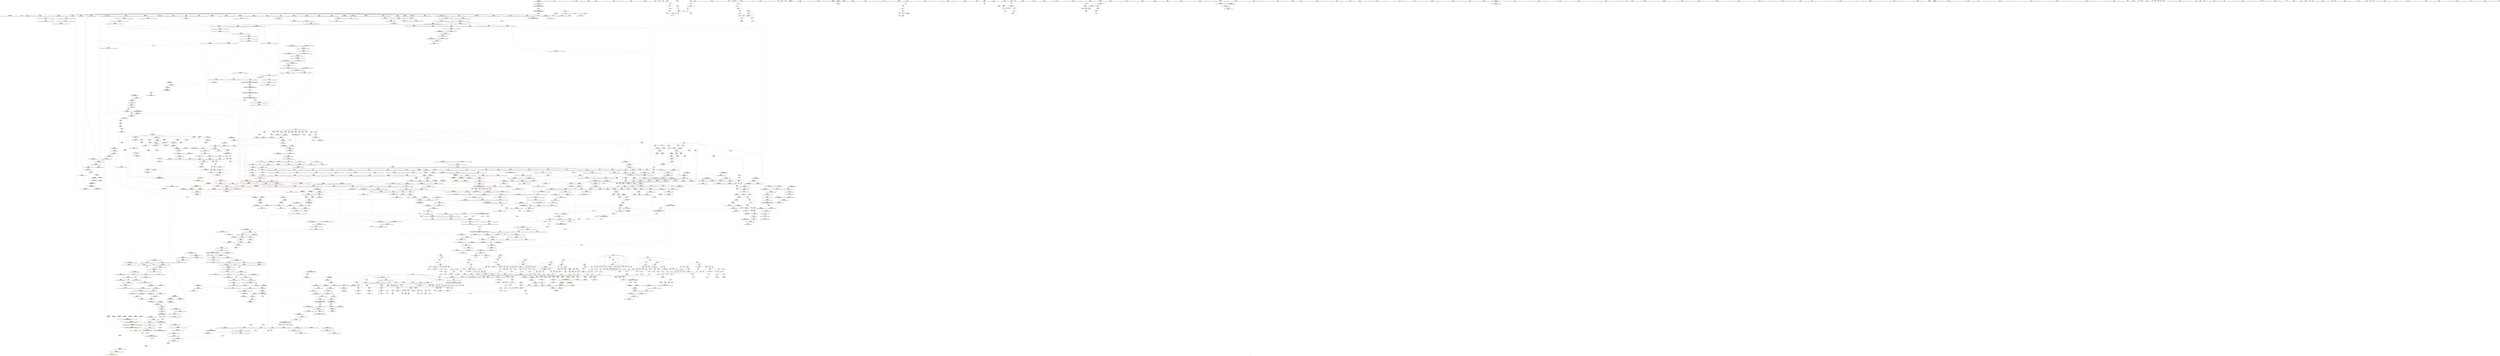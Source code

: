 digraph "SVFG" {
	label="SVFG";

	Node0x55b6a944e450 [shape=record,color=grey,label="{NodeID: 0\nNullPtr|{|<s39>121}}"];
	Node0x55b6a944e450 -> Node0x55b6a94e3cc0[style=solid];
	Node0x55b6a944e450 -> Node0x55b6a94e3dc0[style=solid];
	Node0x55b6a944e450 -> Node0x55b6a94e3e90[style=solid];
	Node0x55b6a944e450 -> Node0x55b6a94e3f60[style=solid];
	Node0x55b6a944e450 -> Node0x55b6a94e4030[style=solid];
	Node0x55b6a944e450 -> Node0x55b6a94e4100[style=solid];
	Node0x55b6a944e450 -> Node0x55b6a94e41d0[style=solid];
	Node0x55b6a944e450 -> Node0x55b6a94e42a0[style=solid];
	Node0x55b6a944e450 -> Node0x55b6a94e4370[style=solid];
	Node0x55b6a944e450 -> Node0x55b6a94e4440[style=solid];
	Node0x55b6a944e450 -> Node0x55b6a94e4510[style=solid];
	Node0x55b6a944e450 -> Node0x55b6a94e45e0[style=solid];
	Node0x55b6a944e450 -> Node0x55b6a94e46b0[style=solid];
	Node0x55b6a944e450 -> Node0x55b6a94e4780[style=solid];
	Node0x55b6a944e450 -> Node0x55b6a94e4850[style=solid];
	Node0x55b6a944e450 -> Node0x55b6a94e4920[style=solid];
	Node0x55b6a944e450 -> Node0x55b6a94e49f0[style=solid];
	Node0x55b6a944e450 -> Node0x55b6a94e4ac0[style=solid];
	Node0x55b6a944e450 -> Node0x55b6a94e4b90[style=solid];
	Node0x55b6a944e450 -> Node0x55b6a94e4c60[style=solid];
	Node0x55b6a944e450 -> Node0x55b6a94e4d30[style=solid];
	Node0x55b6a944e450 -> Node0x55b6a94e4e00[style=solid];
	Node0x55b6a944e450 -> Node0x55b6a94e4ed0[style=solid];
	Node0x55b6a944e450 -> Node0x55b6a94e4fa0[style=solid];
	Node0x55b6a944e450 -> Node0x55b6a94e5070[style=solid];
	Node0x55b6a944e450 -> Node0x55b6a94e5140[style=solid];
	Node0x55b6a944e450 -> Node0x55b6a94e5210[style=solid];
	Node0x55b6a944e450 -> Node0x55b6a94e52e0[style=solid];
	Node0x55b6a944e450 -> Node0x55b6a94e53b0[style=solid];
	Node0x55b6a944e450 -> Node0x55b6a94e5480[style=solid];
	Node0x55b6a944e450 -> Node0x55b6a94e5550[style=solid];
	Node0x55b6a944e450 -> Node0x55b6a9513b70[style=solid];
	Node0x55b6a944e450 -> Node0x55b6a9518180[style=solid];
	Node0x55b6a944e450 -> Node0x55b6a9518250[style=solid];
	Node0x55b6a944e450 -> Node0x55b6a9518320[style=solid];
	Node0x55b6a944e450 -> Node0x55b6a951a880[style=solid];
	Node0x55b6a944e450 -> Node0x55b6a8d77440[style=solid];
	Node0x55b6a944e450 -> Node0x55b6a954e5e0[style=solid];
	Node0x55b6a944e450 -> Node0x55b6a95506e0[style=solid];
	Node0x55b6a944e450:s39 -> Node0x55b6a96736c0[style=solid,color=red];
	Node0x55b6a959b570 [shape=record,color=black,label="{NodeID: 1882\nMR_74V_2 = PHI(MR_74V_3, MR_74V_1, )\npts\{194 \}\n}"];
	Node0x55b6a959b570 -> Node0x55b6a9515400[style=dashed];
	Node0x55b6a959b570 -> Node0x55b6a959b570[style=dashed];
	Node0x55b6a94e8540 [shape=record,color=red,label="{NodeID: 775\n621\<--219\n\<--i169\nmain\n}"];
	Node0x55b6a94e8540 -> Node0x55b6a9546c60[style=solid];
	Node0x55b6a94dec80 [shape=record,color=black,label="{NodeID: 443\n1482\<--1497\n_ZNSt6vectorISt4pairIiiESaIS1_EE3endEv_ret\<--\n_ZNSt6vectorISt4pairIiiESaIS1_EE3endEv\n|{<s0>70}}"];
	Node0x55b6a94dec80:s0 -> Node0x55b6a967b050[style=solid,color=blue];
	Node0x55b6a951e710 [shape=record,color=blue,label="{NodeID: 1218\n2037\<--2034\n__args.addr\<--__args\n_ZSt10_ConstructISt4pairIiiEJS1_EEvPT_DpOT0_\n}"];
	Node0x55b6a951e710 -> Node0x55b6a9512390[style=dashed];
	Node0x55b6a94d2e20 [shape=record,color=green,label="{NodeID: 111\n794\<--795\n_ZSt7forwardIiEOT_RNSt16remove_referenceIS0_E4typeE\<--_ZSt7forwardIiEOT_RNSt16remove_referenceIS0_E4typeE_field_insensitive\n}"];
	Node0x55b6a95be070 [shape=record,color=black,label="{NodeID: 1993\nMR_20V_9 = PHI(MR_20V_13, MR_20V_3, )\npts\{240002 \}\n|{|<s1>25}}"];
	Node0x55b6a95be070 -> Node0x55b6a95a2d70[style=dashed];
	Node0x55b6a95be070:s1 -> Node0x55b6a9594ff0[style=dashed,color=red];
	Node0x55b6a94edf70 [shape=record,color=red,label="{NodeID: 886\n1344\<--1305\n\<--__new_start\n_ZNSt6vectorISt4pairIiiESaIS1_EE17_M_realloc_insertIJS1_EEEvN9__gnu_cxx17__normal_iteratorIPS1_S3_EEDpOT_\n}"];
	Node0x55b6a94edf70 -> Node0x55b6a94fa610[style=solid];
	Node0x55b6a966d650 [shape=record,color=black,label="{NodeID: 2768\n1605 = PHI(1317, )\n0th arg _ZNSt6vectorISt4pairIiiESaIS1_EE5beginEv }"];
	Node0x55b6a966d650 -> Node0x55b6a951bc00[style=solid];
	Node0x55b6a94f4a40 [shape=record,color=purple,label="{NodeID: 554\n756\<--755\n_M_impl\<--\n_ZNSt6vectorISt4pairIiiESaIS1_EE5clearEv\n}"];
	Node0x55b6a94d7350 [shape=record,color=green,label="{NodeID: 222\n1637\<--1638\n_ZNSt16allocator_traitsISaISt4pairIiiEEE8allocateERS2_m\<--_ZNSt16allocator_traitsISaISt4pairIiiEEE8allocateERS2_m_field_insensitive\n}"];
	Node0x55b6a9513230 [shape=record,color=red,label="{NodeID: 997\n2151\<--2150\ndummyVal\<--offset_0\n_ZSt18uninitialized_copyISt13move_iteratorIPSt4pairIiiEES3_ET0_T_S6_S5_\n}"];
	Node0x55b6a9513230 -> Node0x55b6a951dbb0[style=solid];
	Node0x55b6a9679730 [shape=record,color=black,label="{NodeID: 2879\n709 = PHI(846, )\n}"];
	Node0x55b6a9679730 -> Node0x55b6a94e9e70[style=solid];
	Node0x55b6a9548460 [shape=record,color=grey,label="{NodeID: 1772\n383 = Binary(382, 380, )\n}"];
	Node0x55b6a9548460 -> Node0x55b6a9514f20[style=solid];
	Node0x55b6a94fa470 [shape=record,color=purple,label="{NodeID: 665\n2114\<--2113\n_M_current\<--this1\n_ZNSt13move_iteratorIPSt4pairIiiEEC2ES2_\n}"];
	Node0x55b6a94fa470 -> Node0x55b6a951f0d0[style=solid];
	Node0x55b6a94e5620 [shape=record,color=black,label="{NodeID: 333\n148\<--5\nmain_ret\<--\nmain\n}"];
	Node0x55b6a9518db0 [shape=record,color=blue,label="{NodeID: 1108\n1065\<--1062\n.addr1\<--\n_ZNSt12_Destroy_auxILb1EE9__destroyIPSt4pairIiiEEEvT_S5_\n}"];
	Node0x55b6a9498880 [shape=record,color=green,label="{NodeID: 1\n5\<--1\n\<--dummyObj\nCan only get source location for instruction, argument, global var or function.}"];
	Node0x55b6a959ba70 [shape=record,color=black,label="{NodeID: 1883\nMR_76V_2 = PHI(MR_76V_3, MR_76V_1, )\npts\{196 \}\n}"];
	Node0x55b6a959ba70 -> Node0x55b6a9515330[style=dashed];
	Node0x55b6a959ba70 -> Node0x55b6a959ba70[style=dashed];
	Node0x55b6a94e8610 [shape=record,color=red,label="{NodeID: 776\n642\<--219\n\<--i169\nmain\n}"];
	Node0x55b6a94e8610 -> Node0x55b6a95449e0[style=solid];
	Node0x55b6a94ded50 [shape=record,color=black,label="{NodeID: 444\n1514\<--1513\n\<--\n_ZN9__gnu_cxx13new_allocatorISt4pairIiiEE9constructIS2_JS2_EEEvPT_DpOT0_\n}"];
	Node0x55b6a94ded50 -> Node0x55b6a94dee20[style=solid];
	Node0x55b6a951e7e0 [shape=record,color=blue, style = dotted,label="{NodeID: 1219\n2155\<--2157\noffset_0\<--dummyVal\n_ZSt10_ConstructISt4pairIiiEJS1_EEvPT_DpOT0_\n}"];
	Node0x55b6a951e7e0 -> Node0x55b6a95134a0[style=dashed];
	Node0x55b6a951e7e0 -> Node0x55b6a951e8b0[style=dashed];
	Node0x55b6a94d2f20 [shape=record,color=green,label="{NodeID: 112\n798\<--799\n_ZSt7forwardIRiEOT_RNSt16remove_referenceIS1_E4typeE\<--_ZSt7forwardIRiEOT_RNSt16remove_referenceIS1_E4typeE_field_insensitive\n}"];
	Node0x55b6a94ee040 [shape=record,color=red,label="{NodeID: 887\n1359\<--1305\n\<--__new_start\n_ZNSt6vectorISt4pairIiiESaIS1_EE17_M_realloc_insertIJS1_EEEvN9__gnu_cxx17__normal_iteratorIPS1_S3_EEDpOT_\n|{<s0>83}}"];
	Node0x55b6a94ee040:s0 -> Node0x55b6a96713d0[style=solid,color=red];
	Node0x55b6a966d760 [shape=record,color=black,label="{NodeID: 2769\n1071 = PHI(1012, 1416, 1435, )\n0th arg _ZNSt12_Vector_baseISt4pairIiiESaIS1_EE13_M_deallocateEPS1_m }"];
	Node0x55b6a966d760 -> Node0x55b6a9518e80[style=solid];
	Node0x55b6a94f4b10 [shape=record,color=purple,label="{NodeID: 555\n757\<--755\n_M_start\<--\n_ZNSt6vectorISt4pairIiiESaIS1_EE5clearEv\n}"];
	Node0x55b6a94f4b10 -> Node0x55b6a94ea0e0[style=solid];
	Node0x55b6a94d7450 [shape=record,color=green,label="{NodeID: 223\n1648\<--1649\n__first.addr\<--__first.addr_field_insensitive\n_ZSt34__uninitialized_move_if_noexcept_aIPSt4pairIiiES2_SaIS1_EET0_T_S5_S4_RT1_\n}"];
	Node0x55b6a94d7450 -> Node0x55b6a950fc90[style=solid];
	Node0x55b6a94d7450 -> Node0x55b6a951be70[style=solid];
	Node0x55b6a9513300 [shape=record,color=red,label="{NodeID: 998\n2154\<--2153\ndummyVal\<--offset_0\n_ZSt18uninitialized_copyISt13move_iteratorIPSt4pairIiiEES3_ET0_T_S6_S5_\n}"];
	Node0x55b6a9513300 -> Node0x55b6a951dc80[style=solid];
	Node0x55b6a9679870 [shape=record,color=black,label="{NodeID: 2880\n774 = PHI(1253, )\n|{<s0>43}}"];
	Node0x55b6a9679870:s0 -> Node0x55b6a9670c40[style=solid,color=red];
	Node0x55b6a95485e0 [shape=record,color=grey,label="{NodeID: 1773\n518 = Binary(516, 517, )\n}"];
	Node0x55b6a95485e0 -> Node0x55b6a94e6f50[style=solid];
	Node0x55b6a94fa540 [shape=record,color=purple,label="{NodeID: 666\n844\<--842\nadd.ptr\<--\n_ZNSt6vectorISt4pairIiiESaIS1_EEixEm\n}"];
	Node0x55b6a94fa540 -> Node0x55b6a94dc240[style=solid];
	Node0x55b6a94e56f0 [shape=record,color=black,label="{NodeID: 334\n73\<--72\n\<--this1\n_ZNSt6vectorISt4pairIiiESaIS1_EEC2Ev\n|{<s0>3}}"];
	Node0x55b6a94e56f0:s0 -> Node0x55b6a966f160[style=solid,color=red];
	Node0x55b6a9518e80 [shape=record,color=blue,label="{NodeID: 1109\n1074\<--1071\nthis.addr\<--this\n_ZNSt12_Vector_baseISt4pairIiiESaIS1_EE13_M_deallocateEPS1_m\n}"];
	Node0x55b6a9518e80 -> Node0x55b6a94ec160[style=dashed];
	Node0x55b6a94ceed0 [shape=record,color=green,label="{NodeID: 2\n16\<--1\n\<--dummyObj\nCan only get source location for instruction, argument, global var or function.}"];
	Node0x55b6a959bf70 [shape=record,color=black,label="{NodeID: 1884\nMR_78V_2 = PHI(MR_78V_3, MR_78V_1, )\npts\{198 \}\n}"];
	Node0x55b6a959bf70 -> Node0x55b6a95155a0[style=dashed];
	Node0x55b6a959bf70 -> Node0x55b6a959bf70[style=dashed];
	Node0x55b6a94e86e0 [shape=record,color=red,label="{NodeID: 777\n564\<--221\n\<--j173\nmain\n}"];
	Node0x55b6a94e86e0 -> Node0x55b6a954e2e0[style=solid];
	Node0x55b6a94dee20 [shape=record,color=black,label="{NodeID: 445\n1515\<--1514\n\<--\n_ZN9__gnu_cxx13new_allocatorISt4pairIiiEE9constructIS2_JS2_EEEvPT_DpOT0_\n}"];
	Node0x55b6a94dee20 -> Node0x55b6a94deef0[style=solid];
	Node0x55b6a951e8b0 [shape=record,color=blue, style = dotted,label="{NodeID: 1220\n2158\<--2160\noffset_1\<--dummyVal\n_ZSt10_ConstructISt4pairIiiEJS1_EEvPT_DpOT0_\n|{<s0>135}}"];
	Node0x55b6a951e8b0:s0 -> Node0x55b6a9592b70[style=dashed,color=blue];
	Node0x55b6a94d7870 [shape=record,color=green,label="{NodeID: 113\n801\<--802\n_ZNSt4pairIiiEC2IiRiLb1EEEOT_OT0_\<--_ZNSt4pairIiiEC2IiRiLb1EEEOT_OT0__field_insensitive\n}"];
	Node0x55b6a94ee110 [shape=record,color=red,label="{NodeID: 888\n1395\<--1305\n\<--__new_start\n_ZNSt6vectorISt4pairIiiESaIS1_EE17_M_realloc_insertIJS1_EEEvN9__gnu_cxx17__normal_iteratorIPS1_S3_EEDpOT_\n}"];
	Node0x55b6a94ee110 -> Node0x55b6a94fa6e0[style=solid];
	Node0x55b6a966d8f0 [shape=record,color=black,label="{NodeID: 2770\n1072 = PHI(1015, 1417, 1439, )\n1st arg _ZNSt12_Vector_baseISt4pairIiiESaIS1_EE13_M_deallocateEPS1_m }"];
	Node0x55b6a966d8f0 -> Node0x55b6a9518f50[style=solid];
	Node0x55b6a94f4be0 [shape=record,color=purple,label="{NodeID: 556\n816\<--815\n_M_impl\<--\n_ZNKSt6vectorISt4pairIiiESaIS1_EE4sizeEv\n}"];
	Node0x55b6a94d7520 [shape=record,color=green,label="{NodeID: 224\n1650\<--1651\n__last.addr\<--__last.addr_field_insensitive\n_ZSt34__uninitialized_move_if_noexcept_aIPSt4pairIiiES2_SaIS1_EET0_T_S5_S4_RT1_\n}"];
	Node0x55b6a94d7520 -> Node0x55b6a950fd60[style=solid];
	Node0x55b6a94d7520 -> Node0x55b6a951bf40[style=solid];
	Node0x55b6a95cdd50 [shape=record,color=yellow,style=double,label="{NodeID: 2106\n112V_1 = ENCHI(MR_112V_0)\npts\{1835 \}\nFun[_ZNSt6vectorISt4pairIiiESaIS1_EE12emplace_backIJS1_EEEvDpOT_]|{<s0>69|<s1>72}}"];
	Node0x55b6a95cdd50:s0 -> Node0x55b6a95d41c0[style=dashed,color=red];
	Node0x55b6a95cdd50:s1 -> Node0x55b6a95cafc0[style=dashed,color=red];
	Node0x55b6a95133d0 [shape=record,color=red,label="{NodeID: 999\n2157\<--2156\ndummyVal\<--offset_0\n_ZSt10_ConstructISt4pairIiiEJS1_EEvPT_DpOT0_\n}"];
	Node0x55b6a95133d0 -> Node0x55b6a951e7e0[style=solid];
	Node0x55b6a9679a40 [shape=record,color=black,label="{NodeID: 2881\n793 = PHI(873, )\n|{<s0>46}}"];
	Node0x55b6a9679a40:s0 -> Node0x55b6a9671b40[style=solid,color=red];
	Node0x55b6a9548760 [shape=record,color=grey,label="{NodeID: 1774\n389 = Binary(388, 380, )\n}"];
	Node0x55b6a9548760 -> Node0x55b6a95150c0[style=solid];
	Node0x55b6a94fa610 [shape=record,color=purple,label="{NodeID: 667\n1346\<--1344\nadd.ptr\<--\n_ZNSt6vectorISt4pairIiiESaIS1_EE17_M_realloc_insertIJS1_EEEvN9__gnu_cxx17__normal_iteratorIPS1_S3_EEDpOT_\n|{<s0>80}}"];
	Node0x55b6a94fa610:s0 -> Node0x55b6a967bed0[style=solid,color=red];
	Node0x55b6a94e57c0 [shape=record,color=black,label="{NodeID: 335\n111\<--110\n\<--this1\n_ZNSt6vectorISt4pairIiiESaIS1_EED2Ev\n}"];
	Node0x55b6a94e57c0 -> Node0x55b6a94f4560[style=solid];
	Node0x55b6a94e57c0 -> Node0x55b6a94f4630[style=solid];
	Node0x55b6a9518f50 [shape=record,color=blue,label="{NodeID: 1110\n1076\<--1072\n__p.addr\<--__p\n_ZNSt12_Vector_baseISt4pairIiiESaIS1_EE13_M_deallocateEPS1_m\n}"];
	Node0x55b6a9518f50 -> Node0x55b6a94ec230[style=dashed];
	Node0x55b6a9518f50 -> Node0x55b6a94ec300[style=dashed];
	Node0x55b6a94cf210 [shape=record,color=green,label="{NodeID: 3\n25\<--1\n__dso_handle\<--dummyObj\nGlob }"];
	Node0x55b6a959c470 [shape=record,color=black,label="{NodeID: 1885\nMR_80V_2 = PHI(MR_80V_3, MR_80V_1, )\npts\{200 \}\n}"];
	Node0x55b6a959c470 -> Node0x55b6a95154d0[style=dashed];
	Node0x55b6a959c470 -> Node0x55b6a959c470[style=dashed];
	Node0x55b6a94e87b0 [shape=record,color=red,label="{NodeID: 778\n582\<--221\n\<--j173\nmain\n}"];
	Node0x55b6a94e87b0 -> Node0x55b6a9547560[style=solid];
	Node0x55b6a94deef0 [shape=record,color=black,label="{NodeID: 446\n1518\<--1515\n\<--\n_ZN9__gnu_cxx13new_allocatorISt4pairIiiEE9constructIS2_JS2_EEEvPT_DpOT0_\n}"];
	Node0x55b6a94deef0 -> Node0x55b6a94f8180[style=solid];
	Node0x55b6a94deef0 -> Node0x55b6a94f8250[style=solid];
	Node0x55b6a951e980 [shape=record,color=blue,label="{NodeID: 1221\n2052\<--2051\n__r.addr\<--__r\n_ZSt11__addressofISt4pairIiiEEPT_RS2_\n}"];
	Node0x55b6a951e980 -> Node0x55b6a9512460[style=dashed];
	Node0x55b6a94d7970 [shape=record,color=green,label="{NodeID: 114\n811\<--812\nthis.addr\<--this.addr_field_insensitive\n_ZNKSt6vectorISt4pairIiiESaIS1_EE4sizeEv\n}"];
	Node0x55b6a94d7970 -> Node0x55b6a94ea5c0[style=solid];
	Node0x55b6a94d7970 -> Node0x55b6a9517480[style=solid];
	Node0x55b6a94ee1e0 [shape=record,color=red,label="{NodeID: 889\n1410\<--1305\n\<--__new_start\n_ZNSt6vectorISt4pairIiiESaIS1_EE17_M_realloc_insertIJS1_EEEvN9__gnu_cxx17__normal_iteratorIPS1_S3_EEDpOT_\n|{<s0>91}}"];
	Node0x55b6a94ee1e0:s0 -> Node0x55b6a966fac0[style=solid,color=red];
	Node0x55b6a966da80 [shape=record,color=black,label="{NodeID: 2771\n1073 = PHI(1025, 1418, 1451, )\n2nd arg _ZNSt12_Vector_baseISt4pairIiiESaIS1_EE13_M_deallocateEPS1_m }"];
	Node0x55b6a966da80 -> Node0x55b6a9519020[style=solid];
	Node0x55b6a94f4cb0 [shape=record,color=purple,label="{NodeID: 557\n817\<--815\n_M_finish\<--\n_ZNKSt6vectorISt4pairIiiESaIS1_EE4sizeEv\n}"];
	Node0x55b6a94f4cb0 -> Node0x55b6a94ea690[style=solid];
	Node0x55b6a94d75f0 [shape=record,color=green,label="{NodeID: 225\n1652\<--1653\n__result.addr\<--__result.addr_field_insensitive\n_ZSt34__uninitialized_move_if_noexcept_aIPSt4pairIiiES2_SaIS1_EET0_T_S5_S4_RT1_\n}"];
	Node0x55b6a94d75f0 -> Node0x55b6a950fe30[style=solid];
	Node0x55b6a94d75f0 -> Node0x55b6a951c010[style=solid];
	Node0x55b6a95cde30 [shape=record,color=yellow,style=double,label="{NodeID: 2107\n16V_1 = ENCHI(MR_16V_0)\npts\{240000 \}\nFun[_ZNSt6vectorISt4pairIiiESaIS1_EE12emplace_backIJS1_EEEvDpOT_]|{|<s1>70|<s2>72}}"];
	Node0x55b6a95cde30 -> Node0x55b6a95a8270[style=dashed];
	Node0x55b6a95cde30:s1 -> Node0x55b6a95cff50[style=dashed,color=red];
	Node0x55b6a95cde30:s2 -> Node0x55b6a95cb0a0[style=dashed,color=red];
	Node0x55b6a95134a0 [shape=record,color=red,label="{NodeID: 1000\n2160\<--2159\ndummyVal\<--offset_1\n_ZSt10_ConstructISt4pairIiiEJS1_EEvPT_DpOT0_\n}"];
	Node0x55b6a95134a0 -> Node0x55b6a951e8b0[style=solid];
	Node0x55b6a9679b80 [shape=record,color=black,label="{NodeID: 2882\n797 = PHI(880, )\n|{<s0>46}}"];
	Node0x55b6a9679b80:s0 -> Node0x55b6a9671c80[style=solid,color=red];
	Node0x55b6a95488e0 [shape=record,color=grey,label="{NodeID: 1775\n524 = Binary(523, 237, )\n}"];
	Node0x55b6a95488e0 -> Node0x55b6a9515e90[style=solid];
	Node0x55b6a94fa6e0 [shape=record,color=purple,label="{NodeID: 668\n1397\<--1395\nadd.ptr18\<--\n_ZNSt6vectorISt4pairIiiESaIS1_EE17_M_realloc_insertIJS1_EEEvN9__gnu_cxx17__normal_iteratorIPS1_S3_EEDpOT_\n|{<s0>88}}"];
	Node0x55b6a94fa6e0:s0 -> Node0x55b6a9673300[style=solid,color=red];
	Node0x55b6a94e5890 [shape=record,color=black,label="{NodeID: 336\n115\<--110\n\<--this1\n_ZNSt6vectorISt4pairIiiESaIS1_EED2Ev\n}"];
	Node0x55b6a94e5890 -> Node0x55b6a94f4700[style=solid];
	Node0x55b6a94e5890 -> Node0x55b6a94f47d0[style=solid];
	Node0x55b6a9519020 [shape=record,color=blue,label="{NodeID: 1111\n1078\<--1073\n__n.addr\<--__n\n_ZNSt12_Vector_baseISt4pairIiiESaIS1_EE13_M_deallocateEPS1_m\n}"];
	Node0x55b6a9519020 -> Node0x55b6a94ec3d0[style=dashed];
	Node0x55b6a94cf2d0 [shape=record,color=green,label="{NodeID: 4\n26\<--1\n.str\<--dummyObj\nGlob }"];
	Node0x55b6a959c970 [shape=record,color=black,label="{NodeID: 1886\nMR_82V_2 = PHI(MR_82V_3, MR_82V_1, )\npts\{202 \}\n}"];
	Node0x55b6a959c970 -> Node0x55b6a9515740[style=dashed];
	Node0x55b6a959c970 -> Node0x55b6a959c970[style=dashed];
	Node0x55b6a94e8880 [shape=record,color=red,label="{NodeID: 779\n594\<--221\n\<--j173\nmain\n}"];
	Node0x55b6a94e8880 -> Node0x55b6a9547e60[style=solid];
	Node0x55b6a94defc0 [shape=record,color=black,label="{NodeID: 447\n1519\<--1517\n\<--call\n_ZN9__gnu_cxx13new_allocatorISt4pairIiiEE9constructIS2_JS2_EEEvPT_DpOT0_\n}"];
	Node0x55b6a94defc0 -> Node0x55b6a94f8320[style=solid];
	Node0x55b6a94defc0 -> Node0x55b6a94f83f0[style=solid];
	Node0x55b6a951ea50 [shape=record,color=blue,label="{NodeID: 1222\n2059\<--2058\nthis.addr\<--this\n_ZNKSt13move_iteratorIPSt4pairIiiEEdeEv\n}"];
	Node0x55b6a951ea50 -> Node0x55b6a9512530[style=dashed];
	Node0x55b6a94d7a40 [shape=record,color=green,label="{NodeID: 115\n832\<--833\nthis.addr\<--this.addr_field_insensitive\n_ZNSt6vectorISt4pairIiiESaIS1_EEixEm\n}"];
	Node0x55b6a94d7a40 -> Node0x55b6a94ea830[style=solid];
	Node0x55b6a94d7a40 -> Node0x55b6a9517550[style=solid];
	Node0x55b6a94ee2b0 [shape=record,color=red,label="{NodeID: 890\n1417\<--1305\n\<--__new_start\n_ZNSt6vectorISt4pairIiiESaIS1_EE17_M_realloc_insertIJS1_EEEvN9__gnu_cxx17__normal_iteratorIPS1_S3_EEDpOT_\n|{<s0>92}}"];
	Node0x55b6a94ee2b0:s0 -> Node0x55b6a966d8f0[style=solid,color=red];
	Node0x55b6a966dc10 [shape=record,color=black,label="{NodeID: 2772\n782 = PHI(163, 171, 175, 191, 195, 199, 203, )\n0th arg _ZSt9make_pairIiRiESt4pairINSt17__decay_and_stripIT_E6__typeENS2_IT0_E6__typeEEOS3_OS6_ }"];
	Node0x55b6a966dc10 -> Node0x55b6a95172e0[style=solid];
	Node0x55b6a94f4d80 [shape=record,color=purple,label="{NodeID: 558\n820\<--819\n_M_impl2\<--\n_ZNKSt6vectorISt4pairIiiESaIS1_EE4sizeEv\n}"];
	Node0x55b6a94d76c0 [shape=record,color=green,label="{NodeID: 226\n1654\<--1655\n__alloc.addr\<--__alloc.addr_field_insensitive\n_ZSt34__uninitialized_move_if_noexcept_aIPSt4pairIiiES2_SaIS1_EET0_T_S5_S4_RT1_\n}"];
	Node0x55b6a94d76c0 -> Node0x55b6a950ff00[style=solid];
	Node0x55b6a94d76c0 -> Node0x55b6a951c0e0[style=solid];
	Node0x55b6a95cdf10 [shape=record,color=yellow,style=double,label="{NodeID: 2108\n18V_1 = ENCHI(MR_18V_0)\npts\{240001 \}\nFun[_ZNSt6vectorISt4pairIiiESaIS1_EE12emplace_backIJS1_EEEvDpOT_]|{|<s4>70|<s5>72}}"];
	Node0x55b6a95cdf10 -> Node0x55b6a94ed0d0[style=dashed];
	Node0x55b6a95cdf10 -> Node0x55b6a94ed270[style=dashed];
	Node0x55b6a95cdf10 -> Node0x55b6a94ed340[style=dashed];
	Node0x55b6a95cdf10 -> Node0x55b6a9519c50[style=dashed];
	Node0x55b6a95cdf10:s4 -> Node0x55b6a95cff50[style=dashed,color=red];
	Node0x55b6a95cdf10:s5 -> Node0x55b6a95cb180[style=dashed,color=red];
	Node0x55b6a9513570 [shape=record,color=blue,label="{NodeID: 1001\n4\<--5\nn\<--\nGlob }"];
	Node0x55b6a9513570 -> Node0x55b6a95d6090[style=dashed];
	Node0x55b6a9679cc0 [shape=record,color=black,label="{NodeID: 2883\n1548 = PHI(1710, )\n}"];
	Node0x55b6a9679cc0 -> Node0x55b6a954ae60[style=solid];
	Node0x55b6a9548a60 [shape=record,color=grey,label="{NodeID: 1776\n386 = Binary(385, 380, )\n}"];
	Node0x55b6a9548a60 -> Node0x55b6a9514ff0[style=solid];
	Node0x55b6a94fa7b0 [shape=record,color=purple,label="{NodeID: 669\n1465\<--1463\nadd.ptr39\<--\n_ZNSt6vectorISt4pairIiiESaIS1_EE17_M_realloc_insertIJS1_EEEvN9__gnu_cxx17__normal_iteratorIPS1_S3_EEDpOT_\n}"];
	Node0x55b6a94fa7b0 -> Node0x55b6a951b0a0[style=solid];
	Node0x55b6a94e5960 [shape=record,color=black,label="{NodeID: 337\n119\<--110\n\<--this1\n_ZNSt6vectorISt4pairIiiESaIS1_EED2Ev\n|{<s0>6}}"];
	Node0x55b6a94e5960:s0 -> Node0x55b6a966e2e0[style=solid,color=red];
	Node0x55b6a95d56c0 [shape=record,color=yellow,style=double,label="{NodeID: 2219\n258V_1 = ENCHI(MR_258V_0)\npts\{1008 \}\nFun[_ZNSt12_Vector_baseISt4pairIiiESaIS1_EED2Ev]}"];
	Node0x55b6a95d56c0 -> Node0x55b6a95189a0[style=dashed];
	Node0x55b6a95190f0 [shape=record,color=blue,label="{NodeID: 1112\n1098\<--1097\nthis.addr\<--this\n_ZNSt12_Vector_baseISt4pairIiiESaIS1_EE12_Vector_implD2Ev\n}"];
	Node0x55b6a95190f0 -> Node0x55b6a94ec4a0[style=dashed];
	Node0x55b6a94cf390 [shape=record,color=green,label="{NodeID: 5\n28\<--1\n.str.1\<--dummyObj\nGlob }"];
	Node0x55b6a959ce70 [shape=record,color=black,label="{NodeID: 1887\nMR_84V_2 = PHI(MR_84V_3, MR_84V_1, )\npts\{204 \}\n}"];
	Node0x55b6a959ce70 -> Node0x55b6a9515670[style=dashed];
	Node0x55b6a959ce70 -> Node0x55b6a959ce70[style=dashed];
	Node0x55b6a94e8950 [shape=record,color=red,label="{NodeID: 780\n610\<--221\n\<--j173\nmain\n}"];
	Node0x55b6a94e8950 -> Node0x55b6a9549de0[style=solid];
	Node0x55b6a94df090 [shape=record,color=black,label="{NodeID: 448\n1530\<--1582\n_ZNKSt6vectorISt4pairIiiESaIS1_EE12_M_check_lenEmPKc_ret\<--cond\n_ZNKSt6vectorISt4pairIiiESaIS1_EE12_M_check_lenEmPKc\n|{<s0>75}}"];
	Node0x55b6a94df090:s0 -> Node0x55b6a9669f00[style=solid,color=blue];
	Node0x55b6a951eb20 [shape=record,color=blue,label="{NodeID: 1223\n2068\<--2067\nthis.addr\<--this\n_ZNSt13move_iteratorIPSt4pairIiiEEppEv\n}"];
	Node0x55b6a951eb20 -> Node0x55b6a95126d0[style=dashed];
	Node0x55b6a94d7b10 [shape=record,color=green,label="{NodeID: 116\n834\<--835\n__n.addr\<--__n.addr_field_insensitive\n_ZNSt6vectorISt4pairIiiESaIS1_EEixEm\n}"];
	Node0x55b6a94d7b10 -> Node0x55b6a94ea900[style=solid];
	Node0x55b6a94d7b10 -> Node0x55b6a9517620[style=solid];
	Node0x55b6a94ee380 [shape=record,color=red,label="{NodeID: 891\n1453\<--1305\n\<--__new_start\n_ZNSt6vectorISt4pairIiiESaIS1_EE17_M_realloc_insertIJS1_EEEvN9__gnu_cxx17__normal_iteratorIPS1_S3_EEDpOT_\n}"];
	Node0x55b6a94ee380 -> Node0x55b6a951af00[style=solid];
	Node0x55b6a966e020 [shape=record,color=black,label="{NodeID: 2773\n783 = PHI(301, 167, 167, 187, 187, 187, 187, )\n1st arg _ZSt9make_pairIiRiESt4pairINSt17__decay_and_stripIT_E6__typeENS2_IT0_E6__typeEEOS3_OS6_ }"];
	Node0x55b6a966e020 -> Node0x55b6a95173b0[style=solid];
	Node0x55b6a94f4e50 [shape=record,color=purple,label="{NodeID: 559\n821\<--819\n_M_start\<--\n_ZNKSt6vectorISt4pairIiiESaIS1_EE4sizeEv\n}"];
	Node0x55b6a94f4e50 -> Node0x55b6a94ea760[style=solid];
	Node0x55b6a94d7790 [shape=record,color=green,label="{NodeID: 227\n1656\<--1657\nagg.tmp\<--agg.tmp_field_insensitive\n_ZSt34__uninitialized_move_if_noexcept_aIPSt4pairIiiES2_SaIS1_EET0_T_S5_S4_RT1_\n}"];
	Node0x55b6a94d7790 -> Node0x55b6a94f8800[style=solid];
	Node0x55b6a94d7790 -> Node0x55b6a94f88d0[style=solid];
	Node0x55b6a95cdff0 [shape=record,color=yellow,style=double,label="{NodeID: 2109\n20V_1 = ENCHI(MR_20V_0)\npts\{240002 \}\nFun[_ZNSt6vectorISt4pairIiiESaIS1_EE12emplace_backIJS1_EEEvDpOT_]|{|<s2>72|<s3>72}}"];
	Node0x55b6a95cdff0 -> Node0x55b6a94ed1a0[style=dashed];
	Node0x55b6a95cdff0 -> Node0x55b6a95a8c70[style=dashed];
	Node0x55b6a95cdff0:s2 -> Node0x55b6a94ef150[style=dashed,color=red];
	Node0x55b6a95cdff0:s3 -> Node0x55b6a951b0a0[style=dashed,color=red];
	Node0x55b6a9513670 [shape=record,color=blue,label="{NodeID: 1002\n7\<--5\nm\<--\nGlob }"];
	Node0x55b6a9513670 -> Node0x55b6a95d6170[style=dashed];
	Node0x55b6a9679dd0 [shape=record,color=black,label="{NodeID: 2884\n1551 = PHI(809, )\n}"];
	Node0x55b6a9679dd0 -> Node0x55b6a954ae60[style=solid];
	Node0x55b6a9548be0 [shape=record,color=grey,label="{NodeID: 1777\n509 = Binary(507, 508, )\n}"];
	Node0x55b6a9548be0 -> Node0x55b6a94e6e80[style=solid];
	Node0x55b6a94fa880 [shape=record,color=red,label="{NodeID: 670\n265\<--4\n\<--n\nmain\n}"];
	Node0x55b6a94fa880 -> Node0x55b6a954ed60[style=solid];
	Node0x55b6a94e5a30 [shape=record,color=black,label="{NodeID: 338\n126\<--110\n\<--this1\n_ZNSt6vectorISt4pairIiiESaIS1_EED2Ev\n|{<s0>8}}"];
	Node0x55b6a94e5a30:s0 -> Node0x55b6a967ccf0[style=solid,color=red];
	Node0x55b6a95d57a0 [shape=record,color=yellow,style=double,label="{NodeID: 2220\n260V_1 = ENCHI(MR_260V_0)\npts\{1010 \}\nFun[_ZNSt12_Vector_baseISt4pairIiiESaIS1_EED2Ev]}"];
	Node0x55b6a95d57a0 -> Node0x55b6a9518a70[style=dashed];
	Node0x55b6a95191c0 [shape=record,color=blue,label="{NodeID: 1113\n1111\<--1108\n__a.addr\<--__a\n_ZNSt16allocator_traitsISaISt4pairIiiEEE10deallocateERS2_PS1_m\n}"];
	Node0x55b6a95191c0 -> Node0x55b6a94ec570[style=dashed];
	Node0x55b6a94cf7f0 [shape=record,color=green,label="{NodeID: 6\n30\<--1\n.str.2\<--dummyObj\nGlob }"];
	Node0x55b6a959d370 [shape=record,color=black,label="{NodeID: 1888\nMR_86V_2 = PHI(MR_86V_3, MR_86V_1, )\npts\{206 \}\n}"];
	Node0x55b6a959d370 -> Node0x55b6a95159b0[style=dashed];
	Node0x55b6a959d370 -> Node0x55b6a959d370[style=dashed];
	Node0x55b6a94e8a20 [shape=record,color=red,label="{NodeID: 781\n626\<--221\n\<--j173\nmain\n}"];
	Node0x55b6a94e8a20 -> Node0x55b6a95470e0[style=solid];
	Node0x55b6a94df160 [shape=record,color=black,label="{NodeID: 449\n1599\<--1595\nsub.ptr.lhs.cast\<--\n_ZN9__gnu_cxxmiIPSt4pairIiiESt6vectorIS2_SaIS2_EEEENS_17__normal_iteratorIT_T0_E15difference_typeERKSA_SD_\n}"];
	Node0x55b6a94df160 -> Node0x55b6a954b160[style=solid];
	Node0x55b6a951ebf0 [shape=record,color=blue,label="{NodeID: 1224\n2072\<--2074\n_M_current\<--incdec.ptr\n_ZNSt13move_iteratorIPSt4pairIiiEEppEv\n|{<s0>136}}"];
	Node0x55b6a951ebf0:s0 -> Node0x55b6a9593160[style=dashed,color=blue];
	Node0x55b6a94d7be0 [shape=record,color=green,label="{NodeID: 117\n849\<--850\nretval\<--retval_field_insensitive\n_ZSt3minIiERKT_S2_S2_\n}"];
	Node0x55b6a94d7be0 -> Node0x55b6a94eaaa0[style=solid];
	Node0x55b6a94d7be0 -> Node0x55b6a9517890[style=solid];
	Node0x55b6a94d7be0 -> Node0x55b6a9517960[style=solid];
	Node0x55b6a94ee450 [shape=record,color=red,label="{NodeID: 892\n1463\<--1305\n\<--__new_start\n_ZNSt6vectorISt4pairIiiESaIS1_EE17_M_realloc_insertIJS1_EEEvN9__gnu_cxx17__normal_iteratorIPS1_S3_EEDpOT_\n}"];
	Node0x55b6a94ee450 -> Node0x55b6a94fa7b0[style=solid];
	Node0x55b6a966e2e0 [shape=record,color=black,label="{NodeID: 2774\n995 = PHI(119, 1183, 1360, 1376, 1412, 1432, )\n0th arg _ZNSt12_Vector_baseISt4pairIiiESaIS1_EE19_M_get_Tp_allocatorEv }"];
	Node0x55b6a966e2e0 -> Node0x55b6a9518800[style=solid];
	Node0x55b6a94f4f20 [shape=record,color=purple,label="{NodeID: 560\n840\<--839\n_M_impl\<--\n_ZNSt6vectorISt4pairIiiESaIS1_EEixEm\n}"];
	Node0x55b6a94dfcb0 [shape=record,color=green,label="{NodeID: 228\n1658\<--1659\nagg.tmp1\<--agg.tmp1_field_insensitive\n_ZSt34__uninitialized_move_if_noexcept_aIPSt4pairIiiES2_SaIS1_EET0_T_S5_S4_RT1_\n}"];
	Node0x55b6a94dfcb0 -> Node0x55b6a94f89a0[style=solid];
	Node0x55b6a94dfcb0 -> Node0x55b6a94f8a70[style=solid];
	Node0x55b6a9513770 [shape=record,color=blue,label="{NodeID: 1003\n9\<--5\nq\<--\nGlob }"];
	Node0x55b6a9513770 -> Node0x55b6a9596fd0[style=dashed];
	Node0x55b6a9679ee0 [shape=record,color=black,label="{NodeID: 2885\n1561 = PHI(809, )\n}"];
	Node0x55b6a9679ee0 -> Node0x55b6a954a560[style=solid];
	Node0x55b6a9548d60 [shape=record,color=grey,label="{NodeID: 1778\n379 = Binary(378, 380, )\n}"];
	Node0x55b6a9548d60 -> Node0x55b6a9514e50[style=solid];
	Node0x55b6a94fa950 [shape=record,color=red,label="{NodeID: 671\n478\<--4\n\<--n\nmain\n}"];
	Node0x55b6a94fa950 -> Node0x55b6a954d860[style=solid];
	Node0x55b6a94e5b00 [shape=record,color=black,label="{NodeID: 339\n136\<--110\n\<--this1\n_ZNSt6vectorISt4pairIiiESaIS1_EED2Ev\n|{<s0>9}}"];
	Node0x55b6a94e5b00:s0 -> Node0x55b6a967ccf0[style=solid,color=red];
	Node0x55b6a95d5880 [shape=record,color=yellow,style=double,label="{NodeID: 2221\n16V_1 = ENCHI(MR_16V_0)\npts\{240000 \}\nFun[_ZNSt12_Vector_baseISt4pairIiiESaIS1_EED2Ev]}"];
	Node0x55b6a95d5880 -> Node0x55b6a94ebd50[style=dashed];
	Node0x55b6a95d5880 -> Node0x55b6a94ebef0[style=dashed];
	Node0x55b6a9519290 [shape=record,color=blue,label="{NodeID: 1114\n1113\<--1109\n__p.addr\<--__p\n_ZNSt16allocator_traitsISaISt4pairIiiEEE10deallocateERS2_PS1_m\n}"];
	Node0x55b6a9519290 -> Node0x55b6a94ec640[style=dashed];
	Node0x55b6a94cf8b0 [shape=record,color=green,label="{NodeID: 7\n32\<--1\n.str.3\<--dummyObj\nGlob }"];
	Node0x55b6a959d870 [shape=record,color=black,label="{NodeID: 1889\nMR_88V_2 = PHI(MR_88V_3, MR_88V_1, )\npts\{208 \}\n}"];
	Node0x55b6a959d870 -> Node0x55b6a95b2c70[style=dashed];
	Node0x55b6a94e8af0 [shape=record,color=red,label="{NodeID: 782\n637\<--221\n\<--j173\nmain\n}"];
	Node0x55b6a94e8af0 -> Node0x55b6a95473e0[style=solid];
	Node0x55b6a94df230 [shape=record,color=black,label="{NodeID: 450\n1600\<--1598\nsub.ptr.rhs.cast\<--\n_ZN9__gnu_cxxmiIPSt4pairIiiESt6vectorIS2_SaIS2_EEEENS_17__normal_iteratorIT_T0_E15difference_typeERKSA_SD_\n}"];
	Node0x55b6a94df230 -> Node0x55b6a954b160[style=solid];
	Node0x55b6a951ecc0 [shape=record,color=blue,label="{NodeID: 1225\n2081\<--2079\n__x.addr\<--__x\n_ZSteqIPSt4pairIiiEEbRKSt13move_iteratorIT_ES7_\n}"];
	Node0x55b6a951ecc0 -> Node0x55b6a9512870[style=dashed];
	Node0x55b6a94d7cb0 [shape=record,color=green,label="{NodeID: 118\n851\<--852\n__a.addr\<--__a.addr_field_insensitive\n_ZSt3minIiERKT_S2_S2_\n}"];
	Node0x55b6a94d7cb0 -> Node0x55b6a94eab70[style=solid];
	Node0x55b6a94d7cb0 -> Node0x55b6a94eac40[style=solid];
	Node0x55b6a94d7cb0 -> Node0x55b6a95176f0[style=solid];
	Node0x55b6a94ee520 [shape=record,color=red,label="{NodeID: 893\n1366\<--1307\n\<--__new_finish\n_ZNSt6vectorISt4pairIiiESaIS1_EE17_M_realloc_insertIJS1_EEEvN9__gnu_cxx17__normal_iteratorIPS1_S3_EEDpOT_\n}"];
	Node0x55b6a94ee520 -> Node0x55b6a94f6ed0[style=solid];
	Node0x55b6a966e530 [shape=record,color=black,label="{NodeID: 2775\n1896 = PHI(1874, )\n0th arg _ZSt18uninitialized_copyISt13move_iteratorIPSt4pairIiiEES3_ET0_T_S6_S5_ }"];
	Node0x55b6a966e530 -> Node0x55b6a951d870[style=solid];
	Node0x55b6a94f4ff0 [shape=record,color=purple,label="{NodeID: 561\n841\<--839\n_M_start\<--\n_ZNSt6vectorISt4pairIiiESaIS1_EEixEm\n}"];
	Node0x55b6a94f4ff0 -> Node0x55b6a94ea9d0[style=solid];
	Node0x55b6a94dfd80 [shape=record,color=green,label="{NodeID: 229\n1666\<--1667\n_ZSt32__make_move_if_noexcept_iteratorISt4pairIiiESt13move_iteratorIPS1_EET0_PT_\<--_ZSt32__make_move_if_noexcept_iteratorISt4pairIiiESt13move_iteratorIPS1_EET0_PT__field_insensitive\n}"];
	Node0x55b6a95ce1b0 [shape=record,color=yellow,style=double,label="{NodeID: 2111\n149V_1 = ENCHI(MR_149V_0)\npts\{1620000 1620001 1700000 1700001 1740000 1740001 1900000 1900001 1940000 1940001 1980000 1980001 2020000 2020001 \}\nFun[_ZNSt6vectorISt4pairIiiESaIS1_EE12emplace_backIJS1_EEEvDpOT_]|{<s0>69|<s1>72}}"];
	Node0x55b6a95ce1b0:s0 -> Node0x55b6a95d42a0[style=dashed,color=red];
	Node0x55b6a95ce1b0:s1 -> Node0x55b6a95cb500[style=dashed,color=red];
	Node0x55b6a9513870 [shape=record,color=blue,label="{NodeID: 1004\n15\<--16\nINF\<--\nGlob }"];
	Node0x55b6a9513870 -> Node0x55b6a95d6330[style=dashed];
	Node0x55b6a9679ff0 [shape=record,color=black,label="{NodeID: 2886\n1562 = PHI(809, )\n}"];
	Node0x55b6a9679ff0 -> Node0x55b6a951b8c0[style=solid];
	Node0x55b6a9548ee0 [shape=record,color=grey,label="{NodeID: 1779\n516 = Binary(515, 289, )\n}"];
	Node0x55b6a9548ee0 -> Node0x55b6a95485e0[style=solid];
	Node0x55b6a94faa20 [shape=record,color=red,label="{NodeID: 672\n559\<--4\n\<--n\nmain\n}"];
	Node0x55b6a94faa20 -> Node0x55b6a954dfe0[style=solid];
	Node0x55b6a94e5bd0 [shape=record,color=black,label="{NodeID: 340\n305\<--161\n\<--ref.tmp\nmain\n}"];
	Node0x55b6a94e5bd0 -> Node0x55b6a9514630[style=solid];
	Node0x55b6a95d5960 [shape=record,color=yellow,style=double,label="{NodeID: 2222\n20V_1 = ENCHI(MR_20V_0)\npts\{240002 \}\nFun[_ZNSt12_Vector_baseISt4pairIiiESaIS1_EED2Ev]}"];
	Node0x55b6a95d5960 -> Node0x55b6a94ebe20[style=dashed];
	Node0x55b6a9519360 [shape=record,color=blue,label="{NodeID: 1115\n1115\<--1110\n__n.addr\<--__n\n_ZNSt16allocator_traitsISaISt4pairIiiEEE10deallocateERS2_PS1_m\n}"];
	Node0x55b6a9519360 -> Node0x55b6a94ec710[style=dashed];
	Node0x55b6a94cf970 [shape=record,color=green,label="{NodeID: 8\n34\<--1\n.str.4\<--dummyObj\nGlob }"];
	Node0x55b6a959dd70 [shape=record,color=black,label="{NodeID: 1890\nMR_90V_2 = PHI(MR_90V_3, MR_90V_1, )\npts\{210 \}\n}"];
	Node0x55b6a959dd70 -> Node0x55b6a94fe7e0[style=dashed];
	Node0x55b6a959dd70 -> Node0x55b6a9516030[style=dashed];
	Node0x55b6a959dd70 -> Node0x55b6a959dd70[style=dashed];
	Node0x55b6a94e8bc0 [shape=record,color=red,label="{NodeID: 783\n573\<--223\n\<--a\nmain\n}"];
	Node0x55b6a94e8bc0 -> Node0x55b6a954e460[style=solid];
	Node0x55b6a94df300 [shape=record,color=black,label="{NodeID: 451\n1584\<--1602\n_ZN9__gnu_cxxmiIPSt4pairIiiESt6vectorIS2_SaIS2_EEEENS_17__normal_iteratorIT_T0_E15difference_typeERKSA_SD__ret\<--sub.ptr.div\n_ZN9__gnu_cxxmiIPSt4pairIiiESt6vectorIS2_SaIS2_EEEENS_17__normal_iteratorIT_T0_E15difference_typeERKSA_SD_\n|{<s0>77}}"];
	Node0x55b6a94df300:s0 -> Node0x55b6a966a180[style=solid,color=blue];
	Node0x55b6a951ed90 [shape=record,color=blue,label="{NodeID: 1226\n2083\<--2080\n__y.addr\<--__y\n_ZSteqIPSt4pairIiiEEbRKSt13move_iteratorIT_ES7_\n}"];
	Node0x55b6a951ed90 -> Node0x55b6a9512940[style=dashed];
	Node0x55b6a94d7d80 [shape=record,color=green,label="{NodeID: 119\n853\<--854\n__b.addr\<--__b.addr_field_insensitive\n_ZSt3minIiERKT_S2_S2_\n}"];
	Node0x55b6a94d7d80 -> Node0x55b6a94ead10[style=solid];
	Node0x55b6a94d7d80 -> Node0x55b6a94eade0[style=solid];
	Node0x55b6a94d7d80 -> Node0x55b6a95177c0[style=solid];
	Node0x55b6a94ee5f0 [shape=record,color=red,label="{NodeID: 894\n1375\<--1307\n\<--__new_finish\n_ZNSt6vectorISt4pairIiiESaIS1_EE17_M_realloc_insertIJS1_EEEvN9__gnu_cxx17__normal_iteratorIPS1_S3_EEDpOT_\n|{<s0>86}}"];
	Node0x55b6a94ee5f0:s0 -> Node0x55b6a96713d0[style=solid,color=red];
	Node0x55b6a966e640 [shape=record,color=black,label="{NodeID: 2776\n1897 = PHI(1876, )\n1st arg _ZSt18uninitialized_copyISt13move_iteratorIPSt4pairIiiEES3_ET0_T_S6_S5_ }"];
	Node0x55b6a966e640 -> Node0x55b6a951d940[style=solid];
	Node0x55b6a94f50c0 [shape=record,color=purple,label="{NodeID: 562\n902\<--900\nfirst\<--this1\n_ZNSt4pairIiiEC2IiRiLb1EEEOT_OT0_\n}"];
	Node0x55b6a94f50c0 -> Node0x55b6a9517e40[style=solid];
	Node0x55b6a94dfe80 [shape=record,color=green,label="{NodeID: 230\n1681\<--1682\n_ZSt22__uninitialized_copy_aISt13move_iteratorIPSt4pairIiiEES3_S2_ET0_T_S6_S5_RSaIT1_E\<--_ZSt22__uninitialized_copy_aISt13move_iteratorIPSt4pairIiiEES3_S2_ET0_T_S6_S5_RSaIT1_E_field_insensitive\n}"];
	Node0x55b6a9513970 [shape=record,color=blue,label="{NodeID: 1005\n2134\<--43\nllvm.global_ctors_0\<--\nGlob }"];
	Node0x55b6a967a130 [shape=record,color=black,label="{NodeID: 2887\n1564 = PHI(1726, )\n}"];
	Node0x55b6a967a130 -> Node0x55b6a94efbe0[style=solid];
	Node0x55b6a9549060 [shape=record,color=grey,label="{NodeID: 1780\n515 = Binary(514, 287, )\n}"];
	Node0x55b6a9549060 -> Node0x55b6a9548ee0[style=solid];
	Node0x55b6a94faaf0 [shape=record,color=red,label="{NodeID: 673\n373\<--7\n\<--m\nmain\n}"];
	Node0x55b6a94faaf0 -> Node0x55b6a954f7e0[style=solid];
	Node0x55b6a94e5ca0 [shape=record,color=black,label="{NodeID: 341\n339\<--169\n\<--ref.tmp42\nmain\n}"];
	Node0x55b6a94e5ca0 -> Node0x55b6a9514970[style=solid];
	Node0x55b6a9519430 [shape=record,color=blue,label="{NodeID: 1116\n1132\<--1129\nthis.addr\<--this\n_ZN9__gnu_cxx13new_allocatorISt4pairIiiEE10deallocateEPS2_m\n}"];
	Node0x55b6a9519430 -> Node0x55b6a94ec7e0[style=dashed];
	Node0x55b6a94cfa30 [shape=record,color=green,label="{NodeID: 9\n36\<--1\n.str.5\<--dummyObj\nGlob }"];
	Node0x55b6a959e270 [shape=record,color=black,label="{NodeID: 1891\nMR_92V_2 = PHI(MR_92V_3, MR_92V_1, )\npts\{212 \}\n}"];
	Node0x55b6a959e270 -> Node0x55b6a94fe980[style=dashed];
	Node0x55b6a959e270 -> Node0x55b6a9516100[style=dashed];
	Node0x55b6a959e270 -> Node0x55b6a959e270[style=dashed];
	Node0x55b6a94e8c90 [shape=record,color=red,label="{NodeID: 784\n579\<--223\n\<--a\nmain\n}"];
	Node0x55b6a94e8c90 -> Node0x55b6a95479e0[style=solid];
	Node0x55b6a94df3d0 [shape=record,color=black,label="{NodeID: 452\n1612\<--1611\n\<--this1\n_ZNSt6vectorISt4pairIiiESaIS1_EE5beginEv\n}"];
	Node0x55b6a94df3d0 -> Node0x55b6a94f8590[style=solid];
	Node0x55b6a94df3d0 -> Node0x55b6a94f8660[style=solid];
	Node0x55b6a951ee60 [shape=record,color=blue,label="{NodeID: 1227\n2097\<--2096\nthis.addr\<--this\n_ZNKSt13move_iteratorIPSt4pairIiiEE4baseEv\n}"];
	Node0x55b6a951ee60 -> Node0x55b6a9512a10[style=dashed];
	Node0x55b6a94d7e50 [shape=record,color=green,label="{NodeID: 120\n875\<--876\n__t.addr\<--__t.addr_field_insensitive\n_ZSt7forwardIiEOT_RNSt16remove_referenceIS0_E4typeE\n}"];
	Node0x55b6a94d7e50 -> Node0x55b6a94eb050[style=solid];
	Node0x55b6a94d7e50 -> Node0x55b6a9517a30[style=solid];
	Node0x55b6a94ee6c0 [shape=record,color=red,label="{NodeID: 895\n1389\<--1307\n\<--__new_finish\n_ZNSt6vectorISt4pairIiiESaIS1_EE17_M_realloc_insertIJS1_EEEvN9__gnu_cxx17__normal_iteratorIPS1_S3_EEDpOT_\n}"];
	Node0x55b6a94ee6c0 -> Node0x55b6a954e5e0[style=solid];
	Node0x55b6a966e750 [shape=record,color=black,label="{NodeID: 2777\n1898 = PHI(1872, )\n2nd arg _ZSt18uninitialized_copyISt13move_iteratorIPSt4pairIiiEES3_ET0_T_S6_S5_ }"];
	Node0x55b6a966e750 -> Node0x55b6a951da10[style=solid];
	Node0x55b6a94f5190 [shape=record,color=purple,label="{NodeID: 563\n907\<--900\nsecond\<--this1\n_ZNSt4pairIiiEC2IiRiLb1EEEOT_OT0_\n}"];
	Node0x55b6a94f5190 -> Node0x55b6a9517f10[style=solid];
	Node0x55b6a94dff80 [shape=record,color=green,label="{NodeID: 231\n1686\<--1687\nthis.addr\<--this.addr_field_insensitive\n_ZNK9__gnu_cxx17__normal_iteratorIPSt4pairIiiESt6vectorIS2_SaIS2_EEE4baseEv\n}"];
	Node0x55b6a94dff80 -> Node0x55b6a9510170[style=solid];
	Node0x55b6a94dff80 -> Node0x55b6a951c350[style=solid];
	Node0x55b6a95ce4c0 [shape=record,color=yellow,style=double,label="{NodeID: 2113\n278V_1 = ENCHI(MR_278V_0)\npts\{19380000 19400000 \}\nFun[_ZNKSt13move_iteratorIPSt4pairIiiEE4baseEv]}"];
	Node0x55b6a95ce4c0 -> Node0x55b6a9512ae0[style=dashed];
	Node0x55b6a9513a70 [shape=record,color=blue,label="{NodeID: 1006\n2135\<--44\nllvm.global_ctors_1\<--_GLOBAL__sub_I_drazil_1_0.cpp\nGlob }"];
	Node0x55b6a967a270 [shape=record,color=black,label="{NodeID: 2888\n1571 = PHI(809, )\n}"];
	Node0x55b6a967a270 -> Node0x55b6a95503e0[style=solid];
	Node0x55b6a95491e0 [shape=record,color=grey,label="{NodeID: 1781\n402 = Binary(400, 401, )\n}"];
	Node0x55b6a95491e0 -> Node0x55b6a9515190[style=solid];
	Node0x55b6a94fabc0 [shape=record,color=red,label="{NodeID: 674\n470\<--9\n\<--q\nmain\n}"];
	Node0x55b6a94fabc0 -> Node0x55b6a954bbe0[style=solid];
	Node0x55b6a94fabc0 -> Node0x55b6a954d6e0[style=solid];
	Node0x55b6a94e5d70 [shape=record,color=black,label="{NodeID: 342\n355\<--173\n\<--ref.tmp51\nmain\n}"];
	Node0x55b6a94e5d70 -> Node0x55b6a9514b10[style=solid];
	Node0x55b6a9519500 [shape=record,color=blue,label="{NodeID: 1117\n1134\<--1130\n__p.addr\<--__p\n_ZN9__gnu_cxx13new_allocatorISt4pairIiiEE10deallocateEPS2_m\n}"];
	Node0x55b6a9519500 -> Node0x55b6a94ec8b0[style=dashed];
	Node0x55b6a94cfb70 [shape=record,color=green,label="{NodeID: 10\n38\<--1\n.str.6\<--dummyObj\nGlob }"];
	Node0x55b6a959e770 [shape=record,color=black,label="{NodeID: 1892\nMR_94V_2 = PHI(MR_94V_3, MR_94V_1, )\npts\{214 \}\n}"];
	Node0x55b6a959e770 -> Node0x55b6a94feb20[style=dashed];
	Node0x55b6a959e770 -> Node0x55b6a95161d0[style=dashed];
	Node0x55b6a959e770 -> Node0x55b6a959e770[style=dashed];
	Node0x55b6a94e8d60 [shape=record,color=red,label="{NodeID: 785\n591\<--223\n\<--a\nmain\n}"];
	Node0x55b6a94e8d60 -> Node0x55b6a9547b60[style=solid];
	Node0x55b6a94df4a0 [shape=record,color=black,label="{NodeID: 453\n1604\<--1617\n_ZNSt6vectorISt4pairIiiESaIS1_EE5beginEv_ret\<--\n_ZNSt6vectorISt4pairIiiESaIS1_EE5beginEv\n|{<s0>76}}"];
	Node0x55b6a94df4a0:s0 -> Node0x55b6a966a040[style=solid,color=blue];
	Node0x55b6a951ef30 [shape=record,color=blue,label="{NodeID: 1228\n2107\<--2105\nthis.addr\<--this\n_ZNSt13move_iteratorIPSt4pairIiiEEC2ES2_\n}"];
	Node0x55b6a951ef30 -> Node0x55b6a9512bb0[style=dashed];
	Node0x55b6a94d7f20 [shape=record,color=green,label="{NodeID: 121\n882\<--883\n__t.addr\<--__t.addr_field_insensitive\n_ZSt7forwardIRiEOT_RNSt16remove_referenceIS1_E4typeE\n}"];
	Node0x55b6a94d7f20 -> Node0x55b6a94eb120[style=solid];
	Node0x55b6a94d7f20 -> Node0x55b6a9517b00[style=solid];
	Node0x55b6a94ee790 [shape=record,color=red,label="{NodeID: 896\n1411\<--1307\n\<--__new_finish\n_ZNSt6vectorISt4pairIiiESaIS1_EE17_M_realloc_insertIJS1_EEEvN9__gnu_cxx17__normal_iteratorIPS1_S3_EEDpOT_\n|{<s0>91}}"];
	Node0x55b6a94ee790:s0 -> Node0x55b6a966fe70[style=solid,color=red];
	Node0x55b6a966e860 [shape=record,color=black,label="{NodeID: 2778\n102 = PHI(93, )\n0th arg _ZNSt6vectorISt4pairIiiESaIS1_EED2Ev }"];
	Node0x55b6a966e860 -> Node0x55b6a9513e10[style=solid];
	Node0x55b6a94f5260 [shape=record,color=purple,label="{NodeID: 564\n919\<--918\n_M_impl\<--this1\n_ZNSt12_Vector_baseISt4pairIiiESaIS1_EEC2Ev\n|{<s0>49}}"];
	Node0x55b6a94f5260:s0 -> Node0x55b6a9673a80[style=solid,color=red];
	Node0x55b6a94e0050 [shape=record,color=green,label="{NodeID: 232\n1695\<--1696\n__a.addr\<--__a.addr_field_insensitive\n_ZNSt16allocator_traitsISaISt4pairIiiEEE7destroyIS1_EEvRS2_PT_\n}"];
	Node0x55b6a94e0050 -> Node0x55b6a9510240[style=solid];
	Node0x55b6a94e0050 -> Node0x55b6a951c420[style=solid];
	Node0x55b6a9513b70 [shape=record,color=blue, style = dotted,label="{NodeID: 1007\n2136\<--3\nllvm.global_ctors_2\<--dummyVal\nGlob }"];
	Node0x55b6a967a3b0 [shape=record,color=black,label="{NodeID: 2889\n1575 = PHI(1710, )\n}"];
	Node0x55b6a967a3b0 -> Node0x55b6a9550260[style=solid];
	Node0x55b6a9549360 [shape=record,color=grey,label="{NodeID: 1782\n501 = Binary(499, 500, )\n}"];
	Node0x55b6a9549360 -> Node0x55b6a94e6db0[style=solid];
	Node0x55b6a94fac90 [shape=record,color=red,label="{NodeID: 675\n497\<--15\n\<--INF\nmain\n}"];
	Node0x55b6a94fac90 -> Node0x55b6a9515c20[style=solid];
	Node0x55b6a94e5e40 [shape=record,color=black,label="{NodeID: 343\n405\<--189\n\<--ref.tmp77\nmain\n}"];
	Node0x55b6a94e5e40 -> Node0x55b6a9515260[style=solid];
	Node0x55b6a95195d0 [shape=record,color=blue,label="{NodeID: 1118\n1136\<--1131\n.addr\<--\n_ZN9__gnu_cxx13new_allocatorISt4pairIiiEE10deallocateEPS2_m\n}"];
	Node0x55b6a94cfc00 [shape=record,color=green,label="{NodeID: 11\n40\<--1\n.str.7\<--dummyObj\nGlob }"];
	Node0x55b6a959ec70 [shape=record,color=black,label="{NodeID: 1893\nMR_96V_2 = PHI(MR_96V_3, MR_96V_1, )\npts\{216 \}\n}"];
	Node0x55b6a959ec70 -> Node0x55b6a94fed90[style=dashed];
	Node0x55b6a959ec70 -> Node0x55b6a95162a0[style=dashed];
	Node0x55b6a959ec70 -> Node0x55b6a959ec70[style=dashed];
	Node0x55b6a94e8e30 [shape=record,color=red,label="{NodeID: 786\n607\<--223\n\<--a\nmain\n}"];
	Node0x55b6a94e8e30 -> Node0x55b6a9549ae0[style=solid];
	Node0x55b6a94df570 [shape=record,color=black,label="{NodeID: 454\n1634\<--1633\n\<--_M_impl\n_ZNSt12_Vector_baseISt4pairIiiESaIS1_EE11_M_allocateEm\n|{<s0>113}}"];
	Node0x55b6a94df570:s0 -> Node0x55b6a96716d0[style=solid,color=red];
	Node0x55b6a951f000 [shape=record,color=blue,label="{NodeID: 1229\n2109\<--2106\n__i.addr\<--__i\n_ZNSt13move_iteratorIPSt4pairIiiEEC2ES2_\n}"];
	Node0x55b6a951f000 -> Node0x55b6a9512c80[style=dashed];
	Node0x55b6a94d7ff0 [shape=record,color=green,label="{NodeID: 122\n891\<--892\nthis.addr\<--this.addr_field_insensitive\n_ZNSt4pairIiiEC2IiRiLb1EEEOT_OT0_\n}"];
	Node0x55b6a94d7ff0 -> Node0x55b6a94eb1f0[style=solid];
	Node0x55b6a94d7ff0 -> Node0x55b6a9517bd0[style=solid];
	Node0x55b6a94ee860 [shape=record,color=red,label="{NodeID: 897\n1458\<--1307\n\<--__new_finish\n_ZNSt6vectorISt4pairIiiESaIS1_EE17_M_realloc_insertIJS1_EEEvN9__gnu_cxx17__normal_iteratorIPS1_S3_EEDpOT_\n}"];
	Node0x55b6a94ee860 -> Node0x55b6a951afd0[style=solid];
	Node0x55b6a966e970 [shape=record,color=black,label="{NodeID: 2779\n1290 = PHI(1207, )\n0th arg _ZNSt6vectorISt4pairIiiESaIS1_EE17_M_realloc_insertIJS1_EEEvN9__gnu_cxx17__normal_iteratorIPS1_S3_EEDpOT_ }"];
	Node0x55b6a966e970 -> Node0x55b6a951a2d0[style=solid];
	Node0x55b6a94f5330 [shape=record,color=purple,label="{NodeID: 565\n950\<--945\n_M_start\<--this1\n_ZNSt12_Vector_baseISt4pairIiiESaIS1_EE12_Vector_implC2Ev\n}"];
	Node0x55b6a94f5330 -> Node0x55b6a9518180[style=solid];
	Node0x55b6a95d9950 [shape=record,color=yellow,style=double,label="{NodeID: 2447\nRETMU(2V_2)\npts\{240000 240001 240002 \}\nFun[_GLOBAL__sub_I_drazil_1_0.cpp]}"];
	Node0x55b6a94e0120 [shape=record,color=green,label="{NodeID: 233\n1697\<--1698\n__p.addr\<--__p.addr_field_insensitive\n_ZNSt16allocator_traitsISaISt4pairIiiEEE7destroyIS1_EEvRS2_PT_\n}"];
	Node0x55b6a94e0120 -> Node0x55b6a9510310[style=solid];
	Node0x55b6a94e0120 -> Node0x55b6a951c4f0[style=solid];
	Node0x55b6a9513c70 [shape=record,color=blue,label="{NodeID: 1008\n69\<--68\nthis.addr\<--this\n_ZNSt6vectorISt4pairIiiESaIS1_EEC2Ev\n}"];
	Node0x55b6a9513c70 -> Node0x55b6a94faf00[style=dashed];
	Node0x55b6a967a4f0 [shape=record,color=black,label="{NodeID: 2890\n1578 = PHI(1710, )\n}"];
	Node0x55b6a967a4f0 -> Node0x55b6a9543240[style=solid];
	Node0x55b6a95494e0 [shape=record,color=grey,label="{NodeID: 1783\n400 = Binary(399, 289, )\n}"];
	Node0x55b6a95494e0 -> Node0x55b6a95491e0[style=solid];
	Node0x55b6a94fad60 [shape=record,color=red,label="{NodeID: 676\n513\<--15\n\<--INF\nmain\n}"];
	Node0x55b6a94fad60 -> Node0x55b6a9515dc0[style=solid];
	Node0x55b6a94e5f10 [shape=record,color=black,label="{NodeID: 344\n422\<--193\n\<--ref.tmp88\nmain\n}"];
	Node0x55b6a94e5f10 -> Node0x55b6a9515400[style=solid];
	Node0x55b6a95196a0 [shape=record,color=blue,label="{NodeID: 1119\n1152\<--1151\nthis.addr\<--this\n_ZNSaISt4pairIiiEED2Ev\n}"];
	Node0x55b6a95196a0 -> Node0x55b6a94ec980[style=dashed];
	Node0x55b6a94cfd00 [shape=record,color=green,label="{NodeID: 12\n43\<--1\n\<--dummyObj\nCan only get source location for instruction, argument, global var or function.}"];
	Node0x55b6a959f170 [shape=record,color=black,label="{NodeID: 1894\nMR_98V_2 = PHI(MR_98V_3, MR_98V_1, )\npts\{218 \}\n}"];
	Node0x55b6a959f170 -> Node0x55b6a9516440[style=dashed];
	Node0x55b6a959f170 -> Node0x55b6a959f170[style=dashed];
	Node0x55b6a94e8f00 [shape=record,color=red,label="{NodeID: 787\n623\<--223\n\<--a\nmain\n}"];
	Node0x55b6a94e8f00 -> Node0x55b6a9546de0[style=solid];
	Node0x55b6a94df640 [shape=record,color=black,label="{NodeID: 455\n1619\<--1641\n_ZNSt12_Vector_baseISt4pairIiiESaIS1_EE11_M_allocateEm_ret\<--cond\n_ZNSt12_Vector_baseISt4pairIiiESaIS1_EE11_M_allocateEm\n|{<s0>78}}"];
	Node0x55b6a94df640:s0 -> Node0x55b6a966a2c0[style=solid,color=blue];
	Node0x55b6a951f0d0 [shape=record,color=blue,label="{NodeID: 1230\n2114\<--2115\n_M_current\<--\n_ZNSt13move_iteratorIPSt4pairIiiEEC2ES2_\n|{<s0>128}}"];
	Node0x55b6a951f0d0:s0 -> Node0x55b6a95f69d0[style=dashed,color=blue];
	Node0x55b6a94d80c0 [shape=record,color=green,label="{NodeID: 123\n893\<--894\n__x.addr\<--__x.addr_field_insensitive\n_ZNSt4pairIiiEC2IiRiLb1EEEOT_OT0_\n}"];
	Node0x55b6a94d80c0 -> Node0x55b6a94eb2c0[style=solid];
	Node0x55b6a94d80c0 -> Node0x55b6a9517ca0[style=solid];
	Node0x55b6a94ee930 [shape=record,color=red,label="{NodeID: 898\n1387\<--1309\nexn\<--exn.slot\n_ZNSt6vectorISt4pairIiiESaIS1_EE17_M_realloc_insertIJS1_EEEvN9__gnu_cxx17__normal_iteratorIPS1_S3_EEDpOT_\n}"];
	Node0x55b6a966ea80 [shape=record,color=black,label="{NodeID: 2780\n1291 = PHI(1247, )\n1st arg _ZNSt6vectorISt4pairIiiESaIS1_EE17_M_realloc_insertIJS1_EEEvN9__gnu_cxx17__normal_iteratorIPS1_S3_EEDpOT_ }"];
	Node0x55b6a966ea80 -> Node0x55b6a951a200[style=solid];
	Node0x55b6a94f5400 [shape=record,color=purple,label="{NodeID: 566\n952\<--945\n_M_finish\<--this1\n_ZNSt12_Vector_baseISt4pairIiiESaIS1_EE12_Vector_implC2Ev\n}"];
	Node0x55b6a94f5400 -> Node0x55b6a9518250[style=solid];
	Node0x55b6a94e01f0 [shape=record,color=green,label="{NodeID: 234\n1705\<--1706\n_ZN9__gnu_cxx13new_allocatorISt4pairIiiEE7destroyIS2_EEvPT_\<--_ZN9__gnu_cxx13new_allocatorISt4pairIiiEE7destroyIS2_EEvPT__field_insensitive\n}"];
	Node0x55b6a95ce7c0 [shape=record,color=yellow,style=double,label="{NodeID: 2116\n234V_1 = ENCHI(MR_234V_0)\npts\{168 188 140000 \}\nFun[_ZNSt4pairIiiEC2IiRiLb1EEEOT_OT0_]}"];
	Node0x55b6a95ce7c0 -> Node0x55b6a94eb530[style=dashed];
	Node0x55b6a9513d40 [shape=record,color=blue,label="{NodeID: 1009\n86\<--85\n.addr\<--\n__cxx_global_array_dtor\n}"];
	Node0x55b6a967a630 [shape=record,color=black,label="{NodeID: 2891\n1594 = PHI(1684, )\n}"];
	Node0x55b6a967a630 -> Node0x55b6a94efe50[style=solid];
	Node0x55b6a9549660 [shape=record,color=grey,label="{NodeID: 1784\n312 = Binary(311, 237, )\n}"];
	Node0x55b6a9549660 -> Node0x55b6a9514700[style=solid];
	Node0x55b6a94fae30 [shape=record,color=red,label="{NodeID: 677\n599\<--15\n\<--INF\nmain\n}"];
	Node0x55b6a94fae30 -> Node0x55b6a954fae0[style=solid];
	Node0x55b6a94e5fe0 [shape=record,color=black,label="{NodeID: 345\n438\<--197\n\<--ref.tmp98\nmain\n}"];
	Node0x55b6a94e5fe0 -> Node0x55b6a95155a0[style=solid];
	Node0x55b6a9519770 [shape=record,color=blue,label="{NodeID: 1120\n1163\<--1162\nthis.addr\<--this\n_ZN9__gnu_cxx13new_allocatorISt4pairIiiEED2Ev\n}"];
	Node0x55b6a9519770 -> Node0x55b6a94eca50[style=dashed];
	Node0x55b6a94cfe00 [shape=record,color=green,label="{NodeID: 13\n237\<--1\n\<--dummyObj\nCan only get source location for instruction, argument, global var or function.}"];
	Node0x55b6a959f670 [shape=record,color=black,label="{NodeID: 1895\nMR_100V_2 = PHI(MR_100V_3, MR_100V_1, )\npts\{220 \}\n}"];
	Node0x55b6a959f670 -> Node0x55b6a9516510[style=dashed];
	Node0x55b6a959f670 -> Node0x55b6a959f670[style=dashed];
	Node0x55b6a94e8fd0 [shape=record,color=red,label="{NodeID: 788\n632\<--223\n\<--a\nmain\n}"];
	Node0x55b6a94e8fd0 -> Node0x55b6a9547260[style=solid];
	Node0x55b6a94df710 [shape=record,color=black,label="{NodeID: 456\n1643\<--1680\n_ZSt34__uninitialized_move_if_noexcept_aIPSt4pairIiiES2_SaIS1_EET0_T_S5_S4_RT1__ret\<--call6\n_ZSt34__uninitialized_move_if_noexcept_aIPSt4pairIiiES2_SaIS1_EET0_T_S5_S4_RT1_\n|{<s0>83|<s1>86}}"];
	Node0x55b6a94df710:s0 -> Node0x55b6a966a7c0[style=solid,color=blue];
	Node0x55b6a94df710:s1 -> Node0x55b6a966ab80[style=solid,color=blue];
	Node0x55b6a951f1a0 [shape=record,color=blue,label="{NodeID: 1231\n2121\<--2119\nthis.addr\<--this\n_ZN9__gnu_cxx13new_allocatorISt4pairIiiEE7destroyIS2_EEvPT_\n}"];
	Node0x55b6a951f1a0 -> Node0x55b6a9512d50[style=dashed];
	Node0x55b6a94d8190 [shape=record,color=green,label="{NodeID: 124\n895\<--896\n__y.addr\<--__y.addr_field_insensitive\n_ZNSt4pairIiiEC2IiRiLb1EEEOT_OT0_\n}"];
	Node0x55b6a94d8190 -> Node0x55b6a94eb390[style=solid];
	Node0x55b6a94d8190 -> Node0x55b6a9517d70[style=solid];
	Node0x55b6a94eea00 [shape=record,color=red,label="{NodeID: 899\n1471\<--1309\nexn42\<--exn.slot\n_ZNSt6vectorISt4pairIiiESaIS1_EE17_M_realloc_insertIJS1_EEEvN9__gnu_cxx17__normal_iteratorIPS1_S3_EEDpOT_\n}"];
	Node0x55b6a966eb90 [shape=record,color=black,label="{NodeID: 2781\n1292 = PHI(1245, )\n2nd arg _ZNSt6vectorISt4pairIiiESaIS1_EE17_M_realloc_insertIJS1_EEEvN9__gnu_cxx17__normal_iteratorIPS1_S3_EEDpOT_ }"];
	Node0x55b6a966eb90 -> Node0x55b6a951a3a0[style=solid];
	Node0x55b6a94f54d0 [shape=record,color=purple,label="{NodeID: 567\n954\<--945\n_M_end_of_storage\<--this1\n_ZNSt12_Vector_baseISt4pairIiiESaIS1_EE12_Vector_implC2Ev\n}"];
	Node0x55b6a94f54d0 -> Node0x55b6a9518320[style=solid];
	Node0x55b6a94e02f0 [shape=record,color=green,label="{NodeID: 235\n1712\<--1713\nthis.addr\<--this.addr_field_insensitive\n_ZNKSt6vectorISt4pairIiiESaIS1_EE8max_sizeEv\n}"];
	Node0x55b6a94e02f0 -> Node0x55b6a95103e0[style=solid];
	Node0x55b6a94e02f0 -> Node0x55b6a951c5c0[style=solid];
	Node0x55b6a95ce8d0 [shape=record,color=yellow,style=double,label="{NodeID: 2117\n236V_1 = ENCHI(MR_236V_0)\npts\{164 172 176 192 196 200 204 \}\nFun[_ZNSt4pairIiiEC2IiRiLb1EEEOT_OT0_]}"];
	Node0x55b6a95ce8d0 -> Node0x55b6a94eb460[style=dashed];
	Node0x55b6a9513e10 [shape=record,color=blue,label="{NodeID: 1010\n103\<--102\nthis.addr\<--this\n_ZNSt6vectorISt4pairIiiESaIS1_EED2Ev\n}"];
	Node0x55b6a9513e10 -> Node0x55b6a94fafd0[style=dashed];
	Node0x55b6a967a770 [shape=record,color=black,label="{NodeID: 2892\n1597 = PHI(1684, )\n}"];
	Node0x55b6a967a770 -> Node0x55b6a94eff20[style=solid];
	Node0x55b6a95497e0 [shape=record,color=grey,label="{NodeID: 1785\n606 = Binary(605, 287, )\n}"];
	Node0x55b6a95497e0 -> Node0x55b6a9549960[style=solid];
	Node0x55b6a94faf00 [shape=record,color=red,label="{NodeID: 678\n72\<--69\nthis1\<--this.addr\n_ZNSt6vectorISt4pairIiiESaIS1_EEC2Ev\n}"];
	Node0x55b6a94faf00 -> Node0x55b6a94e56f0[style=solid];
	Node0x55b6a94e60b0 [shape=record,color=black,label="{NodeID: 346\n454\<--201\n\<--ref.tmp108\nmain\n}"];
	Node0x55b6a94e60b0 -> Node0x55b6a9515740[style=solid];
	Node0x55b6a9519840 [shape=record,color=blue,label="{NodeID: 1121\n1171\<--1169\nthis.addr\<--this\n_ZNSt6vectorISt4pairIiiESaIS1_EE15_M_erase_at_endEPS1_\n}"];
	Node0x55b6a9519840 -> Node0x55b6a94ecb20[style=dashed];
	Node0x55b6a94cff00 [shape=record,color=green,label="{NodeID: 14\n247\<--1\n\<--dummyObj\nCan only get source location for instruction, argument, global var or function.}"];
	Node0x55b6a959fb70 [shape=record,color=black,label="{NodeID: 1896\nMR_102V_2 = PHI(MR_102V_3, MR_102V_1, )\npts\{222 \}\n}"];
	Node0x55b6a959fb70 -> Node0x55b6a959fb70[style=dashed];
	Node0x55b6a959fb70 -> Node0x55b6a95b1870[style=dashed];
	Node0x55b6a94e90a0 [shape=record,color=red,label="{NodeID: 789\n671\<--225\n\<--i234\nmain\n}"];
	Node0x55b6a94e90a0 -> Node0x55b6a954ebe0[style=solid];
	Node0x55b6a94df7e0 [shape=record,color=black,label="{NodeID: 457\n1684\<--1690\n_ZNK9__gnu_cxx17__normal_iteratorIPSt4pairIiiESt6vectorIS2_SaIS2_EEE4baseEv_ret\<--_M_current\n_ZNK9__gnu_cxx17__normal_iteratorIPSt4pairIiiESt6vectorIS2_SaIS2_EEE4baseEv\n|{<s0>81|<s1>84|<s2>110|<s3>111}}"];
	Node0x55b6a94df7e0:s0 -> Node0x55b6a966a540[style=solid,color=blue];
	Node0x55b6a94df7e0:s1 -> Node0x55b6a966a900[style=solid,color=blue];
	Node0x55b6a94df7e0:s2 -> Node0x55b6a967a630[style=solid,color=blue];
	Node0x55b6a94df7e0:s3 -> Node0x55b6a967a770[style=solid,color=blue];
	Node0x55b6a951f270 [shape=record,color=blue,label="{NodeID: 1232\n2123\<--2120\n__p.addr\<--__p\n_ZN9__gnu_cxx13new_allocatorISt4pairIiiEE7destroyIS2_EEvPT_\n}"];
	Node0x55b6a951f270 -> Node0x55b6a9512e20[style=dashed];
	Node0x55b6a94d8260 [shape=record,color=green,label="{NodeID: 125\n915\<--916\nthis.addr\<--this.addr_field_insensitive\n_ZNSt12_Vector_baseISt4pairIiiESaIS1_EEC2Ev\n}"];
	Node0x55b6a94d8260 -> Node0x55b6a94eb600[style=solid];
	Node0x55b6a94d8260 -> Node0x55b6a9517fe0[style=solid];
	Node0x55b6a94eead0 [shape=record,color=red,label="{NodeID: 900\n1472\<--1311\nsel\<--ehselector.slot\n_ZNSt6vectorISt4pairIiiESaIS1_EE17_M_realloc_insertIJS1_EEEvN9__gnu_cxx17__normal_iteratorIPS1_S3_EEDpOT_\n}"];
	Node0x55b6a966eca0 [shape=record,color=black,label="{NodeID: 2782\n1046 = PHI(988, 1987, )\n0th arg _ZSt8_DestroyIPSt4pairIiiEEvT_S3_ }"];
	Node0x55b6a966eca0 -> Node0x55b6a9518b40[style=solid];
	Node0x55b6a94f55a0 [shape=record,color=purple,label="{NodeID: 568\n1000\<--999\n_M_impl\<--this1\n_ZNSt12_Vector_baseISt4pairIiiESaIS1_EE19_M_get_Tp_allocatorEv\n}"];
	Node0x55b6a94f55a0 -> Node0x55b6a94dc7f0[style=solid];
	Node0x55b6a94e03c0 [shape=record,color=green,label="{NodeID: 236\n1718\<--1719\n_ZNKSt12_Vector_baseISt4pairIiiESaIS1_EE19_M_get_Tp_allocatorEv\<--_ZNKSt12_Vector_baseISt4pairIiiESaIS1_EE19_M_get_Tp_allocatorEv_field_insensitive\n}"];
	Node0x55b6a9513ee0 [shape=record,color=blue,label="{NodeID: 1011\n105\<--132\nexn.slot\<--\n_ZNSt6vectorISt4pairIiiESaIS1_EED2Ev\n}"];
	Node0x55b6a9513ee0 -> Node0x55b6a94fb0a0[style=dashed];
	Node0x55b6a967a8b0 [shape=record,color=black,label="{NodeID: 2893\n1636 = PHI(1794, )\n}"];
	Node0x55b6a967a8b0 -> Node0x55b6a8d77440[style=solid];
	Node0x55b6a9549960 [shape=record,color=grey,label="{NodeID: 1786\n609 = Binary(606, 608, )\n}"];
	Node0x55b6a9549960 -> Node0x55b6a9549de0[style=solid];
	Node0x55b6a94fafd0 [shape=record,color=red,label="{NodeID: 679\n110\<--103\nthis1\<--this.addr\n_ZNSt6vectorISt4pairIiiESaIS1_EED2Ev\n}"];
	Node0x55b6a94fafd0 -> Node0x55b6a94e57c0[style=solid];
	Node0x55b6a94fafd0 -> Node0x55b6a94e5890[style=solid];
	Node0x55b6a94fafd0 -> Node0x55b6a94e5960[style=solid];
	Node0x55b6a94fafd0 -> Node0x55b6a94e5a30[style=solid];
	Node0x55b6a94fafd0 -> Node0x55b6a94e5b00[style=solid];
	Node0x55b6a94e6180 [shape=record,color=black,label="{NodeID: 347\n250\<--249\nidxprom\<--\nmain\n}"];
	Node0x55b6a9519910 [shape=record,color=blue,label="{NodeID: 1122\n1173\<--1170\n__pos.addr\<--__pos\n_ZNSt6vectorISt4pairIiiESaIS1_EE15_M_erase_at_endEPS1_\n}"];
	Node0x55b6a9519910 -> Node0x55b6a94ecbf0[style=dashed];
	Node0x55b6a9519910 -> Node0x55b6a94eccc0[style=dashed];
	Node0x55b6a94d0000 [shape=record,color=green,label="{NodeID: 15\n287\<--1\n\<--dummyObj\nCan only get source location for instruction, argument, global var or function.}"];
	Node0x55b6a95a0070 [shape=record,color=black,label="{NodeID: 1897\nMR_104V_2 = PHI(MR_104V_3, MR_104V_1, )\npts\{224 \}\n}"];
	Node0x55b6a95a0070 -> Node0x55b6a95a0070[style=dashed];
	Node0x55b6a95a0070 -> Node0x55b6a95b1d70[style=dashed];
	Node0x55b6a94e9170 [shape=record,color=red,label="{NodeID: 790\n684\<--225\n\<--i234\nmain\n}"];
	Node0x55b6a94e9170 -> Node0x55b6a94e7840[style=solid];
	Node0x55b6a94df8b0 [shape=record,color=black,label="{NodeID: 458\n1702\<--1701\n\<--\n_ZNSt16allocator_traitsISaISt4pairIiiEEE7destroyIS1_EEvRS2_PT_\n|{<s0>117}}"];
	Node0x55b6a94df8b0:s0 -> Node0x55b6a9673dd0[style=solid,color=red];
	Node0x55b6a94d8330 [shape=record,color=green,label="{NodeID: 126\n921\<--922\n_ZNSt12_Vector_baseISt4pairIiiESaIS1_EE12_Vector_implC2Ev\<--_ZNSt12_Vector_baseISt4pairIiiESaIS1_EE12_Vector_implC2Ev_field_insensitive\n}"];
	Node0x55b6a94eeba0 [shape=record,color=red,label="{NodeID: 901\n1354\<--1353\n\<--_M_start\n_ZNSt6vectorISt4pairIiiESaIS1_EE17_M_realloc_insertIJS1_EEEvN9__gnu_cxx17__normal_iteratorIPS1_S3_EEDpOT_\n|{<s0>83}}"];
	Node0x55b6a94eeba0:s0 -> Node0x55b6a96710a0[style=solid,color=red];
	Node0x55b6a966edf0 [shape=record,color=black,label="{NodeID: 2783\n1047 = PHI(989, 1988, )\n1st arg _ZSt8_DestroyIPSt4pairIiiEEvT_S3_ }"];
	Node0x55b6a966edf0 -> Node0x55b6a9518c10[style=solid];
	Node0x55b6a94f5670 [shape=record,color=purple,label="{NodeID: 569\n1013\<--1012\n_M_impl\<--this1\n_ZNSt12_Vector_baseISt4pairIiiESaIS1_EED2Ev\n}"];
	Node0x55b6a94e04c0 [shape=record,color=green,label="{NodeID: 237\n1721\<--1722\n_ZNSt16allocator_traitsISaISt4pairIiiEEE8max_sizeERKS2_\<--_ZNSt16allocator_traitsISaISt4pairIiiEEE8max_sizeERKS2__field_insensitive\n}"];
	Node0x55b6a9513fb0 [shape=record,color=blue,label="{NodeID: 1012\n107\<--134\nehselector.slot\<--\n_ZNSt6vectorISt4pairIiiESaIS1_EED2Ev\n}"];
	Node0x55b6a967a9f0 [shape=record,color=black,label="{NodeID: 2894\n904 = PHI(873, )\n}"];
	Node0x55b6a967a9f0 -> Node0x55b6a94eb460[style=solid];
	Node0x55b6a9549ae0 [shape=record,color=grey,label="{NodeID: 1787\n608 = Binary(607, 289, )\n}"];
	Node0x55b6a9549ae0 -> Node0x55b6a9549960[style=solid];
	Node0x55b6a94fb0a0 [shape=record,color=red,label="{NodeID: 680\n139\<--105\nexn\<--exn.slot\n_ZNSt6vectorISt4pairIiiESaIS1_EED2Ev\n|{<s0>10}}"];
	Node0x55b6a94fb0a0:s0 -> Node0x55b6a967c170[style=solid,color=red];
	Node0x55b6a94e6250 [shape=record,color=black,label="{NodeID: 348\n269\<--268\nidxprom9\<--\nmain\n}"];
	Node0x55b6a95d6090 [shape=record,color=yellow,style=double,label="{NodeID: 2230\n22V_1 = ENCHI(MR_22V_0)\npts\{6 \}\nFun[main]}"];
	Node0x55b6a95d6090 -> Node0x55b6a94fa880[style=dashed];
	Node0x55b6a95d6090 -> Node0x55b6a94fa950[style=dashed];
	Node0x55b6a95d6090 -> Node0x55b6a94faa20[style=dashed];
	Node0x55b6a95199e0 [shape=record,color=blue,label="{NodeID: 1123\n1189\<--1186\n_M_finish3\<--\n_ZNSt6vectorISt4pairIiiESaIS1_EE15_M_erase_at_endEPS1_\n|{<s0>41}}"];
	Node0x55b6a95199e0:s0 -> Node0x55b6a95f53c0[style=dashed,color=blue];
	Node0x55b6a94d0100 [shape=record,color=green,label="{NodeID: 16\n289\<--1\n\<--dummyObj\nCan only get source location for instruction, argument, global var or function.}"];
	Node0x55b6a95a0570 [shape=record,color=black,label="{NodeID: 1898\nMR_106V_2 = PHI(MR_106V_3, MR_106V_1, )\npts\{226 \}\n}"];
	Node0x55b6a95a0570 -> Node0x55b6a95b5970[style=dashed];
	Node0x55b6a94e9240 [shape=record,color=red,label="{NodeID: 791\n702\<--225\n\<--i234\nmain\n}"];
	Node0x55b6a94e9240 -> Node0x55b6a94e7b80[style=solid];
	Node0x55b6a94df980 [shape=record,color=black,label="{NodeID: 459\n1716\<--1715\n\<--this1\n_ZNKSt6vectorISt4pairIiiESaIS1_EE8max_sizeEv\n|{<s0>118}}"];
	Node0x55b6a94df980:s0 -> Node0x55b6a9672f40[style=solid,color=red];
	Node0x55b6a94d8430 [shape=record,color=green,label="{NodeID: 127\n924\<--925\n__gxx_personality_v0\<--__gxx_personality_v0_field_insensitive\n}"];
	Node0x55b6a94eec70 [shape=record,color=red,label="{NodeID: 902\n1358\<--1355\n\<--call8\n_ZNSt6vectorISt4pairIiiESaIS1_EE17_M_realloc_insertIJS1_EEEvN9__gnu_cxx17__normal_iteratorIPS1_S3_EEDpOT_\n|{<s0>83}}"];
	Node0x55b6a94eec70:s0 -> Node0x55b6a9671250[style=solid,color=red];
	Node0x55b6a966ef40 [shape=record,color=black,label="{NodeID: 2784\n1585 = PHI(1293, )\n0th arg _ZN9__gnu_cxxmiIPSt4pairIiiESt6vectorIS2_SaIS2_EEEENS_17__normal_iteratorIT_T0_E15difference_typeERKSA_SD_ }"];
	Node0x55b6a966ef40 -> Node0x55b6a951ba60[style=solid];
	Node0x55b6a94f5740 [shape=record,color=purple,label="{NodeID: 570\n1014\<--1012\n_M_start\<--this1\n_ZNSt12_Vector_baseISt4pairIiiESaIS1_EED2Ev\n}"];
	Node0x55b6a94f5740 -> Node0x55b6a94ebd50[style=solid];
	Node0x55b6a94e05c0 [shape=record,color=green,label="{NodeID: 238\n1729\<--1730\nretval\<--retval_field_insensitive\n_ZSt3maxImERKT_S2_S2_\n}"];
	Node0x55b6a94e05c0 -> Node0x55b6a95104b0[style=solid];
	Node0x55b6a94e05c0 -> Node0x55b6a951c830[style=solid];
	Node0x55b6a94e05c0 -> Node0x55b6a951c900[style=solid];
	Node0x55b6a9514080 [shape=record,color=blue,label="{NodeID: 1013\n149\<--5\nretval\<--\nmain\n}"];
	Node0x55b6a967ab30 [shape=record,color=black,label="{NodeID: 2895\n909 = PHI(880, )\n}"];
	Node0x55b6a967ab30 -> Node0x55b6a94eb530[style=solid];
	Node0x55b6a9549c60 [shape=record,color=grey,label="{NodeID: 1788\n707 = Binary(698, 706, )\n}"];
	Node0x55b6a9549c60 -> Node0x55b6a9516d30[style=solid];
	Node0x55b6a94fb170 [shape=record,color=red,label="{NodeID: 681\n114\<--113\n\<--_M_start\n_ZNSt6vectorISt4pairIiiESaIS1_EED2Ev\n|{<s0>7}}"];
	Node0x55b6a94fb170:s0 -> Node0x55b6a966fac0[style=solid,color=red];
	Node0x55b6a94e6320 [shape=record,color=black,label="{NodeID: 349\n272\<--271\nidxprom11\<--\nmain\n}"];
	Node0x55b6a95d6170 [shape=record,color=yellow,style=double,label="{NodeID: 2231\n24V_1 = ENCHI(MR_24V_0)\npts\{8 \}\nFun[main]}"];
	Node0x55b6a95d6170 -> Node0x55b6a94faaf0[style=dashed];
	Node0x55b6a9519ab0 [shape=record,color=blue,label="{NodeID: 1124\n1199\<--1197\nthis.addr\<--this\n_ZNSt6vectorISt4pairIiiESaIS1_EE12emplace_backIJS1_EEEvDpOT_\n}"];
	Node0x55b6a9519ab0 -> Node0x55b6a94ece60[style=dashed];
	Node0x55b6a94d0200 [shape=record,color=green,label="{NodeID: 17\n380\<--1\n\<--dummyObj\nCan only get source location for instruction, argument, global var or function.}"];
	Node0x55b6a95a0a70 [shape=record,color=black,label="{NodeID: 1899\nMR_108V_2 = PHI(MR_108V_3, MR_108V_1, )\npts\{228 \}\n}"];
	Node0x55b6a95a0a70 -> Node0x55b6a95b5e70[style=dashed];
	Node0x55b6a94e9310 [shape=record,color=red,label="{NodeID: 792\n718\<--225\n\<--i234\nmain\n}"];
	Node0x55b6a94e9310 -> Node0x55b6a95476e0[style=solid];
	Node0x55b6a95f3370 [shape=record,color=yellow,style=double,label="{NodeID: 2674\n2V_2 = CSCHI(MR_2V_1)\npts\{240000 240001 240002 \}\nCS[]|{<s0>1}}"];
	Node0x55b6a95f3370:s0 -> Node0x55b6a95f38d0[style=dashed,color=blue];
	Node0x55b6a94dfa50 [shape=record,color=black,label="{NodeID: 460\n1710\<--1720\n_ZNKSt6vectorISt4pairIiiESaIS1_EE8max_sizeEv_ret\<--call2\n_ZNKSt6vectorISt4pairIiiESaIS1_EE8max_sizeEv\n|{<s0>101|<s1>108|<s2>109}}"];
	Node0x55b6a94dfa50:s0 -> Node0x55b6a9679cc0[style=solid,color=blue];
	Node0x55b6a94dfa50:s1 -> Node0x55b6a967a3b0[style=solid,color=blue];
	Node0x55b6a94dfa50:s2 -> Node0x55b6a967a4f0[style=solid,color=blue];
	Node0x55b6a94d8530 [shape=record,color=green,label="{NodeID: 128\n931\<--932\n__cxa_begin_catch\<--__cxa_begin_catch_field_insensitive\n}"];
	Node0x55b6a94eed40 [shape=record,color=red,label="{NodeID: 903\n1370\<--1369\n\<--call12\n_ZNSt6vectorISt4pairIiiESaIS1_EE17_M_realloc_insertIJS1_EEEvN9__gnu_cxx17__normal_iteratorIPS1_S3_EEDpOT_\n|{<s0>86}}"];
	Node0x55b6a94eed40:s0 -> Node0x55b6a96710a0[style=solid,color=red];
	Node0x55b6a966f050 [shape=record,color=black,label="{NodeID: 2785\n1586 = PHI(1303, )\n1st arg _ZN9__gnu_cxxmiIPSt4pairIiiESt6vectorIS2_SaIS2_EEEENS_17__normal_iteratorIT_T0_E15difference_typeERKSA_SD_ }"];
	Node0x55b6a966f050 -> Node0x55b6a951bb30[style=solid];
	Node0x55b6a94f5810 [shape=record,color=purple,label="{NodeID: 571\n1016\<--1012\n_M_impl2\<--this1\n_ZNSt12_Vector_baseISt4pairIiiESaIS1_EED2Ev\n}"];
	Node0x55b6a94e0690 [shape=record,color=green,label="{NodeID: 239\n1731\<--1732\n__a.addr\<--__a.addr_field_insensitive\n_ZSt3maxImERKT_S2_S2_\n}"];
	Node0x55b6a94e0690 -> Node0x55b6a9510580[style=solid];
	Node0x55b6a94e0690 -> Node0x55b6a9510650[style=solid];
	Node0x55b6a94e0690 -> Node0x55b6a951c690[style=solid];
	Node0x55b6a9514150 [shape=record,color=blue,label="{NodeID: 1014\n153\<--237\ntc\<--\nmain\n}"];
	Node0x55b6a9514150 -> Node0x55b6a9593660[style=dashed];
	Node0x55b6a967ac70 [shape=record,color=black,label="{NodeID: 2896\n930 = PHI()\n}"];
	Node0x55b6a9549de0 [shape=record,color=grey,label="{NodeID: 1789\n611 = Binary(609, 610, )\n}"];
	Node0x55b6a9549de0 -> Node0x55b6a94e7360[style=solid];
	Node0x55b6a94fb240 [shape=record,color=red,label="{NodeID: 682\n118\<--117\n\<--_M_finish\n_ZNSt6vectorISt4pairIiiESaIS1_EED2Ev\n|{<s0>7}}"];
	Node0x55b6a94fb240:s0 -> Node0x55b6a966fe70[style=solid,color=red];
	Node0x55b6a94e63f0 [shape=record,color=black,label="{NodeID: 350\n280\<--279\nidxprom15\<--\nmain\n}"];
	Node0x55b6a9519b80 [shape=record,color=blue,label="{NodeID: 1125\n1201\<--1198\n__args.addr\<--__args\n_ZNSt6vectorISt4pairIiiESaIS1_EE12emplace_backIJS1_EEEvDpOT_\n}"];
	Node0x55b6a9519b80 -> Node0x55b6a94ecf30[style=dashed];
	Node0x55b6a9519b80 -> Node0x55b6a94ed000[style=dashed];
	Node0x55b6a94d0300 [shape=record,color=green,label="{NodeID: 18\n575\<--1\n\<--dummyObj\nCan only get source location for instruction, argument, global var or function.}"];
	Node0x55b6a95a0f70 [shape=record,color=black,label="{NodeID: 1900\nMR_110V_2 = PHI(MR_110V_3, MR_110V_1, )\npts\{230 \}\n}"];
	Node0x55b6a95a0f70 -> Node0x55b6a95b6370[style=dashed];
	Node0x55b6a94e93e0 [shape=record,color=red,label="{NodeID: 793\n692\<--227\n\<--nid\nmain\n}"];
	Node0x55b6a94e93e0 -> Node0x55b6a94e7910[style=solid];
	Node0x55b6a94dfb20 [shape=record,color=black,label="{NodeID: 461\n1726\<--1749\n_ZSt3maxImERKT_S2_S2__ret\<--\n_ZSt3maxImERKT_S2_S2_\n|{<s0>106}}"];
	Node0x55b6a94dfb20:s0 -> Node0x55b6a967a130[style=solid,color=blue];
	Node0x55b6a94d8630 [shape=record,color=green,label="{NodeID: 129\n934\<--935\n_ZSt9terminatev\<--_ZSt9terminatev_field_insensitive\n}"];
	Node0x55b6a94eee10 [shape=record,color=red,label="{NodeID: 904\n1374\<--1373\n\<--_M_finish\n_ZNSt6vectorISt4pairIiiESaIS1_EE17_M_realloc_insertIJS1_EEEvN9__gnu_cxx17__normal_iteratorIPS1_S3_EEDpOT_\n|{<s0>86}}"];
	Node0x55b6a94eee10:s0 -> Node0x55b6a9671250[style=solid,color=red];
	Node0x55b6a966f160 [shape=record,color=black,label="{NodeID: 2786\n914 = PHI(73, )\n0th arg _ZNSt12_Vector_baseISt4pairIiiESaIS1_EEC2Ev }"];
	Node0x55b6a966f160 -> Node0x55b6a9517fe0[style=solid];
	Node0x55b6a94f58e0 [shape=record,color=purple,label="{NodeID: 572\n1017\<--1012\n_M_end_of_storage\<--this1\n_ZNSt12_Vector_baseISt4pairIiiESaIS1_EED2Ev\n}"];
	Node0x55b6a94f58e0 -> Node0x55b6a94ebe20[style=solid];
	Node0x55b6a94e0760 [shape=record,color=green,label="{NodeID: 240\n1733\<--1734\n__b.addr\<--__b.addr_field_insensitive\n_ZSt3maxImERKT_S2_S2_\n}"];
	Node0x55b6a94e0760 -> Node0x55b6a9510720[style=solid];
	Node0x55b6a94e0760 -> Node0x55b6a95107f0[style=solid];
	Node0x55b6a94e0760 -> Node0x55b6a951c760[style=solid];
	Node0x55b6a9514220 [shape=record,color=blue,label="{NodeID: 1015\n155\<--5\ni\<--\nmain\n}"];
	Node0x55b6a9514220 -> Node0x55b6a94fb650[style=dashed];
	Node0x55b6a9514220 -> Node0x55b6a94fb720[style=dashed];
	Node0x55b6a9514220 -> Node0x55b6a94fb7f0[style=dashed];
	Node0x55b6a9514220 -> Node0x55b6a95142f0[style=dashed];
	Node0x55b6a9514220 -> Node0x55b6a9593b60[style=dashed];
	Node0x55b6a967ad40 [shape=record,color=black,label="{NodeID: 2897\n1184 = PHI(994, )\n|{<s0>66}}"];
	Node0x55b6a967ad40:s0 -> Node0x55b6a9670070[style=solid,color=red];
	Node0x55b6a9549f60 [shape=record,color=grey,label="{NodeID: 1790\n412 = Binary(410, 411, )\n}"];
	Node0x55b6a9549f60 -> Node0x55b6a94e69a0[style=solid];
	Node0x55b6a94fb310 [shape=record,color=red,label="{NodeID: 683\n240\<--151\n\<--T\nmain\n}"];
	Node0x55b6a94fb310 -> Node0x55b6a954dce0[style=solid];
	Node0x55b6a94e64c0 [shape=record,color=black,label="{NodeID: 351\n292\<--291\nidxprom20\<--add19\nmain\n}"];
	Node0x55b6a95d6330 [shape=record,color=yellow,style=double,label="{NodeID: 2233\n28V_1 = ENCHI(MR_28V_0)\npts\{17 \}\nFun[main]}"];
	Node0x55b6a95d6330 -> Node0x55b6a94fac90[style=dashed];
	Node0x55b6a95d6330 -> Node0x55b6a94fad60[style=dashed];
	Node0x55b6a95d6330 -> Node0x55b6a94fae30[style=dashed];
	Node0x55b6a9519c50 [shape=record,color=blue,label="{NodeID: 1126\n1234\<--1236\n_M_finish7\<--incdec.ptr\n_ZNSt6vectorISt4pairIiiESaIS1_EE12emplace_backIJS1_EEEvDpOT_\n}"];
	Node0x55b6a9519c50 -> Node0x55b6a95a8770[style=dashed];
	Node0x55b6a94d0400 [shape=record,color=green,label="{NodeID: 19\n827\<--1\n\<--dummyObj\nCan only get source location for instruction, argument, global var or function.}"];
	Node0x55b6a95a1470 [shape=record,color=black,label="{NodeID: 1901\nMR_112V_2 = PHI(MR_112V_9, MR_112V_1, )\npts\{1835 \}\n}"];
	Node0x55b6a95a1470 -> Node0x55b6a95afa70[style=dashed];
	Node0x55b6a95a1470 -> Node0x55b6a95bd170[style=dashed];
	Node0x55b6a94e94b0 [shape=record,color=red,label="{NodeID: 794\n713\<--227\n\<--nid\nmain\n}"];
	Node0x55b6a94e94b0 -> Node0x55b6a94e7c50[style=solid];
	Node0x55b6a94dfbf0 [shape=record,color=black,label="{NodeID: 462\n1757\<--1756\n\<--\n_ZNSt16allocator_traitsISaISt4pairIiiEEE8max_sizeERKS2_\n|{<s0>120}}"];
	Node0x55b6a94dfbf0:s0 -> Node0x55b6a966d330[style=solid,color=red];
	Node0x55b6a94d8730 [shape=record,color=green,label="{NodeID: 130\n942\<--943\nthis.addr\<--this.addr_field_insensitive\n_ZNSt12_Vector_baseISt4pairIiiESaIS1_EE12_Vector_implC2Ev\n}"];
	Node0x55b6a94d8730 -> Node0x55b6a94eb6d0[style=solid];
	Node0x55b6a94d8730 -> Node0x55b6a95180b0[style=solid];
	Node0x55b6a94eeee0 [shape=record,color=red,label="{NodeID: 905\n1427\<--1426\n\<--_M_start26\n_ZNSt6vectorISt4pairIiiESaIS1_EE17_M_realloc_insertIJS1_EEEvN9__gnu_cxx17__normal_iteratorIPS1_S3_EEDpOT_\n|{<s0>95}}"];
	Node0x55b6a94eeee0:s0 -> Node0x55b6a966fac0[style=solid,color=red];
	Node0x55b6a966f270 [shape=record,color=black,label="{NodeID: 2787\n1780 = PHI(1484, 1606, )\n0th arg _ZN9__gnu_cxx17__normal_iteratorIPSt4pairIiiESt6vectorIS2_SaIS2_EEEC2ERKS3_ }"];
	Node0x55b6a966f270 -> Node0x55b6a951cc40[style=solid];
	Node0x55b6a94f59b0 [shape=record,color=purple,label="{NodeID: 573\n1019\<--1012\n_M_impl3\<--this1\n_ZNSt12_Vector_baseISt4pairIiiESaIS1_EED2Ev\n}"];
	Node0x55b6a94e0830 [shape=record,color=green,label="{NodeID: 241\n1753\<--1754\n__a.addr\<--__a.addr_field_insensitive\n_ZNSt16allocator_traitsISaISt4pairIiiEEE8max_sizeERKS2_\n}"];
	Node0x55b6a94e0830 -> Node0x55b6a9510a60[style=solid];
	Node0x55b6a94e0830 -> Node0x55b6a951c9d0[style=solid];
	Node0x55b6a95142f0 [shape=record,color=blue,label="{NodeID: 1016\n155\<--257\ni\<--inc\nmain\n}"];
	Node0x55b6a95142f0 -> Node0x55b6a94fb650[style=dashed];
	Node0x55b6a95142f0 -> Node0x55b6a94fb720[style=dashed];
	Node0x55b6a95142f0 -> Node0x55b6a94fb7f0[style=dashed];
	Node0x55b6a95142f0 -> Node0x55b6a95142f0[style=dashed];
	Node0x55b6a95142f0 -> Node0x55b6a9593b60[style=dashed];
	Node0x55b6a967af40 [shape=record,color=black,label="{NodeID: 2898\n1226 = PHI(1282, )\n|{<s0>69}}"];
	Node0x55b6a967af40:s0 -> Node0x55b6a967c020[style=solid,color=red];
	Node0x55b6a954a0e0 [shape=record,color=grey,label="{NodeID: 1791\n416 = Binary(415, 287, )\n}"];
	Node0x55b6a954a0e0 -> Node0x55b6a954b8e0[style=solid];
	Node0x55b6a94fb3e0 [shape=record,color=red,label="{NodeID: 684\n239\<--153\n\<--tc\nmain\n}"];
	Node0x55b6a94fb3e0 -> Node0x55b6a954dce0[style=solid];
	Node0x55b6a94e6590 [shape=record,color=black,label="{NodeID: 352\n300\<--299\nidxprom25\<--\nmain\n}"];
	Node0x55b6a9519d20 [shape=record,color=blue,label="{NodeID: 1127\n1242\<--1239\ncoerce.dive\<--call8\n_ZNSt6vectorISt4pairIiiESaIS1_EE12emplace_backIJS1_EEEvDpOT_\n}"];
	Node0x55b6a9519d20 -> Node0x55b6a94ed410[style=dashed];
	Node0x55b6a9519d20 -> Node0x55b6a95a9170[style=dashed];
	Node0x55b6a94d0500 [shape=record,color=green,label="{NodeID: 20\n1320\<--1\n\<--dummyObj\nCan only get source location for instruction, argument, global var or function.|{<s0>75}}"];
	Node0x55b6a94d0500:s0 -> Node0x55b6a9671f00[style=solid,color=red];
	Node0x55b6a95a1970 [shape=record,color=black,label="{NodeID: 1902\nMR_118V_2 = PHI(MR_118V_3, MR_118V_1, )\npts\{190000 \}\n}"];
	Node0x55b6a95a1970 -> Node0x55b6a9516370[style=dashed];
	Node0x55b6a95a1970 -> Node0x55b6a95a1970[style=dashed];
	Node0x55b6a95a1970 -> Node0x55b6a95ae170[style=dashed];
	Node0x55b6a94e9580 [shape=record,color=red,label="{NodeID: 795\n282\<--281\n\<--arrayidx16\nmain\n}"];
	Node0x55b6a94e9580 -> Node0x55b6a954de60[style=solid];
	Node0x55b6a94efff0 [shape=record,color=black,label="{NodeID: 463\n1751\<--1758\n_ZNSt16allocator_traitsISaISt4pairIiiEEE8max_sizeERKS2__ret\<--call\n_ZNSt16allocator_traitsISaISt4pairIiiEEE8max_sizeERKS2_\n|{<s0>119}}"];
	Node0x55b6a94efff0:s0 -> Node0x55b6a966b680[style=solid,color=blue];
	Node0x55b6a94d8800 [shape=record,color=green,label="{NodeID: 131\n948\<--949\n_ZNSaISt4pairIiiEEC2Ev\<--_ZNSaISt4pairIiiEEC2Ev_field_insensitive\n}"];
	Node0x55b6a94eefb0 [shape=record,color=red,label="{NodeID: 906\n1431\<--1430\n\<--_M_finish28\n_ZNSt6vectorISt4pairIiiESaIS1_EE17_M_realloc_insertIJS1_EEEvN9__gnu_cxx17__normal_iteratorIPS1_S3_EEDpOT_\n|{<s0>95}}"];
	Node0x55b6a94eefb0:s0 -> Node0x55b6a966fe70[style=solid,color=red];
	Node0x55b6a966f3c0 [shape=record,color=black,label="{NodeID: 2788\n1781 = PHI(1492, 1614, )\n1st arg _ZN9__gnu_cxx17__normal_iteratorIPSt4pairIiiESt6vectorIS2_SaIS2_EEEC2ERKS3_ }"];
	Node0x55b6a966f3c0 -> Node0x55b6a951cd10[style=solid];
	Node0x55b6a94f5a80 [shape=record,color=purple,label="{NodeID: 574\n1020\<--1012\n_M_start4\<--this1\n_ZNSt12_Vector_baseISt4pairIiiESaIS1_EED2Ev\n}"];
	Node0x55b6a94f5a80 -> Node0x55b6a94ebef0[style=solid];
	Node0x55b6a94e0900 [shape=record,color=green,label="{NodeID: 242\n1759\<--1760\n_ZNK9__gnu_cxx13new_allocatorISt4pairIiiEE8max_sizeEv\<--_ZNK9__gnu_cxx13new_allocatorISt4pairIiiEE8max_sizeEv_field_insensitive\n}"];
	Node0x55b6a95143c0 [shape=record,color=blue,label="{NodeID: 1017\n157\<--5\ni5\<--\nmain\n}"];
	Node0x55b6a95143c0 -> Node0x55b6a94fb8c0[style=dashed];
	Node0x55b6a95143c0 -> Node0x55b6a94fb990[style=dashed];
	Node0x55b6a95143c0 -> Node0x55b6a94fba60[style=dashed];
	Node0x55b6a95143c0 -> Node0x55b6a94fbb30[style=dashed];
	Node0x55b6a95143c0 -> Node0x55b6a94fbc00[style=dashed];
	Node0x55b6a95143c0 -> Node0x55b6a94fbcd0[style=dashed];
	Node0x55b6a95143c0 -> Node0x55b6a94fbda0[style=dashed];
	Node0x55b6a95143c0 -> Node0x55b6a94fbe70[style=dashed];
	Node0x55b6a95143c0 -> Node0x55b6a94fbf40[style=dashed];
	Node0x55b6a95143c0 -> Node0x55b6a94fc010[style=dashed];
	Node0x55b6a95143c0 -> Node0x55b6a94fc0e0[style=dashed];
	Node0x55b6a95143c0 -> Node0x55b6a94fc1b0[style=dashed];
	Node0x55b6a95143c0 -> Node0x55b6a94fc280[style=dashed];
	Node0x55b6a95143c0 -> Node0x55b6a9514cb0[style=dashed];
	Node0x55b6a95143c0 -> Node0x55b6a9594060[style=dashed];
	Node0x55b6a967b050 [shape=record,color=black,label="{NodeID: 2899\n1239 = PHI(1482, )\n}"];
	Node0x55b6a967b050 -> Node0x55b6a9519d20[style=solid];
	Node0x55b6a954a260 [shape=record,color=grey,label="{NodeID: 1792\n409 = Binary(408, 287, )\n}"];
	Node0x55b6a954a260 -> Node0x55b6a954a3e0[style=solid];
	Node0x55b6a94fb4b0 [shape=record,color=red,label="{NodeID: 685\n462\<--153\n\<--tc\nmain\n}"];
	Node0x55b6a94e6660 [shape=record,color=black,label="{NodeID: 353\n319\<--318\nidxprom33\<--\nmain\n}"];
	Node0x55b6a95d64f0 [shape=record,color=yellow,style=double,label="{NodeID: 2235\n32V_1 = ENCHI(MR_32V_0)\npts\{152 \}\nFun[main]}"];
	Node0x55b6a95d64f0 -> Node0x55b6a94fb310[style=dashed];
	Node0x55b6a9519df0 [shape=record,color=blue,label="{NodeID: 1128\n1255\<--1254\n__t.addr\<--__t\n_ZSt4moveIRSt4pairIiiEEONSt16remove_referenceIT_E4typeEOS4_\n}"];
	Node0x55b6a9519df0 -> Node0x55b6a94ed4e0[style=dashed];
	Node0x55b6a94d0600 [shape=record,color=green,label="{NodeID: 21\n1521\<--1\n\<--dummyObj\nCan only get source location for instruction, argument, global var or function.}"];
	Node0x55b6a95a1e70 [shape=record,color=black,label="{NodeID: 1903\nMR_120V_2 = PHI(MR_120V_3, MR_120V_1, )\npts\{210000 \}\n}"];
	Node0x55b6a95a1e70 -> Node0x55b6a95b6d70[style=dashed];
	Node0x55b6a94e9650 [shape=record,color=red,label="{NodeID: 796\n321\<--320\n\<--arrayidx34\nmain\n}"];
	Node0x55b6a94e9650 -> Node0x55b6a954f960[style=solid];
	Node0x55b6a94f00c0 [shape=record,color=black,label="{NodeID: 464\n1769\<--1768\n\<--_M_impl\n_ZNKSt12_Vector_baseISt4pairIiiESaIS1_EE19_M_get_Tp_allocatorEv\n}"];
	Node0x55b6a94f00c0 -> Node0x55b6a94f0190[style=solid];
	Node0x55b6a94d8900 [shape=record,color=green,label="{NodeID: 132\n959\<--960\nthis.addr\<--this.addr_field_insensitive\n_ZNSaISt4pairIiiEEC2Ev\n}"];
	Node0x55b6a94d8900 -> Node0x55b6a94eb7a0[style=solid];
	Node0x55b6a94d8900 -> Node0x55b6a95183f0[style=solid];
	Node0x55b6a94ef080 [shape=record,color=red,label="{NodeID: 907\n1439\<--1438\n\<--_M_start31\n_ZNSt6vectorISt4pairIiiESaIS1_EE17_M_realloc_insertIJS1_EEEvN9__gnu_cxx17__normal_iteratorIPS1_S3_EEDpOT_\n|{<s0>96}}"];
	Node0x55b6a94ef080:s0 -> Node0x55b6a966d8f0[style=solid,color=red];
	Node0x55b6a966f510 [shape=record,color=black,label="{NodeID: 2789\n1752 = PHI(1717, )\n0th arg _ZNSt16allocator_traitsISaISt4pairIiiEEE8max_sizeERKS2_ }"];
	Node0x55b6a966f510 -> Node0x55b6a951c9d0[style=solid];
	Node0x55b6a94f5b50 [shape=record,color=purple,label="{NodeID: 575\n1029\<--1012\n_M_impl5\<--this1\n_ZNSt12_Vector_baseISt4pairIiiESaIS1_EED2Ev\n|{<s0>56}}"];
	Node0x55b6a94f5b50:s0 -> Node0x55b6a9670270[style=solid,color=red];
	Node0x55b6a94e0a00 [shape=record,color=green,label="{NodeID: 243\n1764\<--1765\nthis.addr\<--this.addr_field_insensitive\n_ZNKSt12_Vector_baseISt4pairIiiESaIS1_EE19_M_get_Tp_allocatorEv\n}"];
	Node0x55b6a94e0a00 -> Node0x55b6a9510b30[style=solid];
	Node0x55b6a94e0a00 -> Node0x55b6a951caa0[style=solid];
	Node0x55b6a9514490 [shape=record,color=blue,label="{NodeID: 1018\n159\<--5\nj\<--\nmain\n}"];
	Node0x55b6a9514490 -> Node0x55b6a94fc350[style=dashed];
	Node0x55b6a9514490 -> Node0x55b6a94fc420[style=dashed];
	Node0x55b6a9514490 -> Node0x55b6a94fc4f0[style=dashed];
	Node0x55b6a9514490 -> Node0x55b6a94fc5c0[style=dashed];
	Node0x55b6a9514490 -> Node0x55b6a9514490[style=dashed];
	Node0x55b6a9514490 -> Node0x55b6a9514700[style=dashed];
	Node0x55b6a9514490 -> Node0x55b6a9594150[style=dashed];
	Node0x55b6a967b160 [shape=record,color=black,label="{NodeID: 2900\n1245 = PHI(1282, )\n|{<s0>72}}"];
	Node0x55b6a967b160:s0 -> Node0x55b6a966eb90[style=solid,color=red];
	Node0x55b6a954a3e0 [shape=record,color=grey,label="{NodeID: 1793\n410 = Binary(409, 289, )\n}"];
	Node0x55b6a954a3e0 -> Node0x55b6a9549f60[style=solid];
	Node0x55b6a94fb580 [shape=record,color=red,label="{NodeID: 686\n741\<--153\n\<--tc\nmain\n}"];
	Node0x55b6a94fb580 -> Node0x55b6a9543f60[style=solid];
	Node0x55b6a94e6730 [shape=record,color=black,label="{NodeID: 354\n331\<--330\nidxprom40\<--sub\nmain\n}"];
	Node0x55b6a9519ec0 [shape=record,color=blue,label="{NodeID: 1129\n1264\<--1261\n__a.addr\<--__a\n_ZNSt16allocator_traitsISaISt4pairIiiEEE9constructIS1_JS1_EEEvRS2_PT_DpOT0_\n}"];
	Node0x55b6a9519ec0 -> Node0x55b6a94ed5b0[style=dashed];
	Node0x55b6a94d0700 [shape=record,color=green,label="{NodeID: 22\n1631\<--1\n\<--dummyObj\nCan only get source location for instruction, argument, global var or function.}"];
	Node0x55b6a95a2370 [shape=record,color=black,label="{NodeID: 1904\nMR_16V_2 = PHI(MR_16V_9, MR_16V_1, )\npts\{240000 \}\n|{|<s2>12}}"];
	Node0x55b6a95a2370 -> Node0x55b6a95aff70[style=dashed];
	Node0x55b6a95a2370 -> Node0x55b6a95bd670[style=dashed];
	Node0x55b6a95a2370:s2 -> Node0x55b6a95cfb70[style=dashed,color=red];
	Node0x55b6a94e9720 [shape=record,color=red,label="{NodeID: 797\n487\<--486\n\<--arrayidx127\nmain\n}"];
	Node0x55b6a94e9720 -> Node0x55b6a954d560[style=solid];
	Node0x55b6a95f38d0 [shape=record,color=yellow,style=double,label="{NodeID: 2679\n2V_3 = CSCHI(MR_2V_2)\npts\{240000 240001 240002 \}\nCS[]|{|<s1>148}}"];
	Node0x55b6a95f38d0 -> Node0x55b6a95b7270[style=dashed];
	Node0x55b6a95f38d0:s1 -> Node0x55b6a95f6f50[style=dashed,color=blue];
	Node0x55b6a94f0190 [shape=record,color=black,label="{NodeID: 465\n1762\<--1769\n_ZNKSt12_Vector_baseISt4pairIiiESaIS1_EE19_M_get_Tp_allocatorEv_ret\<--\n_ZNKSt12_Vector_baseISt4pairIiiESaIS1_EE19_M_get_Tp_allocatorEv\n|{<s0>118}}"];
	Node0x55b6a94f0190:s0 -> Node0x55b6a966b540[style=solid,color=blue];
	Node0x55b6a94d89d0 [shape=record,color=green,label="{NodeID: 133\n965\<--966\n_ZN9__gnu_cxx13new_allocatorISt4pairIiiEEC2Ev\<--_ZN9__gnu_cxx13new_allocatorISt4pairIiiEEC2Ev_field_insensitive\n}"];
	Node0x55b6a94ef150 [shape=record,color=red,label="{NodeID: 908\n1443\<--1442\n\<--_M_end_of_storage\n_ZNSt6vectorISt4pairIiiESaIS1_EE17_M_realloc_insertIJS1_EEEvN9__gnu_cxx17__normal_iteratorIPS1_S3_EEDpOT_\n}"];
	Node0x55b6a94ef150 -> Node0x55b6a94dea10[style=solid];
	Node0x55b6a966f620 [shape=record,color=black,label="{NodeID: 2790\n1169 = PHI(754, )\n0th arg _ZNSt6vectorISt4pairIiiESaIS1_EE15_M_erase_at_endEPS1_ }"];
	Node0x55b6a966f620 -> Node0x55b6a9519840[style=solid];
	Node0x55b6a94f5c20 [shape=record,color=purple,label="{NodeID: 576\n1039\<--1012\n_M_impl6\<--this1\n_ZNSt12_Vector_baseISt4pairIiiESaIS1_EED2Ev\n|{<s0>57}}"];
	Node0x55b6a94f5c20:s0 -> Node0x55b6a9670270[style=solid,color=red];
	Node0x55b6a94e0ad0 [shape=record,color=green,label="{NodeID: 244\n1773\<--1774\nthis.addr\<--this.addr_field_insensitive\n_ZNK9__gnu_cxx13new_allocatorISt4pairIiiEE8max_sizeEv\n}"];
	Node0x55b6a94e0ad0 -> Node0x55b6a9510c00[style=solid];
	Node0x55b6a94e0ad0 -> Node0x55b6a951cb70[style=solid];
	Node0x55b6a95cf0e0 [shape=record,color=yellow,style=double,label="{NodeID: 2126\n190V_1 = ENCHI(MR_190V_0)\npts\{240000 240001 \}\nFun[_ZNKSt6vectorISt4pairIiiESaIS1_EE12_M_check_lenEmPKc]|{<s0>102|<s1>102|<s2>104|<s3>104|<s4>105|<s5>105|<s6>107|<s7>107}}"];
	Node0x55b6a95cf0e0:s0 -> Node0x55b6a9594c60[style=dashed,color=red];
	Node0x55b6a95cf0e0:s1 -> Node0x55b6a95d3390[style=dashed,color=red];
	Node0x55b6a95cf0e0:s2 -> Node0x55b6a9594c60[style=dashed,color=red];
	Node0x55b6a95cf0e0:s3 -> Node0x55b6a95d3390[style=dashed,color=red];
	Node0x55b6a95cf0e0:s4 -> Node0x55b6a9594c60[style=dashed,color=red];
	Node0x55b6a95cf0e0:s5 -> Node0x55b6a95d3390[style=dashed,color=red];
	Node0x55b6a95cf0e0:s6 -> Node0x55b6a9594c60[style=dashed,color=red];
	Node0x55b6a95cf0e0:s7 -> Node0x55b6a95d3390[style=dashed,color=red];
	Node0x55b6a9514560 [shape=record,color=blue,label="{NodeID: 1019\n163\<--297\nref.tmp22\<--add24\nmain\n|{|<s1>15}}"];
	Node0x55b6a9514560 -> Node0x55b6a95af570[style=dashed];
	Node0x55b6a9514560:s1 -> Node0x55b6a9595f80[style=dashed,color=red];
	Node0x55b6a967b300 [shape=record,color=black,label="{NodeID: 2901\n1277 = PHI(1282, )\n|{<s0>74}}"];
	Node0x55b6a967b300:s0 -> Node0x55b6a96705e0[style=solid,color=red];
	Node0x55b6a954a560 [shape=record,color=grey,label="{NodeID: 1794\n1568 = Binary(1561, 1567, )\n}"];
	Node0x55b6a954a560 -> Node0x55b6a951b990[style=solid];
	Node0x55b6a94fb650 [shape=record,color=red,label="{NodeID: 687\n245\<--155\n\<--i\nmain\n}"];
	Node0x55b6a94fb650 -> Node0x55b6a954e760[style=solid];
	Node0x55b6a94e6800 [shape=record,color=black,label="{NodeID: 355\n346\<--345\nidxprom49\<--add48\nmain\n}"];
	Node0x55b6a9519f90 [shape=record,color=blue,label="{NodeID: 1130\n1266\<--1262\n__p.addr\<--__p\n_ZNSt16allocator_traitsISaISt4pairIiiEEE9constructIS1_JS1_EEEvRS2_PT_DpOT0_\n}"];
	Node0x55b6a9519f90 -> Node0x55b6a94ed680[style=dashed];
	Node0x55b6a94d0800 [shape=record,color=green,label="{NodeID: 23\n1778\<--1\n\<--dummyObj\nCan only get source location for instruction, argument, global var or function.}"];
	Node0x55b6a95a2870 [shape=record,color=black,label="{NodeID: 1905\nMR_18V_2 = PHI(MR_18V_11, MR_18V_1, )\npts\{240001 \}\n}"];
	Node0x55b6a95a2870 -> Node0x55b6a95acd70[style=dashed];
	Node0x55b6a94e97f0 [shape=record,color=red,label="{NodeID: 798\n568\<--567\n\<--arrayidx176\nmain\n}"];
	Node0x55b6a94e97f0 -> Node0x55b6a954e2e0[style=solid];
	Node0x55b6a95f3a30 [shape=record,color=yellow,style=double,label="{NodeID: 2680\n112V_10 = CSCHI(MR_112V_9)\npts\{1835 \}\nCS[]|{<s0>27}}"];
	Node0x55b6a95f3a30:s0 -> Node0x55b6a9594ff0[style=dashed,color=red];
	Node0x55b6a94f0260 [shape=record,color=black,label="{NodeID: 466\n1771\<--1778\n_ZNK9__gnu_cxx13new_allocatorISt4pairIiiEE8max_sizeEv_ret\<--\n_ZNK9__gnu_cxx13new_allocatorISt4pairIiiEE8max_sizeEv\n|{<s0>120|<s1>122}}"];
	Node0x55b6a94f0260:s0 -> Node0x55b6a966b7c0[style=solid,color=blue];
	Node0x55b6a94f0260:s1 -> Node0x55b6a966ba40[style=solid,color=blue];
	Node0x55b6a94d8ad0 [shape=record,color=green,label="{NodeID: 134\n970\<--971\nthis.addr\<--this.addr_field_insensitive\n_ZN9__gnu_cxx13new_allocatorISt4pairIiiEEC2Ev\n}"];
	Node0x55b6a94d8ad0 -> Node0x55b6a94eb870[style=solid];
	Node0x55b6a94d8ad0 -> Node0x55b6a95184c0[style=solid];
	Node0x55b6a94ef220 [shape=record,color=red,label="{NodeID: 909\n1447\<--1446\n\<--_M_start34\n_ZNSt6vectorISt4pairIiiESaIS1_EE17_M_realloc_insertIJS1_EEEvN9__gnu_cxx17__normal_iteratorIPS1_S3_EEDpOT_\n}"];
	Node0x55b6a94ef220 -> Node0x55b6a94deae0[style=solid];
	Node0x55b6a966f730 [shape=record,color=black,label="{NodeID: 2791\n1170 = PHI(758, )\n1st arg _ZNSt6vectorISt4pairIiiESaIS1_EE15_M_erase_at_endEPS1_ }"];
	Node0x55b6a966f730 -> Node0x55b6a9519910[style=solid];
	Node0x55b6a94f5cf0 [shape=record,color=purple,label="{NodeID: 577\n1087\<--1083\n_M_impl\<--this1\n_ZNSt12_Vector_baseISt4pairIiiESaIS1_EE13_M_deallocateEPS1_m\n}"];
	Node0x55b6a94f5cf0 -> Node0x55b6a94dcb30[style=solid];
	Node0x55b6a94e0ba0 [shape=record,color=green,label="{NodeID: 245\n1782\<--1783\nthis.addr\<--this.addr_field_insensitive\n_ZN9__gnu_cxx17__normal_iteratorIPSt4pairIiiESt6vectorIS2_SaIS2_EEEC2ERKS3_\n}"];
	Node0x55b6a94e0ba0 -> Node0x55b6a9510cd0[style=solid];
	Node0x55b6a94e0ba0 -> Node0x55b6a951cc40[style=solid];
	Node0x55b6a9514630 [shape=record,color=blue,label="{NodeID: 1020\n305\<--302\n\<--call27\nmain\n}"];
	Node0x55b6a9514630 -> Node0x55b6a95af070[style=dashed];
	Node0x55b6a967b440 [shape=record,color=black,label="{NodeID: 2902\n810 = PHI(674, 1547, 1547, 1547, 1547, )\n0th arg _ZNKSt6vectorISt4pairIiiESaIS1_EE4sizeEv }"];
	Node0x55b6a967b440 -> Node0x55b6a9517480[style=solid];
	Node0x55b6a954a6e0 [shape=record,color=grey,label="{NodeID: 1795\n544 = Binary(543, 380, )\n}"];
	Node0x55b6a954a6e0 -> Node0x55b6a95162a0[style=solid];
	Node0x55b6a94fb720 [shape=record,color=red,label="{NodeID: 688\n249\<--155\n\<--i\nmain\n}"];
	Node0x55b6a94fb720 -> Node0x55b6a94e6180[style=solid];
	Node0x55b6a94e68d0 [shape=record,color=black,label="{NodeID: 356\n396\<--395\nidxprom75\<--add74\nmain\n}"];
	Node0x55b6a951a060 [shape=record,color=blue,label="{NodeID: 1131\n1268\<--1263\n__args.addr\<--__args\n_ZNSt16allocator_traitsISaISt4pairIiiEEE9constructIS1_JS1_EEEvRS2_PT_DpOT0_\n}"];
	Node0x55b6a951a060 -> Node0x55b6a94ed750[style=dashed];
	Node0x55b6a94d0900 [shape=record,color=green,label="{NodeID: 24\n1917\<--1\n\<--dummyObj\nCan only get source location for instruction, argument, global var or function.}"];
	Node0x55b6a95a2d70 [shape=record,color=black,label="{NodeID: 1906\nMR_20V_2 = PHI(MR_20V_9, MR_20V_1, )\npts\{240002 \}\n}"];
	Node0x55b6a95a2d70 -> Node0x55b6a95b0470[style=dashed];
	Node0x55b6a95a2d70 -> Node0x55b6a95be070[style=dashed];
	Node0x55b6a94e98c0 [shape=record,color=red,label="{NodeID: 799\n586\<--585\n\<--arrayidx187\nmain\n}"];
	Node0x55b6a94e98c0 -> Node0x55b6a954f360[style=solid];
	Node0x55b6a95f3b90 [shape=record,color=yellow,style=double,label="{NodeID: 2681\n16V_10 = CSCHI(MR_16V_9)\npts\{240000 \}\nCS[]|{<s0>27}}"];
	Node0x55b6a95f3b90:s0 -> Node0x55b6a9594ff0[style=dashed,color=red];
	Node0x55b6a94f0330 [shape=record,color=black,label="{NodeID: 467\n1804\<--1803\n\<--\n_ZNSt16allocator_traitsISaISt4pairIiiEEE8allocateERS2_m\n|{<s0>121}}"];
	Node0x55b6a94f0330:s0 -> Node0x55b6a9673440[style=solid,color=red];
	Node0x55b6a94d8ba0 [shape=record,color=green,label="{NodeID: 135\n979\<--980\n__first.addr\<--__first.addr_field_insensitive\n_ZSt8_DestroyIPSt4pairIiiES1_EvT_S3_RSaIT0_E\n}"];
	Node0x55b6a94d8ba0 -> Node0x55b6a94eb940[style=solid];
	Node0x55b6a94d8ba0 -> Node0x55b6a9518590[style=solid];
	Node0x55b6a94ef2f0 [shape=record,color=red,label="{NodeID: 910\n1489\<--1486\nthis1\<--this.addr\n_ZNSt6vectorISt4pairIiiESaIS1_EE3endEv\n}"];
	Node0x55b6a94ef2f0 -> Node0x55b6a94debb0[style=solid];
	Node0x55b6a966f840 [shape=record,color=black,label="{NodeID: 2792\n2058 = PHI(1937, )\n0th arg _ZNKSt13move_iteratorIPSt4pairIiiEEdeEv }"];
	Node0x55b6a966f840 -> Node0x55b6a951ea50[style=solid];
	Node0x55b6a94f5dc0 [shape=record,color=purple,label="{NodeID: 578\n1180\<--1179\n_M_impl\<--\n_ZNSt6vectorISt4pairIiiESaIS1_EE15_M_erase_at_endEPS1_\n}"];
	Node0x55b6a94e0c70 [shape=record,color=green,label="{NodeID: 246\n1784\<--1785\n__i.addr\<--__i.addr_field_insensitive\n_ZN9__gnu_cxx17__normal_iteratorIPSt4pairIiiESt6vectorIS2_SaIS2_EEEC2ERKS3_\n}"];
	Node0x55b6a94e0c70 -> Node0x55b6a9510da0[style=solid];
	Node0x55b6a94e0c70 -> Node0x55b6a951cd10[style=solid];
	Node0x55b6a9514700 [shape=record,color=blue,label="{NodeID: 1021\n159\<--312\nj\<--inc29\nmain\n}"];
	Node0x55b6a9514700 -> Node0x55b6a94fc350[style=dashed];
	Node0x55b6a9514700 -> Node0x55b6a94fc420[style=dashed];
	Node0x55b6a9514700 -> Node0x55b6a94fc4f0[style=dashed];
	Node0x55b6a9514700 -> Node0x55b6a94fc5c0[style=dashed];
	Node0x55b6a9514700 -> Node0x55b6a9514490[style=dashed];
	Node0x55b6a9514700 -> Node0x55b6a9514700[style=dashed];
	Node0x55b6a9514700 -> Node0x55b6a9594150[style=dashed];
	Node0x55b6a967b830 [shape=record,color=black,label="{NodeID: 2903\n1727 = PHI(1542, )\n0th arg _ZSt3maxImERKT_S2_S2_ }"];
	Node0x55b6a967b830 -> Node0x55b6a951c690[style=solid];
	Node0x55b6a954a860 [shape=record,color=grey,label="{NodeID: 1796\n541 = Binary(540, 380, )\n}"];
	Node0x55b6a954a860 -> Node0x55b6a95161d0[style=solid];
	Node0x55b6a94fb7f0 [shape=record,color=red,label="{NodeID: 689\n256\<--155\n\<--i\nmain\n}"];
	Node0x55b6a94fb7f0 -> Node0x55b6a9546ae0[style=solid];
	Node0x55b6a94e69a0 [shape=record,color=black,label="{NodeID: 357\n413\<--412\nidxprom86\<--add85\nmain\n}"];
	Node0x55b6a951a130 [shape=record,color=blue,label="{NodeID: 1132\n1284\<--1283\n__t.addr\<--__t\n_ZSt7forwardISt4pairIiiEEOT_RNSt16remove_referenceIS2_E4typeE\n}"];
	Node0x55b6a951a130 -> Node0x55b6a94ed820[style=dashed];
	Node0x55b6a94d0a00 [shape=record,color=green,label="{NodeID: 25\n2030\<--1\n\<--dummyObj\nCan only get source location for instruction, argument, global var or function.}"];
	Node0x55b6a94e9990 [shape=record,color=red,label="{NodeID: 800\n598\<--597\n\<--arrayidx194\nmain\n}"];
	Node0x55b6a94e9990 -> Node0x55b6a954fae0[style=solid];
	Node0x55b6a95f3c70 [shape=record,color=yellow,style=double,label="{NodeID: 2682\n18V_12 = CSCHI(MR_18V_11)\npts\{240001 \}\nCS[]|{<s0>27}}"];
	Node0x55b6a95f3c70:s0 -> Node0x55b6a9594ff0[style=dashed,color=red];
	Node0x55b6a94f0400 [shape=record,color=black,label="{NodeID: 468\n1794\<--1806\n_ZNSt16allocator_traitsISaISt4pairIiiEEE8allocateERS2_m_ret\<--call\n_ZNSt16allocator_traitsISaISt4pairIiiEEE8allocateERS2_m\n|{<s0>113}}"];
	Node0x55b6a94f0400:s0 -> Node0x55b6a967a8b0[style=solid,color=blue];
	Node0x55b6a94d8c70 [shape=record,color=green,label="{NodeID: 136\n981\<--982\n__last.addr\<--__last.addr_field_insensitive\n_ZSt8_DestroyIPSt4pairIiiES1_EvT_S3_RSaIT0_E\n}"];
	Node0x55b6a94d8c70 -> Node0x55b6a94eba10[style=solid];
	Node0x55b6a94d8c70 -> Node0x55b6a9518660[style=solid];
	Node0x55b6a94ef3c0 [shape=record,color=red,label="{NodeID: 911\n1497\<--1496\n\<--coerce.dive\n_ZNSt6vectorISt4pairIiiESaIS1_EE3endEv\n}"];
	Node0x55b6a94ef3c0 -> Node0x55b6a94dec80[style=solid];
	Node0x55b6a966f980 [shape=record,color=black,label="{NodeID: 2793\n68 = PHI(52, )\n0th arg _ZNSt6vectorISt4pairIiiESaIS1_EEC2Ev }"];
	Node0x55b6a966f980 -> Node0x55b6a9513c70[style=solid];
	Node0x55b6a94f5e90 [shape=record,color=purple,label="{NodeID: 579\n1181\<--1179\n_M_finish\<--\n_ZNSt6vectorISt4pairIiiESaIS1_EE15_M_erase_at_endEPS1_\n}"];
	Node0x55b6a94f5e90 -> Node0x55b6a94ecd90[style=solid];
	Node0x55b6a94e0d40 [shape=record,color=green,label="{NodeID: 247\n1797\<--1798\n__a.addr\<--__a.addr_field_insensitive\n_ZNSt16allocator_traitsISaISt4pairIiiEEE8allocateERS2_m\n}"];
	Node0x55b6a94e0d40 -> Node0x55b6a9510f40[style=solid];
	Node0x55b6a94e0d40 -> Node0x55b6a951ceb0[style=solid];
	Node0x55b6a95147d0 [shape=record,color=blue,label="{NodeID: 1022\n165\<--237\nj31\<--\nmain\n}"];
	Node0x55b6a95147d0 -> Node0x55b6a94fc690[style=dashed];
	Node0x55b6a95147d0 -> Node0x55b6a94fc760[style=dashed];
	Node0x55b6a95147d0 -> Node0x55b6a94fc830[style=dashed];
	Node0x55b6a95147d0 -> Node0x55b6a94fc900[style=dashed];
	Node0x55b6a95147d0 -> Node0x55b6a94fc9d0[style=dashed];
	Node0x55b6a95147d0 -> Node0x55b6a94fcaa0[style=dashed];
	Node0x55b6a95147d0 -> Node0x55b6a95147d0[style=dashed];
	Node0x55b6a95147d0 -> Node0x55b6a9514be0[style=dashed];
	Node0x55b6a95147d0 -> Node0x55b6a9597970[style=dashed];
	Node0x55b6a967b940 [shape=record,color=black,label="{NodeID: 2904\n1728 = PHI(1536, )\n1st arg _ZSt3maxImERKT_S2_S2_ }"];
	Node0x55b6a967b940 -> Node0x55b6a951c760[style=solid];
	Node0x55b6a954a9e0 [shape=record,color=grey,label="{NodeID: 1797\n535 = Binary(534, 380, )\n}"];
	Node0x55b6a954a9e0 -> Node0x55b6a9516030[style=solid];
	Node0x55b6a94fb8c0 [shape=record,color=red,label="{NodeID: 690\n264\<--157\n\<--i5\nmain\n}"];
	Node0x55b6a94fb8c0 -> Node0x55b6a954ed60[style=solid];
	Node0x55b6a94e6a70 [shape=record,color=black,label="{NodeID: 358\n429\<--428\nidxprom96\<--add95\nmain\n}"];
	Node0x55b6a951a200 [shape=record,color=blue,label="{NodeID: 1133\n1313\<--1291\ncoerce.dive\<--__position.coerce\n_ZNSt6vectorISt4pairIiiESaIS1_EE17_M_realloc_insertIJS1_EEEvN9__gnu_cxx17__normal_iteratorIPS1_S3_EEDpOT_\n|{|<s2>77}}"];
	Node0x55b6a951a200 -> Node0x55b6a94eec70[style=dashed];
	Node0x55b6a951a200 -> Node0x55b6a94eed40[style=dashed];
	Node0x55b6a951a200:s2 -> Node0x55b6a95cbae0[style=dashed,color=red];
	Node0x55b6a94d0b00 [shape=record,color=green,label="{NodeID: 26\n4\<--6\nn\<--n_field_insensitive\nGlob }"];
	Node0x55b6a94d0b00 -> Node0x55b6a94fa880[style=solid];
	Node0x55b6a94d0b00 -> Node0x55b6a94fa950[style=solid];
	Node0x55b6a94d0b00 -> Node0x55b6a94faa20[style=solid];
	Node0x55b6a94d0b00 -> Node0x55b6a9513570[style=solid];
	Node0x55b6a95a3770 [shape=record,color=black,label="{NodeID: 1908\nMR_108V_5 = PHI(MR_108V_6, MR_108V_4, )\npts\{228 \}\n}"];
	Node0x55b6a95a3770 -> Node0x55b6a9516c60[style=dashed];
	Node0x55b6a95a3770 -> Node0x55b6a95a3770[style=dashed];
	Node0x55b6a95a3770 -> Node0x55b6a95b5e70[style=dashed];
	Node0x55b6a94e9a60 [shape=record,color=red,label="{NodeID: 801\n614\<--613\n\<--arrayidx202\nmain\n}"];
	Node0x55b6a94e9a60 -> Node0x55b6a954eee0[style=solid];
	Node0x55b6a95f3d50 [shape=record,color=yellow,style=double,label="{NodeID: 2683\n20V_10 = CSCHI(MR_20V_9)\npts\{240002 \}\nCS[]|{<s0>27}}"];
	Node0x55b6a95f3d50:s0 -> Node0x55b6a9594ff0[style=dashed,color=red];
	Node0x55b6a94f04d0 [shape=record,color=black,label="{NodeID: 469\n1838\<--1834\n\<--call2\n_ZN9__gnu_cxx13new_allocatorISt4pairIiiEE8allocateEmPKv\n}"];
	Node0x55b6a94f04d0 -> Node0x55b6a94f05a0[style=solid];
	Node0x55b6a94d8d40 [shape=record,color=green,label="{NodeID: 137\n983\<--984\n.addr\<--.addr_field_insensitive\n_ZSt8_DestroyIPSt4pairIiiES1_EvT_S3_RSaIT0_E\n}"];
	Node0x55b6a94d8d40 -> Node0x55b6a9518730[style=solid];
	Node0x55b6a94ef490 [shape=record,color=red,label="{NodeID: 912\n1512\<--1503\nthis1\<--this.addr\n_ZN9__gnu_cxx13new_allocatorISt4pairIiiEE9constructIS2_JS2_EEEvPT_DpOT0_\n}"];
	Node0x55b6a966fac0 [shape=record,color=black,label="{NodeID: 2794\n976 = PHI(114, 1178, 1410, 1427, )\n0th arg _ZSt8_DestroyIPSt4pairIiiES1_EvT_S3_RSaIT0_E }"];
	Node0x55b6a966fac0 -> Node0x55b6a9518590[style=solid];
	Node0x55b6a94f5f60 [shape=record,color=purple,label="{NodeID: 580\n1188\<--1187\n_M_impl2\<--\n_ZNSt6vectorISt4pairIiiESaIS1_EE15_M_erase_at_endEPS1_\n}"];
	Node0x55b6a94e0e10 [shape=record,color=green,label="{NodeID: 248\n1799\<--1800\n__n.addr\<--__n.addr_field_insensitive\n_ZNSt16allocator_traitsISaISt4pairIiiEEE8allocateERS2_m\n}"];
	Node0x55b6a94e0e10 -> Node0x55b6a9511010[style=solid];
	Node0x55b6a94e0e10 -> Node0x55b6a951cf80[style=solid];
	Node0x55b6a95148a0 [shape=record,color=blue,label="{NodeID: 1023\n171\<--336\nref.tmp43\<--add45\nmain\n|{|<s1>18}}"];
	Node0x55b6a95148a0 -> Node0x55b6a95aa070[style=dashed];
	Node0x55b6a95148a0:s1 -> Node0x55b6a9595f80[style=dashed,color=red];
	Node0x55b6a967ba50 [shape=record,color=black,label="{NodeID: 2905\n1934 = PHI(1926, )\n0th arg _ZNSt20__uninitialized_copyILb0EE13__uninit_copyISt13move_iteratorIPSt4pairIiiEES5_EET0_T_S8_S7_ }"];
	Node0x55b6a967ba50 -> Node0x55b6a951dd50[style=solid];
	Node0x55b6a954ab60 [shape=record,color=grey,label="{NodeID: 1798\n538 = Binary(537, 380, )\n}"];
	Node0x55b6a954ab60 -> Node0x55b6a9516100[style=solid];
	Node0x55b6a94fb990 [shape=record,color=red,label="{NodeID: 691\n268\<--157\n\<--i5\nmain\n}"];
	Node0x55b6a94fb990 -> Node0x55b6a94e6250[style=solid];
	Node0x55b6a94e6b40 [shape=record,color=black,label="{NodeID: 359\n445\<--444\nidxprom106\<--add105\nmain\n}"];
	Node0x55b6a951a2d0 [shape=record,color=blue,label="{NodeID: 1134\n1295\<--1290\nthis.addr\<--this\n_ZNSt6vectorISt4pairIiiESaIS1_EE17_M_realloc_insertIJS1_EEEvN9__gnu_cxx17__normal_iteratorIPS1_S3_EEDpOT_\n}"];
	Node0x55b6a951a2d0 -> Node0x55b6a94ed8f0[style=dashed];
	Node0x55b6a94d0c00 [shape=record,color=green,label="{NodeID: 27\n7\<--8\nm\<--m_field_insensitive\nGlob }"];
	Node0x55b6a94d0c00 -> Node0x55b6a94faaf0[style=solid];
	Node0x55b6a94d0c00 -> Node0x55b6a9513670[style=solid];
	Node0x55b6a95a3c70 [shape=record,color=black,label="{NodeID: 1909\nMR_110V_5 = PHI(MR_110V_6, MR_110V_4, )\npts\{230 \}\n}"];
	Node0x55b6a95a3c70 -> Node0x55b6a9516d30[style=dashed];
	Node0x55b6a95a3c70 -> Node0x55b6a95a3c70[style=dashed];
	Node0x55b6a95a3c70 -> Node0x55b6a95b6370[style=dashed];
	Node0x55b6a94e9b30 [shape=record,color=red,label="{NodeID: 802\n618\<--617\n\<--arrayidx204\nmain\n}"];
	Node0x55b6a94e9b30 -> Node0x55b6a954eee0[style=solid];
	Node0x55b6a94f05a0 [shape=record,color=black,label="{NodeID: 470\n1810\<--1838\n_ZN9__gnu_cxx13new_allocatorISt4pairIiiEE8allocateEmPKv_ret\<--\n_ZN9__gnu_cxx13new_allocatorISt4pairIiiEE8allocateEmPKv\n|{<s0>121}}"];
	Node0x55b6a94f05a0:s0 -> Node0x55b6a966b900[style=solid,color=blue];
	Node0x55b6a94d8e10 [shape=record,color=green,label="{NodeID: 138\n991\<--992\n_ZSt8_DestroyIPSt4pairIiiEEvT_S3_\<--_ZSt8_DestroyIPSt4pairIiiEEvT_S3__field_insensitive\n}"];
	Node0x55b6a94ef560 [shape=record,color=red,label="{NodeID: 913\n1513\<--1505\n\<--__p.addr\n_ZN9__gnu_cxx13new_allocatorISt4pairIiiEE9constructIS2_JS2_EEEvPT_DpOT0_\n}"];
	Node0x55b6a94ef560 -> Node0x55b6a94ded50[style=solid];
	Node0x55b6a966fe70 [shape=record,color=black,label="{NodeID: 2795\n977 = PHI(118, 1182, 1411, 1431, )\n1st arg _ZSt8_DestroyIPSt4pairIiiES1_EvT_S3_RSaIT0_E }"];
	Node0x55b6a966fe70 -> Node0x55b6a9518660[style=solid];
	Node0x55b6a94f6030 [shape=record,color=purple,label="{NodeID: 581\n1189\<--1187\n_M_finish3\<--\n_ZNSt6vectorISt4pairIiiESaIS1_EE15_M_erase_at_endEPS1_\n}"];
	Node0x55b6a94f6030 -> Node0x55b6a95199e0[style=solid];
	Node0x55b6a94e0ee0 [shape=record,color=green,label="{NodeID: 249\n1807\<--1808\n_ZN9__gnu_cxx13new_allocatorISt4pairIiiEE8allocateEmPKv\<--_ZN9__gnu_cxx13new_allocatorISt4pairIiiEE8allocateEmPKv_field_insensitive\n}"];
	Node0x55b6a9514970 [shape=record,color=blue,label="{NodeID: 1024\n339\<--338\n\<--call46\nmain\n}"];
	Node0x55b6a9514970 -> Node0x55b6a95a9b70[style=dashed];
	Node0x55b6a967bb60 [shape=record,color=black,label="{NodeID: 2906\n1935 = PHI(1928, )\n1st arg _ZNSt20__uninitialized_copyILb0EE13__uninit_copyISt13move_iteratorIPSt4pairIiiEES5_EET0_T_S8_S7_ }"];
	Node0x55b6a967bb60 -> Node0x55b6a951de20[style=solid];
	Node0x55b6a954ace0 [shape=record,color=grey,label="{NodeID: 1799\n529 = Binary(528, 237, )\n}"];
	Node0x55b6a954ace0 -> Node0x55b6a9515f60[style=solid];
	Node0x55b6a94fba60 [shape=record,color=red,label="{NodeID: 692\n271\<--157\n\<--i5\nmain\n}"];
	Node0x55b6a94fba60 -> Node0x55b6a94e6320[style=solid];
	Node0x55b6a94e6c10 [shape=record,color=black,label="{NodeID: 360\n485\<--484\nidxprom126\<--\nmain\n}"];
	Node0x55b6a951a3a0 [shape=record,color=blue,label="{NodeID: 1135\n1297\<--1292\n__args.addr\<--__args\n_ZNSt6vectorISt4pairIiiESaIS1_EE17_M_realloc_insertIJS1_EEEvN9__gnu_cxx17__normal_iteratorIPS1_S3_EEDpOT_\n}"];
	Node0x55b6a951a3a0 -> Node0x55b6a94ed9c0[style=dashed];
	Node0x55b6a94d0d00 [shape=record,color=green,label="{NodeID: 28\n9\<--10\nq\<--q_field_insensitive\nGlob }"];
	Node0x55b6a94d0d00 -> Node0x55b6a94fabc0[style=solid];
	Node0x55b6a94d0d00 -> Node0x55b6a9513770[style=solid];
	Node0x55b6a94d0d00 -> Node0x55b6a95158e0[style=solid];
	Node0x55b6a95a4170 [shape=record,color=black,label="{NodeID: 1910\nMR_118V_10 = PHI(MR_118V_11, MR_118V_9, )\npts\{190000 \}\n|{|<s11>38}}"];
	Node0x55b6a95a4170 -> Node0x55b6a94e9990[style=dashed];
	Node0x55b6a95a4170 -> Node0x55b6a94e9a60[style=dashed];
	Node0x55b6a95a4170 -> Node0x55b6a94e9b30[style=dashed];
	Node0x55b6a95a4170 -> Node0x55b6a94e9cd0[style=dashed];
	Node0x55b6a95a4170 -> Node0x55b6a94e9e70[style=dashed];
	Node0x55b6a95a4170 -> Node0x55b6a94e9f40[style=dashed];
	Node0x55b6a95a4170 -> Node0x55b6a9516370[style=dashed];
	Node0x55b6a95a4170 -> Node0x55b6a9516e00[style=dashed];
	Node0x55b6a95a4170 -> Node0x55b6a95a1970[style=dashed];
	Node0x55b6a95a4170 -> Node0x55b6a95a4170[style=dashed];
	Node0x55b6a95a4170 -> Node0x55b6a95ae170[style=dashed];
	Node0x55b6a95a4170:s11 -> Node0x55b6a95d0ea0[style=dashed,color=red];
	Node0x55b6a94e9c00 [shape=record,color=red,label="{NodeID: 803\n690\<--689\n\<--first\nmain\n}"];
	Node0x55b6a94e9c00 -> Node0x55b6a9516c60[style=solid];
	Node0x55b6a95f3f90 [shape=record,color=yellow,style=double,label="{NodeID: 2685\n112V_7 = CSCHI(MR_112V_6)\npts\{1835 \}\nCS[]|{<s0>21}}"];
	Node0x55b6a95f3f90:s0 -> Node0x55b6a9594ff0[style=dashed,color=red];
	Node0x55b6a94f0670 [shape=record,color=black,label="{NodeID: 471\n1867\<--1848\n\<--__first\n_ZSt22__uninitialized_copy_aISt13move_iteratorIPSt4pairIiiEES3_S2_ET0_T_S6_S5_RSaIT1_E\n}"];
	Node0x55b6a94f0670 -> Node0x55b6a94f91c0[style=solid];
	Node0x55b6a94d8f10 [shape=record,color=green,label="{NodeID: 139\n996\<--997\nthis.addr\<--this.addr_field_insensitive\n_ZNSt12_Vector_baseISt4pairIiiESaIS1_EE19_M_get_Tp_allocatorEv\n}"];
	Node0x55b6a94d8f10 -> Node0x55b6a94ebae0[style=solid];
	Node0x55b6a94d8f10 -> Node0x55b6a9518800[style=solid];
	Node0x55b6a94ef630 [shape=record,color=red,label="{NodeID: 914\n1516\<--1507\n\<--__args.addr\n_ZN9__gnu_cxx13new_allocatorISt4pairIiiEE9constructIS2_JS2_EEEvPT_DpOT0_\n|{<s0>99}}"];
	Node0x55b6a94ef630:s0 -> Node0x55b6a967c710[style=solid,color=red];
	Node0x55b6a9670070 [shape=record,color=black,label="{NodeID: 2796\n978 = PHI(120, 1184, 1413, 1433, )\n2nd arg _ZSt8_DestroyIPSt4pairIiiES1_EvT_S3_RSaIT0_E }"];
	Node0x55b6a9670070 -> Node0x55b6a9518730[style=solid];
	Node0x55b6a94f6100 [shape=record,color=purple,label="{NodeID: 582\n1242\<--1203\ncoerce.dive\<--agg.tmp\n_ZNSt6vectorISt4pairIiiESaIS1_EE12emplace_backIJS1_EEEvDpOT_\n}"];
	Node0x55b6a94f6100 -> Node0x55b6a9519d20[style=solid];
	Node0x55b6a94e0fe0 [shape=record,color=green,label="{NodeID: 250\n1814\<--1815\nthis.addr\<--this.addr_field_insensitive\n_ZN9__gnu_cxx13new_allocatorISt4pairIiiEE8allocateEmPKv\n}"];
	Node0x55b6a94e0fe0 -> Node0x55b6a95110e0[style=solid];
	Node0x55b6a94e0fe0 -> Node0x55b6a951d050[style=solid];
	Node0x55b6a9514a40 [shape=record,color=blue,label="{NodeID: 1025\n175\<--352\nref.tmp52\<--sub55\nmain\n|{|<s1>20}}"];
	Node0x55b6a9514a40 -> Node0x55b6a95aaa70[style=dashed];
	Node0x55b6a9514a40:s1 -> Node0x55b6a9595f80[style=dashed,color=red];
	Node0x55b6a967bc70 [shape=record,color=black,label="{NodeID: 2907\n1936 = PHI(1924, )\n2nd arg _ZNSt20__uninitialized_copyILb0EE13__uninit_copyISt13move_iteratorIPSt4pairIiiEES5_EET0_T_S8_S7_ }"];
	Node0x55b6a967bc70 -> Node0x55b6a951def0[style=solid];
	Node0x55b6a954ae60 [shape=record,color=grey,label="{NodeID: 1800\n1552 = Binary(1548, 1551, )\n}"];
	Node0x55b6a954ae60 -> Node0x55b6a95500e0[style=solid];
	Node0x55b6a94fbb30 [shape=record,color=red,label="{NodeID: 693\n279\<--157\n\<--i5\nmain\n}"];
	Node0x55b6a94fbb30 -> Node0x55b6a94e63f0[style=solid];
	Node0x55b6a94e6ce0 [shape=record,color=black,label="{NodeID: 361\n494\<--493\nidxprom132\<--add131\nmain\n}"];
	Node0x55b6a95d6bf0 [shape=record,color=yellow,style=double,label="{NodeID: 2243\n48V_1 = ENCHI(MR_48V_0)\npts\{168 \}\nFun[main]|{<s0>18|<s1>20}}"];
	Node0x55b6a95d6bf0:s0 -> Node0x55b6a9595f80[style=dashed,color=red];
	Node0x55b6a95d6bf0:s1 -> Node0x55b6a9595f80[style=dashed,color=red];
	Node0x55b6a951a470 [shape=record,color=blue,label="{NodeID: 1136\n1299\<--1319\n__len\<--call\n_ZNSt6vectorISt4pairIiiESaIS1_EE17_M_realloc_insertIJS1_EEEvN9__gnu_cxx17__normal_iteratorIPS1_S3_EEDpOT_\n}"];
	Node0x55b6a951a470 -> Node0x55b6a94eda90[style=dashed];
	Node0x55b6a951a470 -> Node0x55b6a94edb60[style=dashed];
	Node0x55b6a951a470 -> Node0x55b6a94edc30[style=dashed];
	Node0x55b6a94d0e00 [shape=record,color=green,label="{NodeID: 29\n11\<--12\nsn\<--sn_field_insensitive\nGlob }"];
	Node0x55b6a94d0e00 -> Node0x55b6a94f1850[style=solid];
	Node0x55b6a94d0e00 -> Node0x55b6a94f1920[style=solid];
	Node0x55b6a94d0e00 -> Node0x55b6a94f19f0[style=solid];
	Node0x55b6a94d0e00 -> Node0x55b6a94f1ac0[style=solid];
	Node0x55b6a94d0e00 -> Node0x55b6a94f1b90[style=solid];
	Node0x55b6a95a4670 [shape=record,color=black,label="{NodeID: 1911\nMR_173V_3 = PHI(MR_173V_4, MR_173V_2, )\npts\{850 \}\n}"];
	Node0x55b6a95a4670 -> Node0x55b6a94eaaa0[style=dashed];
	Node0x55b6a94e9cd0 [shape=record,color=red,label="{NodeID: 804\n698\<--697\n\<--arrayidx249\nmain\n}"];
	Node0x55b6a94e9cd0 -> Node0x55b6a9549c60[style=solid];
	Node0x55b6a95f40f0 [shape=record,color=yellow,style=double,label="{NodeID: 2686\n16V_7 = CSCHI(MR_16V_6)\npts\{240000 \}\nCS[]|{<s0>21}}"];
	Node0x55b6a95f40f0:s0 -> Node0x55b6a9594ff0[style=dashed,color=red];
	Node0x55b6a94f0740 [shape=record,color=black,label="{NodeID: 472\n1870\<--1850\n\<--__last\n_ZSt22__uninitialized_copy_aISt13move_iteratorIPSt4pairIiiEES3_S2_ET0_T_S6_S5_RSaIT1_E\n}"];
	Node0x55b6a94f0740 -> Node0x55b6a94f9360[style=solid];
	Node0x55b6a94d8fe0 [shape=record,color=green,label="{NodeID: 140\n1005\<--1006\nthis.addr\<--this.addr_field_insensitive\n_ZNSt12_Vector_baseISt4pairIiiESaIS1_EED2Ev\n}"];
	Node0x55b6a94d8fe0 -> Node0x55b6a94ebbb0[style=solid];
	Node0x55b6a94d8fe0 -> Node0x55b6a95188d0[style=solid];
	Node0x55b6a9594ff0 [shape=record,color=yellow,style=double,label="{NodeID: 2022\n147V_1 = ENCHI(MR_147V_0)\npts\{1835 240000 240001 240002 \}\nFun[_ZNSt6vectorISt4pairIiiESaIS1_EE9push_backEOS1_]|{<s0>43|<s1>43|<s2>43|<s3>43}}"];
	Node0x55b6a9594ff0:s0 -> Node0x55b6a95cdd50[style=dashed,color=red];
	Node0x55b6a9594ff0:s1 -> Node0x55b6a95cde30[style=dashed,color=red];
	Node0x55b6a9594ff0:s2 -> Node0x55b6a95cdf10[style=dashed,color=red];
	Node0x55b6a9594ff0:s3 -> Node0x55b6a95cdff0[style=dashed,color=red];
	Node0x55b6a94ef700 [shape=record,color=red,label="{NodeID: 915\n1547\<--1534\nthis1\<--this.addr\n_ZNKSt6vectorISt4pairIiiESaIS1_EE12_M_check_lenEmPKc\n|{<s0>101|<s1>102|<s2>104|<s3>105|<s4>107|<s5>108|<s6>109}}"];
	Node0x55b6a94ef700:s0 -> Node0x55b6a9673ff0[style=solid,color=red];
	Node0x55b6a94ef700:s1 -> Node0x55b6a967b440[style=solid,color=red];
	Node0x55b6a94ef700:s2 -> Node0x55b6a967b440[style=solid,color=red];
	Node0x55b6a94ef700:s3 -> Node0x55b6a967b440[style=solid,color=red];
	Node0x55b6a94ef700:s4 -> Node0x55b6a967b440[style=solid,color=red];
	Node0x55b6a94ef700:s5 -> Node0x55b6a9673ff0[style=solid,color=red];
	Node0x55b6a94ef700:s6 -> Node0x55b6a9673ff0[style=solid,color=red];
	Node0x55b6a9670270 [shape=record,color=black,label="{NodeID: 2797\n1097 = PHI(1029, 1039, )\n0th arg _ZNSt12_Vector_baseISt4pairIiiESaIS1_EE12_Vector_implD2Ev }"];
	Node0x55b6a9670270 -> Node0x55b6a95190f0[style=solid];
	Node0x55b6a94f61d0 [shape=record,color=purple,label="{NodeID: 583\n1246\<--1203\ncoerce.dive10\<--agg.tmp\n_ZNSt6vectorISt4pairIiiESaIS1_EE12emplace_backIJS1_EEEvDpOT_\n}"];
	Node0x55b6a94f61d0 -> Node0x55b6a94ed410[style=solid];
	Node0x55b6a94e10b0 [shape=record,color=green,label="{NodeID: 251\n1816\<--1817\n__n.addr\<--__n.addr_field_insensitive\n_ZN9__gnu_cxx13new_allocatorISt4pairIiiEE8allocateEmPKv\n}"];
	Node0x55b6a94e10b0 -> Node0x55b6a95111b0[style=solid];
	Node0x55b6a94e10b0 -> Node0x55b6a9511280[style=solid];
	Node0x55b6a94e10b0 -> Node0x55b6a951d120[style=solid];
	Node0x55b6a95cf790 [shape=record,color=yellow,style=double,label="{NodeID: 2133\n7V_1 = ENCHI(MR_7V_0)\npts\{87 \}\nFun[__cxx_global_array_dtor]}"];
	Node0x55b6a95cf790 -> Node0x55b6a9513d40[style=dashed];
	Node0x55b6a9514b10 [shape=record,color=blue,label="{NodeID: 1026\n355\<--354\n\<--call56\nmain\n}"];
	Node0x55b6a9514b10 -> Node0x55b6a95aa570[style=dashed];
	Node0x55b6a967bd80 [shape=record,color=black,label="{NodeID: 2908\n1261 = PHI(1220, 1343, )\n0th arg _ZNSt16allocator_traitsISaISt4pairIiiEEE9constructIS1_JS1_EEEvRS2_PT_DpOT0_ }"];
	Node0x55b6a967bd80 -> Node0x55b6a9519ec0[style=solid];
	Node0x55b6a954afe0 [shape=record,color=grey,label="{NodeID: 1801\n1602 = Binary(1601, 827, )\n}"];
	Node0x55b6a954afe0 -> Node0x55b6a94df300[style=solid];
	Node0x55b6a94fbc00 [shape=record,color=red,label="{NodeID: 694\n285\<--157\n\<--i5\nmain\n}"];
	Node0x55b6a94fbc00 -> Node0x55b6a9544ce0[style=solid];
	Node0x55b6a94e6db0 [shape=record,color=black,label="{NodeID: 362\n502\<--501\nidxprom136\<--add135\nmain\n}"];
	Node0x55b6a951a540 [shape=record,color=blue,label="{NodeID: 1137\n1327\<--1324\ncoerce.dive3\<--call2\n_ZNSt6vectorISt4pairIiiESaIS1_EE17_M_realloc_insertIJS1_EEEvN9__gnu_cxx17__normal_iteratorIPS1_S3_EEDpOT_\n|{|<s2>77}}"];
	Node0x55b6a951a540 -> Node0x55b6a94eec70[style=dashed];
	Node0x55b6a951a540 -> Node0x55b6a94eed40[style=dashed];
	Node0x55b6a951a540:s2 -> Node0x55b6a95cbae0[style=dashed,color=red];
	Node0x55b6a94d0f00 [shape=record,color=green,label="{NodeID: 30\n13\<--14\nw\<--w_field_insensitive\nGlob }"];
	Node0x55b6a94d0f00 -> Node0x55b6a94f1c60[style=solid];
	Node0x55b6a94d0f00 -> Node0x55b6a94f1d30[style=solid];
	Node0x55b6a94e9da0 [shape=record,color=red,label="{NodeID: 805\n706\<--705\n\<--second\nmain\n}"];
	Node0x55b6a94e9da0 -> Node0x55b6a9549c60[style=solid];
	Node0x55b6a95f41d0 [shape=record,color=yellow,style=double,label="{NodeID: 2687\n18V_9 = CSCHI(MR_18V_8)\npts\{240001 \}\nCS[]|{<s0>21}}"];
	Node0x55b6a95f41d0:s0 -> Node0x55b6a9594ff0[style=dashed,color=red];
	Node0x55b6a94f0810 [shape=record,color=black,label="{NodeID: 473\n1866\<--1856\n\<--agg.tmp\n_ZSt22__uninitialized_copy_aISt13move_iteratorIPSt4pairIiiEES3_S2_ET0_T_S6_S5_RSaIT1_E\n}"];
	Node0x55b6a94f0810 -> Node0x55b6a94f90f0[style=solid];
	Node0x55b6a94d90b0 [shape=record,color=green,label="{NodeID: 141\n1007\<--1008\nexn.slot\<--exn.slot_field_insensitive\n_ZNSt12_Vector_baseISt4pairIiiESaIS1_EED2Ev\n}"];
	Node0x55b6a94d90b0 -> Node0x55b6a94ebc80[style=solid];
	Node0x55b6a94d90b0 -> Node0x55b6a95189a0[style=solid];
	Node0x55b6a9595100 [shape=record,color=yellow,style=double,label="{NodeID: 2023\n149V_1 = ENCHI(MR_149V_0)\npts\{1620000 1620001 1700000 1700001 1740000 1740001 1900000 1900001 1940000 1940001 1980000 1980001 2020000 2020001 \}\nFun[_ZNSt6vectorISt4pairIiiESaIS1_EE9push_backEOS1_]|{<s0>43}}"];
	Node0x55b6a9595100:s0 -> Node0x55b6a95ce1b0[style=dashed,color=red];
	Node0x55b6a94ef7d0 [shape=record,color=red,label="{NodeID: 916\n1553\<--1536\n\<--__n.addr\n_ZNKSt6vectorISt4pairIiiESaIS1_EE12_M_check_lenEmPKc\n}"];
	Node0x55b6a94ef7d0 -> Node0x55b6a95500e0[style=solid];
	Node0x55b6a96703c0 [shape=record,color=black,label="{NodeID: 2798\n1500 = PHI(1274, )\n0th arg _ZN9__gnu_cxx13new_allocatorISt4pairIiiEE9constructIS2_JS2_EEEvPT_DpOT0_ }"];
	Node0x55b6a96703c0 -> Node0x55b6a951b240[style=solid];
	Node0x55b6a94f62a0 [shape=record,color=purple,label="{NodeID: 584\n1209\<--1208\n_M_impl\<--\n_ZNSt6vectorISt4pairIiiESaIS1_EE12emplace_backIJS1_EEEvDpOT_\n}"];
	Node0x55b6a94e1180 [shape=record,color=green,label="{NodeID: 252\n1818\<--1819\n.addr\<--.addr_field_insensitive\n_ZN9__gnu_cxx13new_allocatorISt4pairIiiEE8allocateEmPKv\n}"];
	Node0x55b6a94e1180 -> Node0x55b6a951d1f0[style=solid];
	Node0x55b6a95cf8a0 [shape=record,color=yellow,style=double,label="{NodeID: 2134\n2V_1 = ENCHI(MR_2V_0)\npts\{240000 240001 240002 \}\nFun[__cxx_global_array_dtor]|{<s0>5|<s1>5|<s2>5}}"];
	Node0x55b6a95cf8a0:s0 -> Node0x55b6a95ca5f0[style=dashed,color=red];
	Node0x55b6a95cf8a0:s1 -> Node0x55b6a95ca6d0[style=dashed,color=red];
	Node0x55b6a95cf8a0:s2 -> Node0x55b6a95ca7b0[style=dashed,color=red];
	Node0x55b6a9514be0 [shape=record,color=blue,label="{NodeID: 1027\n165\<--360\nj31\<--inc58\nmain\n}"];
	Node0x55b6a9514be0 -> Node0x55b6a94fc690[style=dashed];
	Node0x55b6a9514be0 -> Node0x55b6a94fc760[style=dashed];
	Node0x55b6a9514be0 -> Node0x55b6a94fc830[style=dashed];
	Node0x55b6a9514be0 -> Node0x55b6a94fc900[style=dashed];
	Node0x55b6a9514be0 -> Node0x55b6a94fc9d0[style=dashed];
	Node0x55b6a9514be0 -> Node0x55b6a94fcaa0[style=dashed];
	Node0x55b6a9514be0 -> Node0x55b6a95147d0[style=dashed];
	Node0x55b6a9514be0 -> Node0x55b6a9514be0[style=dashed];
	Node0x55b6a9514be0 -> Node0x55b6a9597970[style=dashed];
	Node0x55b6a967bed0 [shape=record,color=black,label="{NodeID: 2909\n1262 = PHI(1224, 1346, )\n1st arg _ZNSt16allocator_traitsISaISt4pairIiiEEE9constructIS1_JS1_EEEvRS2_PT_DpOT0_ }"];
	Node0x55b6a967bed0 -> Node0x55b6a9519f90[style=solid];
	Node0x55b6a954b160 [shape=record,color=grey,label="{NodeID: 1802\n1601 = Binary(1599, 1600, )\n}"];
	Node0x55b6a954b160 -> Node0x55b6a954afe0[style=solid];
	Node0x55b6a94fbcd0 [shape=record,color=red,label="{NodeID: 695\n294\<--157\n\<--i5\nmain\n}"];
	Node0x55b6a94fbcd0 -> Node0x55b6a9545160[style=solid];
	Node0x55b6a94e6e80 [shape=record,color=black,label="{NodeID: 363\n510\<--509\nidxprom141\<--add140\nmain\n}"];
	Node0x55b6a951a610 [shape=record,color=blue,label="{NodeID: 1138\n1301\<--1329\n__elems_before\<--call4\n_ZNSt6vectorISt4pairIiiESaIS1_EE17_M_realloc_insertIJS1_EEEvN9__gnu_cxx17__normal_iteratorIPS1_S3_EEDpOT_\n}"];
	Node0x55b6a951a610 -> Node0x55b6a94edd00[style=dashed];
	Node0x55b6a951a610 -> Node0x55b6a94eddd0[style=dashed];
	Node0x55b6a94d1000 [shape=record,color=green,label="{NodeID: 31\n15\<--17\nINF\<--INF_field_insensitive\nGlob }"];
	Node0x55b6a94d1000 -> Node0x55b6a94fac90[style=solid];
	Node0x55b6a94d1000 -> Node0x55b6a94fad60[style=solid];
	Node0x55b6a94d1000 -> Node0x55b6a94fae30[style=solid];
	Node0x55b6a94d1000 -> Node0x55b6a9513870[style=solid];
	Node0x55b6a94e9e70 [shape=record,color=red,label="{NodeID: 806\n712\<--709\n\<--call255\nmain\n}"];
	Node0x55b6a94e9e70 -> Node0x55b6a9516e00[style=solid];
	Node0x55b6a95f42b0 [shape=record,color=yellow,style=double,label="{NodeID: 2688\n20V_7 = CSCHI(MR_20V_6)\npts\{240002 \}\nCS[]|{<s0>21}}"];
	Node0x55b6a95f42b0:s0 -> Node0x55b6a9594ff0[style=dashed,color=red];
	Node0x55b6a94f08e0 [shape=record,color=black,label="{NodeID: 474\n1869\<--1858\n\<--agg.tmp2\n_ZSt22__uninitialized_copy_aISt13move_iteratorIPSt4pairIiiEES3_S2_ET0_T_S6_S5_RSaIT1_E\n}"];
	Node0x55b6a94f08e0 -> Node0x55b6a94f9290[style=solid];
	Node0x55b6a94d9180 [shape=record,color=green,label="{NodeID: 142\n1009\<--1010\nehselector.slot\<--ehselector.slot_field_insensitive\n_ZNSt12_Vector_baseISt4pairIiiESaIS1_EED2Ev\n}"];
	Node0x55b6a94d9180 -> Node0x55b6a9518a70[style=solid];
	Node0x55b6a94ef8a0 [shape=record,color=red,label="{NodeID: 917\n1556\<--1538\n\<--__s.addr\n_ZNKSt6vectorISt4pairIiiESaIS1_EE12_M_check_lenEmPKc\n}"];
	Node0x55b6a96704d0 [shape=record,color=black,label="{NodeID: 2799\n1501 = PHI(1275, )\n1st arg _ZN9__gnu_cxx13new_allocatorISt4pairIiiEE9constructIS2_JS2_EEEvPT_DpOT0_ }"];
	Node0x55b6a96704d0 -> Node0x55b6a951b310[style=solid];
	Node0x55b6a94f6370 [shape=record,color=purple,label="{NodeID: 585\n1210\<--1208\n_M_finish\<--\n_ZNSt6vectorISt4pairIiiESaIS1_EE12emplace_backIJS1_EEEvDpOT_\n}"];
	Node0x55b6a94f6370 -> Node0x55b6a94ed0d0[style=solid];
	Node0x55b6a94e1250 [shape=record,color=green,label="{NodeID: 253\n1829\<--1830\n_ZSt17__throw_bad_allocv\<--_ZSt17__throw_bad_allocv_field_insensitive\n}"];
	Node0x55b6a95cf980 [shape=record,color=yellow,style=double,label="{NodeID: 2135\n18V_1 = ENCHI(MR_18V_0)\npts\{240001 \}\nFun[_ZNSt6vectorISt4pairIiiESaIS1_EE5clearEv]|{<s0>41|<s1>41}}"];
	Node0x55b6a95cf980:s0 -> Node0x55b6a94ecd90[style=dashed,color=red];
	Node0x55b6a95cf980:s1 -> Node0x55b6a95199e0[style=dashed,color=red];
	Node0x55b6a9514cb0 [shape=record,color=blue,label="{NodeID: 1028\n157\<--365\ni5\<--inc61\nmain\n}"];
	Node0x55b6a9514cb0 -> Node0x55b6a94fb8c0[style=dashed];
	Node0x55b6a9514cb0 -> Node0x55b6a94fb990[style=dashed];
	Node0x55b6a9514cb0 -> Node0x55b6a94fba60[style=dashed];
	Node0x55b6a9514cb0 -> Node0x55b6a94fbb30[style=dashed];
	Node0x55b6a9514cb0 -> Node0x55b6a94fbc00[style=dashed];
	Node0x55b6a9514cb0 -> Node0x55b6a94fbcd0[style=dashed];
	Node0x55b6a9514cb0 -> Node0x55b6a94fbda0[style=dashed];
	Node0x55b6a9514cb0 -> Node0x55b6a94fbe70[style=dashed];
	Node0x55b6a9514cb0 -> Node0x55b6a94fbf40[style=dashed];
	Node0x55b6a9514cb0 -> Node0x55b6a94fc010[style=dashed];
	Node0x55b6a9514cb0 -> Node0x55b6a94fc0e0[style=dashed];
	Node0x55b6a9514cb0 -> Node0x55b6a94fc1b0[style=dashed];
	Node0x55b6a9514cb0 -> Node0x55b6a94fc280[style=dashed];
	Node0x55b6a9514cb0 -> Node0x55b6a9514cb0[style=dashed];
	Node0x55b6a9514cb0 -> Node0x55b6a9594060[style=dashed];
	Node0x55b6a967c020 [shape=record,color=black,label="{NodeID: 2910\n1263 = PHI(1226, 1348, )\n2nd arg _ZNSt16allocator_traitsISaISt4pairIiiEEE9constructIS1_JS1_EEEvRS2_PT_DpOT0_ }"];
	Node0x55b6a967c020 -> Node0x55b6a951a060[style=solid];
	Node0x55b6a954b2e0 [shape=record,color=grey,label="{NodeID: 1803\n426 = Binary(425, 287, )\n}"];
	Node0x55b6a954b2e0 -> Node0x55b6a954b460[style=solid];
	Node0x55b6a94fbda0 [shape=record,color=red,label="{NodeID: 696\n299\<--157\n\<--i5\nmain\n}"];
	Node0x55b6a94fbda0 -> Node0x55b6a94e6590[style=solid];
	Node0x55b6a94e6f50 [shape=record,color=black,label="{NodeID: 364\n519\<--518\nidxprom146\<--add145\nmain\n}"];
	Node0x55b6a951a6e0 [shape=record,color=blue,label="{NodeID: 1139\n1305\<--1335\n__new_start\<--call5\n_ZNSt6vectorISt4pairIiiESaIS1_EE17_M_realloc_insertIJS1_EEEvN9__gnu_cxx17__normal_iteratorIPS1_S3_EEDpOT_\n}"];
	Node0x55b6a951a6e0 -> Node0x55b6a94edea0[style=dashed];
	Node0x55b6a951a6e0 -> Node0x55b6a94edf70[style=dashed];
	Node0x55b6a951a6e0 -> Node0x55b6a94ee040[style=dashed];
	Node0x55b6a951a6e0 -> Node0x55b6a94ee110[style=dashed];
	Node0x55b6a951a6e0 -> Node0x55b6a94ee1e0[style=dashed];
	Node0x55b6a951a6e0 -> Node0x55b6a94ee2b0[style=dashed];
	Node0x55b6a951a6e0 -> Node0x55b6a94ee380[style=dashed];
	Node0x55b6a951a6e0 -> Node0x55b6a94ee450[style=dashed];
	Node0x55b6a94d1100 [shape=record,color=green,label="{NodeID: 32\n18\<--19\ndis\<--dis_field_insensitive\nGlob }"];
	Node0x55b6a94d1100 -> Node0x55b6a94f1e00[style=solid];
	Node0x55b6a94d1100 -> Node0x55b6a94f1ed0[style=solid];
	Node0x55b6a94d1100 -> Node0x55b6a94f1fa0[style=solid];
	Node0x55b6a94d1100 -> Node0x55b6a94f2070[style=solid];
	Node0x55b6a94d1100 -> Node0x55b6a94f2140[style=solid];
	Node0x55b6a94d1100 -> Node0x55b6a94f2210[style=solid];
	Node0x55b6a94d1100 -> Node0x55b6a94f22e0[style=solid];
	Node0x55b6a94d1100 -> Node0x55b6a94f23b0[style=solid];
	Node0x55b6a94d1100 -> Node0x55b6a94f2480[style=solid];
	Node0x55b6a94d1100 -> Node0x55b6a94f2550[style=solid];
	Node0x55b6a94e9f40 [shape=record,color=red,label="{NodeID: 807\n735\<--734\n\<--arrayidx268\nmain\n}"];
	Node0x55b6a94f09b0 [shape=record,color=black,label="{NodeID: 475\n1843\<--1877\n_ZSt22__uninitialized_copy_aISt13move_iteratorIPSt4pairIiiEES3_S2_ET0_T_S6_S5_RSaIT1_E_ret\<--call\n_ZSt22__uninitialized_copy_aISt13move_iteratorIPSt4pairIiiEES3_S2_ET0_T_S6_S5_RSaIT1_E\n|{<s0>116}}"];
	Node0x55b6a94f09b0:s0 -> Node0x55b6a966b400[style=solid,color=blue];
	Node0x55b6a94d9250 [shape=record,color=green,label="{NodeID: 143\n1027\<--1028\n_ZNSt12_Vector_baseISt4pairIiiESaIS1_EE13_M_deallocateEPS1_m\<--_ZNSt12_Vector_baseISt4pairIiiESaIS1_EE13_M_deallocateEPS1_m_field_insensitive\n}"];
	Node0x55b6a9595410 [shape=record,color=yellow,style=double,label="{NodeID: 2025\n284V_1 = ENCHI(MR_284V_0)\npts\{18840000 \}\nFun[_ZSt32__make_move_if_noexcept_iteratorISt4pairIiiESt13move_iteratorIPS1_EET0_PT_]|{<s0>128}}"];
	Node0x55b6a9595410:s0 -> Node0x55b6a951f0d0[style=dashed,color=red];
	Node0x55b6a94ef970 [shape=record,color=red,label="{NodeID: 918\n1570\<--1540\n\<--__len\n_ZNKSt6vectorISt4pairIiiESaIS1_EE12_M_check_lenEmPKc\n}"];
	Node0x55b6a94ef970 -> Node0x55b6a95503e0[style=solid];
	Node0x55b6a96705e0 [shape=record,color=black,label="{NodeID: 2800\n1502 = PHI(1277, )\n2nd arg _ZN9__gnu_cxx13new_allocatorISt4pairIiiEE9constructIS2_JS2_EEEvPT_DpOT0_ }"];
	Node0x55b6a96705e0 -> Node0x55b6a951b3e0[style=solid];
	Node0x55b6a94f6440 [shape=record,color=purple,label="{NodeID: 586\n1213\<--1212\n_M_impl2\<--\n_ZNSt6vectorISt4pairIiiESaIS1_EE12emplace_backIJS1_EEEvDpOT_\n}"];
	Node0x55b6a94e1350 [shape=record,color=green,label="{NodeID: 254\n1834\<--1835\ncall2\<--call2_field_insensitive\n_ZN9__gnu_cxx13new_allocatorISt4pairIiiEE8allocateEmPKv\n}"];
	Node0x55b6a94e1350 -> Node0x55b6a94f04d0[style=solid];
	Node0x55b6a9514d80 [shape=record,color=blue,label="{NodeID: 1029\n177\<--5\ni64\<--\nmain\n}"];
	Node0x55b6a9514d80 -> Node0x55b6a94fcb70[style=dashed];
	Node0x55b6a9514d80 -> Node0x55b6a94fcc40[style=dashed];
	Node0x55b6a9514d80 -> Node0x55b6a9515810[style=dashed];
	Node0x55b6a9514d80 -> Node0x55b6a9599270[style=dashed];
	Node0x55b6a967c170 [shape=record,color=black,label="{NodeID: 2911\n929 = PHI(79, 139, 1042, 1193, 1477, 2010, )\n0th arg __clang_call_terminate }"];
	Node0x55b6a954b460 [shape=record,color=grey,label="{NodeID: 1804\n428 = Binary(426, 427, )\n}"];
	Node0x55b6a954b460 -> Node0x55b6a94e6a70[style=solid];
	Node0x55b6a94fbe70 [shape=record,color=red,label="{NodeID: 697\n318\<--157\n\<--i5\nmain\n}"];
	Node0x55b6a94fbe70 -> Node0x55b6a94e6660[style=solid];
	Node0x55b6a94e7020 [shape=record,color=black,label="{NodeID: 365\n551\<--550\nidxprom166\<--add165\nmain\n}"];
	Node0x55b6a951a7b0 [shape=record,color=blue,label="{NodeID: 1140\n1307\<--1339\n__new_finish\<--\n_ZNSt6vectorISt4pairIiiESaIS1_EE17_M_realloc_insertIJS1_EEEvN9__gnu_cxx17__normal_iteratorIPS1_S3_EEDpOT_\n}"];
	Node0x55b6a951a7b0 -> Node0x55b6a94ee6c0[style=dashed];
	Node0x55b6a951a7b0 -> Node0x55b6a94ee790[style=dashed];
	Node0x55b6a951a7b0 -> Node0x55b6a951a880[style=dashed];
	Node0x55b6a94d1200 [shape=record,color=green,label="{NodeID: 33\n20\<--21\ndone\<--done_field_insensitive\nGlob }"];
	Node0x55b6a94d1200 -> Node0x55b6a94f2620[style=solid];
	Node0x55b6a94d1200 -> Node0x55b6a94f26f0[style=solid];
	Node0x55b6a94d1200 -> Node0x55b6a94f27c0[style=solid];
	Node0x55b6a94d1200 -> Node0x55b6a94f2890[style=solid];
	Node0x55b6a94ea010 [shape=record,color=red,label="{NodeID: 808\n754\<--751\nthis1\<--this.addr\n_ZNSt6vectorISt4pairIiiESaIS1_EE5clearEv\n|{|<s1>41}}"];
	Node0x55b6a94ea010 -> Node0x55b6a94e7df0[style=solid];
	Node0x55b6a94ea010:s1 -> Node0x55b6a966f620[style=solid,color=red];
	Node0x55b6a94f0a80 [shape=record,color=black,label="{NodeID: 476\n1881\<--1893\n_ZSt32__make_move_if_noexcept_iteratorISt4pairIiiESt13move_iteratorIPS1_EET0_PT__ret\<--\n_ZSt32__make_move_if_noexcept_iteratorISt4pairIiiESt13move_iteratorIPS1_EET0_PT_\n|{<s0>114|<s1>115}}"];
	Node0x55b6a94f0a80:s0 -> Node0x55b6a966b180[style=solid,color=blue];
	Node0x55b6a94f0a80:s1 -> Node0x55b6a966b2c0[style=solid,color=blue];
	Node0x55b6a94d9350 [shape=record,color=green,label="{NodeID: 144\n1031\<--1032\n_ZNSt12_Vector_baseISt4pairIiiESaIS1_EE12_Vector_implD2Ev\<--_ZNSt12_Vector_baseISt4pairIiiESaIS1_EE12_Vector_implD2Ev_field_insensitive\n}"];
	Node0x55b6a94efa40 [shape=record,color=red,label="{NodeID: 919\n1574\<--1540\n\<--__len\n_ZNKSt6vectorISt4pairIiiESaIS1_EE12_M_check_lenEmPKc\n}"];
	Node0x55b6a94efa40 -> Node0x55b6a9550260[style=solid];
	Node0x55b6a96706f0 [shape=record,color=black,label="{NodeID: 2801\n1844 = PHI(1677, )\n0th arg _ZSt22__uninitialized_copy_aISt13move_iteratorIPSt4pairIiiEES3_S2_ET0_T_S6_S5_RSaIT1_E }"];
	Node0x55b6a96706f0 -> Node0x55b6a951d2c0[style=solid];
	Node0x55b6a94f6510 [shape=record,color=purple,label="{NodeID: 587\n1214\<--1212\n_M_end_of_storage\<--\n_ZNSt6vectorISt4pairIiiESaIS1_EE12emplace_backIJS1_EEEvDpOT_\n}"];
	Node0x55b6a94f6510 -> Node0x55b6a94ed1a0[style=solid];
	Node0x55b6a94e1420 [shape=record,color=green,label="{NodeID: 255\n1836\<--1837\n_Znwm\<--_Znwm_field_insensitive\n}"];
	Node0x55b6a95cfb70 [shape=record,color=yellow,style=double,label="{NodeID: 2137\n16V_1 = ENCHI(MR_16V_0)\npts\{240000 \}\nFun[_ZNSt6vectorISt4pairIiiESaIS1_EE5clearEv]}"];
	Node0x55b6a95cfb70 -> Node0x55b6a94ea0e0[style=dashed];
	Node0x55b6a9514e50 [shape=record,color=blue,label="{NodeID: 1030\n179\<--379\na1\<--dec\nmain\n}"];
	Node0x55b6a9514e50 -> Node0x55b6a94fcd10[style=dashed];
	Node0x55b6a9514e50 -> Node0x55b6a94fcde0[style=dashed];
	Node0x55b6a9514e50 -> Node0x55b6a94fceb0[style=dashed];
	Node0x55b6a9514e50 -> Node0x55b6a94fcf80[style=dashed];
	Node0x55b6a9514e50 -> Node0x55b6a94fd050[style=dashed];
	Node0x55b6a9514e50 -> Node0x55b6a9514e50[style=dashed];
	Node0x55b6a9514e50 -> Node0x55b6a9599770[style=dashed];
	Node0x55b6a967c600 [shape=record,color=black,label="{NodeID: 2912\n1162 = PHI(1156, )\n0th arg _ZN9__gnu_cxx13new_allocatorISt4pairIiiEED2Ev }"];
	Node0x55b6a967c600 -> Node0x55b6a9519770[style=solid];
	Node0x55b6a954b5e0 [shape=record,color=grey,label="{NodeID: 1805\n432 = Binary(431, 287, )\n}"];
	Node0x55b6a954b5e0 -> Node0x55b6a954b760[style=solid];
	Node0x55b6a94fbf40 [shape=record,color=red,label="{NodeID: 698\n326\<--157\n\<--i5\nmain\n}"];
	Node0x55b6a94fbf40 -> Node0x55b6a9543ae0[style=solid];
	Node0x55b6a94e70f0 [shape=record,color=black,label="{NodeID: 366\n566\<--565\nidxprom175\<--\nmain\n}"];
	Node0x55b6a951a880 [shape=record,color=blue, style = dotted,label="{NodeID: 1141\n1307\<--3\n__new_finish\<--dummyVal\n_ZNSt6vectorISt4pairIiiESaIS1_EE17_M_realloc_insertIJS1_EEEvN9__gnu_cxx17__normal_iteratorIPS1_S3_EEDpOT_\n}"];
	Node0x55b6a951a880 -> Node0x55b6a94ee6c0[style=dashed];
	Node0x55b6a951a880 -> Node0x55b6a94ee790[style=dashed];
	Node0x55b6a951a880 -> Node0x55b6a951a950[style=dashed];
	Node0x55b6a94d1300 [shape=record,color=green,label="{NodeID: 34\n22\<--24\nlink\<--link_field_insensitive\nGlob }"];
	Node0x55b6a94d1300 -> Node0x55b6a94f2960[style=solid];
	Node0x55b6a94d1300 -> Node0x55b6a94f2a30[style=solid];
	Node0x55b6a94d1300 -> Node0x55b6a94f2b00[style=solid];
	Node0x55b6a94d1300 -> Node0x55b6a94f2bd0[style=solid];
	Node0x55b6a94d1300 -> Node0x55b6a94f2ca0[style=solid];
	Node0x55b6a94d1300 -> Node0x55b6a94f2d70[style=solid];
	Node0x55b6a94d1300 -> Node0x55b6a94f2e40[style=solid];
	Node0x55b6a94d1300 -> Node0x55b6a94f2f10[style=solid];
	Node0x55b6a94d1300 -> Node0x55b6a94f2fe0[style=solid];
	Node0x55b6a94d1300 -> Node0x55b6a94f30b0[style=solid];
	Node0x55b6a94d1300 -> Node0x55b6a94f3180[style=solid];
	Node0x55b6a94d1300 -> Node0x55b6a94f3250[style=solid];
	Node0x55b6a94d1300 -> Node0x55b6a94f3320[style=solid];
	Node0x55b6a94d1300 -> Node0x55b6a94f33f0[style=solid];
	Node0x55b6a94d1300 -> Node0x55b6a94f34c0[style=solid];
	Node0x55b6a94d1300 -> Node0x55b6a94f3590[style=solid];
	Node0x55b6a94d1300 -> Node0x55b6a94f3660[style=solid];
	Node0x55b6a94ea0e0 [shape=record,color=red,label="{NodeID: 809\n758\<--757\n\<--_M_start\n_ZNSt6vectorISt4pairIiiESaIS1_EE5clearEv\n|{<s0>41}}"];
	Node0x55b6a94ea0e0:s0 -> Node0x55b6a966f730[style=solid,color=red];
	Node0x55b6a94f0b50 [shape=record,color=black,label="{NodeID: 477\n1919\<--1899\n\<--__first\n_ZSt18uninitialized_copyISt13move_iteratorIPSt4pairIiiEES3_ET0_T_S6_S5_\n}"];
	Node0x55b6a94f0b50 -> Node0x55b6a94f9910[style=solid];
	Node0x55b6a94d9450 [shape=record,color=green,label="{NodeID: 145\n1048\<--1049\n__first.addr\<--__first.addr_field_insensitive\n_ZSt8_DestroyIPSt4pairIiiEEvT_S3_\n}"];
	Node0x55b6a94d9450 -> Node0x55b6a94ebfc0[style=solid];
	Node0x55b6a94d9450 -> Node0x55b6a9518b40[style=solid];
	Node0x55b6a94efb10 [shape=record,color=red,label="{NodeID: 920\n1580\<--1540\n\<--__len\n_ZNKSt6vectorISt4pairIiiESaIS1_EE12_M_check_lenEmPKc\n}"];
	Node0x55b6a94efb10 -> Node0x55b6a9543240[style=solid];
	Node0x55b6a9670800 [shape=record,color=black,label="{NodeID: 2802\n1845 = PHI(1679, )\n1st arg _ZSt22__uninitialized_copy_aISt13move_iteratorIPSt4pairIiiEES3_S2_ET0_T_S6_S5_RSaIT1_E }"];
	Node0x55b6a9670800 -> Node0x55b6a951d390[style=solid];
	Node0x55b6a94f65e0 [shape=record,color=purple,label="{NodeID: 588\n1219\<--1218\n_M_impl3\<--\n_ZNSt6vectorISt4pairIiiESaIS1_EE12emplace_backIJS1_EEEvDpOT_\n}"];
	Node0x55b6a94f65e0 -> Node0x55b6a94dd5c0[style=solid];
	Node0x55b6a94e1520 [shape=record,color=green,label="{NodeID: 256\n1848\<--1849\n__first\<--__first_field_insensitive\n_ZSt22__uninitialized_copy_aISt13move_iteratorIPSt4pairIiiEES3_S2_ET0_T_S6_S5_RSaIT1_E\n}"];
	Node0x55b6a94e1520 -> Node0x55b6a94f0670[style=solid];
	Node0x55b6a94e1520 -> Node0x55b6a94f8db0[style=solid];
	Node0x55b6a9514f20 [shape=record,color=blue,label="{NodeID: 1031\n181\<--383\nb1\<--dec69\nmain\n}"];
	Node0x55b6a9514f20 -> Node0x55b6a94fd120[style=dashed];
	Node0x55b6a9514f20 -> Node0x55b6a94fd1f0[style=dashed];
	Node0x55b6a9514f20 -> Node0x55b6a94fd2c0[style=dashed];
	Node0x55b6a9514f20 -> Node0x55b6a94fd390[style=dashed];
	Node0x55b6a9514f20 -> Node0x55b6a94fd460[style=dashed];
	Node0x55b6a9514f20 -> Node0x55b6a9514f20[style=dashed];
	Node0x55b6a9514f20 -> Node0x55b6a9599c70[style=dashed];
	Node0x55b6a967c710 [shape=record,color=black,label="{NodeID: 2913\n1283 = PHI(1225, 1244, 1276, 1347, 1516, 2044, )\n0th arg _ZSt7forwardISt4pairIiiEEOT_RNSt16remove_referenceIS2_E4typeE }"];
	Node0x55b6a967c710 -> Node0x55b6a951a130[style=solid];
	Node0x55b6a954b760 [shape=record,color=grey,label="{NodeID: 1806\n433 = Binary(432, 289, )\n}"];
	Node0x55b6a954b760 -> Node0x55b6a954c4e0[style=solid];
	Node0x55b6a94fc010 [shape=record,color=red,label="{NodeID: 699\n333\<--157\n\<--i5\nmain\n}"];
	Node0x55b6a94fc010 -> Node0x55b6a9543960[style=solid];
	Node0x55b6a94e71c0 [shape=record,color=black,label="{NodeID: 367\n584\<--583\nidxprom186\<--add185\nmain\n}"];
	Node0x55b6a951a950 [shape=record,color=blue,label="{NodeID: 1142\n1307\<--1362\n__new_finish\<--call11\n_ZNSt6vectorISt4pairIiiESaIS1_EE17_M_realloc_insertIJS1_EEEvN9__gnu_cxx17__normal_iteratorIPS1_S3_EEDpOT_\n}"];
	Node0x55b6a951a950 -> Node0x55b6a94ee520[style=dashed];
	Node0x55b6a951a950 -> Node0x55b6a951aa20[style=dashed];
	Node0x55b6a94d1400 [shape=record,color=green,label="{NodeID: 35\n42\<--46\nllvm.global_ctors\<--llvm.global_ctors_field_insensitive\nGlob }"];
	Node0x55b6a94d1400 -> Node0x55b6a94f40f0[style=solid];
	Node0x55b6a94d1400 -> Node0x55b6a94f41c0[style=solid];
	Node0x55b6a94d1400 -> Node0x55b6a94f42c0[style=solid];
	Node0x55b6a94ea1b0 [shape=record,color=red,label="{NodeID: 810\n772\<--766\nthis1\<--this.addr\n_ZNSt6vectorISt4pairIiiESaIS1_EE9push_backEOS1_\n|{<s0>43}}"];
	Node0x55b6a94ea1b0:s0 -> Node0x55b6a9670b30[style=solid,color=red];
	Node0x55b6a94f0c20 [shape=record,color=black,label="{NodeID: 478\n1922\<--1901\n\<--__last\n_ZSt18uninitialized_copyISt13move_iteratorIPSt4pairIiiEES3_ET0_T_S6_S5_\n}"];
	Node0x55b6a94f0c20 -> Node0x55b6a94f9ab0[style=solid];
	Node0x55b6a94d9520 [shape=record,color=green,label="{NodeID: 146\n1050\<--1051\n__last.addr\<--__last.addr_field_insensitive\n_ZSt8_DestroyIPSt4pairIiiEEvT_S3_\n}"];
	Node0x55b6a94d9520 -> Node0x55b6a94ec090[style=solid];
	Node0x55b6a94d9520 -> Node0x55b6a9518c10[style=solid];
	Node0x55b6a94efbe0 [shape=record,color=red,label="{NodeID: 921\n1567\<--1564\n\<--call5\n_ZNKSt6vectorISt4pairIiiESaIS1_EE12_M_check_lenEmPKc\n}"];
	Node0x55b6a94efbe0 -> Node0x55b6a954a560[style=solid];
	Node0x55b6a9670910 [shape=record,color=black,label="{NodeID: 2803\n1846 = PHI(1674, )\n2nd arg _ZSt22__uninitialized_copy_aISt13move_iteratorIPSt4pairIiiEES3_S2_ET0_T_S6_S5_RSaIT1_E }"];
	Node0x55b6a9670910 -> Node0x55b6a951d460[style=solid];
	Node0x55b6a94f66b0 [shape=record,color=purple,label="{NodeID: 589\n1222\<--1221\n_M_impl4\<--\n_ZNSt6vectorISt4pairIiiESaIS1_EE12emplace_backIJS1_EEEvDpOT_\n}"];
	Node0x55b6a94e15f0 [shape=record,color=green,label="{NodeID: 257\n1850\<--1851\n__last\<--__last_field_insensitive\n_ZSt22__uninitialized_copy_aISt13move_iteratorIPSt4pairIiiEES3_S2_ET0_T_S6_S5_RSaIT1_E\n}"];
	Node0x55b6a94e15f0 -> Node0x55b6a94f0740[style=solid];
	Node0x55b6a94e15f0 -> Node0x55b6a94f8e80[style=solid];
	Node0x55b6a95cfd60 [shape=record,color=yellow,style=double,label="{NodeID: 2139\n374V_1 = ENCHI(MR_374V_0)\npts\{14850000 \}\nFun[_ZNSt6vectorISt4pairIiiESaIS1_EE3endEv]|{<s0>98}}"];
	Node0x55b6a95cfd60:s0 -> Node0x55b6a951cde0[style=dashed,color=red];
	Node0x55b6a9514ff0 [shape=record,color=blue,label="{NodeID: 1032\n183\<--386\na2\<--dec70\nmain\n}"];
	Node0x55b6a9514ff0 -> Node0x55b6a94fd530[style=dashed];
	Node0x55b6a9514ff0 -> Node0x55b6a94fd600[style=dashed];
	Node0x55b6a9514ff0 -> Node0x55b6a94fd6d0[style=dashed];
	Node0x55b6a9514ff0 -> Node0x55b6a94fd7a0[style=dashed];
	Node0x55b6a9514ff0 -> Node0x55b6a94fd870[style=dashed];
	Node0x55b6a9514ff0 -> Node0x55b6a9514ff0[style=dashed];
	Node0x55b6a9514ff0 -> Node0x55b6a959a170[style=dashed];
	Node0x55b6a967c9c0 [shape=record,color=black,label="{NodeID: 2914\n1620 = PHI(1333, )\n0th arg _ZNSt12_Vector_baseISt4pairIiiESaIS1_EE11_M_allocateEm }"];
	Node0x55b6a967c9c0 -> Node0x55b6a951bcd0[style=solid];
	Node0x55b6a954b8e0 [shape=record,color=grey,label="{NodeID: 1807\n417 = Binary(416, 289, )\n}"];
	Node0x55b6a954b8e0 -> Node0x55b6a954ba60[style=solid];
	Node0x55b6a94fc0e0 [shape=record,color=red,label="{NodeID: 700\n342\<--157\n\<--i5\nmain\n}"];
	Node0x55b6a94fc0e0 -> Node0x55b6a95446e0[style=solid];
	Node0x55b6a94e7290 [shape=record,color=black,label="{NodeID: 368\n596\<--595\nidxprom193\<--add192\nmain\n}"];
	Node0x55b6a951aa20 [shape=record,color=blue,label="{NodeID: 1143\n1307\<--1367\n__new_finish\<--incdec.ptr\n_ZNSt6vectorISt4pairIiiESaIS1_EE17_M_realloc_insertIJS1_EEEvN9__gnu_cxx17__normal_iteratorIPS1_S3_EEDpOT_\n}"];
	Node0x55b6a951aa20 -> Node0x55b6a94ee5f0[style=dashed];
	Node0x55b6a951aa20 -> Node0x55b6a94ee6c0[style=dashed];
	Node0x55b6a951aa20 -> Node0x55b6a94ee790[style=dashed];
	Node0x55b6a951aa20 -> Node0x55b6a951aaf0[style=dashed];
	Node0x55b6a94d1500 [shape=record,color=green,label="{NodeID: 36\n47\<--48\n__cxx_global_var_init\<--__cxx_global_var_init_field_insensitive\n}"];
	Node0x55b6a94ea280 [shape=record,color=red,label="{NodeID: 811\n773\<--768\n\<--__x.addr\n_ZNSt6vectorISt4pairIiiESaIS1_EE9push_backEOS1_\n|{<s0>42}}"];
	Node0x55b6a94ea280:s0 -> Node0x55b6a9673080[style=solid,color=red];
	Node0x55b6a95f47c0 [shape=record,color=yellow,style=double,label="{NodeID: 2693\n112V_11 = CSCHI(MR_112V_10)\npts\{1835 \}\nCS[]|{<s0>29}}"];
	Node0x55b6a95f47c0:s0 -> Node0x55b6a9594ff0[style=dashed,color=red];
	Node0x55b6a94f0cf0 [shape=record,color=black,label="{NodeID: 479\n1918\<--1907\n\<--agg.tmp\n_ZSt18uninitialized_copyISt13move_iteratorIPSt4pairIiiEES3_ET0_T_S6_S5_\n}"];
	Node0x55b6a94f0cf0 -> Node0x55b6a94f9840[style=solid];
	Node0x55b6a94d95f0 [shape=record,color=green,label="{NodeID: 147\n1057\<--1058\n_ZNSt12_Destroy_auxILb1EE9__destroyIPSt4pairIiiEEEvT_S5_\<--_ZNSt12_Destroy_auxILb1EE9__destroyIPSt4pairIiiEEEvT_S5__field_insensitive\n}"];
	Node0x55b6a9595820 [shape=record,color=yellow,style=double,label="{NodeID: 2029\n200V_1 = ENCHI(MR_200V_0)\npts\{16070000 \}\nFun[_ZNSt6vectorISt4pairIiiESaIS1_EE5beginEv]|{<s0>112}}"];
	Node0x55b6a9595820:s0 -> Node0x55b6a951cde0[style=dashed,color=red];
	Node0x55b6a94efcb0 [shape=record,color=red,label="{NodeID: 922\n1593\<--1587\n\<--__lhs.addr\n_ZN9__gnu_cxxmiIPSt4pairIiiESt6vectorIS2_SaIS2_EEEENS_17__normal_iteratorIT_T0_E15difference_typeERKSA_SD_\n|{<s0>110}}"];
	Node0x55b6a94efcb0:s0 -> Node0x55b6a966d480[style=solid,color=red];
	Node0x55b6a9670a20 [shape=record,color=black,label="{NodeID: 2804\n1847 = PHI(1675, )\n3rd arg _ZSt22__uninitialized_copy_aISt13move_iteratorIPSt4pairIiiEES3_S2_ET0_T_S6_S5_RSaIT1_E }"];
	Node0x55b6a9670a20 -> Node0x55b6a951d530[style=solid];
	Node0x55b6a94f6780 [shape=record,color=purple,label="{NodeID: 590\n1223\<--1221\n_M_finish5\<--\n_ZNSt6vectorISt4pairIiiESaIS1_EE12emplace_backIJS1_EEEvDpOT_\n}"];
	Node0x55b6a94f6780 -> Node0x55b6a94ed270[style=solid];
	Node0x55b6a94e16c0 [shape=record,color=green,label="{NodeID: 258\n1852\<--1853\n__result.addr\<--__result.addr_field_insensitive\n_ZSt22__uninitialized_copy_aISt13move_iteratorIPSt4pairIiiEES3_S2_ET0_T_S6_S5_RSaIT1_E\n}"];
	Node0x55b6a94e16c0 -> Node0x55b6a9511350[style=solid];
	Node0x55b6a94e16c0 -> Node0x55b6a951d460[style=solid];
	Node0x55b6a95150c0 [shape=record,color=blue,label="{NodeID: 1033\n185\<--389\nb2\<--dec71\nmain\n}"];
	Node0x55b6a95150c0 -> Node0x55b6a94fd940[style=dashed];
	Node0x55b6a95150c0 -> Node0x55b6a94fda10[style=dashed];
	Node0x55b6a95150c0 -> Node0x55b6a94fdae0[style=dashed];
	Node0x55b6a95150c0 -> Node0x55b6a94fdbb0[style=dashed];
	Node0x55b6a95150c0 -> Node0x55b6a94fdc80[style=dashed];
	Node0x55b6a95150c0 -> Node0x55b6a95150c0[style=dashed];
	Node0x55b6a95150c0 -> Node0x55b6a959a670[style=dashed];
	Node0x55b6a967cad0 [shape=record,color=black,label="{NodeID: 2915\n1621 = PHI(1334, )\n1st arg _ZNSt12_Vector_baseISt4pairIiiESaIS1_EE11_M_allocateEm }"];
	Node0x55b6a967cad0 -> Node0x55b6a951bda0[style=solid];
	Node0x55b6a954ba60 [shape=record,color=grey,label="{NodeID: 1808\n419 = Binary(417, 418, )\n}"];
	Node0x55b6a954ba60 -> Node0x55b6a9515330[style=solid];
	Node0x55b6a94fc1b0 [shape=record,color=red,label="{NodeID: 701\n348\<--157\n\<--i5\nmain\n}"];
	Node0x55b6a94fc1b0 -> Node0x55b6a95440e0[style=solid];
	Node0x55b6a94e7360 [shape=record,color=black,label="{NodeID: 369\n612\<--611\nidxprom201\<--add200\nmain\n}"];
	Node0x55b6a951aaf0 [shape=record,color=blue,label="{NodeID: 1144\n1307\<--1378\n__new_finish\<--call16\n_ZNSt6vectorISt4pairIiiESaIS1_EE17_M_realloc_insertIJS1_EEEvN9__gnu_cxx17__normal_iteratorIPS1_S3_EEDpOT_\n}"];
	Node0x55b6a951aaf0 -> Node0x55b6a94ee860[style=dashed];
	Node0x55b6a94d1600 [shape=record,color=green,label="{NodeID: 37\n55\<--56\n_ZNSt6vectorISt4pairIiiESaIS1_EEC2Ev\<--_ZNSt6vectorISt4pairIiiESaIS1_EEC2Ev_field_insensitive\n}"];
	Node0x55b6a94ea350 [shape=record,color=red,label="{NodeID: 812\n792\<--786\n\<--__x.addr\n_ZSt9make_pairIiRiESt4pairINSt17__decay_and_stripIT_E6__typeENS2_IT0_E6__typeEEOS3_OS6_\n|{<s0>44}}"];
	Node0x55b6a94ea350:s0 -> Node0x55b6a9673bc0[style=solid,color=red];
	Node0x55b6a95f4920 [shape=record,color=yellow,style=double,label="{NodeID: 2694\n16V_11 = CSCHI(MR_16V_10)\npts\{240000 \}\nCS[]|{<s0>29}}"];
	Node0x55b6a95f4920:s0 -> Node0x55b6a9594ff0[style=dashed,color=red];
	Node0x55b6a94f0dc0 [shape=record,color=black,label="{NodeID: 480\n1921\<--1909\n\<--agg.tmp2\n_ZSt18uninitialized_copyISt13move_iteratorIPSt4pairIiiEES3_ET0_T_S6_S5_\n}"];
	Node0x55b6a94f0dc0 -> Node0x55b6a94f99e0[style=solid];
	Node0x55b6a94d96f0 [shape=record,color=green,label="{NodeID: 148\n1063\<--1064\n.addr\<--.addr_field_insensitive\n_ZNSt12_Destroy_auxILb1EE9__destroyIPSt4pairIiiEEEvT_S5_\n}"];
	Node0x55b6a94d96f0 -> Node0x55b6a9518ce0[style=solid];
	Node0x55b6a9595900 [shape=record,color=yellow,style=double,label="{NodeID: 2030\n190V_1 = ENCHI(MR_190V_0)\npts\{240000 240001 \}\nFun[_ZNSt6vectorISt4pairIiiESaIS1_EE5beginEv]|{<s0>112}}"];
	Node0x55b6a9595900:s0 -> Node0x55b6a95cbef0[style=dashed,color=red];
	Node0x55b6a94efd80 [shape=record,color=red,label="{NodeID: 923\n1596\<--1589\n\<--__rhs.addr\n_ZN9__gnu_cxxmiIPSt4pairIiiESt6vectorIS2_SaIS2_EEEENS_17__normal_iteratorIT_T0_E15difference_typeERKSA_SD_\n|{<s0>111}}"];
	Node0x55b6a94efd80:s0 -> Node0x55b6a966d480[style=solid,color=red];
	Node0x55b6a9670b30 [shape=record,color=black,label="{NodeID: 2805\n1197 = PHI(772, )\n0th arg _ZNSt6vectorISt4pairIiiESaIS1_EE12emplace_backIJS1_EEEvDpOT_ }"];
	Node0x55b6a9670b30 -> Node0x55b6a9519ab0[style=solid];
	Node0x55b6a94f6850 [shape=record,color=purple,label="{NodeID: 591\n1233\<--1232\n_M_impl6\<--\n_ZNSt6vectorISt4pairIiiESaIS1_EE12emplace_backIJS1_EEEvDpOT_\n}"];
	Node0x55b6a94e1790 [shape=record,color=green,label="{NodeID: 259\n1854\<--1855\n.addr\<--.addr_field_insensitive\n_ZSt22__uninitialized_copy_aISt13move_iteratorIPSt4pairIiiEES3_S2_ET0_T_S6_S5_RSaIT1_E\n}"];
	Node0x55b6a94e1790 -> Node0x55b6a951d530[style=solid];
	Node0x55b6a95cff50 [shape=record,color=yellow,style=double,label="{NodeID: 2141\n190V_1 = ENCHI(MR_190V_0)\npts\{240000 240001 \}\nFun[_ZNSt6vectorISt4pairIiiESaIS1_EE3endEv]|{<s0>98}}"];
	Node0x55b6a95cff50:s0 -> Node0x55b6a95cbef0[style=dashed,color=red];
	Node0x55b6a9515190 [shape=record,color=blue,label="{NodeID: 1034\n191\<--402\nref.tmp78\<--add81\nmain\n|{|<s2>24}}"];
	Node0x55b6a9515190 -> Node0x55b6a9515190[style=dashed];
	Node0x55b6a9515190 -> Node0x55b6a959b070[style=dashed];
	Node0x55b6a9515190:s2 -> Node0x55b6a9595f80[style=dashed,color=red];
	Node0x55b6a967cbe0 [shape=record,color=black,label="{NodeID: 2916\n1151 = PHI(1102, )\n0th arg _ZNSaISt4pairIiiEED2Ev }"];
	Node0x55b6a967cbe0 -> Node0x55b6a95196a0[style=solid];
	Node0x55b6a954bbe0 [shape=record,color=grey,label="{NodeID: 1809\n471 = Binary(470, 380, )\n}"];
	Node0x55b6a954bbe0 -> Node0x55b6a95158e0[style=solid];
	Node0x55b6a94fc280 [shape=record,color=red,label="{NodeID: 702\n364\<--157\n\<--i5\nmain\n}"];
	Node0x55b6a94fc280 -> Node0x55b6a95482e0[style=solid];
	Node0x55b6a94e7430 [shape=record,color=black,label="{NodeID: 370\n616\<--615\nidxprom203\<--\nmain\n}"];
	Node0x55b6a951abc0 [shape=record,color=blue,label="{NodeID: 1145\n1309\<--1382\nexn.slot\<--\n_ZNSt6vectorISt4pairIiiESaIS1_EE17_M_realloc_insertIJS1_EEEvN9__gnu_cxx17__normal_iteratorIPS1_S3_EEDpOT_\n}"];
	Node0x55b6a951abc0 -> Node0x55b6a94ee930[style=dashed];
	Node0x55b6a951abc0 -> Node0x55b6a951ad60[style=dashed];
	Node0x55b6a94d1700 [shape=record,color=green,label="{NodeID: 38\n62\<--63\n__cxx_global_array_dtor\<--__cxx_global_array_dtor_field_insensitive\n}"];
	Node0x55b6a94ea420 [shape=record,color=red,label="{NodeID: 813\n796\<--788\n\<--__y.addr\n_ZSt9make_pairIiRiESt4pairINSt17__decay_and_stripIT_E6__typeENS2_IT0_E6__typeEEOS3_OS6_\n|{<s0>45}}"];
	Node0x55b6a94ea420:s0 -> Node0x55b6a9672180[style=solid,color=red];
	Node0x55b6a95f4a00 [shape=record,color=yellow,style=double,label="{NodeID: 2695\n18V_13 = CSCHI(MR_18V_12)\npts\{240001 \}\nCS[]|{<s0>29}}"];
	Node0x55b6a95f4a00:s0 -> Node0x55b6a9594ff0[style=dashed,color=red];
	Node0x55b6a94f0e90 [shape=record,color=black,label="{NodeID: 481\n1895\<--1929\n_ZSt18uninitialized_copyISt13move_iteratorIPSt4pairIiiEES3_ET0_T_S6_S5__ret\<--call\n_ZSt18uninitialized_copyISt13move_iteratorIPSt4pairIiiEES3_ET0_T_S6_S5_\n|{<s0>127}}"];
	Node0x55b6a94f0e90:s0 -> Node0x55b6a966bb80[style=solid,color=blue];
	Node0x55b6a94d97c0 [shape=record,color=green,label="{NodeID: 149\n1065\<--1066\n.addr1\<--.addr1_field_insensitive\n_ZNSt12_Destroy_auxILb1EE9__destroyIPSt4pairIiiEEEvT_S5_\n}"];
	Node0x55b6a94d97c0 -> Node0x55b6a9518db0[style=solid];
	Node0x55b6a94efe50 [shape=record,color=red,label="{NodeID: 924\n1595\<--1594\n\<--call\n_ZN9__gnu_cxxmiIPSt4pairIiiESt6vectorIS2_SaIS2_EEEENS_17__normal_iteratorIT_T0_E15difference_typeERKSA_SD_\n}"];
	Node0x55b6a94efe50 -> Node0x55b6a94df160[style=solid];
	Node0x55b6a9670c40 [shape=record,color=black,label="{NodeID: 2806\n1198 = PHI(774, )\n1st arg _ZNSt6vectorISt4pairIiiESaIS1_EE12emplace_backIJS1_EEEvDpOT_ }"];
	Node0x55b6a9670c40 -> Node0x55b6a9519b80[style=solid];
	Node0x55b6a94f6920 [shape=record,color=purple,label="{NodeID: 592\n1234\<--1232\n_M_finish7\<--\n_ZNSt6vectorISt4pairIiiESaIS1_EE12emplace_backIJS1_EEEvDpOT_\n}"];
	Node0x55b6a94f6920 -> Node0x55b6a94ed340[style=solid];
	Node0x55b6a94f6920 -> Node0x55b6a9519c50[style=solid];
	Node0x55b6a94e1860 [shape=record,color=green,label="{NodeID: 260\n1856\<--1857\nagg.tmp\<--agg.tmp_field_insensitive\n_ZSt22__uninitialized_copy_aISt13move_iteratorIPSt4pairIiiEES3_S2_ET0_T_S6_S5_RSaIT1_E\n}"];
	Node0x55b6a94e1860 -> Node0x55b6a94f0810[style=solid];
	Node0x55b6a94e1860 -> Node0x55b6a94f8f50[style=solid];
	Node0x55b6a9515260 [shape=record,color=blue,label="{NodeID: 1035\n405\<--404\n\<--call82\nmain\n}"];
	Node0x55b6a9515260 -> Node0x55b6a9515260[style=dashed];
	Node0x55b6a9515260 -> Node0x55b6a959ab70[style=dashed];
	Node0x55b6a967ccf0 [shape=record,color=black,label="{NodeID: 2917\n1004 = PHI(126, 136, )\n0th arg _ZNSt12_Vector_baseISt4pairIiiESaIS1_EED2Ev }"];
	Node0x55b6a967ccf0 -> Node0x55b6a95188d0[style=solid];
	Node0x55b6a954bd60 [shape=record,color=grey,label="{NodeID: 1810\n459 = Binary(458, 237, )\n}"];
	Node0x55b6a954bd60 -> Node0x55b6a9515810[style=solid];
	Node0x55b6a94fc350 [shape=record,color=red,label="{NodeID: 703\n278\<--159\n\<--j\nmain\n}"];
	Node0x55b6a94fc350 -> Node0x55b6a954de60[style=solid];
	Node0x55b6a94e7500 [shape=record,color=black,label="{NodeID: 371\n666\<--665\nidxprom232\<--\nmain\n}"];
	Node0x55b6a95d74b0 [shape=record,color=yellow,style=double,label="{NodeID: 2253\n68V_1 = ENCHI(MR_68V_0)\npts\{188 \}\nFun[main]|{<s0>24|<s1>26|<s2>28|<s3>30}}"];
	Node0x55b6a95d74b0:s0 -> Node0x55b6a9595f80[style=dashed,color=red];
	Node0x55b6a95d74b0:s1 -> Node0x55b6a9595f80[style=dashed,color=red];
	Node0x55b6a95d74b0:s2 -> Node0x55b6a9595f80[style=dashed,color=red];
	Node0x55b6a95d74b0:s3 -> Node0x55b6a9595f80[style=dashed,color=red];
	Node0x55b6a951ac90 [shape=record,color=blue,label="{NodeID: 1146\n1311\<--1384\nehselector.slot\<--\n_ZNSt6vectorISt4pairIiiESaIS1_EE17_M_realloc_insertIJS1_EEEvN9__gnu_cxx17__normal_iteratorIPS1_S3_EEDpOT_\n}"];
	Node0x55b6a951ac90 -> Node0x55b6a951ae30[style=dashed];
	Node0x55b6a94d1800 [shape=record,color=green,label="{NodeID: 39\n64\<--65\n__cxa_atexit\<--__cxa_atexit_field_insensitive\n}"];
	Node0x55b6a94ea4f0 [shape=record,color=red,label="{NodeID: 814\n804\<--803\n\<--\n_ZSt9make_pairIiRiESt4pairINSt17__decay_and_stripIT_E6__typeENS2_IT0_E6__typeEEOS3_OS6_\n}"];
	Node0x55b6a94ea4f0 -> Node0x55b6a94dbc90[style=solid];
	Node0x55b6a95f4ae0 [shape=record,color=yellow,style=double,label="{NodeID: 2696\n20V_11 = CSCHI(MR_20V_10)\npts\{240002 \}\nCS[]|{<s0>29}}"];
	Node0x55b6a95f4ae0:s0 -> Node0x55b6a9594ff0[style=dashed,color=red];
	Node0x55b6a94f0f60 [shape=record,color=black,label="{NodeID: 482\n1933\<--1991\n_ZNSt20__uninitialized_copyILb0EE13__uninit_copyISt13move_iteratorIPSt4pairIiiEES5_EET0_T_S8_S7__ret\<--\n_ZNSt20__uninitialized_copyILb0EE13__uninit_copyISt13move_iteratorIPSt4pairIiiEES5_EET0_T_S8_S7_\n|{<s0>131}}"];
	Node0x55b6a94f0f60:s0 -> Node0x55b6a966bcc0[style=solid,color=blue];
	Node0x55b6a94d9890 [shape=record,color=green,label="{NodeID: 150\n1074\<--1075\nthis.addr\<--this.addr_field_insensitive\n_ZNSt12_Vector_baseISt4pairIiiESaIS1_EE13_M_deallocateEPS1_m\n}"];
	Node0x55b6a94d9890 -> Node0x55b6a94ec160[style=solid];
	Node0x55b6a94d9890 -> Node0x55b6a9518e80[style=solid];
	Node0x55b6a94eff20 [shape=record,color=red,label="{NodeID: 925\n1598\<--1597\n\<--call1\n_ZN9__gnu_cxxmiIPSt4pairIiiESt6vectorIS2_SaIS2_EEEENS_17__normal_iteratorIT_T0_E15difference_typeERKSA_SD_\n}"];
	Node0x55b6a94eff20 -> Node0x55b6a94df230[style=solid];
	Node0x55b6a9670d80 [shape=record,color=black,label="{NodeID: 2807\n2096 = PHI(2087, 2091, )\n0th arg _ZNKSt13move_iteratorIPSt4pairIiiEE4baseEv }"];
	Node0x55b6a9670d80 -> Node0x55b6a951ee60[style=solid];
	Node0x55b6a94f69f0 [shape=record,color=purple,label="{NodeID: 593\n1236\<--1235\nincdec.ptr\<--\n_ZNSt6vectorISt4pairIiiESaIS1_EE12emplace_backIJS1_EEEvDpOT_\n}"];
	Node0x55b6a94f69f0 -> Node0x55b6a9519c50[style=solid];
	Node0x55b6a94e1930 [shape=record,color=green,label="{NodeID: 261\n1858\<--1859\nagg.tmp2\<--agg.tmp2_field_insensitive\n_ZSt22__uninitialized_copy_aISt13move_iteratorIPSt4pairIiiEES3_S2_ET0_T_S6_S5_RSaIT1_E\n}"];
	Node0x55b6a94e1930 -> Node0x55b6a94f08e0[style=solid];
	Node0x55b6a94e1930 -> Node0x55b6a94f9020[style=solid];
	Node0x55b6a9515330 [shape=record,color=blue,label="{NodeID: 1036\n195\<--419\nref.tmp89\<--add92\nmain\n|{|<s2>26}}"];
	Node0x55b6a9515330 -> Node0x55b6a9515330[style=dashed];
	Node0x55b6a9515330 -> Node0x55b6a959ba70[style=dashed];
	Node0x55b6a9515330:s2 -> Node0x55b6a9595f80[style=dashed,color=red];
	Node0x55b6a967ce40 [shape=record,color=black,label="{NodeID: 2918\n2016 = PHI(1937, )\n0th arg _ZStneIPSt4pairIiiEEbRKSt13move_iteratorIT_ES7_ }"];
	Node0x55b6a967ce40 -> Node0x55b6a951e4a0[style=solid];
	Node0x55b6a954bee0 [shape=record,color=grey,label="{NodeID: 1811\n444 = Binary(442, 443, )\n}"];
	Node0x55b6a954bee0 -> Node0x55b6a94e6b40[style=solid];
	Node0x55b6a94fc420 [shape=record,color=red,label="{NodeID: 704\n290\<--159\n\<--j\nmain\n}"];
	Node0x55b6a94fc420 -> Node0x55b6a95452e0[style=solid];
	Node0x55b6a94e75d0 [shape=record,color=black,label="{NodeID: 372\n673\<--672\nidxprom236\<--\nmain\n}"];
	Node0x55b6a951ad60 [shape=record,color=blue,label="{NodeID: 1147\n1309\<--1403\nexn.slot\<--\n_ZNSt6vectorISt4pairIiiESaIS1_EE17_M_realloc_insertIJS1_EEEvN9__gnu_cxx17__normal_iteratorIPS1_S3_EEDpOT_\n}"];
	Node0x55b6a951ad60 -> Node0x55b6a94eea00[style=dashed];
	Node0x55b6a94d1900 [shape=record,color=green,label="{NodeID: 40\n69\<--70\nthis.addr\<--this.addr_field_insensitive\n_ZNSt6vectorISt4pairIiiESaIS1_EEC2Ev\n}"];
	Node0x55b6a94d1900 -> Node0x55b6a94faf00[style=solid];
	Node0x55b6a94d1900 -> Node0x55b6a9513c70[style=solid];
	Node0x55b6a95a7d70 [shape=record,color=black,label="{NodeID: 1922\nMR_112V_3 = PHI(MR_112V_4, MR_112V_2, )\npts\{1835 \}\n|{<s0>43}}"];
	Node0x55b6a95a7d70:s0 -> Node0x55b6a95f5520[style=dashed,color=blue];
	Node0x55b6a94ea5c0 [shape=record,color=red,label="{NodeID: 815\n814\<--811\nthis1\<--this.addr\n_ZNKSt6vectorISt4pairIiiESaIS1_EE4sizeEv\n}"];
	Node0x55b6a94ea5c0 -> Node0x55b6a94dbd60[style=solid];
	Node0x55b6a94ea5c0 -> Node0x55b6a94dbe30[style=solid];
	Node0x55b6a95f4bc0 [shape=record,color=yellow,style=double,label="{NodeID: 2697\n112V_12 = CSCHI(MR_112V_11)\npts\{1835 \}\nCS[]|{<s0>31}}"];
	Node0x55b6a95f4bc0:s0 -> Node0x55b6a9594ff0[style=dashed,color=red];
	Node0x55b6a94f1030 [shape=record,color=black,label="{NodeID: 483\n2015\<--2029\n_ZStneIPSt4pairIiiEEbRKSt13move_iteratorIT_ES7__ret\<--lnot\n_ZStneIPSt4pairIiiEEbRKSt13move_iteratorIT_ES7_\n|{<s0>132}}"];
	Node0x55b6a94f1030:s0 -> Node0x55b6a966bf40[style=solid,color=blue];
	Node0x55b6a94d9960 [shape=record,color=green,label="{NodeID: 151\n1076\<--1077\n__p.addr\<--__p.addr_field_insensitive\n_ZNSt12_Vector_baseISt4pairIiiESaIS1_EE13_M_deallocateEPS1_m\n}"];
	Node0x55b6a94d9960 -> Node0x55b6a94ec230[style=solid];
	Node0x55b6a94d9960 -> Node0x55b6a94ec300[style=solid];
	Node0x55b6a94d9960 -> Node0x55b6a9518f50[style=solid];
	Node0x55b6a950f880 [shape=record,color=red,label="{NodeID: 926\n1611\<--1608\nthis1\<--this.addr\n_ZNSt6vectorISt4pairIiiESaIS1_EE5beginEv\n}"];
	Node0x55b6a950f880 -> Node0x55b6a94df3d0[style=solid];
	Node0x55b6a9670f90 [shape=record,color=black,label="{NodeID: 2808\n888 = PHI(784, )\n0th arg _ZNSt4pairIiiEC2IiRiLb1EEEOT_OT0_ }"];
	Node0x55b6a9670f90 -> Node0x55b6a9517bd0[style=solid];
	Node0x55b6a94f6ac0 [shape=record,color=purple,label="{NodeID: 594\n1313\<--1293\ncoerce.dive\<--__position\n_ZNSt6vectorISt4pairIiiESaIS1_EE17_M_realloc_insertIJS1_EEEvN9__gnu_cxx17__normal_iteratorIPS1_S3_EEDpOT_\n}"];
	Node0x55b6a94f6ac0 -> Node0x55b6a951a200[style=solid];
	Node0x55b6a94e1a00 [shape=record,color=green,label="{NodeID: 262\n1878\<--1879\n_ZSt18uninitialized_copyISt13move_iteratorIPSt4pairIiiEES3_ET0_T_S6_S5_\<--_ZSt18uninitialized_copyISt13move_iteratorIPSt4pairIiiEES3_ET0_T_S6_S5__field_insensitive\n}"];
	Node0x55b6a9515400 [shape=record,color=blue,label="{NodeID: 1037\n422\<--421\n\<--call93\nmain\n}"];
	Node0x55b6a9515400 -> Node0x55b6a9515400[style=dashed];
	Node0x55b6a9515400 -> Node0x55b6a959b570[style=dashed];
	Node0x55b6a967cf50 [shape=record,color=black,label="{NodeID: 2919\n2017 = PHI(1939, )\n1st arg _ZStneIPSt4pairIiiEEbRKSt13move_iteratorIT_ES7_ }"];
	Node0x55b6a967cf50 -> Node0x55b6a951e570[style=solid];
	Node0x55b6a954c060 [shape=record,color=grey,label="{NodeID: 1812\n449 = Binary(448, 289, )\n}"];
	Node0x55b6a954c060 -> Node0x55b6a954c360[style=solid];
	Node0x55b6a94fc4f0 [shape=record,color=red,label="{NodeID: 705\n296\<--159\n\<--j\nmain\n}"];
	Node0x55b6a94fc4f0 -> Node0x55b6a9544fe0[style=solid];
	Node0x55b6a94e76a0 [shape=record,color=black,label="{NodeID: 373\n678\<--675\nconv\<--call238\nmain\n}"];
	Node0x55b6a94e76a0 -> Node0x55b6a954ebe0[style=solid];
	Node0x55b6a951ae30 [shape=record,color=blue,label="{NodeID: 1148\n1311\<--1405\nehselector.slot\<--\n_ZNSt6vectorISt4pairIiiESaIS1_EE17_M_realloc_insertIJS1_EEEvN9__gnu_cxx17__normal_iteratorIPS1_S3_EEDpOT_\n}"];
	Node0x55b6a951ae30 -> Node0x55b6a94eead0[style=dashed];
	Node0x55b6a94d19d0 [shape=record,color=green,label="{NodeID: 41\n75\<--76\n_ZNSt12_Vector_baseISt4pairIiiESaIS1_EEC2Ev\<--_ZNSt12_Vector_baseISt4pairIiiESaIS1_EEC2Ev_field_insensitive\n}"];
	Node0x55b6a95a8270 [shape=record,color=black,label="{NodeID: 1923\nMR_16V_2 = PHI(MR_16V_3, MR_16V_1, )\npts\{240000 \}\n|{<s0>43}}"];
	Node0x55b6a95a8270:s0 -> Node0x55b6a95f5520[style=dashed,color=blue];
	Node0x55b6a94ea690 [shape=record,color=red,label="{NodeID: 816\n818\<--817\n\<--_M_finish\n_ZNKSt6vectorISt4pairIiiESaIS1_EE4sizeEv\n}"];
	Node0x55b6a94ea690 -> Node0x55b6a94dbf00[style=solid];
	Node0x55b6a95f4d20 [shape=record,color=yellow,style=double,label="{NodeID: 2698\n16V_12 = CSCHI(MR_16V_11)\npts\{240000 \}\nCS[]|{<s0>31}}"];
	Node0x55b6a95f4d20:s0 -> Node0x55b6a9594ff0[style=dashed,color=red];
	Node0x55b6a94f1100 [shape=record,color=black,label="{NodeID: 484\n2042\<--2041\n\<--\n_ZSt10_ConstructISt4pairIiiEJS1_EEvPT_DpOT0_\n}"];
	Node0x55b6a94f1100 -> Node0x55b6a94f11d0[style=solid];
	Node0x55b6a94d9a30 [shape=record,color=green,label="{NodeID: 152\n1078\<--1079\n__n.addr\<--__n.addr_field_insensitive\n_ZNSt12_Vector_baseISt4pairIiiESaIS1_EE13_M_deallocateEPS1_m\n}"];
	Node0x55b6a94d9a30 -> Node0x55b6a94ec3d0[style=solid];
	Node0x55b6a94d9a30 -> Node0x55b6a9519020[style=solid];
	Node0x55b6a950f950 [shape=record,color=red,label="{NodeID: 927\n1617\<--1616\n\<--coerce.dive\n_ZNSt6vectorISt4pairIiiESaIS1_EE5beginEv\n}"];
	Node0x55b6a950f950 -> Node0x55b6a94df4a0[style=solid];
	Node0x55b6a96710a0 [shape=record,color=black,label="{NodeID: 2809\n1644 = PHI(1354, 1370, )\n0th arg _ZSt34__uninitialized_move_if_noexcept_aIPSt4pairIiiES2_SaIS1_EET0_T_S5_S4_RT1_ }"];
	Node0x55b6a96710a0 -> Node0x55b6a951be70[style=solid];
	Node0x55b6a94f6b90 [shape=record,color=purple,label="{NodeID: 595\n1327\<--1303\ncoerce.dive3\<--ref.tmp\n_ZNSt6vectorISt4pairIiiESaIS1_EE17_M_realloc_insertIJS1_EEEvN9__gnu_cxx17__normal_iteratorIPS1_S3_EEDpOT_\n}"];
	Node0x55b6a94f6b90 -> Node0x55b6a951a540[style=solid];
	Node0x55b6a94e1b00 [shape=record,color=green,label="{NodeID: 263\n1883\<--1884\nretval\<--retval_field_insensitive\n_ZSt32__make_move_if_noexcept_iteratorISt4pairIiiESt13move_iteratorIPS1_EET0_PT_\n|{|<s1>128}}"];
	Node0x55b6a94e1b00 -> Node0x55b6a94f9430[style=solid];
	Node0x55b6a94e1b00:s1 -> Node0x55b6a9672390[style=solid,color=red];
	Node0x55b6a95154d0 [shape=record,color=blue,label="{NodeID: 1038\n199\<--435\nref.tmp99\<--add102\nmain\n|{|<s2>28}}"];
	Node0x55b6a95154d0 -> Node0x55b6a95154d0[style=dashed];
	Node0x55b6a95154d0 -> Node0x55b6a959c470[style=dashed];
	Node0x55b6a95154d0:s2 -> Node0x55b6a9595f80[style=dashed,color=red];
	Node0x55b6a954c1e0 [shape=record,color=grey,label="{NodeID: 1813\n448 = Binary(447, 287, )\n}"];
	Node0x55b6a954c1e0 -> Node0x55b6a954c060[style=solid];
	Node0x55b6a94fc5c0 [shape=record,color=red,label="{NodeID: 706\n311\<--159\n\<--j\nmain\n}"];
	Node0x55b6a94fc5c0 -> Node0x55b6a9549660[style=solid];
	Node0x55b6a94e7770 [shape=record,color=black,label="{NodeID: 374\n682\<--681\nidxprom241\<--\nmain\n}"];
	Node0x55b6a951af00 [shape=record,color=blue,label="{NodeID: 1149\n1456\<--1453\n_M_start36\<--\n_ZNSt6vectorISt4pairIiiESaIS1_EE17_M_realloc_insertIJS1_EEEvN9__gnu_cxx17__normal_iteratorIPS1_S3_EEDpOT_\n|{<s0>72}}"];
	Node0x55b6a951af00:s0 -> Node0x55b6a95a8270[style=dashed,color=blue];
	Node0x55b6a94d1ad0 [shape=record,color=green,label="{NodeID: 42\n81\<--82\n__clang_call_terminate\<--__clang_call_terminate_field_insensitive\n}"];
	Node0x55b6a95a8770 [shape=record,color=black,label="{NodeID: 1924\nMR_18V_3 = PHI(MR_18V_4, MR_18V_2, )\npts\{240001 \}\n|{<s0>43}}"];
	Node0x55b6a95a8770:s0 -> Node0x55b6a95f5520[style=dashed,color=blue];
	Node0x55b6a94ea760 [shape=record,color=red,label="{NodeID: 817\n822\<--821\n\<--_M_start\n_ZNKSt6vectorISt4pairIiiESaIS1_EE4sizeEv\n}"];
	Node0x55b6a94ea760 -> Node0x55b6a94dbfd0[style=solid];
	Node0x55b6a95f4e00 [shape=record,color=yellow,style=double,label="{NodeID: 2699\n18V_14 = CSCHI(MR_18V_13)\npts\{240001 \}\nCS[]|{<s0>31}}"];
	Node0x55b6a95f4e00:s0 -> Node0x55b6a9594ff0[style=dashed,color=red];
	Node0x55b6a94f11d0 [shape=record,color=black,label="{NodeID: 485\n2043\<--2042\n\<--\n_ZSt10_ConstructISt4pairIiiEJS1_EEvPT_DpOT0_\n}"];
	Node0x55b6a94f11d0 -> Node0x55b6a94f12a0[style=solid];
	Node0x55b6a94d9b00 [shape=record,color=green,label="{NodeID: 153\n1092\<--1093\n_ZNSt16allocator_traitsISaISt4pairIiiEEE10deallocateERS2_PS1_m\<--_ZNSt16allocator_traitsISaISt4pairIiiEEE10deallocateERS2_PS1_m_field_insensitive\n}"];
	Node0x55b6a950fa20 [shape=record,color=red,label="{NodeID: 928\n1628\<--1622\nthis1\<--this.addr\n_ZNSt12_Vector_baseISt4pairIiiESaIS1_EE11_M_allocateEm\n}"];
	Node0x55b6a950fa20 -> Node0x55b6a94f8730[style=solid];
	Node0x55b6a9671250 [shape=record,color=black,label="{NodeID: 2810\n1645 = PHI(1358, 1374, )\n1st arg _ZSt34__uninitialized_move_if_noexcept_aIPSt4pairIiiES2_SaIS1_EET0_T_S5_S4_RT1_ }"];
	Node0x55b6a9671250 -> Node0x55b6a951bf40[style=solid];
	Node0x55b6a94f6c60 [shape=record,color=purple,label="{NodeID: 596\n1342\<--1341\n_M_impl\<--\n_ZNSt6vectorISt4pairIiiESaIS1_EE17_M_realloc_insertIJS1_EEEvN9__gnu_cxx17__normal_iteratorIPS1_S3_EEDpOT_\n}"];
	Node0x55b6a94f6c60 -> Node0x55b6a94de870[style=solid];
	Node0x55b6a94e1bd0 [shape=record,color=green,label="{NodeID: 264\n1885\<--1886\n__i.addr\<--__i.addr_field_insensitive\n_ZSt32__make_move_if_noexcept_iteratorISt4pairIiiESt13move_iteratorIPS1_EET0_PT_\n}"];
	Node0x55b6a94e1bd0 -> Node0x55b6a95115c0[style=solid];
	Node0x55b6a94e1bd0 -> Node0x55b6a951d7a0[style=solid];
	Node0x55b6a95155a0 [shape=record,color=blue,label="{NodeID: 1039\n438\<--437\n\<--call103\nmain\n}"];
	Node0x55b6a95155a0 -> Node0x55b6a95155a0[style=dashed];
	Node0x55b6a95155a0 -> Node0x55b6a959bf70[style=dashed];
	Node0x55b6a954c360 [shape=record,color=grey,label="{NodeID: 1814\n451 = Binary(449, 450, )\n}"];
	Node0x55b6a954c360 -> Node0x55b6a9515670[style=solid];
	Node0x55b6a94fc690 [shape=record,color=red,label="{NodeID: 707\n317\<--165\n\<--j31\nmain\n}"];
	Node0x55b6a94fc690 -> Node0x55b6a954f960[style=solid];
	Node0x55b6a94e7840 [shape=record,color=black,label="{NodeID: 375\n685\<--684\nconv243\<--\nmain\n|{<s0>36}}"];
	Node0x55b6a94e7840:s0 -> Node0x55b6a9674b10[style=solid,color=red];
	Node0x55b6a951afd0 [shape=record,color=blue,label="{NodeID: 1150\n1461\<--1458\n_M_finish38\<--\n_ZNSt6vectorISt4pairIiiESaIS1_EE17_M_realloc_insertIJS1_EEEvN9__gnu_cxx17__normal_iteratorIPS1_S3_EEDpOT_\n|{<s0>72}}"];
	Node0x55b6a951afd0:s0 -> Node0x55b6a95a8770[style=dashed,color=blue];
	Node0x55b6a94d1bd0 [shape=record,color=green,label="{NodeID: 43\n86\<--87\n.addr\<--.addr_field_insensitive\n__cxx_global_array_dtor\n}"];
	Node0x55b6a94d1bd0 -> Node0x55b6a9513d40[style=solid];
	Node0x55b6a95a8c70 [shape=record,color=black,label="{NodeID: 1925\nMR_20V_2 = PHI(MR_20V_3, MR_20V_1, )\npts\{240002 \}\n|{<s0>43}}"];
	Node0x55b6a95a8c70:s0 -> Node0x55b6a95f5520[style=dashed,color=blue];
	Node0x55b6a94ea830 [shape=record,color=red,label="{NodeID: 818\n838\<--832\nthis1\<--this.addr\n_ZNSt6vectorISt4pairIiiESaIS1_EEixEm\n}"];
	Node0x55b6a94ea830 -> Node0x55b6a94dc170[style=solid];
	Node0x55b6a95f4ee0 [shape=record,color=yellow,style=double,label="{NodeID: 2700\n20V_12 = CSCHI(MR_20V_11)\npts\{240002 \}\nCS[]|{<s0>31}}"];
	Node0x55b6a95f4ee0:s0 -> Node0x55b6a9594ff0[style=dashed,color=red];
	Node0x55b6a94f12a0 [shape=record,color=black,label="{NodeID: 486\n2046\<--2043\n\<--\n_ZSt10_ConstructISt4pairIiiEJS1_EEvPT_DpOT0_\n}"];
	Node0x55b6a94f12a0 -> Node0x55b6a94f9df0[style=solid];
	Node0x55b6a94f12a0 -> Node0x55b6a94f9ec0[style=solid];
	Node0x55b6a94d9c00 [shape=record,color=green,label="{NodeID: 154\n1098\<--1099\nthis.addr\<--this.addr_field_insensitive\n_ZNSt12_Vector_baseISt4pairIiiESaIS1_EE12_Vector_implD2Ev\n}"];
	Node0x55b6a94d9c00 -> Node0x55b6a94ec4a0[style=solid];
	Node0x55b6a94d9c00 -> Node0x55b6a95190f0[style=solid];
	Node0x55b6a9595ea0 [shape=record,color=yellow,style=double,label="{NodeID: 2036\n157V_1 = ENCHI(MR_157V_0)\npts\{7850000 7850001 \}\nFun[_ZSt9make_pairIiRiESt4pairINSt17__decay_and_stripIT_E6__typeENS2_IT0_E6__typeEEOS3_OS6_]|{<s0>46|<s1>46}}"];
	Node0x55b6a9595ea0:s0 -> Node0x55b6a9517e40[style=dashed,color=red];
	Node0x55b6a9595ea0:s1 -> Node0x55b6a9517f10[style=dashed,color=red];
	Node0x55b6a950faf0 [shape=record,color=red,label="{NodeID: 929\n1629\<--1624\n\<--__n.addr\n_ZNSt12_Vector_baseISt4pairIiiESaIS1_EE11_M_allocateEm\n}"];
	Node0x55b6a950faf0 -> Node0x55b6a954f060[style=solid];
	Node0x55b6a96713d0 [shape=record,color=black,label="{NodeID: 2811\n1646 = PHI(1359, 1375, )\n2nd arg _ZSt34__uninitialized_move_if_noexcept_aIPSt4pairIiiES2_SaIS1_EET0_T_S5_S4_RT1_ }"];
	Node0x55b6a96713d0 -> Node0x55b6a951c010[style=solid];
	Node0x55b6a94f6d30 [shape=record,color=purple,label="{NodeID: 597\n1352\<--1351\n_M_impl7\<--\n_ZNSt6vectorISt4pairIiiESaIS1_EE17_M_realloc_insertIJS1_EEEvN9__gnu_cxx17__normal_iteratorIPS1_S3_EEDpOT_\n}"];
	Node0x55b6a94e1ca0 [shape=record,color=green,label="{NodeID: 265\n1890\<--1891\n_ZNSt13move_iteratorIPSt4pairIiiEEC2ES2_\<--_ZNSt13move_iteratorIPSt4pairIiiEEC2ES2__field_insensitive\n}"];
	Node0x55b6a9515670 [shape=record,color=blue,label="{NodeID: 1040\n203\<--451\nref.tmp109\<--add112\nmain\n|{|<s2>30}}"];
	Node0x55b6a9515670 -> Node0x55b6a9515670[style=dashed];
	Node0x55b6a9515670 -> Node0x55b6a959ce70[style=dashed];
	Node0x55b6a9515670:s2 -> Node0x55b6a9595f80[style=dashed,color=red];
	Node0x55b6a954c4e0 [shape=record,color=grey,label="{NodeID: 1815\n435 = Binary(433, 434, )\n}"];
	Node0x55b6a954c4e0 -> Node0x55b6a95154d0[style=solid];
	Node0x55b6a94fc760 [shape=record,color=red,label="{NodeID: 708\n328\<--165\n\<--j31\nmain\n}"];
	Node0x55b6a94fc760 -> Node0x55b6a9543c60[style=solid];
	Node0x55b6a94e7910 [shape=record,color=black,label="{NodeID: 376\n693\<--692\nidxprom245\<--\nmain\n}"];
	Node0x55b6a951b0a0 [shape=record,color=blue,label="{NodeID: 1151\n1468\<--1465\n_M_end_of_storage41\<--add.ptr39\n_ZNSt6vectorISt4pairIiiESaIS1_EE17_M_realloc_insertIJS1_EEEvN9__gnu_cxx17__normal_iteratorIPS1_S3_EEDpOT_\n|{<s0>72}}"];
	Node0x55b6a951b0a0:s0 -> Node0x55b6a95a8c70[style=dashed,color=blue];
	Node0x55b6a94d1ca0 [shape=record,color=green,label="{NodeID: 44\n95\<--96\n_ZNSt6vectorISt4pairIiiESaIS1_EED2Ev\<--_ZNSt6vectorISt4pairIiiESaIS1_EED2Ev_field_insensitive\n}"];
	Node0x55b6a95a9170 [shape=record,color=black,label="{NodeID: 1926\nMR_332V_2 = PHI(MR_332V_3, MR_332V_1, )\npts\{12040000 \}\n}"];
	Node0x55b6a94ea900 [shape=record,color=red,label="{NodeID: 819\n843\<--834\n\<--__n.addr\n_ZNSt6vectorISt4pairIiiESaIS1_EEixEm\n}"];
	Node0x55b6a94f1370 [shape=record,color=black,label="{NodeID: 487\n2047\<--2045\n\<--call\n_ZSt10_ConstructISt4pairIiiEJS1_EEvPT_DpOT0_\n}"];
	Node0x55b6a94f1370 -> Node0x55b6a94f9f90[style=solid];
	Node0x55b6a94f1370 -> Node0x55b6a94fa060[style=solid];
	Node0x55b6a94d9cd0 [shape=record,color=green,label="{NodeID: 155\n1104\<--1105\n_ZNSaISt4pairIiiEED2Ev\<--_ZNSaISt4pairIiiEED2Ev_field_insensitive\n}"];
	Node0x55b6a9595f80 [shape=record,color=yellow,style=double,label="{NodeID: 2037\n159V_1 = ENCHI(MR_159V_0)\npts\{164 168 172 176 188 192 196 200 204 140000 \}\nFun[_ZSt9make_pairIiRiESt4pairINSt17__decay_and_stripIT_E6__typeENS2_IT0_E6__typeEEOS3_OS6_]|{<s0>46|<s1>46}}"];
	Node0x55b6a9595f80:s0 -> Node0x55b6a95ce7c0[style=dashed,color=red];
	Node0x55b6a9595f80:s1 -> Node0x55b6a95ce8d0[style=dashed,color=red];
	Node0x55b6a950fbc0 [shape=record,color=red,label="{NodeID: 930\n1635\<--1624\n\<--__n.addr\n_ZNSt12_Vector_baseISt4pairIiiESaIS1_EE11_M_allocateEm\n|{<s0>113}}"];
	Node0x55b6a950fbc0:s0 -> Node0x55b6a96717e0[style=solid,color=red];
	Node0x55b6a9671550 [shape=record,color=black,label="{NodeID: 2812\n1647 = PHI(1361, 1377, )\n3rd arg _ZSt34__uninitialized_move_if_noexcept_aIPSt4pairIiiES2_SaIS1_EET0_T_S5_S4_RT1_ }"];
	Node0x55b6a9671550 -> Node0x55b6a951c0e0[style=solid];
	Node0x55b6a94f6e00 [shape=record,color=purple,label="{NodeID: 598\n1353\<--1351\n_M_start\<--\n_ZNSt6vectorISt4pairIiiESaIS1_EE17_M_realloc_insertIJS1_EEEvN9__gnu_cxx17__normal_iteratorIPS1_S3_EEDpOT_\n}"];
	Node0x55b6a94f6e00 -> Node0x55b6a94eeba0[style=solid];
	Node0x55b6a94e1da0 [shape=record,color=green,label="{NodeID: 266\n1899\<--1900\n__first\<--__first_field_insensitive\n_ZSt18uninitialized_copyISt13move_iteratorIPSt4pairIiiEES3_ET0_T_S6_S5_\n}"];
	Node0x55b6a94e1da0 -> Node0x55b6a94f0b50[style=solid];
	Node0x55b6a94e1da0 -> Node0x55b6a94f9500[style=solid];
	Node0x55b6a9515740 [shape=record,color=blue,label="{NodeID: 1041\n454\<--453\n\<--call113\nmain\n}"];
	Node0x55b6a9515740 -> Node0x55b6a9515740[style=dashed];
	Node0x55b6a9515740 -> Node0x55b6a959c970[style=dashed];
	Node0x55b6a954c660 [shape=record,color=grey,label="{NodeID: 1816\n442 = Binary(441, 287, )\n}"];
	Node0x55b6a954c660 -> Node0x55b6a954bee0[style=solid];
	Node0x55b6a94fc830 [shape=record,color=red,label="{NodeID: 709\n335\<--165\n\<--j31\nmain\n}"];
	Node0x55b6a94fc830 -> Node0x55b6a95437e0[style=solid];
	Node0x55b6a94e79e0 [shape=record,color=black,label="{NodeID: 377\n696\<--695\nidxprom248\<--\nmain\n}"];
	Node0x55b6a951b170 [shape=record,color=blue,label="{NodeID: 1152\n1486\<--1483\nthis.addr\<--this\n_ZNSt6vectorISt4pairIiiESaIS1_EE3endEv\n}"];
	Node0x55b6a951b170 -> Node0x55b6a94ef2f0[style=dashed];
	Node0x55b6a94d1da0 [shape=record,color=green,label="{NodeID: 45\n103\<--104\nthis.addr\<--this.addr_field_insensitive\n_ZNSt6vectorISt4pairIiiESaIS1_EED2Ev\n}"];
	Node0x55b6a94d1da0 -> Node0x55b6a94fafd0[style=solid];
	Node0x55b6a94d1da0 -> Node0x55b6a9513e10[style=solid];
	Node0x55b6a94ea9d0 [shape=record,color=red,label="{NodeID: 820\n842\<--841\n\<--_M_start\n_ZNSt6vectorISt4pairIiiESaIS1_EEixEm\n}"];
	Node0x55b6a94ea9d0 -> Node0x55b6a94fa540[style=solid];
	Node0x55b6a94f1440 [shape=record,color=black,label="{NodeID: 488\n2050\<--2055\n_ZSt11__addressofISt4pairIiiEEPT_RS2__ret\<--\n_ZSt11__addressofISt4pairIiiEEPT_RS2_\n|{<s0>133}}"];
	Node0x55b6a94f1440:s0 -> Node0x55b6a966c050[style=solid,color=blue];
	Node0x55b6a94d9dd0 [shape=record,color=green,label="{NodeID: 156\n1111\<--1112\n__a.addr\<--__a.addr_field_insensitive\n_ZNSt16allocator_traitsISaISt4pairIiiEEE10deallocateERS2_PS1_m\n}"];
	Node0x55b6a94d9dd0 -> Node0x55b6a94ec570[style=solid];
	Node0x55b6a94d9dd0 -> Node0x55b6a95191c0[style=solid];
	Node0x55b6a9596090 [shape=record,color=yellow,style=double,label="{NodeID: 2038\n151V_1 = ENCHI(MR_151V_0)\npts\{785 \}\nFun[_ZSt9make_pairIiRiESt4pairINSt17__decay_and_stripIT_E6__typeENS2_IT0_E6__typeEEOS3_OS6_]}"];
	Node0x55b6a9596090 -> Node0x55b6a94ea4f0[style=dashed];
	Node0x55b6a950fc90 [shape=record,color=red,label="{NodeID: 931\n1664\<--1648\n\<--__first.addr\n_ZSt34__uninitialized_move_if_noexcept_aIPSt4pairIiiES2_SaIS1_EET0_T_S5_S4_RT1_\n|{<s0>114}}"];
	Node0x55b6a950fc90:s0 -> Node0x55b6a966d1e0[style=solid,color=red];
	Node0x55b6a96716d0 [shape=record,color=black,label="{NodeID: 2813\n1795 = PHI(1634, )\n0th arg _ZNSt16allocator_traitsISaISt4pairIiiEEE8allocateERS2_m }"];
	Node0x55b6a96716d0 -> Node0x55b6a951ceb0[style=solid];
	Node0x55b6a94f6ed0 [shape=record,color=purple,label="{NodeID: 599\n1367\<--1366\nincdec.ptr\<--\n_ZNSt6vectorISt4pairIiiESaIS1_EE17_M_realloc_insertIJS1_EEEvN9__gnu_cxx17__normal_iteratorIPS1_S3_EEDpOT_\n}"];
	Node0x55b6a94f6ed0 -> Node0x55b6a951aa20[style=solid];
	Node0x55b6a94e1e70 [shape=record,color=green,label="{NodeID: 267\n1901\<--1902\n__last\<--__last_field_insensitive\n_ZSt18uninitialized_copyISt13move_iteratorIPSt4pairIiiEES3_ET0_T_S6_S5_\n}"];
	Node0x55b6a94e1e70 -> Node0x55b6a94f0c20[style=solid];
	Node0x55b6a94e1e70 -> Node0x55b6a94f95d0[style=solid];
	Node0x55b6a9515810 [shape=record,color=blue,label="{NodeID: 1042\n177\<--459\ni64\<--inc115\nmain\n}"];
	Node0x55b6a9515810 -> Node0x55b6a94fcb70[style=dashed];
	Node0x55b6a9515810 -> Node0x55b6a94fcc40[style=dashed];
	Node0x55b6a9515810 -> Node0x55b6a9515810[style=dashed];
	Node0x55b6a9515810 -> Node0x55b6a9599270[style=dashed];
	Node0x55b6a954c7e0 [shape=record,color=grey,label="{NodeID: 1817\n399 = Binary(398, 287, )\n}"];
	Node0x55b6a954c7e0 -> Node0x55b6a95494e0[style=solid];
	Node0x55b6a94fc900 [shape=record,color=red,label="{NodeID: 710\n344\<--165\n\<--j31\nmain\n}"];
	Node0x55b6a94fc900 -> Node0x55b6a9544560[style=solid];
	Node0x55b6a94e7ab0 [shape=record,color=black,label="{NodeID: 378\n700\<--699\nidxprom250\<--\nmain\n}"];
	Node0x55b6a951b240 [shape=record,color=blue,label="{NodeID: 1153\n1503\<--1500\nthis.addr\<--this\n_ZN9__gnu_cxx13new_allocatorISt4pairIiiEE9constructIS2_JS2_EEEvPT_DpOT0_\n}"];
	Node0x55b6a951b240 -> Node0x55b6a94ef490[style=dashed];
	Node0x55b6a94d1e70 [shape=record,color=green,label="{NodeID: 46\n105\<--106\nexn.slot\<--exn.slot_field_insensitive\n_ZNSt6vectorISt4pairIiiESaIS1_EED2Ev\n}"];
	Node0x55b6a94d1e70 -> Node0x55b6a94fb0a0[style=solid];
	Node0x55b6a94d1e70 -> Node0x55b6a9513ee0[style=solid];
	Node0x55b6a95a9b70 [shape=record,color=black,label="{NodeID: 1928\nMR_50V_4 = PHI(MR_50V_5, MR_50V_3, )\npts\{170 \}\n}"];
	Node0x55b6a95a9b70 -> Node0x55b6a9514970[style=dashed];
	Node0x55b6a95a9b70 -> Node0x55b6a9597e70[style=dashed];
	Node0x55b6a95a9b70 -> Node0x55b6a95a9b70[style=dashed];
	Node0x55b6a94eaaa0 [shape=record,color=red,label="{NodeID: 821\n869\<--849\n\<--retval\n_ZSt3minIiERKT_S2_S2_\n}"];
	Node0x55b6a94eaaa0 -> Node0x55b6a94dc310[style=solid];
	Node0x55b6a94f1510 [shape=record,color=black,label="{NodeID: 489\n2057\<--2064\n_ZNKSt13move_iteratorIPSt4pairIiiEEdeEv_ret\<--\n_ZNKSt13move_iteratorIPSt4pairIiiEEdeEv\n|{<s0>134}}"];
	Node0x55b6a94f1510:s0 -> Node0x55b6a966c1c0[style=solid,color=blue];
	Node0x55b6a94d9ea0 [shape=record,color=green,label="{NodeID: 157\n1113\<--1114\n__p.addr\<--__p.addr_field_insensitive\n_ZNSt16allocator_traitsISaISt4pairIiiEEE10deallocateERS2_PS1_m\n}"];
	Node0x55b6a94d9ea0 -> Node0x55b6a94ec640[style=solid];
	Node0x55b6a94d9ea0 -> Node0x55b6a9519290[style=solid];
	Node0x55b6a950fd60 [shape=record,color=red,label="{NodeID: 932\n1670\<--1650\n\<--__last.addr\n_ZSt34__uninitialized_move_if_noexcept_aIPSt4pairIiiES2_SaIS1_EET0_T_S5_S4_RT1_\n|{<s0>115}}"];
	Node0x55b6a950fd60:s0 -> Node0x55b6a966d1e0[style=solid,color=red];
	Node0x55b6a96717e0 [shape=record,color=black,label="{NodeID: 2814\n1796 = PHI(1635, )\n1st arg _ZNSt16allocator_traitsISaISt4pairIiiEEE8allocateERS2_m }"];
	Node0x55b6a96717e0 -> Node0x55b6a951cf80[style=solid];
	Node0x55b6a94f6fa0 [shape=record,color=purple,label="{NodeID: 600\n1372\<--1371\n_M_impl13\<--\n_ZNSt6vectorISt4pairIiiESaIS1_EE17_M_realloc_insertIJS1_EEEvN9__gnu_cxx17__normal_iteratorIPS1_S3_EEDpOT_\n}"];
	Node0x55b6a94e1f40 [shape=record,color=green,label="{NodeID: 268\n1903\<--1904\n__result.addr\<--__result.addr_field_insensitive\n_ZSt18uninitialized_copyISt13move_iteratorIPSt4pairIiiEES3_ET0_T_S6_S5_\n}"];
	Node0x55b6a94e1f40 -> Node0x55b6a9511760[style=solid];
	Node0x55b6a94e1f40 -> Node0x55b6a951da10[style=solid];
	Node0x55b6a95158e0 [shape=record,color=blue,label="{NodeID: 1043\n9\<--471\nq\<--dec119\nmain\n}"];
	Node0x55b6a95158e0 -> Node0x55b6a94fabc0[style=dashed];
	Node0x55b6a95158e0 -> Node0x55b6a95158e0[style=dashed];
	Node0x55b6a95158e0 -> Node0x55b6a9596fd0[style=dashed];
	Node0x55b6a954c960 [shape=record,color=grey,label="{NodeID: 1818\n506 = Binary(505, 287, )\n}"];
	Node0x55b6a954c960 -> Node0x55b6a954cae0[style=solid];
	Node0x55b6a94fc9d0 [shape=record,color=red,label="{NodeID: 711\n350\<--165\n\<--j31\nmain\n}"];
	Node0x55b6a94fc9d0 -> Node0x55b6a9544260[style=solid];
	Node0x55b6a94e7b80 [shape=record,color=black,label="{NodeID: 379\n703\<--702\nconv252\<--\nmain\n|{<s0>37}}"];
	Node0x55b6a94e7b80:s0 -> Node0x55b6a9674b10[style=solid,color=red];
	Node0x55b6a951b310 [shape=record,color=blue,label="{NodeID: 1154\n1505\<--1501\n__p.addr\<--__p\n_ZN9__gnu_cxx13new_allocatorISt4pairIiiEE9constructIS2_JS2_EEEvPT_DpOT0_\n}"];
	Node0x55b6a951b310 -> Node0x55b6a94ef560[style=dashed];
	Node0x55b6a94d1f40 [shape=record,color=green,label="{NodeID: 47\n107\<--108\nehselector.slot\<--ehselector.slot_field_insensitive\n_ZNSt6vectorISt4pairIiiESaIS1_EED2Ev\n}"];
	Node0x55b6a94d1f40 -> Node0x55b6a9513fb0[style=solid];
	Node0x55b6a95aa070 [shape=record,color=black,label="{NodeID: 1929\nMR_52V_4 = PHI(MR_52V_5, MR_52V_3, )\npts\{172 \}\n}"];
	Node0x55b6a95aa070 -> Node0x55b6a95148a0[style=dashed];
	Node0x55b6a95aa070 -> Node0x55b6a9598370[style=dashed];
	Node0x55b6a95aa070 -> Node0x55b6a95aa070[style=dashed];
	Node0x55b6a94eab70 [shape=record,color=red,label="{NodeID: 822\n859\<--851\n\<--__a.addr\n_ZSt3minIiERKT_S2_S2_\n}"];
	Node0x55b6a94eab70 -> Node0x55b6a94eaf80[style=solid];
	Node0x55b6a94f15e0 [shape=record,color=black,label="{NodeID: 490\n2066\<--2071\n_ZNSt13move_iteratorIPSt4pairIiiEEppEv_ret\<--this1\n_ZNSt13move_iteratorIPSt4pairIiiEEppEv\n|{<s0>136}}"];
	Node0x55b6a94f15e0:s0 -> Node0x55b6a966c300[style=solid,color=blue];
	Node0x55b6a94d9f70 [shape=record,color=green,label="{NodeID: 158\n1115\<--1116\n__n.addr\<--__n.addr_field_insensitive\n_ZNSt16allocator_traitsISaISt4pairIiiEEE10deallocateERS2_PS1_m\n}"];
	Node0x55b6a94d9f70 -> Node0x55b6a94ec710[style=solid];
	Node0x55b6a94d9f70 -> Node0x55b6a9519360[style=solid];
	Node0x55b6a950fe30 [shape=record,color=red,label="{NodeID: 933\n1674\<--1652\n\<--__result.addr\n_ZSt34__uninitialized_move_if_noexcept_aIPSt4pairIiiES2_SaIS1_EET0_T_S5_S4_RT1_\n|{<s0>116}}"];
	Node0x55b6a950fe30:s0 -> Node0x55b6a9670910[style=solid,color=red];
	Node0x55b6a96718f0 [shape=record,color=black,label="{NodeID: 2815\n2079 = PHI(2024, )\n0th arg _ZSteqIPSt4pairIiiEEbRKSt13move_iteratorIT_ES7_ }"];
	Node0x55b6a96718f0 -> Node0x55b6a951ecc0[style=solid];
	Node0x55b6a94f7070 [shape=record,color=purple,label="{NodeID: 601\n1373\<--1371\n_M_finish\<--\n_ZNSt6vectorISt4pairIiiESaIS1_EE17_M_realloc_insertIJS1_EEEvN9__gnu_cxx17__normal_iteratorIPS1_S3_EEDpOT_\n}"];
	Node0x55b6a94f7070 -> Node0x55b6a94eee10[style=solid];
	Node0x55b6a94e2010 [shape=record,color=green,label="{NodeID: 269\n1905\<--1906\n__assignable\<--__assignable_field_insensitive\n_ZSt18uninitialized_copyISt13move_iteratorIPSt4pairIiiEES3_ET0_T_S6_S5_\n}"];
	Node0x55b6a94e2010 -> Node0x55b6a951dae0[style=solid];
	Node0x55b6a95159b0 [shape=record,color=blue,label="{NodeID: 1044\n205\<--5\ni120\<--\nmain\n}"];
	Node0x55b6a95159b0 -> Node0x55b6a94fdd50[style=dashed];
	Node0x55b6a95159b0 -> Node0x55b6a94fde20[style=dashed];
	Node0x55b6a95159b0 -> Node0x55b6a94fdef0[style=dashed];
	Node0x55b6a95159b0 -> Node0x55b6a94fdfc0[style=dashed];
	Node0x55b6a95159b0 -> Node0x55b6a94fe090[style=dashed];
	Node0x55b6a95159b0 -> Node0x55b6a94fe160[style=dashed];
	Node0x55b6a95159b0 -> Node0x55b6a94fe230[style=dashed];
	Node0x55b6a95159b0 -> Node0x55b6a95159b0[style=dashed];
	Node0x55b6a95159b0 -> Node0x55b6a9515f60[style=dashed];
	Node0x55b6a95159b0 -> Node0x55b6a959d370[style=dashed];
	Node0x55b6a954cae0 [shape=record,color=grey,label="{NodeID: 1819\n507 = Binary(506, 289, )\n}"];
	Node0x55b6a954cae0 -> Node0x55b6a9548be0[style=solid];
	Node0x55b6a94fcaa0 [shape=record,color=red,label="{NodeID: 712\n359\<--165\n\<--j31\nmain\n}"];
	Node0x55b6a94fcaa0 -> Node0x55b6a9544860[style=solid];
	Node0x55b6a94e7c50 [shape=record,color=black,label="{NodeID: 380\n714\<--713\nidxprom256\<--\nmain\n}"];
	Node0x55b6a951b3e0 [shape=record,color=blue,label="{NodeID: 1155\n1507\<--1502\n__args.addr\<--__args\n_ZN9__gnu_cxx13new_allocatorISt4pairIiiEE9constructIS2_JS2_EEEvPT_DpOT0_\n}"];
	Node0x55b6a951b3e0 -> Node0x55b6a94ef630[style=dashed];
	Node0x55b6a94d3030 [shape=record,color=green,label="{NodeID: 48\n121\<--122\n_ZNSt12_Vector_baseISt4pairIiiESaIS1_EE19_M_get_Tp_allocatorEv\<--_ZNSt12_Vector_baseISt4pairIiiESaIS1_EE19_M_get_Tp_allocatorEv_field_insensitive\n}"];
	Node0x55b6a95aa570 [shape=record,color=black,label="{NodeID: 1930\nMR_54V_4 = PHI(MR_54V_5, MR_54V_3, )\npts\{174 \}\n}"];
	Node0x55b6a95aa570 -> Node0x55b6a9514b10[style=dashed];
	Node0x55b6a95aa570 -> Node0x55b6a9598870[style=dashed];
	Node0x55b6a95aa570 -> Node0x55b6a95aa570[style=dashed];
	Node0x55b6a94eac40 [shape=record,color=red,label="{NodeID: 823\n866\<--851\n\<--__a.addr\n_ZSt3minIiERKT_S2_S2_\n}"];
	Node0x55b6a94eac40 -> Node0x55b6a9517960[style=solid];
	Node0x55b6a95f53c0 [shape=record,color=yellow,style=double,label="{NodeID: 2705\n18V_2 = CSCHI(MR_18V_1)\npts\{240001 \}\nCS[]|{<s0>12}}"];
	Node0x55b6a95f53c0:s0 -> Node0x55b6a95acd70[style=dashed,color=blue];
	Node0x55b6a94f16b0 [shape=record,color=black,label="{NodeID: 491\n2078\<--2093\n_ZSteqIPSt4pairIiiEEbRKSt13move_iteratorIT_ES7__ret\<--cmp\n_ZSteqIPSt4pairIiiEEbRKSt13move_iteratorIT_ES7_\n|{<s0>143}}"];
	Node0x55b6a94f16b0:s0 -> Node0x55b6a966be00[style=solid,color=blue];
	Node0x55b6a94da040 [shape=record,color=green,label="{NodeID: 159\n1125\<--1126\n_ZN9__gnu_cxx13new_allocatorISt4pairIiiEE10deallocateEPS2_m\<--_ZN9__gnu_cxx13new_allocatorISt4pairIiiEE10deallocateEPS2_m_field_insensitive\n}"];
	Node0x55b6a950ff00 [shape=record,color=red,label="{NodeID: 934\n1675\<--1654\n\<--__alloc.addr\n_ZSt34__uninitialized_move_if_noexcept_aIPSt4pairIiiES2_SaIS1_EET0_T_S5_S4_RT1_\n|{<s0>116}}"];
	Node0x55b6a950ff00:s0 -> Node0x55b6a9670a20[style=solid,color=red];
	Node0x55b6a9671a00 [shape=record,color=black,label="{NodeID: 2816\n2080 = PHI(2025, )\n1st arg _ZSteqIPSt4pairIiiEEbRKSt13move_iteratorIT_ES7_ }"];
	Node0x55b6a9671a00 -> Node0x55b6a951ed90[style=solid];
	Node0x55b6a94f7140 [shape=record,color=purple,label="{NodeID: 602\n1393\<--1392\n_M_impl17\<--\n_ZNSt6vectorISt4pairIiiESaIS1_EE17_M_realloc_insertIJS1_EEEvN9__gnu_cxx17__normal_iteratorIPS1_S3_EEDpOT_\n}"];
	Node0x55b6a94f7140 -> Node0x55b6a94de940[style=solid];
	Node0x55b6a94e20e0 [shape=record,color=green,label="{NodeID: 270\n1907\<--1908\nagg.tmp\<--agg.tmp_field_insensitive\n_ZSt18uninitialized_copyISt13move_iteratorIPSt4pairIiiEES3_ET0_T_S6_S5_\n}"];
	Node0x55b6a94e20e0 -> Node0x55b6a94f0cf0[style=solid];
	Node0x55b6a94e20e0 -> Node0x55b6a94f96a0[style=solid];
	Node0x55b6a9515a80 [shape=record,color=blue,label="{NodeID: 1045\n207\<--5\nj124\<--\nmain\n}"];
	Node0x55b6a9515a80 -> Node0x55b6a94fe300[style=dashed];
	Node0x55b6a9515a80 -> Node0x55b6a94fe3d0[style=dashed];
	Node0x55b6a9515a80 -> Node0x55b6a94fe4a0[style=dashed];
	Node0x55b6a9515a80 -> Node0x55b6a94fe570[style=dashed];
	Node0x55b6a9515a80 -> Node0x55b6a94fe640[style=dashed];
	Node0x55b6a9515a80 -> Node0x55b6a94fe710[style=dashed];
	Node0x55b6a9515a80 -> Node0x55b6a9515a80[style=dashed];
	Node0x55b6a9515a80 -> Node0x55b6a9515e90[style=dashed];
	Node0x55b6a9515a80 -> Node0x55b6a95b2c70[style=dashed];
	Node0x55b6a954cc60 [shape=record,color=grey,label="{NodeID: 1820\n393 = Binary(392, 289, )\n}"];
	Node0x55b6a954cc60 -> Node0x55b6a954d3e0[style=solid];
	Node0x55b6a94fcb70 [shape=record,color=red,label="{NodeID: 713\n372\<--177\n\<--i64\nmain\n}"];
	Node0x55b6a94fcb70 -> Node0x55b6a954f7e0[style=solid];
	Node0x55b6a94e7d20 [shape=record,color=black,label="{NodeID: 381\n733\<--732\nidxprom267\<--\nmain\n}"];
	Node0x55b6a951b4b0 [shape=record,color=blue, style = dotted,label="{NodeID: 1156\n2137\<--2139\noffset_0\<--dummyVal\n_ZN9__gnu_cxx13new_allocatorISt4pairIiiEE9constructIS2_JS2_EEEvPT_DpOT0_\n}"];
	Node0x55b6a951b4b0 -> Node0x55b6a9512fc0[style=dashed];
	Node0x55b6a951b4b0 -> Node0x55b6a951b580[style=dashed];
	Node0x55b6a94d3130 [shape=record,color=green,label="{NodeID: 49\n124\<--125\n_ZSt8_DestroyIPSt4pairIiiES1_EvT_S3_RSaIT0_E\<--_ZSt8_DestroyIPSt4pairIiiES1_EvT_S3_RSaIT0_E_field_insensitive\n}"];
	Node0x55b6a95aaa70 [shape=record,color=black,label="{NodeID: 1931\nMR_56V_4 = PHI(MR_56V_5, MR_56V_3, )\npts\{176 \}\n}"];
	Node0x55b6a95aaa70 -> Node0x55b6a9514a40[style=dashed];
	Node0x55b6a95aaa70 -> Node0x55b6a9598d70[style=dashed];
	Node0x55b6a95aaa70 -> Node0x55b6a95aaa70[style=dashed];
	Node0x55b6a94ead10 [shape=record,color=red,label="{NodeID: 824\n857\<--853\n\<--__b.addr\n_ZSt3minIiERKT_S2_S2_\n}"];
	Node0x55b6a94ead10 -> Node0x55b6a94eaeb0[style=solid];
	Node0x55b6a95f5520 [shape=record,color=yellow,style=double,label="{NodeID: 2706\n147V_2 = CSCHI(MR_147V_1)\npts\{1835 240000 240001 240002 \}\nCS[]|{<s0>16|<s1>16|<s2>16|<s3>16|<s4>19|<s5>19|<s6>19|<s7>19|<s8>21|<s9>21|<s10>21|<s11>21|<s12>25|<s13>25|<s14>25|<s15>25|<s16>27|<s17>27|<s18>27|<s19>27|<s20>29|<s21>29|<s22>29|<s23>29|<s24>31|<s25>31|<s26>31|<s27>31}}"];
	Node0x55b6a95f5520:s0 -> Node0x55b6a95afa70[style=dashed,color=blue];
	Node0x55b6a95f5520:s1 -> Node0x55b6a95aff70[style=dashed,color=blue];
	Node0x55b6a95f5520:s2 -> Node0x55b6a95b0470[style=dashed,color=blue];
	Node0x55b6a95f5520:s3 -> Node0x55b6a95b0970[style=dashed,color=blue];
	Node0x55b6a95f5520:s4 -> Node0x55b6a95f3f90[style=dashed,color=blue];
	Node0x55b6a95f5520:s5 -> Node0x55b6a95f40f0[style=dashed,color=blue];
	Node0x55b6a95f5520:s6 -> Node0x55b6a95f41d0[style=dashed,color=blue];
	Node0x55b6a95f5520:s7 -> Node0x55b6a95f42b0[style=dashed,color=blue];
	Node0x55b6a95f5520:s8 -> Node0x55b6a95aaf70[style=dashed,color=blue];
	Node0x55b6a95f5520:s9 -> Node0x55b6a95ab470[style=dashed,color=blue];
	Node0x55b6a95f5520:s10 -> Node0x55b6a95ab970[style=dashed,color=blue];
	Node0x55b6a95f5520:s11 -> Node0x55b6a95abe70[style=dashed,color=blue];
	Node0x55b6a95f5520:s12 -> Node0x55b6a95f3a30[style=dashed,color=blue];
	Node0x55b6a95f5520:s13 -> Node0x55b6a95f3b90[style=dashed,color=blue];
	Node0x55b6a95f5520:s14 -> Node0x55b6a95f3c70[style=dashed,color=blue];
	Node0x55b6a95f5520:s15 -> Node0x55b6a95f3d50[style=dashed,color=blue];
	Node0x55b6a95f5520:s16 -> Node0x55b6a95f47c0[style=dashed,color=blue];
	Node0x55b6a95f5520:s17 -> Node0x55b6a95f4920[style=dashed,color=blue];
	Node0x55b6a95f5520:s18 -> Node0x55b6a95f4a00[style=dashed,color=blue];
	Node0x55b6a95f5520:s19 -> Node0x55b6a95f4ae0[style=dashed,color=blue];
	Node0x55b6a95f5520:s20 -> Node0x55b6a95f4bc0[style=dashed,color=blue];
	Node0x55b6a95f5520:s21 -> Node0x55b6a95f4d20[style=dashed,color=blue];
	Node0x55b6a95f5520:s22 -> Node0x55b6a95f4e00[style=dashed,color=blue];
	Node0x55b6a95f5520:s23 -> Node0x55b6a95f4ee0[style=dashed,color=blue];
	Node0x55b6a95f5520:s24 -> Node0x55b6a95bd170[style=dashed,color=blue];
	Node0x55b6a95f5520:s25 -> Node0x55b6a95bd670[style=dashed,color=blue];
	Node0x55b6a95f5520:s26 -> Node0x55b6a95bdb70[style=dashed,color=blue];
	Node0x55b6a95f5520:s27 -> Node0x55b6a95be070[style=dashed,color=blue];
	Node0x55b6a94f1780 [shape=record,color=black,label="{NodeID: 492\n2095\<--2102\n_ZNKSt13move_iteratorIPSt4pairIiiEE4baseEv_ret\<--\n_ZNKSt13move_iteratorIPSt4pairIiiEE4baseEv\n|{<s0>146|<s1>147}}"];
	Node0x55b6a94f1780:s0 -> Node0x55b6a966c680[style=solid,color=blue];
	Node0x55b6a94f1780:s1 -> Node0x55b6a966c7c0[style=solid,color=blue];
	Node0x55b6a94da140 [shape=record,color=green,label="{NodeID: 160\n1132\<--1133\nthis.addr\<--this.addr_field_insensitive\n_ZN9__gnu_cxx13new_allocatorISt4pairIiiEE10deallocateEPS2_m\n}"];
	Node0x55b6a94da140 -> Node0x55b6a94ec7e0[style=solid];
	Node0x55b6a94da140 -> Node0x55b6a9519430[style=solid];
	Node0x55b6a95c9e90 [shape=record,color=yellow,style=double,label="{NodeID: 2042\n112V_1 = ENCHI(MR_112V_0)\npts\{1835 \}\nFun[_ZSt18uninitialized_copyISt13move_iteratorIPSt4pairIiiEES3_ET0_T_S6_S5_]|{<s0>131}}"];
	Node0x55b6a95c9e90:s0 -> Node0x55b6a9592b70[style=dashed,color=red];
	Node0x55b6a950ffd0 [shape=record,color=red,label="{NodeID: 935\n1677\<--1676\n\<--coerce.dive4\n_ZSt34__uninitialized_move_if_noexcept_aIPSt4pairIiiES2_SaIS1_EET0_T_S5_S4_RT1_\n|{<s0>116}}"];
	Node0x55b6a950ffd0:s0 -> Node0x55b6a96706f0[style=solid,color=red];
	Node0x55b6a9671b40 [shape=record,color=black,label="{NodeID: 2817\n889 = PHI(793, )\n1st arg _ZNSt4pairIiiEC2IiRiLb1EEEOT_OT0_ }"];
	Node0x55b6a9671b40 -> Node0x55b6a9517ca0[style=solid];
	Node0x55b6a94f7210 [shape=record,color=purple,label="{NodeID: 603\n1425\<--1424\n_M_impl25\<--\n_ZNSt6vectorISt4pairIiiESaIS1_EE17_M_realloc_insertIJS1_EEEvN9__gnu_cxx17__normal_iteratorIPS1_S3_EEDpOT_\n}"];
	Node0x55b6a94e21b0 [shape=record,color=green,label="{NodeID: 271\n1909\<--1910\nagg.tmp2\<--agg.tmp2_field_insensitive\n_ZSt18uninitialized_copyISt13move_iteratorIPSt4pairIiiEES3_ET0_T_S6_S5_\n}"];
	Node0x55b6a94e21b0 -> Node0x55b6a94f0dc0[style=solid];
	Node0x55b6a94e21b0 -> Node0x55b6a94f9770[style=solid];
	Node0x55b6a95d0af0 [shape=record,color=yellow,style=double,label="{NodeID: 2153\n110V_1 = ENCHI(MR_110V_0)\npts\{230 \}\nFun[_ZSt3minIiERKT_S2_S2_]}"];
	Node0x55b6a95d0af0 -> Node0x55b6a94eaeb0[style=dashed];
	Node0x55b6a9515b50 [shape=record,color=blue,label="{NodeID: 1046\n495\<--5\narrayidx133\<--\nmain\n}"];
	Node0x55b6a9515b50 -> Node0x55b6a9515cf0[style=dashed];
	Node0x55b6a954cde0 [shape=record,color=grey,label="{NodeID: 1821\n392 = Binary(391, 287, )\n}"];
	Node0x55b6a954cde0 -> Node0x55b6a954cc60[style=solid];
	Node0x55b6a94fcc40 [shape=record,color=red,label="{NodeID: 714\n458\<--177\n\<--i64\nmain\n}"];
	Node0x55b6a94fcc40 -> Node0x55b6a954bd60[style=solid];
	Node0x55b6a94e7df0 [shape=record,color=black,label="{NodeID: 382\n755\<--754\n\<--this1\n_ZNSt6vectorISt4pairIiiESaIS1_EE5clearEv\n}"];
	Node0x55b6a94e7df0 -> Node0x55b6a94f4a40[style=solid];
	Node0x55b6a94e7df0 -> Node0x55b6a94f4b10[style=solid];
	Node0x55b6a951b580 [shape=record,color=blue, style = dotted,label="{NodeID: 1157\n2140\<--2142\noffset_1\<--dummyVal\n_ZN9__gnu_cxx13new_allocatorISt4pairIiiEE9constructIS2_JS2_EEEvPT_DpOT0_\n|{<s0>74}}"];
	Node0x55b6a951b580:s0 -> Node0x55b6a95f6190[style=dashed,color=blue];
	Node0x55b6a94d3230 [shape=record,color=green,label="{NodeID: 50\n128\<--129\n_ZNSt12_Vector_baseISt4pairIiiESaIS1_EED2Ev\<--_ZNSt12_Vector_baseISt4pairIiiESaIS1_EED2Ev_field_insensitive\n}"];
	Node0x55b6a95aaf70 [shape=record,color=black,label="{NodeID: 1932\nMR_112V_6 = PHI(MR_112V_8, MR_112V_4, )\npts\{1835 \}\n|{|<s2>19}}"];
	Node0x55b6a95aaf70 -> Node0x55b6a95afa70[style=dashed];
	Node0x55b6a95aaf70 -> Node0x55b6a95bd170[style=dashed];
	Node0x55b6a95aaf70:s2 -> Node0x55b6a9594ff0[style=dashed,color=red];
	Node0x55b6a94eade0 [shape=record,color=red,label="{NodeID: 825\n863\<--853\n\<--__b.addr\n_ZSt3minIiERKT_S2_S2_\n}"];
	Node0x55b6a94eade0 -> Node0x55b6a9517890[style=solid];
	Node0x55b6a95f56b0 [shape=record,color=yellow,style=double,label="{NodeID: 2707\n157V_2 = CSCHI(MR_157V_1)\npts\{7850000 7850001 \}\nCS[]}"];
	Node0x55b6a94f1850 [shape=record,color=purple,label="{NodeID: 493\n270\<--11\narrayidx10\<--sn\nmain\n}"];
	Node0x55b6a94da210 [shape=record,color=green,label="{NodeID: 161\n1134\<--1135\n__p.addr\<--__p.addr_field_insensitive\n_ZN9__gnu_cxx13new_allocatorISt4pairIiiEE10deallocateEPS2_m\n}"];
	Node0x55b6a94da210 -> Node0x55b6a94ec8b0[style=solid];
	Node0x55b6a94da210 -> Node0x55b6a9519500[style=solid];
	Node0x55b6a95100a0 [shape=record,color=red,label="{NodeID: 936\n1679\<--1678\n\<--coerce.dive5\n_ZSt34__uninitialized_move_if_noexcept_aIPSt4pairIiiES2_SaIS1_EET0_T_S5_S4_RT1_\n|{<s0>116}}"];
	Node0x55b6a95100a0:s0 -> Node0x55b6a9670800[style=solid,color=red];
	Node0x55b6a9671c80 [shape=record,color=black,label="{NodeID: 2818\n890 = PHI(797, )\n2nd arg _ZNSt4pairIiiEC2IiRiLb1EEEOT_OT0_ }"];
	Node0x55b6a9671c80 -> Node0x55b6a9517d70[style=solid];
	Node0x55b6a94f72e0 [shape=record,color=purple,label="{NodeID: 604\n1426\<--1424\n_M_start26\<--\n_ZNSt6vectorISt4pairIiiESaIS1_EE17_M_realloc_insertIJS1_EEEvN9__gnu_cxx17__normal_iteratorIPS1_S3_EEDpOT_\n}"];
	Node0x55b6a94f72e0 -> Node0x55b6a94eeee0[style=solid];
	Node0x55b6a94e2280 [shape=record,color=green,label="{NodeID: 272\n1930\<--1931\n_ZNSt20__uninitialized_copyILb0EE13__uninit_copyISt13move_iteratorIPSt4pairIiiEES5_EET0_T_S8_S7_\<--_ZNSt20__uninitialized_copyILb0EE13__uninit_copyISt13move_iteratorIPSt4pairIiiEES5_EET0_T_S8_S7__field_insensitive\n}"];
	Node0x55b6a9515c20 [shape=record,color=blue,label="{NodeID: 1047\n503\<--497\narrayidx137\<--\nmain\n}"];
	Node0x55b6a9515c20 -> Node0x55b6a9515dc0[style=dashed];
	Node0x55b6a954cf60 [shape=record,color=grey,label="{NodeID: 1822\n493 = Binary(491, 492, )\n}"];
	Node0x55b6a954cf60 -> Node0x55b6a94e6ce0[style=solid];
	Node0x55b6a94fcd10 [shape=record,color=red,label="{NodeID: 715\n378\<--179\n\<--a1\nmain\n}"];
	Node0x55b6a94fcd10 -> Node0x55b6a9548d60[style=solid];
	Node0x55b6a94e7ec0 [shape=record,color=black,label="{NodeID: 383\n803\<--784\n\<--retval\n_ZSt9make_pairIiRiESt4pairINSt17__decay_and_stripIT_E6__typeENS2_IT0_E6__typeEEOS3_OS6_\n}"];
	Node0x55b6a94e7ec0 -> Node0x55b6a94ea4f0[style=solid];
	Node0x55b6a951b650 [shape=record,color=blue,label="{NodeID: 1158\n1534\<--1531\nthis.addr\<--this\n_ZNKSt6vectorISt4pairIiiESaIS1_EE12_M_check_lenEmPKc\n}"];
	Node0x55b6a951b650 -> Node0x55b6a94ef700[style=dashed];
	Node0x55b6a94d3330 [shape=record,color=green,label="{NodeID: 51\n146\<--147\nmain\<--main_field_insensitive\n}"];
	Node0x55b6a95ab470 [shape=record,color=black,label="{NodeID: 1933\nMR_16V_6 = PHI(MR_16V_8, MR_16V_4, )\npts\{240000 \}\n|{|<s2>19}}"];
	Node0x55b6a95ab470 -> Node0x55b6a95aff70[style=dashed];
	Node0x55b6a95ab470 -> Node0x55b6a95bd670[style=dashed];
	Node0x55b6a95ab470:s2 -> Node0x55b6a9594ff0[style=dashed,color=red];
	Node0x55b6a94eaeb0 [shape=record,color=red,label="{NodeID: 826\n858\<--857\n\<--\n_ZSt3minIiERKT_S2_S2_\n}"];
	Node0x55b6a94eaeb0 -> Node0x55b6a954fde0[style=solid];
	Node0x55b6a95f5810 [shape=record,color=yellow,style=double,label="{NodeID: 2708\n200V_2 = CSCHI(MR_200V_1)\npts\{16070000 \}\nCS[]}"];
	Node0x55b6a95f5810 -> Node0x55b6a950f950[style=dashed];
	Node0x55b6a94f1920 [shape=record,color=purple,label="{NodeID: 494\n281\<--11\narrayidx16\<--sn\nmain\n}"];
	Node0x55b6a94f1920 -> Node0x55b6a94e9580[style=solid];
	Node0x55b6a94da2e0 [shape=record,color=green,label="{NodeID: 162\n1136\<--1137\n.addr\<--.addr_field_insensitive\n_ZN9__gnu_cxx13new_allocatorISt4pairIiiEE10deallocateEPS2_m\n}"];
	Node0x55b6a94da2e0 -> Node0x55b6a95195d0[style=solid];
	Node0x55b6a9510170 [shape=record,color=red,label="{NodeID: 937\n1689\<--1686\nthis1\<--this.addr\n_ZNK9__gnu_cxx17__normal_iteratorIPSt4pairIiiESt6vectorIS2_SaIS2_EEE4baseEv\n}"];
	Node0x55b6a9510170 -> Node0x55b6a94f8b40[style=solid];
	Node0x55b6a9671dc0 [shape=record,color=black,label="{NodeID: 2819\n1531 = PHI(1317, )\n0th arg _ZNKSt6vectorISt4pairIiiESaIS1_EE12_M_check_lenEmPKc }"];
	Node0x55b6a9671dc0 -> Node0x55b6a951b650[style=solid];
	Node0x55b6a94f73b0 [shape=record,color=purple,label="{NodeID: 605\n1429\<--1428\n_M_impl27\<--\n_ZNSt6vectorISt4pairIiiESaIS1_EE17_M_realloc_insertIJS1_EEEvN9__gnu_cxx17__normal_iteratorIPS1_S3_EEDpOT_\n}"];
	Node0x55b6a94e2380 [shape=record,color=green,label="{NodeID: 273\n1937\<--1938\n__first\<--__first_field_insensitive\n_ZNSt20__uninitialized_copyILb0EE13__uninit_copyISt13move_iteratorIPSt4pairIiiEES5_EET0_T_S8_S7_\n|{|<s1>132|<s2>134|<s3>136}}"];
	Node0x55b6a94e2380 -> Node0x55b6a94f9b80[style=solid];
	Node0x55b6a94e2380:s1 -> Node0x55b6a967ce40[style=solid,color=red];
	Node0x55b6a94e2380:s2 -> Node0x55b6a966f840[style=solid,color=red];
	Node0x55b6a94e2380:s3 -> Node0x55b6a96725b0[style=solid,color=red];
	Node0x55b6a9515cf0 [shape=record,color=blue,label="{NodeID: 1048\n511\<--5\narrayidx142\<--\nmain\n}"];
	Node0x55b6a9515cf0 -> Node0x55b6a95ae670[style=dashed];
	Node0x55b6a954d0e0 [shape=record,color=grey,label="{NodeID: 1823\n491 = Binary(490, 287, )\n}"];
	Node0x55b6a954d0e0 -> Node0x55b6a954cf60[style=solid];
	Node0x55b6a94fcde0 [shape=record,color=red,label="{NodeID: 716\n391\<--179\n\<--a1\nmain\n}"];
	Node0x55b6a94fcde0 -> Node0x55b6a954cde0[style=solid];
	Node0x55b6a94dbc90 [shape=record,color=black,label="{NodeID: 384\n781\<--804\n_ZSt9make_pairIiRiESt4pairINSt17__decay_and_stripIT_E6__typeENS2_IT0_E6__typeEEOS3_OS6__ret\<--\n_ZSt9make_pairIiRiESt4pairINSt17__decay_and_stripIT_E6__typeENS2_IT0_E6__typeEEOS3_OS6_\n|{<s0>15|<s1>18|<s2>20|<s3>24|<s4>26|<s5>28|<s6>30}}"];
	Node0x55b6a94dbc90:s0 -> Node0x55b6a9677e80[style=solid,color=blue];
	Node0x55b6a94dbc90:s1 -> Node0x55b6a9678900[style=solid,color=blue];
	Node0x55b6a94dbc90:s2 -> Node0x55b6a9678a70[style=solid,color=blue];
	Node0x55b6a94dbc90:s3 -> Node0x55b6a9678250[style=solid,color=blue];
	Node0x55b6a94dbc90:s4 -> Node0x55b6a9678d50[style=solid,color=blue];
	Node0x55b6a94dbc90:s5 -> Node0x55b6a9678ef0[style=solid,color=blue];
	Node0x55b6a94dbc90:s6 -> Node0x55b6a9679030[style=solid,color=blue];
	Node0x55b6a951b720 [shape=record,color=blue,label="{NodeID: 1159\n1536\<--1532\n__n.addr\<--__n\n_ZNKSt6vectorISt4pairIiiESaIS1_EE12_M_check_lenEmPKc\n|{|<s2>106}}"];
	Node0x55b6a951b720 -> Node0x55b6a94ef7d0[style=dashed];
	Node0x55b6a951b720 -> Node0x55b6a94efbe0[style=dashed];
	Node0x55b6a951b720:s2 -> Node0x55b6a95d3440[style=dashed,color=red];
	Node0x55b6a94d3430 [shape=record,color=green,label="{NodeID: 52\n149\<--150\nretval\<--retval_field_insensitive\nmain\n}"];
	Node0x55b6a94d3430 -> Node0x55b6a9514080[style=solid];
	Node0x55b6a95ab970 [shape=record,color=black,label="{NodeID: 1934\nMR_18V_8 = PHI(MR_18V_10, MR_18V_6, )\npts\{240001 \}\n|{|<s2>19}}"];
	Node0x55b6a95ab970 -> Node0x55b6a95b0970[style=dashed];
	Node0x55b6a95ab970 -> Node0x55b6a95bdb70[style=dashed];
	Node0x55b6a95ab970:s2 -> Node0x55b6a9594ff0[style=dashed,color=red];
	Node0x55b6a94eaf80 [shape=record,color=red,label="{NodeID: 827\n860\<--859\n\<--\n_ZSt3minIiERKT_S2_S2_\n}"];
	Node0x55b6a94eaf80 -> Node0x55b6a954fde0[style=solid];
	Node0x55b6a95f5970 [shape=record,color=yellow,style=double,label="{NodeID: 2709\n2V_2 = CSCHI(MR_2V_1)\npts\{240000 240001 240002 \}\nCS[]|{<s0>3}}"];
	Node0x55b6a95f5970:s0 -> Node0x55b6a95f3370[style=dashed,color=blue];
	Node0x55b6a94f19f0 [shape=record,color=purple,label="{NodeID: 495\n320\<--11\narrayidx34\<--sn\nmain\n}"];
	Node0x55b6a94f19f0 -> Node0x55b6a94e9650[style=solid];
	Node0x55b6a94da3b0 [shape=record,color=green,label="{NodeID: 163\n1145\<--1146\n_ZdlPv\<--_ZdlPv_field_insensitive\n}"];
	Node0x55b6a9510240 [shape=record,color=red,label="{NodeID: 938\n1701\<--1695\n\<--__a.addr\n_ZNSt16allocator_traitsISaISt4pairIiiEEE7destroyIS1_EEvRS2_PT_\n}"];
	Node0x55b6a9510240 -> Node0x55b6a94df8b0[style=solid];
	Node0x55b6a9671f00 [shape=record,color=black,label="{NodeID: 2820\n1532 = PHI(1320, )\n1st arg _ZNKSt6vectorISt4pairIiiESaIS1_EE12_M_check_lenEmPKc }"];
	Node0x55b6a9671f00 -> Node0x55b6a951b720[style=solid];
	Node0x55b6a94f7480 [shape=record,color=purple,label="{NodeID: 606\n1430\<--1428\n_M_finish28\<--\n_ZNSt6vectorISt4pairIiiESaIS1_EE17_M_realloc_insertIJS1_EEEvN9__gnu_cxx17__normal_iteratorIPS1_S3_EEDpOT_\n}"];
	Node0x55b6a94f7480 -> Node0x55b6a94eefb0[style=solid];
	Node0x55b6a94e2450 [shape=record,color=green,label="{NodeID: 274\n1939\<--1940\n__last\<--__last_field_insensitive\n_ZNSt20__uninitialized_copyILb0EE13__uninit_copyISt13move_iteratorIPSt4pairIiiEES5_EET0_T_S8_S7_\n|{|<s1>132}}"];
	Node0x55b6a94e2450 -> Node0x55b6a94f9c50[style=solid];
	Node0x55b6a94e2450:s1 -> Node0x55b6a967cf50[style=solid,color=red];
	Node0x55b6a9515dc0 [shape=record,color=blue,label="{NodeID: 1049\n520\<--513\narrayidx147\<--\nmain\n}"];
	Node0x55b6a9515dc0 -> Node0x55b6a95ae170[style=dashed];
	Node0x55b6a954d260 [shape=record,color=grey,label="{NodeID: 1824\n499 = Binary(498, 287, )\n}"];
	Node0x55b6a954d260 -> Node0x55b6a9549360[style=solid];
	Node0x55b6a94fceb0 [shape=record,color=red,label="{NodeID: 717\n415\<--179\n\<--a1\nmain\n}"];
	Node0x55b6a94fceb0 -> Node0x55b6a954a0e0[style=solid];
	Node0x55b6a94dbd60 [shape=record,color=black,label="{NodeID: 385\n815\<--814\n\<--this1\n_ZNKSt6vectorISt4pairIiiESaIS1_EE4sizeEv\n}"];
	Node0x55b6a94dbd60 -> Node0x55b6a94f4be0[style=solid];
	Node0x55b6a94dbd60 -> Node0x55b6a94f4cb0[style=solid];
	Node0x55b6a951b7f0 [shape=record,color=blue,label="{NodeID: 1160\n1538\<--1533\n__s.addr\<--__s\n_ZNKSt6vectorISt4pairIiiESaIS1_EE12_M_check_lenEmPKc\n}"];
	Node0x55b6a951b7f0 -> Node0x55b6a94ef8a0[style=dashed];
	Node0x55b6a94d3500 [shape=record,color=green,label="{NodeID: 53\n151\<--152\nT\<--T_field_insensitive\nmain\n}"];
	Node0x55b6a94d3500 -> Node0x55b6a94fb310[style=solid];
	Node0x55b6a95abe70 [shape=record,color=black,label="{NodeID: 1935\nMR_20V_6 = PHI(MR_20V_8, MR_20V_4, )\npts\{240002 \}\n|{|<s2>19}}"];
	Node0x55b6a95abe70 -> Node0x55b6a95b0470[style=dashed];
	Node0x55b6a95abe70 -> Node0x55b6a95be070[style=dashed];
	Node0x55b6a95abe70:s2 -> Node0x55b6a9594ff0[style=dashed,color=red];
	Node0x55b6a94eb050 [shape=record,color=red,label="{NodeID: 828\n878\<--875\n\<--__t.addr\n_ZSt7forwardIiEOT_RNSt16remove_referenceIS0_E4typeE\n}"];
	Node0x55b6a94eb050 -> Node0x55b6a94dc3e0[style=solid];
	Node0x55b6a94f1ac0 [shape=record,color=purple,label="{NodeID: 496\n486\<--11\narrayidx127\<--sn\nmain\n}"];
	Node0x55b6a94f1ac0 -> Node0x55b6a94e9720[style=solid];
	Node0x55b6a94da4b0 [shape=record,color=green,label="{NodeID: 164\n1152\<--1153\nthis.addr\<--this.addr_field_insensitive\n_ZNSaISt4pairIiiEED2Ev\n}"];
	Node0x55b6a94da4b0 -> Node0x55b6a94ec980[style=solid];
	Node0x55b6a94da4b0 -> Node0x55b6a95196a0[style=solid];
	Node0x55b6a9510310 [shape=record,color=red,label="{NodeID: 939\n1703\<--1697\n\<--__p.addr\n_ZNSt16allocator_traitsISaISt4pairIiiEEE7destroyIS1_EEvRS2_PT_\n|{<s0>117}}"];
	Node0x55b6a9510310:s0 -> Node0x55b6a9673ee0[style=solid,color=red];
	Node0x55b6a9672040 [shape=record,color=black,label="{NodeID: 2821\n1533 = PHI(1318, )\n2nd arg _ZNKSt6vectorISt4pairIiiESaIS1_EE12_M_check_lenEmPKc }"];
	Node0x55b6a9672040 -> Node0x55b6a951b7f0[style=solid];
	Node0x55b6a94f7550 [shape=record,color=purple,label="{NodeID: 607\n1437\<--1436\n_M_impl30\<--\n_ZNSt6vectorISt4pairIiiESaIS1_EE17_M_realloc_insertIJS1_EEEvN9__gnu_cxx17__normal_iteratorIPS1_S3_EEDpOT_\n}"];
	Node0x55b6a94e2520 [shape=record,color=green,label="{NodeID: 275\n1941\<--1942\n__result.addr\<--__result.addr_field_insensitive\n_ZNSt20__uninitialized_copyILb0EE13__uninit_copyISt13move_iteratorIPSt4pairIiiEES5_EET0_T_S8_S7_\n}"];
	Node0x55b6a94e2520 -> Node0x55b6a95119d0[style=solid];
	Node0x55b6a94e2520 -> Node0x55b6a9511aa0[style=solid];
	Node0x55b6a94e2520 -> Node0x55b6a951def0[style=solid];
	Node0x55b6a95d0ea0 [shape=record,color=yellow,style=double,label="{NodeID: 2157\n118V_1 = ENCHI(MR_118V_0)\npts\{190000 \}\nFun[_ZSt3minIiERKT_S2_S2_]}"];
	Node0x55b6a95d0ea0 -> Node0x55b6a94eaf80[style=dashed];
	Node0x55b6a9515e90 [shape=record,color=blue,label="{NodeID: 1050\n207\<--524\nj124\<--inc149\nmain\n}"];
	Node0x55b6a9515e90 -> Node0x55b6a94fe300[style=dashed];
	Node0x55b6a9515e90 -> Node0x55b6a94fe3d0[style=dashed];
	Node0x55b6a9515e90 -> Node0x55b6a94fe4a0[style=dashed];
	Node0x55b6a9515e90 -> Node0x55b6a94fe570[style=dashed];
	Node0x55b6a9515e90 -> Node0x55b6a94fe640[style=dashed];
	Node0x55b6a9515e90 -> Node0x55b6a94fe710[style=dashed];
	Node0x55b6a9515e90 -> Node0x55b6a9515a80[style=dashed];
	Node0x55b6a9515e90 -> Node0x55b6a9515e90[style=dashed];
	Node0x55b6a9515e90 -> Node0x55b6a95b2c70[style=dashed];
	Node0x55b6a954d3e0 [shape=record,color=grey,label="{NodeID: 1825\n395 = Binary(393, 394, )\n}"];
	Node0x55b6a954d3e0 -> Node0x55b6a94e68d0[style=solid];
	Node0x55b6a94fcf80 [shape=record,color=red,label="{NodeID: 718\n425\<--179\n\<--a1\nmain\n}"];
	Node0x55b6a94fcf80 -> Node0x55b6a954b2e0[style=solid];
	Node0x55b6a94dbe30 [shape=record,color=black,label="{NodeID: 386\n819\<--814\n\<--this1\n_ZNKSt6vectorISt4pairIiiESaIS1_EE4sizeEv\n}"];
	Node0x55b6a94dbe30 -> Node0x55b6a94f4d80[style=solid];
	Node0x55b6a94dbe30 -> Node0x55b6a94f4e50[style=solid];
	Node0x55b6a951b8c0 [shape=record,color=blue,label="{NodeID: 1161\n1542\<--1562\nref.tmp\<--call4\n_ZNKSt6vectorISt4pairIiiESaIS1_EE12_M_check_lenEmPKc\n|{|<s1>106}}"];
	Node0x55b6a951b8c0 -> Node0x55b6a94efbe0[style=dashed];
	Node0x55b6a951b8c0:s1 -> Node0x55b6a95d3520[style=dashed,color=red];
	Node0x55b6a94d35d0 [shape=record,color=green,label="{NodeID: 54\n153\<--154\ntc\<--tc_field_insensitive\nmain\n}"];
	Node0x55b6a94d35d0 -> Node0x55b6a94fb3e0[style=solid];
	Node0x55b6a94d35d0 -> Node0x55b6a94fb4b0[style=solid];
	Node0x55b6a94d35d0 -> Node0x55b6a94fb580[style=solid];
	Node0x55b6a94d35d0 -> Node0x55b6a9514150[style=solid];
	Node0x55b6a94d35d0 -> Node0x55b6a9516fa0[style=solid];
	Node0x55b6a95ac370 [shape=record,color=black,label="{NodeID: 1936\nMR_398V_3 = PHI(MR_398V_4, MR_398V_2, )\npts\{1730 \}\n}"];
	Node0x55b6a95ac370 -> Node0x55b6a95104b0[style=dashed];
	Node0x55b6a94eb120 [shape=record,color=red,label="{NodeID: 829\n885\<--882\n\<--__t.addr\n_ZSt7forwardIRiEOT_RNSt16remove_referenceIS1_E4typeE\n}"];
	Node0x55b6a94eb120 -> Node0x55b6a94dc4b0[style=solid];
	Node0x55b6a94f1b90 [shape=record,color=purple,label="{NodeID: 497\n567\<--11\narrayidx176\<--sn\nmain\n}"];
	Node0x55b6a94f1b90 -> Node0x55b6a94e97f0[style=solid];
	Node0x55b6a94da580 [shape=record,color=green,label="{NodeID: 165\n1158\<--1159\n_ZN9__gnu_cxx13new_allocatorISt4pairIiiEED2Ev\<--_ZN9__gnu_cxx13new_allocatorISt4pairIiiEED2Ev_field_insensitive\n}"];
	Node0x55b6a95103e0 [shape=record,color=red,label="{NodeID: 940\n1715\<--1712\nthis1\<--this.addr\n_ZNKSt6vectorISt4pairIiiESaIS1_EE8max_sizeEv\n}"];
	Node0x55b6a95103e0 -> Node0x55b6a94df980[style=solid];
	Node0x55b6a9672180 [shape=record,color=black,label="{NodeID: 2822\n881 = PHI(796, 908, )\n0th arg _ZSt7forwardIRiEOT_RNSt16remove_referenceIS1_E4typeE }"];
	Node0x55b6a9672180 -> Node0x55b6a9517b00[style=solid];
	Node0x55b6a94f7620 [shape=record,color=purple,label="{NodeID: 608\n1438\<--1436\n_M_start31\<--\n_ZNSt6vectorISt4pairIiiESaIS1_EE17_M_realloc_insertIJS1_EEEvN9__gnu_cxx17__normal_iteratorIPS1_S3_EEDpOT_\n}"];
	Node0x55b6a94f7620 -> Node0x55b6a94ef080[style=solid];
	Node0x55b6a94e25f0 [shape=record,color=green,label="{NodeID: 276\n1943\<--1944\n__cur\<--__cur_field_insensitive\n_ZNSt20__uninitialized_copyILb0EE13__uninit_copyISt13move_iteratorIPSt4pairIiiEES5_EET0_T_S8_S7_\n}"];
	Node0x55b6a94e25f0 -> Node0x55b6a9511b70[style=solid];
	Node0x55b6a94e25f0 -> Node0x55b6a9511c40[style=solid];
	Node0x55b6a94e25f0 -> Node0x55b6a9511d10[style=solid];
	Node0x55b6a94e25f0 -> Node0x55b6a9511de0[style=solid];
	Node0x55b6a94e25f0 -> Node0x55b6a951dfc0[style=solid];
	Node0x55b6a94e25f0 -> Node0x55b6a951e090[style=solid];
	Node0x55b6a9515f60 [shape=record,color=blue,label="{NodeID: 1051\n205\<--529\ni120\<--inc152\nmain\n}"];
	Node0x55b6a9515f60 -> Node0x55b6a94fdd50[style=dashed];
	Node0x55b6a9515f60 -> Node0x55b6a94fde20[style=dashed];
	Node0x55b6a9515f60 -> Node0x55b6a94fdef0[style=dashed];
	Node0x55b6a9515f60 -> Node0x55b6a94fdfc0[style=dashed];
	Node0x55b6a9515f60 -> Node0x55b6a94fe090[style=dashed];
	Node0x55b6a9515f60 -> Node0x55b6a94fe160[style=dashed];
	Node0x55b6a9515f60 -> Node0x55b6a94fe230[style=dashed];
	Node0x55b6a9515f60 -> Node0x55b6a95159b0[style=dashed];
	Node0x55b6a9515f60 -> Node0x55b6a9515f60[style=dashed];
	Node0x55b6a9515f60 -> Node0x55b6a959d370[style=dashed];
	Node0x55b6a954d560 [shape=record,color=grey,label="{NodeID: 1826\n488 = cmp(483, 487, )\n}"];
	Node0x55b6a94fd050 [shape=record,color=red,label="{NodeID: 719\n447\<--179\n\<--a1\nmain\n}"];
	Node0x55b6a94fd050 -> Node0x55b6a954c1e0[style=solid];
	Node0x55b6a94dbf00 [shape=record,color=black,label="{NodeID: 387\n823\<--818\nsub.ptr.lhs.cast\<--\n_ZNKSt6vectorISt4pairIiiESaIS1_EE4sizeEv\n}"];
	Node0x55b6a94dbf00 -> Node0x55b6a95464e0[style=solid];
	Node0x55b6a95d82b0 [shape=record,color=yellow,style=double,label="{NodeID: 2269\n114V_1 = ENCHI(MR_114V_0)\npts\{120000 \}\nFun[main]}"];
	Node0x55b6a95d82b0 -> Node0x55b6a94e9580[style=dashed];
	Node0x55b6a95d82b0 -> Node0x55b6a94e9650[style=dashed];
	Node0x55b6a95d82b0 -> Node0x55b6a94e9720[style=dashed];
	Node0x55b6a95d82b0 -> Node0x55b6a94e97f0[style=dashed];
	Node0x55b6a951b990 [shape=record,color=blue,label="{NodeID: 1162\n1540\<--1568\n__len\<--add\n_ZNKSt6vectorISt4pairIiiESaIS1_EE12_M_check_lenEmPKc\n}"];
	Node0x55b6a951b990 -> Node0x55b6a94ef970[style=dashed];
	Node0x55b6a951b990 -> Node0x55b6a94efa40[style=dashed];
	Node0x55b6a951b990 -> Node0x55b6a94efb10[style=dashed];
	Node0x55b6a94d36a0 [shape=record,color=green,label="{NodeID: 55\n155\<--156\ni\<--i_field_insensitive\nmain\n}"];
	Node0x55b6a94d36a0 -> Node0x55b6a94fb650[style=solid];
	Node0x55b6a94d36a0 -> Node0x55b6a94fb720[style=solid];
	Node0x55b6a94d36a0 -> Node0x55b6a94fb7f0[style=solid];
	Node0x55b6a94d36a0 -> Node0x55b6a9514220[style=solid];
	Node0x55b6a94d36a0 -> Node0x55b6a95142f0[style=solid];
	Node0x55b6a94eb1f0 [shape=record,color=red,label="{NodeID: 830\n900\<--891\nthis1\<--this.addr\n_ZNSt4pairIiiEC2IiRiLb1EEEOT_OT0_\n}"];
	Node0x55b6a94eb1f0 -> Node0x55b6a94dc580[style=solid];
	Node0x55b6a94eb1f0 -> Node0x55b6a94f50c0[style=solid];
	Node0x55b6a94eb1f0 -> Node0x55b6a94f5190[style=solid];
	Node0x55b6a94f1c60 [shape=record,color=purple,label="{NodeID: 498\n273\<--13\narrayidx12\<--w\nmain\n}"];
	Node0x55b6a94da680 [shape=record,color=green,label="{NodeID: 166\n1163\<--1164\nthis.addr\<--this.addr_field_insensitive\n_ZN9__gnu_cxx13new_allocatorISt4pairIiiEED2Ev\n}"];
	Node0x55b6a94da680 -> Node0x55b6a94eca50[style=solid];
	Node0x55b6a94da680 -> Node0x55b6a9519770[style=solid];
	Node0x55b6a95ca400 [shape=record,color=yellow,style=double,label="{NodeID: 2048\n12V_1 = ENCHI(MR_12V_0)\npts\{106 \}\nFun[_ZNSt6vectorISt4pairIiiESaIS1_EED2Ev]}"];
	Node0x55b6a95ca400 -> Node0x55b6a9513ee0[style=dashed];
	Node0x55b6a95104b0 [shape=record,color=red,label="{NodeID: 941\n1749\<--1729\n\<--retval\n_ZSt3maxImERKT_S2_S2_\n}"];
	Node0x55b6a95104b0 -> Node0x55b6a94dfb20[style=solid];
	Node0x55b6a9672390 [shape=record,color=black,label="{NodeID: 2823\n2105 = PHI(1883, )\n0th arg _ZNSt13move_iteratorIPSt4pairIiiEEC2ES2_ }"];
	Node0x55b6a9672390 -> Node0x55b6a951ef30[style=solid];
	Node0x55b6a94f76f0 [shape=record,color=purple,label="{NodeID: 609\n1441\<--1440\n_M_impl32\<--\n_ZNSt6vectorISt4pairIiiESaIS1_EE17_M_realloc_insertIJS1_EEEvN9__gnu_cxx17__normal_iteratorIPS1_S3_EEDpOT_\n}"];
	Node0x55b6a94e26c0 [shape=record,color=green,label="{NodeID: 277\n1945\<--1946\nexn.slot\<--exn.slot_field_insensitive\n_ZNSt20__uninitialized_copyILb0EE13__uninit_copyISt13move_iteratorIPSt4pairIiiEES5_EET0_T_S8_S7_\n}"];
	Node0x55b6a94e26c0 -> Node0x55b6a9511eb0[style=solid];
	Node0x55b6a94e26c0 -> Node0x55b6a9511f80[style=solid];
	Node0x55b6a94e26c0 -> Node0x55b6a951e160[style=solid];
	Node0x55b6a94e26c0 -> Node0x55b6a951e300[style=solid];
	Node0x55b6a9516030 [shape=record,color=blue,label="{NodeID: 1052\n209\<--535\na1154\<--dec159\nmain\n}"];
	Node0x55b6a9516030 -> Node0x55b6a94fe7e0[style=dashed];
	Node0x55b6a9516030 -> Node0x55b6a94fe8b0[style=dashed];
	Node0x55b6a9516030 -> Node0x55b6a9516030[style=dashed];
	Node0x55b6a9516030 -> Node0x55b6a959dd70[style=dashed];
	Node0x55b6a954d6e0 [shape=record,color=grey,label="{NodeID: 1827\n473 = cmp(470, 5, )\n}"];
	Node0x55b6a94fd120 [shape=record,color=red,label="{NodeID: 720\n382\<--181\n\<--b1\nmain\n}"];
	Node0x55b6a94fd120 -> Node0x55b6a9548460[style=solid];
	Node0x55b6a94dbfd0 [shape=record,color=black,label="{NodeID: 388\n824\<--822\nsub.ptr.rhs.cast\<--\n_ZNKSt6vectorISt4pairIiiESaIS1_EE4sizeEv\n}"];
	Node0x55b6a94dbfd0 -> Node0x55b6a95464e0[style=solid];
	Node0x55b6a95d8390 [shape=record,color=yellow,style=double,label="{NodeID: 2270\n116V_1 = ENCHI(MR_116V_0)\npts\{140000 \}\nFun[main]|{<s0>15|<s1>18|<s2>20|<s3>24|<s4>26|<s5>28|<s6>30}}"];
	Node0x55b6a95d8390:s0 -> Node0x55b6a9595f80[style=dashed,color=red];
	Node0x55b6a95d8390:s1 -> Node0x55b6a9595f80[style=dashed,color=red];
	Node0x55b6a95d8390:s2 -> Node0x55b6a9595f80[style=dashed,color=red];
	Node0x55b6a95d8390:s3 -> Node0x55b6a9595f80[style=dashed,color=red];
	Node0x55b6a95d8390:s4 -> Node0x55b6a9595f80[style=dashed,color=red];
	Node0x55b6a95d8390:s5 -> Node0x55b6a9595f80[style=dashed,color=red];
	Node0x55b6a95d8390:s6 -> Node0x55b6a9595f80[style=dashed,color=red];
	Node0x55b6a951ba60 [shape=record,color=blue,label="{NodeID: 1163\n1587\<--1585\n__lhs.addr\<--__lhs\n_ZN9__gnu_cxxmiIPSt4pairIiiESt6vectorIS2_SaIS2_EEEENS_17__normal_iteratorIT_T0_E15difference_typeERKSA_SD_\n}"];
	Node0x55b6a951ba60 -> Node0x55b6a94efcb0[style=dashed];
	Node0x55b6a94d3770 [shape=record,color=green,label="{NodeID: 56\n157\<--158\ni5\<--i5_field_insensitive\nmain\n}"];
	Node0x55b6a94d3770 -> Node0x55b6a94fb8c0[style=solid];
	Node0x55b6a94d3770 -> Node0x55b6a94fb990[style=solid];
	Node0x55b6a94d3770 -> Node0x55b6a94fba60[style=solid];
	Node0x55b6a94d3770 -> Node0x55b6a94fbb30[style=solid];
	Node0x55b6a94d3770 -> Node0x55b6a94fbc00[style=solid];
	Node0x55b6a94d3770 -> Node0x55b6a94fbcd0[style=solid];
	Node0x55b6a94d3770 -> Node0x55b6a94fbda0[style=solid];
	Node0x55b6a94d3770 -> Node0x55b6a94fbe70[style=solid];
	Node0x55b6a94d3770 -> Node0x55b6a94fbf40[style=solid];
	Node0x55b6a94d3770 -> Node0x55b6a94fc010[style=solid];
	Node0x55b6a94d3770 -> Node0x55b6a94fc0e0[style=solid];
	Node0x55b6a94d3770 -> Node0x55b6a94fc1b0[style=solid];
	Node0x55b6a94d3770 -> Node0x55b6a94fc280[style=solid];
	Node0x55b6a94d3770 -> Node0x55b6a95143c0[style=solid];
	Node0x55b6a94d3770 -> Node0x55b6a9514cb0[style=solid];
	Node0x55b6a95acd70 [shape=record,color=black,label="{NodeID: 1938\nMR_18V_3 = PHI(MR_18V_4, MR_18V_2, )\npts\{240001 \}\n|{|<s2>12}}"];
	Node0x55b6a95acd70 -> Node0x55b6a95b0970[style=dashed];
	Node0x55b6a95acd70 -> Node0x55b6a95bdb70[style=dashed];
	Node0x55b6a95acd70:s2 -> Node0x55b6a95cf980[style=dashed,color=red];
	Node0x55b6a94eb2c0 [shape=record,color=red,label="{NodeID: 831\n903\<--893\n\<--__x.addr\n_ZNSt4pairIiiEC2IiRiLb1EEEOT_OT0_\n|{<s0>47}}"];
	Node0x55b6a94eb2c0:s0 -> Node0x55b6a9673bc0[style=solid,color=red];
	Node0x55b6a94f1d30 [shape=record,color=purple,label="{NodeID: 499\n301\<--13\narrayidx26\<--w\nmain\n|{<s0>15}}"];
	Node0x55b6a94f1d30:s0 -> Node0x55b6a966e020[style=solid,color=red];
	Node0x55b6a94da750 [shape=record,color=green,label="{NodeID: 167\n1171\<--1172\nthis.addr\<--this.addr_field_insensitive\n_ZNSt6vectorISt4pairIiiESaIS1_EE15_M_erase_at_endEPS1_\n}"];
	Node0x55b6a94da750 -> Node0x55b6a94ecb20[style=solid];
	Node0x55b6a94da750 -> Node0x55b6a9519840[style=solid];
	Node0x55b6a95ca510 [shape=record,color=yellow,style=double,label="{NodeID: 2049\n14V_1 = ENCHI(MR_14V_0)\npts\{108 \}\nFun[_ZNSt6vectorISt4pairIiiESaIS1_EED2Ev]}"];
	Node0x55b6a95ca510 -> Node0x55b6a9513fb0[style=dashed];
	Node0x55b6a9510580 [shape=record,color=red,label="{NodeID: 942\n1737\<--1731\n\<--__a.addr\n_ZSt3maxImERKT_S2_S2_\n}"];
	Node0x55b6a9510580 -> Node0x55b6a95108c0[style=solid];
	Node0x55b6a96724a0 [shape=record,color=black,label="{NodeID: 2824\n2106 = PHI(1888, )\n1st arg _ZNSt13move_iteratorIPSt4pairIiiEEC2ES2_ }"];
	Node0x55b6a96724a0 -> Node0x55b6a951f000[style=solid];
	Node0x55b6a8d77370 [shape=record,color=black,label="{NodeID: 1717\n92 = PHI(90, 93, )\n}"];
	Node0x55b6a8d77370 -> Node0x55b6a94f4490[style=solid];
	Node0x55b6a94f77c0 [shape=record,color=purple,label="{NodeID: 610\n1442\<--1440\n_M_end_of_storage\<--\n_ZNSt6vectorISt4pairIiiESaIS1_EE17_M_realloc_insertIJS1_EEEvN9__gnu_cxx17__normal_iteratorIPS1_S3_EEDpOT_\n}"];
	Node0x55b6a94f77c0 -> Node0x55b6a94ef150[style=solid];
	Node0x55b6a94e2790 [shape=record,color=green,label="{NodeID: 278\n1947\<--1948\nehselector.slot\<--ehselector.slot_field_insensitive\n_ZNSt20__uninitialized_copyILb0EE13__uninit_copyISt13move_iteratorIPSt4pairIiiEES5_EET0_T_S8_S7_\n}"];
	Node0x55b6a94e2790 -> Node0x55b6a9512050[style=solid];
	Node0x55b6a94e2790 -> Node0x55b6a951e230[style=solid];
	Node0x55b6a94e2790 -> Node0x55b6a951e3d0[style=solid];
	Node0x55b6a9516100 [shape=record,color=blue,label="{NodeID: 1053\n211\<--538\nb1155\<--dec160\nmain\n}"];
	Node0x55b6a9516100 -> Node0x55b6a94fe980[style=dashed];
	Node0x55b6a9516100 -> Node0x55b6a94fea50[style=dashed];
	Node0x55b6a9516100 -> Node0x55b6a9516100[style=dashed];
	Node0x55b6a9516100 -> Node0x55b6a959e270[style=dashed];
	Node0x55b6a954d860 [shape=record,color=grey,label="{NodeID: 1828\n479 = cmp(477, 478, )\n}"];
	Node0x55b6a94fd1f0 [shape=record,color=red,label="{NodeID: 721\n394\<--181\n\<--b1\nmain\n}"];
	Node0x55b6a94fd1f0 -> Node0x55b6a954d3e0[style=solid];
	Node0x55b6a94dc0a0 [shape=record,color=black,label="{NodeID: 389\n809\<--826\n_ZNKSt6vectorISt4pairIiiESaIS1_EE4sizeEv_ret\<--sub.ptr.div\n_ZNKSt6vectorISt4pairIiiESaIS1_EE4sizeEv\n|{<s0>35|<s1>102|<s2>104|<s3>105|<s4>107}}"];
	Node0x55b6a94dc0a0:s0 -> Node0x55b6a9679310[style=solid,color=blue];
	Node0x55b6a94dc0a0:s1 -> Node0x55b6a9679dd0[style=solid,color=blue];
	Node0x55b6a94dc0a0:s2 -> Node0x55b6a9679ee0[style=solid,color=blue];
	Node0x55b6a94dc0a0:s3 -> Node0x55b6a9679ff0[style=solid,color=blue];
	Node0x55b6a94dc0a0:s4 -> Node0x55b6a967a270[style=solid,color=blue];
	Node0x55b6a951bb30 [shape=record,color=blue,label="{NodeID: 1164\n1589\<--1586\n__rhs.addr\<--__rhs\n_ZN9__gnu_cxxmiIPSt4pairIiiESt6vectorIS2_SaIS2_EEEENS_17__normal_iteratorIT_T0_E15difference_typeERKSA_SD_\n}"];
	Node0x55b6a951bb30 -> Node0x55b6a94efd80[style=dashed];
	Node0x55b6a94d3840 [shape=record,color=green,label="{NodeID: 57\n159\<--160\nj\<--j_field_insensitive\nmain\n}"];
	Node0x55b6a94d3840 -> Node0x55b6a94fc350[style=solid];
	Node0x55b6a94d3840 -> Node0x55b6a94fc420[style=solid];
	Node0x55b6a94d3840 -> Node0x55b6a94fc4f0[style=solid];
	Node0x55b6a94d3840 -> Node0x55b6a94fc5c0[style=solid];
	Node0x55b6a94d3840 -> Node0x55b6a9514490[style=solid];
	Node0x55b6a94d3840 -> Node0x55b6a9514700[style=solid];
	Node0x55b6a94eb390 [shape=record,color=red,label="{NodeID: 832\n908\<--895\n\<--__y.addr\n_ZNSt4pairIiiEC2IiRiLb1EEEOT_OT0_\n|{<s0>48}}"];
	Node0x55b6a94eb390:s0 -> Node0x55b6a9672180[style=solid,color=red];
	Node0x55b6a94f1e00 [shape=record,color=purple,label="{NodeID: 500\n503\<--18\narrayidx137\<--dis\nmain\n}"];
	Node0x55b6a94f1e00 -> Node0x55b6a9515c20[style=solid];
	Node0x55b6a94da820 [shape=record,color=green,label="{NodeID: 168\n1173\<--1174\n__pos.addr\<--__pos.addr_field_insensitive\n_ZNSt6vectorISt4pairIiiESaIS1_EE15_M_erase_at_endEPS1_\n}"];
	Node0x55b6a94da820 -> Node0x55b6a94ecbf0[style=solid];
	Node0x55b6a94da820 -> Node0x55b6a94eccc0[style=solid];
	Node0x55b6a94da820 -> Node0x55b6a9519910[style=solid];
	Node0x55b6a95ca5f0 [shape=record,color=yellow,style=double,label="{NodeID: 2050\n16V_1 = ENCHI(MR_16V_0)\npts\{240000 \}\nFun[_ZNSt6vectorISt4pairIiiESaIS1_EED2Ev]|{|<s1>8|<s2>9}}"];
	Node0x55b6a95ca5f0 -> Node0x55b6a94fb170[style=dashed];
	Node0x55b6a95ca5f0:s1 -> Node0x55b6a95d5880[style=dashed,color=red];
	Node0x55b6a95ca5f0:s2 -> Node0x55b6a95d5880[style=dashed,color=red];
	Node0x55b6a9510650 [shape=record,color=red,label="{NodeID: 943\n1746\<--1731\n\<--__a.addr\n_ZSt3maxImERKT_S2_S2_\n}"];
	Node0x55b6a9510650 -> Node0x55b6a951c900[style=solid];
	Node0x55b6a96725b0 [shape=record,color=black,label="{NodeID: 2825\n2067 = PHI(1937, )\n0th arg _ZNSt13move_iteratorIPSt4pairIiiEEppEv }"];
	Node0x55b6a96725b0 -> Node0x55b6a951eb20[style=solid];
	Node0x55b6a8d77440 [shape=record,color=black,label="{NodeID: 1718\n1641 = PHI(1636, 3, )\n}"];
	Node0x55b6a8d77440 -> Node0x55b6a94df640[style=solid];
	Node0x55b6a94f7890 [shape=record,color=purple,label="{NodeID: 611\n1445\<--1444\n_M_impl33\<--\n_ZNSt6vectorISt4pairIiiESaIS1_EE17_M_realloc_insertIJS1_EEEvN9__gnu_cxx17__normal_iteratorIPS1_S3_EEDpOT_\n}"];
	Node0x55b6a94e2860 [shape=record,color=green,label="{NodeID: 279\n1958\<--1959\n_ZStneIPSt4pairIiiEEbRKSt13move_iteratorIT_ES7_\<--_ZStneIPSt4pairIiiEEbRKSt13move_iteratorIT_ES7__field_insensitive\n}"];
	Node0x55b6a95161d0 [shape=record,color=blue,label="{NodeID: 1054\n213\<--541\na2156\<--dec161\nmain\n}"];
	Node0x55b6a95161d0 -> Node0x55b6a94feb20[style=dashed];
	Node0x55b6a95161d0 -> Node0x55b6a94febf0[style=dashed];
	Node0x55b6a95161d0 -> Node0x55b6a94fecc0[style=dashed];
	Node0x55b6a95161d0 -> Node0x55b6a95161d0[style=dashed];
	Node0x55b6a95161d0 -> Node0x55b6a959e770[style=dashed];
	Node0x55b6a954d9e0 [shape=record,color=grey,label="{NodeID: 1829\n1826 = cmp(1824, 1825, )\n}"];
	Node0x55b6a94fd2c0 [shape=record,color=red,label="{NodeID: 722\n418\<--181\n\<--b1\nmain\n}"];
	Node0x55b6a94fd2c0 -> Node0x55b6a954ba60[style=solid];
	Node0x55b6a94dc170 [shape=record,color=black,label="{NodeID: 390\n839\<--838\n\<--this1\n_ZNSt6vectorISt4pairIiiESaIS1_EEixEm\n}"];
	Node0x55b6a94dc170 -> Node0x55b6a94f4f20[style=solid];
	Node0x55b6a94dc170 -> Node0x55b6a94f4ff0[style=solid];
	Node0x55b6a951bc00 [shape=record,color=blue,label="{NodeID: 1165\n1608\<--1605\nthis.addr\<--this\n_ZNSt6vectorISt4pairIiiESaIS1_EE5beginEv\n}"];
	Node0x55b6a951bc00 -> Node0x55b6a950f880[style=dashed];
	Node0x55b6a94d3910 [shape=record,color=green,label="{NodeID: 58\n161\<--162\nref.tmp\<--ref.tmp_field_insensitive\nmain\n|{|<s1>16}}"];
	Node0x55b6a94d3910 -> Node0x55b6a94e5bd0[style=solid];
	Node0x55b6a94d3910:s1 -> Node0x55b6a966cf20[style=solid,color=red];
	Node0x55b6a94eb460 [shape=record,color=red,label="{NodeID: 833\n905\<--904\n\<--call\n_ZNSt4pairIiiEC2IiRiLb1EEEOT_OT0_\n}"];
	Node0x55b6a94eb460 -> Node0x55b6a9517e40[style=solid];
	Node0x55b6a95f6030 [shape=record,color=yellow,style=double,label="{NodeID: 2715\n112V_2 = CSCHI(MR_112V_1)\npts\{1835 \}\nCS[]|{<s0>83}}"];
	Node0x55b6a95f6030:s0 -> Node0x55b6a95d4850[style=dashed,color=red];
	Node0x55b6a94f1ed0 [shape=record,color=purple,label="{NodeID: 501\n520\<--18\narrayidx147\<--dis\nmain\n}"];
	Node0x55b6a94f1ed0 -> Node0x55b6a9515dc0[style=solid];
	Node0x55b6a94da8f0 [shape=record,color=green,label="{NodeID: 169\n1199\<--1200\nthis.addr\<--this.addr_field_insensitive\n_ZNSt6vectorISt4pairIiiESaIS1_EE12emplace_backIJS1_EEEvDpOT_\n}"];
	Node0x55b6a94da8f0 -> Node0x55b6a94ece60[style=solid];
	Node0x55b6a94da8f0 -> Node0x55b6a9519ab0[style=solid];
	Node0x55b6a95ca6d0 [shape=record,color=yellow,style=double,label="{NodeID: 2051\n18V_1 = ENCHI(MR_18V_0)\npts\{240001 \}\nFun[_ZNSt6vectorISt4pairIiiESaIS1_EED2Ev]}"];
	Node0x55b6a95ca6d0 -> Node0x55b6a94fb240[style=dashed];
	Node0x55b6a9510720 [shape=record,color=red,label="{NodeID: 944\n1739\<--1733\n\<--__b.addr\n_ZSt3maxImERKT_S2_S2_\n}"];
	Node0x55b6a9510720 -> Node0x55b6a9510990[style=solid];
	Node0x55b6a96726c0 [shape=record,color=black,label="{NodeID: 2826\n85 = PHI()\n0th arg __cxx_global_array_dtor }"];
	Node0x55b6a96726c0 -> Node0x55b6a9513d40[style=solid];
	Node0x55b6a9542ca0 [shape=record,color=black,label="{NodeID: 1719\n52 = PHI(50, 53, )\n|{|<s1>1}}"];
	Node0x55b6a9542ca0 -> Node0x55b6a94f43c0[style=solid];
	Node0x55b6a9542ca0:s1 -> Node0x55b6a966f980[style=solid,color=red];
	Node0x55b6a94f7960 [shape=record,color=purple,label="{NodeID: 612\n1446\<--1444\n_M_start34\<--\n_ZNSt6vectorISt4pairIiiESaIS1_EE17_M_realloc_insertIJS1_EEEvN9__gnu_cxx17__normal_iteratorIPS1_S3_EEDpOT_\n}"];
	Node0x55b6a94f7960 -> Node0x55b6a94ef220[style=solid];
	Node0x55b6a94e2960 [shape=record,color=green,label="{NodeID: 280\n1963\<--1964\n_ZSt11__addressofISt4pairIiiEEPT_RS2_\<--_ZSt11__addressofISt4pairIiiEEPT_RS2__field_insensitive\n}"];
	Node0x55b6a95162a0 [shape=record,color=blue,label="{NodeID: 1055\n215\<--544\nb2157\<--dec162\nmain\n}"];
	Node0x55b6a95162a0 -> Node0x55b6a94fed90[style=dashed];
	Node0x55b6a95162a0 -> Node0x55b6a94fee60[style=dashed];
	Node0x55b6a95162a0 -> Node0x55b6a94fef30[style=dashed];
	Node0x55b6a95162a0 -> Node0x55b6a95162a0[style=dashed];
	Node0x55b6a95162a0 -> Node0x55b6a959ec70[style=dashed];
	Node0x55b6a954db60 [shape=record,color=grey,label="{NodeID: 1830\n647 = cmp(646, 380, )\n}"];
	Node0x55b6a94fd390 [shape=record,color=red,label="{NodeID: 723\n427\<--181\n\<--b1\nmain\n}"];
	Node0x55b6a94fd390 -> Node0x55b6a954b460[style=solid];
	Node0x55b6a94dc240 [shape=record,color=black,label="{NodeID: 391\n829\<--844\n_ZNSt6vectorISt4pairIiiESaIS1_EEixEm_ret\<--add.ptr\n_ZNSt6vectorISt4pairIiiESaIS1_EEixEm\n|{<s0>36|<s1>37}}"];
	Node0x55b6a94dc240:s0 -> Node0x55b6a96794b0[style=solid,color=blue];
	Node0x55b6a94dc240:s1 -> Node0x55b6a96795f0[style=solid,color=blue];
	Node0x55b6a951bcd0 [shape=record,color=blue,label="{NodeID: 1166\n1622\<--1620\nthis.addr\<--this\n_ZNSt12_Vector_baseISt4pairIiiESaIS1_EE11_M_allocateEm\n}"];
	Node0x55b6a951bcd0 -> Node0x55b6a950fa20[style=dashed];
	Node0x55b6a94d39e0 [shape=record,color=green,label="{NodeID: 59\n163\<--164\nref.tmp22\<--ref.tmp22_field_insensitive\nmain\n|{|<s1>15}}"];
	Node0x55b6a94d39e0 -> Node0x55b6a9514560[style=solid];
	Node0x55b6a94d39e0:s1 -> Node0x55b6a966dc10[style=solid,color=red];
	Node0x55b6a94eb530 [shape=record,color=red,label="{NodeID: 834\n910\<--909\n\<--call2\n_ZNSt4pairIiiEC2IiRiLb1EEEOT_OT0_\n}"];
	Node0x55b6a94eb530 -> Node0x55b6a9517f10[style=solid];
	Node0x55b6a95f6190 [shape=record,color=yellow,style=double,label="{NodeID: 2716\n112V_2 = CSCHI(MR_112V_1)\npts\{1835 \}\nCS[]|{<s0>69|<s1>80}}"];
	Node0x55b6a95f6190:s0 -> Node0x55b6a95a7d70[style=dashed,color=blue];
	Node0x55b6a95f6190:s1 -> Node0x55b6a95f6030[style=dashed,color=blue];
	Node0x55b6a94f1fa0 [shape=record,color=purple,label="{NodeID: 502\n552\<--18\narrayidx167\<--dis\nmain\n}"];
	Node0x55b6a94f1fa0 -> Node0x55b6a9516370[style=solid];
	Node0x55b6a94da9c0 [shape=record,color=green,label="{NodeID: 170\n1201\<--1202\n__args.addr\<--__args.addr_field_insensitive\n_ZNSt6vectorISt4pairIiiESaIS1_EE12emplace_backIJS1_EEEvDpOT_\n}"];
	Node0x55b6a94da9c0 -> Node0x55b6a94ecf30[style=solid];
	Node0x55b6a94da9c0 -> Node0x55b6a94ed000[style=solid];
	Node0x55b6a94da9c0 -> Node0x55b6a9519b80[style=solid];
	Node0x55b6a95ca7b0 [shape=record,color=yellow,style=double,label="{NodeID: 2052\n20V_1 = ENCHI(MR_20V_0)\npts\{240002 \}\nFun[_ZNSt6vectorISt4pairIiiESaIS1_EED2Ev]|{<s0>8|<s1>9}}"];
	Node0x55b6a95ca7b0:s0 -> Node0x55b6a95d5960[style=dashed,color=red];
	Node0x55b6a95ca7b0:s1 -> Node0x55b6a95d5960[style=dashed,color=red];
	Node0x55b6a95107f0 [shape=record,color=red,label="{NodeID: 945\n1743\<--1733\n\<--__b.addr\n_ZSt3maxImERKT_S2_S2_\n}"];
	Node0x55b6a95107f0 -> Node0x55b6a951c830[style=solid];
	Node0x55b6a9672790 [shape=record,color=black,label="{NodeID: 2827\n750 = PHI(251, )\n0th arg _ZNSt6vectorISt4pairIiiESaIS1_EE5clearEv }"];
	Node0x55b6a9672790 -> Node0x55b6a9517070[style=solid];
	Node0x55b6a9543240 [shape=record,color=black,label="{NodeID: 1720\n1582 = PHI(1578, 1580, )\n}"];
	Node0x55b6a9543240 -> Node0x55b6a94df090[style=solid];
	Node0x55b6a94f7a30 [shape=record,color=purple,label="{NodeID: 613\n1455\<--1454\n_M_impl35\<--\n_ZNSt6vectorISt4pairIiiESaIS1_EE17_M_realloc_insertIJS1_EEEvN9__gnu_cxx17__normal_iteratorIPS1_S3_EEDpOT_\n}"];
	Node0x55b6a94e2a60 [shape=record,color=green,label="{NodeID: 281\n1966\<--1967\n_ZNKSt13move_iteratorIPSt4pairIiiEEdeEv\<--_ZNKSt13move_iteratorIPSt4pairIiiEEdeEv_field_insensitive\n}"];
	Node0x55b6a9516370 [shape=record,color=blue,label="{NodeID: 1056\n552\<--5\narrayidx167\<--\nmain\n}"];
	Node0x55b6a9516370 -> Node0x55b6a94e9990[style=dashed];
	Node0x55b6a9516370 -> Node0x55b6a94e9a60[style=dashed];
	Node0x55b6a9516370 -> Node0x55b6a94e9b30[style=dashed];
	Node0x55b6a9516370 -> Node0x55b6a94e9f40[style=dashed];
	Node0x55b6a9516370 -> Node0x55b6a9516370[style=dashed];
	Node0x55b6a9516370 -> Node0x55b6a95a1970[style=dashed];
	Node0x55b6a9516370 -> Node0x55b6a95a4170[style=dashed];
	Node0x55b6a9516370 -> Node0x55b6a95ae170[style=dashed];
	Node0x55b6a954dce0 [shape=record,color=grey,label="{NodeID: 1831\n241 = cmp(239, 240, )\n}"];
	Node0x55b6a94fd460 [shape=record,color=red,label="{NodeID: 724\n450\<--181\n\<--b1\nmain\n}"];
	Node0x55b6a94fd460 -> Node0x55b6a954c360[style=solid];
	Node0x55b6a94dc310 [shape=record,color=black,label="{NodeID: 392\n846\<--869\n_ZSt3minIiERKT_S2_S2__ret\<--\n_ZSt3minIiERKT_S2_S2_\n|{<s0>38}}"];
	Node0x55b6a94dc310:s0 -> Node0x55b6a9679730[style=solid,color=blue];
	Node0x55b6a951bda0 [shape=record,color=blue,label="{NodeID: 1167\n1624\<--1621\n__n.addr\<--__n\n_ZNSt12_Vector_baseISt4pairIiiESaIS1_EE11_M_allocateEm\n}"];
	Node0x55b6a951bda0 -> Node0x55b6a950faf0[style=dashed];
	Node0x55b6a951bda0 -> Node0x55b6a950fbc0[style=dashed];
	Node0x55b6a94d3ab0 [shape=record,color=green,label="{NodeID: 60\n165\<--166\nj31\<--j31_field_insensitive\nmain\n}"];
	Node0x55b6a94d3ab0 -> Node0x55b6a94fc690[style=solid];
	Node0x55b6a94d3ab0 -> Node0x55b6a94fc760[style=solid];
	Node0x55b6a94d3ab0 -> Node0x55b6a94fc830[style=solid];
	Node0x55b6a94d3ab0 -> Node0x55b6a94fc900[style=solid];
	Node0x55b6a94d3ab0 -> Node0x55b6a94fc9d0[style=solid];
	Node0x55b6a94d3ab0 -> Node0x55b6a94fcaa0[style=solid];
	Node0x55b6a94d3ab0 -> Node0x55b6a95147d0[style=solid];
	Node0x55b6a94d3ab0 -> Node0x55b6a9514be0[style=solid];
	Node0x55b6a95ae170 [shape=record,color=black,label="{NodeID: 1942\nMR_118V_5 = PHI(MR_118V_7, MR_118V_4, )\npts\{190000 \}\n}"];
	Node0x55b6a95ae170 -> Node0x55b6a9515c20[style=dashed];
	Node0x55b6a95ae170 -> Node0x55b6a9516370[style=dashed];
	Node0x55b6a95ae170 -> Node0x55b6a95ae170[style=dashed];
	Node0x55b6a94eb600 [shape=record,color=red,label="{NodeID: 835\n918\<--915\nthis1\<--this.addr\n_ZNSt12_Vector_baseISt4pairIiiESaIS1_EEC2Ev\n}"];
	Node0x55b6a94eb600 -> Node0x55b6a94f5260[style=solid];
	Node0x55b6a95f62f0 [shape=record,color=yellow,style=double,label="{NodeID: 2717\n112V_3 = CSCHI(MR_112V_2)\npts\{1835 \}\nCS[]|{<s0>86}}"];
	Node0x55b6a95f62f0:s0 -> Node0x55b6a95d4850[style=dashed,color=red];
	Node0x55b6a94f2070 [shape=record,color=purple,label="{NodeID: 503\n597\<--18\narrayidx194\<--dis\nmain\n}"];
	Node0x55b6a94f2070 -> Node0x55b6a94e9990[style=solid];
	Node0x55b6a94daa90 [shape=record,color=green,label="{NodeID: 171\n1203\<--1204\nagg.tmp\<--agg.tmp_field_insensitive\n_ZNSt6vectorISt4pairIiiESaIS1_EE12emplace_backIJS1_EEEvDpOT_\n}"];
	Node0x55b6a94daa90 -> Node0x55b6a94f6100[style=solid];
	Node0x55b6a94daa90 -> Node0x55b6a94f61d0[style=solid];
	Node0x55b6a95108c0 [shape=record,color=red,label="{NodeID: 946\n1738\<--1737\n\<--\n_ZSt3maxImERKT_S2_S2_\n}"];
	Node0x55b6a95108c0 -> Node0x55b6a954e160[style=solid];
	Node0x55b6a9672900 [shape=record,color=black,label="{NodeID: 2828\n969 = PHI(963, )\n0th arg _ZN9__gnu_cxx13new_allocatorISt4pairIiiEEC2Ev }"];
	Node0x55b6a9672900 -> Node0x55b6a95184c0[style=solid];
	Node0x55b6a95437e0 [shape=record,color=grey,label="{NodeID: 1721\n336 = Binary(334, 335, )\n}"];
	Node0x55b6a95437e0 -> Node0x55b6a95148a0[style=solid];
	Node0x55b6a94f7b00 [shape=record,color=purple,label="{NodeID: 614\n1456\<--1454\n_M_start36\<--\n_ZNSt6vectorISt4pairIiiESaIS1_EE17_M_realloc_insertIJS1_EEEvN9__gnu_cxx17__normal_iteratorIPS1_S3_EEDpOT_\n}"];
	Node0x55b6a94f7b00 -> Node0x55b6a951af00[style=solid];
	Node0x55b6a94e2b60 [shape=record,color=green,label="{NodeID: 282\n1969\<--1970\n_ZSt10_ConstructISt4pairIiiEJS1_EEvPT_DpOT0_\<--_ZSt10_ConstructISt4pairIiiEJS1_EEvPT_DpOT0__field_insensitive\n}"];
	Node0x55b6a9516440 [shape=record,color=blue,label="{NodeID: 1057\n217\<--380\ntar\<--\nmain\n}"];
	Node0x55b6a9516440 -> Node0x55b6a94ff1a0[style=dashed];
	Node0x55b6a9516440 -> Node0x55b6a94ff270[style=dashed];
	Node0x55b6a9516440 -> Node0x55b6a94ff340[style=dashed];
	Node0x55b6a9516440 -> Node0x55b6a94ff410[style=dashed];
	Node0x55b6a9516440 -> Node0x55b6a94ff4e0[style=dashed];
	Node0x55b6a9516440 -> Node0x55b6a94ff5b0[style=dashed];
	Node0x55b6a9516440 -> Node0x55b6a94ff680[style=dashed];
	Node0x55b6a9516440 -> Node0x55b6a94ff750[style=dashed];
	Node0x55b6a9516440 -> Node0x55b6a94e7f90[style=dashed];
	Node0x55b6a9516440 -> Node0x55b6a94e8060[style=dashed];
	Node0x55b6a9516440 -> Node0x55b6a9516440[style=dashed];
	Node0x55b6a9516440 -> Node0x55b6a959f170[style=dashed];
	Node0x55b6a9516440 -> Node0x55b6a95b7770[style=dashed];
	Node0x55b6a954de60 [shape=record,color=grey,label="{NodeID: 1832\n283 = cmp(278, 282, )\n}"];
	Node0x55b6a94fd530 [shape=record,color=red,label="{NodeID: 725\n385\<--183\n\<--a2\nmain\n}"];
	Node0x55b6a94fd530 -> Node0x55b6a9548a60[style=solid];
	Node0x55b6a94dc3e0 [shape=record,color=black,label="{NodeID: 393\n873\<--878\n_ZSt7forwardIiEOT_RNSt16remove_referenceIS0_E4typeE_ret\<--\n_ZSt7forwardIiEOT_RNSt16remove_referenceIS0_E4typeE\n|{<s0>44|<s1>47}}"];
	Node0x55b6a94dc3e0:s0 -> Node0x55b6a9679a40[style=solid,color=blue];
	Node0x55b6a94dc3e0:s1 -> Node0x55b6a967a9f0[style=solid,color=blue];
	Node0x55b6a951be70 [shape=record,color=blue,label="{NodeID: 1168\n1648\<--1644\n__first.addr\<--__first\n_ZSt34__uninitialized_move_if_noexcept_aIPSt4pairIiiES2_SaIS1_EET0_T_S5_S4_RT1_\n}"];
	Node0x55b6a951be70 -> Node0x55b6a950fc90[style=dashed];
	Node0x55b6a94d3b80 [shape=record,color=green,label="{NodeID: 61\n167\<--168\nval\<--val_field_insensitive\nmain\n|{<s0>18|<s1>20}}"];
	Node0x55b6a94d3b80:s0 -> Node0x55b6a966e020[style=solid,color=red];
	Node0x55b6a94d3b80:s1 -> Node0x55b6a966e020[style=solid,color=red];
	Node0x55b6a95ae670 [shape=record,color=black,label="{NodeID: 1943\nMR_120V_5 = PHI(MR_120V_7, MR_120V_4, )\npts\{210000 \}\n}"];
	Node0x55b6a95ae670 -> Node0x55b6a94e98c0[style=dashed];
	Node0x55b6a95ae670 -> Node0x55b6a9515b50[style=dashed];
	Node0x55b6a95ae670 -> Node0x55b6a9516ac0[style=dashed];
	Node0x55b6a95ae670 -> Node0x55b6a95ae670[style=dashed];
	Node0x55b6a95ae670 -> Node0x55b6a95b6d70[style=dashed];
	Node0x55b6a94eb6d0 [shape=record,color=red,label="{NodeID: 836\n945\<--942\nthis1\<--this.addr\n_ZNSt12_Vector_baseISt4pairIiiESaIS1_EE12_Vector_implC2Ev\n}"];
	Node0x55b6a94eb6d0 -> Node0x55b6a94dc650[style=solid];
	Node0x55b6a94eb6d0 -> Node0x55b6a94f5330[style=solid];
	Node0x55b6a94eb6d0 -> Node0x55b6a94f5400[style=solid];
	Node0x55b6a94eb6d0 -> Node0x55b6a94f54d0[style=solid];
	Node0x55b6a95f6450 [shape=record,color=yellow,style=double,label="{NodeID: 2718\n112V_4 = CSCHI(MR_112V_3)\npts\{1835 \}\nCS[]|{<s0>72}}"];
	Node0x55b6a95f6450:s0 -> Node0x55b6a95a7d70[style=dashed,color=blue];
	Node0x55b6a94f2140 [shape=record,color=purple,label="{NodeID: 504\n613\<--18\narrayidx202\<--dis\nmain\n}"];
	Node0x55b6a94f2140 -> Node0x55b6a94e9a60[style=solid];
	Node0x55b6a94dab60 [shape=record,color=green,label="{NodeID: 172\n1227\<--1228\n_ZSt7forwardISt4pairIiiEEOT_RNSt16remove_referenceIS2_E4typeE\<--_ZSt7forwardISt4pairIiiEEOT_RNSt16remove_referenceIS2_E4typeE_field_insensitive\n}"];
	Node0x55b6a9510990 [shape=record,color=red,label="{NodeID: 947\n1740\<--1739\n\<--\n_ZSt3maxImERKT_S2_S2_\n}"];
	Node0x55b6a9510990 -> Node0x55b6a954e160[style=solid];
	Node0x55b6a9672a40 [shape=record,color=black,label="{NodeID: 2829\n1483 = PHI(1207, )\n0th arg _ZNSt6vectorISt4pairIiiESaIS1_EE3endEv }"];
	Node0x55b6a9672a40 -> Node0x55b6a951b170[style=solid];
	Node0x55b6a9543960 [shape=record,color=grey,label="{NodeID: 1722\n334 = Binary(333, 287, )\n}"];
	Node0x55b6a9543960 -> Node0x55b6a95437e0[style=solid];
	Node0x55b6a94f7bd0 [shape=record,color=purple,label="{NodeID: 615\n1460\<--1459\n_M_impl37\<--\n_ZNSt6vectorISt4pairIiiESaIS1_EE17_M_realloc_insertIJS1_EEEvN9__gnu_cxx17__normal_iteratorIPS1_S3_EEDpOT_\n}"];
	Node0x55b6a94e2c60 [shape=record,color=green,label="{NodeID: 283\n1973\<--1974\n_ZNSt13move_iteratorIPSt4pairIiiEEppEv\<--_ZNSt13move_iteratorIPSt4pairIiiEEppEv_field_insensitive\n}"];
	Node0x55b6a9516510 [shape=record,color=blue,label="{NodeID: 1058\n219\<--5\ni169\<--\nmain\n}"];
	Node0x55b6a9516510 -> Node0x55b6a94e8130[style=dashed];
	Node0x55b6a9516510 -> Node0x55b6a94e8200[style=dashed];
	Node0x55b6a9516510 -> Node0x55b6a94e82d0[style=dashed];
	Node0x55b6a9516510 -> Node0x55b6a94e83a0[style=dashed];
	Node0x55b6a9516510 -> Node0x55b6a94e8470[style=dashed];
	Node0x55b6a9516510 -> Node0x55b6a94e8540[style=dashed];
	Node0x55b6a9516510 -> Node0x55b6a94e8610[style=dashed];
	Node0x55b6a9516510 -> Node0x55b6a9516510[style=dashed];
	Node0x55b6a9516510 -> Node0x55b6a95169f0[style=dashed];
	Node0x55b6a9516510 -> Node0x55b6a959f670[style=dashed];
	Node0x55b6a954dfe0 [shape=record,color=grey,label="{NodeID: 1833\n560 = cmp(558, 559, )\n}"];
	Node0x55b6a94fd600 [shape=record,color=red,label="{NodeID: 726\n398\<--183\n\<--a2\nmain\n}"];
	Node0x55b6a94fd600 -> Node0x55b6a954c7e0[style=solid];
	Node0x55b6a94dc4b0 [shape=record,color=black,label="{NodeID: 394\n880\<--885\n_ZSt7forwardIRiEOT_RNSt16remove_referenceIS1_E4typeE_ret\<--\n_ZSt7forwardIRiEOT_RNSt16remove_referenceIS1_E4typeE\n|{<s0>45|<s1>48}}"];
	Node0x55b6a94dc4b0:s0 -> Node0x55b6a9679b80[style=solid,color=blue];
	Node0x55b6a94dc4b0:s1 -> Node0x55b6a967ab30[style=solid,color=blue];
	Node0x55b6a95d88d0 [shape=record,color=yellow,style=double,label="{NodeID: 2276\n125V_1 = ENCHI(MR_125V_0)\npts\{1620000 1620001 \}\nFun[main]|{<s0>16}}"];
	Node0x55b6a95d88d0:s0 -> Node0x55b6a9595100[style=dashed,color=red];
	Node0x55b6a951bf40 [shape=record,color=blue,label="{NodeID: 1169\n1650\<--1645\n__last.addr\<--__last\n_ZSt34__uninitialized_move_if_noexcept_aIPSt4pairIiiES2_SaIS1_EET0_T_S5_S4_RT1_\n}"];
	Node0x55b6a951bf40 -> Node0x55b6a950fd60[style=dashed];
	Node0x55b6a94d3c50 [shape=record,color=green,label="{NodeID: 62\n169\<--170\nref.tmp42\<--ref.tmp42_field_insensitive\nmain\n|{|<s1>19}}"];
	Node0x55b6a94d3c50 -> Node0x55b6a94e5ca0[style=solid];
	Node0x55b6a94d3c50:s1 -> Node0x55b6a966cf20[style=solid,color=red];
	Node0x55b6a94eb7a0 [shape=record,color=red,label="{NodeID: 837\n962\<--959\nthis1\<--this.addr\n_ZNSaISt4pairIiiEEC2Ev\n}"];
	Node0x55b6a94eb7a0 -> Node0x55b6a94dc720[style=solid];
	Node0x55b6a95f65b0 [shape=record,color=yellow,style=double,label="{NodeID: 2719\n374V_2 = CSCHI(MR_374V_1)\npts\{14850000 \}\nCS[]}"];
	Node0x55b6a95f65b0 -> Node0x55b6a94ef3c0[style=dashed];
	Node0x55b6a94f2210 [shape=record,color=purple,label="{NodeID: 505\n617\<--18\narrayidx204\<--dis\nmain\n}"];
	Node0x55b6a94f2210 -> Node0x55b6a94e9b30[style=solid];
	Node0x55b6a94dac60 [shape=record,color=green,label="{NodeID: 173\n1230\<--1231\n_ZNSt16allocator_traitsISaISt4pairIiiEEE9constructIS1_JS1_EEEvRS2_PT_DpOT0_\<--_ZNSt16allocator_traitsISaISt4pairIiiEEE9constructIS1_JS1_EEEvRS2_PT_DpOT0__field_insensitive\n}"];
	Node0x55b6a9510a60 [shape=record,color=red,label="{NodeID: 948\n1756\<--1753\n\<--__a.addr\n_ZNSt16allocator_traitsISaISt4pairIiiEEE8max_sizeERKS2_\n}"];
	Node0x55b6a9510a60 -> Node0x55b6a94dfbf0[style=solid];
	Node0x55b6a9672b80 [shape=record,color=black,label="{NodeID: 2830\n1108 = PHI(1088, )\n0th arg _ZNSt16allocator_traitsISaISt4pairIiiEEE10deallocateERS2_PS1_m }"];
	Node0x55b6a9672b80 -> Node0x55b6a95191c0[style=solid];
	Node0x55b6a9543ae0 [shape=record,color=grey,label="{NodeID: 1723\n327 = Binary(326, 287, )\n}"];
	Node0x55b6a9543ae0 -> Node0x55b6a9543c60[style=solid];
	Node0x55b6a94f7ca0 [shape=record,color=purple,label="{NodeID: 616\n1461\<--1459\n_M_finish38\<--\n_ZNSt6vectorISt4pairIiiESaIS1_EE17_M_realloc_insertIJS1_EEEvN9__gnu_cxx17__normal_iteratorIPS1_S3_EEDpOT_\n}"];
	Node0x55b6a94f7ca0 -> Node0x55b6a951afd0[style=solid];
	Node0x55b6a94e2d60 [shape=record,color=green,label="{NodeID: 284\n2001\<--2002\nllvm.trap\<--llvm.trap_field_insensitive\n}"];
	Node0x55b6a95165e0 [shape=record,color=blue,label="{NodeID: 1059\n221\<--5\nj173\<--\nmain\n}"];
	Node0x55b6a95165e0 -> Node0x55b6a94e86e0[style=dashed];
	Node0x55b6a95165e0 -> Node0x55b6a94e87b0[style=dashed];
	Node0x55b6a95165e0 -> Node0x55b6a94e8880[style=dashed];
	Node0x55b6a95165e0 -> Node0x55b6a94e8950[style=dashed];
	Node0x55b6a95165e0 -> Node0x55b6a94e8a20[style=dashed];
	Node0x55b6a95165e0 -> Node0x55b6a94e8af0[style=dashed];
	Node0x55b6a95165e0 -> Node0x55b6a9516920[style=dashed];
	Node0x55b6a95165e0 -> Node0x55b6a95b1870[style=dashed];
	Node0x55b6a954e160 [shape=record,color=grey,label="{NodeID: 1834\n1741 = cmp(1738, 1740, )\n}"];
	Node0x55b6a94fd6d0 [shape=record,color=red,label="{NodeID: 727\n408\<--183\n\<--a2\nmain\n}"];
	Node0x55b6a94fd6d0 -> Node0x55b6a954a260[style=solid];
	Node0x55b6a94dc580 [shape=record,color=black,label="{NodeID: 395\n901\<--900\n\<--this1\n_ZNSt4pairIiiEC2IiRiLb1EEEOT_OT0_\n}"];
	Node0x55b6a95d89b0 [shape=record,color=yellow,style=double,label="{NodeID: 2277\n127V_1 = ENCHI(MR_127V_0)\npts\{1700000 1700001 \}\nFun[main]|{<s0>19}}"];
	Node0x55b6a95d89b0:s0 -> Node0x55b6a9595100[style=dashed,color=red];
	Node0x55b6a951c010 [shape=record,color=blue,label="{NodeID: 1170\n1652\<--1646\n__result.addr\<--__result\n_ZSt34__uninitialized_move_if_noexcept_aIPSt4pairIiiES2_SaIS1_EET0_T_S5_S4_RT1_\n}"];
	Node0x55b6a951c010 -> Node0x55b6a950fe30[style=dashed];
	Node0x55b6a94d3d20 [shape=record,color=green,label="{NodeID: 63\n171\<--172\nref.tmp43\<--ref.tmp43_field_insensitive\nmain\n|{|<s1>18}}"];
	Node0x55b6a94d3d20 -> Node0x55b6a95148a0[style=solid];
	Node0x55b6a94d3d20:s1 -> Node0x55b6a966dc10[style=solid,color=red];
	Node0x55b6a95af070 [shape=record,color=black,label="{NodeID: 1945\nMR_42V_4 = PHI(MR_42V_5, MR_42V_3, )\npts\{162 \}\n}"];
	Node0x55b6a95af070 -> Node0x55b6a9514630[style=dashed];
	Node0x55b6a95af070 -> Node0x55b6a9594240[style=dashed];
	Node0x55b6a95af070 -> Node0x55b6a95af070[style=dashed];
	Node0x55b6a94eb870 [shape=record,color=red,label="{NodeID: 838\n973\<--970\nthis1\<--this.addr\n_ZN9__gnu_cxx13new_allocatorISt4pairIiiEEC2Ev\n}"];
	Node0x55b6a95f6710 [shape=record,color=yellow,style=double,label="{NodeID: 2720\n112V_2 = CSCHI(MR_112V_1)\npts\{1835 \}\nCS[]|{<s0>83|<s1>86}}"];
	Node0x55b6a95f6710:s0 -> Node0x55b6a95f62f0[style=dashed,color=blue];
	Node0x55b6a95f6710:s1 -> Node0x55b6a95f6450[style=dashed,color=blue];
	Node0x55b6a94f22e0 [shape=record,color=purple,label="{NodeID: 506\n694\<--18\narrayidx246\<--dis\nmain\n|{<s0>38}}"];
	Node0x55b6a94f22e0:s0 -> Node0x55b6a9673800[style=solid,color=red];
	Node0x55b6a94dad60 [shape=record,color=green,label="{NodeID: 174\n1240\<--1241\n_ZNSt6vectorISt4pairIiiESaIS1_EE3endEv\<--_ZNSt6vectorISt4pairIiiESaIS1_EE3endEv_field_insensitive\n}"];
	Node0x55b6a9510b30 [shape=record,color=red,label="{NodeID: 949\n1767\<--1764\nthis1\<--this.addr\n_ZNKSt12_Vector_baseISt4pairIiiESaIS1_EE19_M_get_Tp_allocatorEv\n}"];
	Node0x55b6a9510b30 -> Node0x55b6a94f8c10[style=solid];
	Node0x55b6a9672cc0 [shape=record,color=black,label="{NodeID: 2831\n1109 = PHI(1089, )\n1st arg _ZNSt16allocator_traitsISaISt4pairIiiEEE10deallocateERS2_PS1_m }"];
	Node0x55b6a9672cc0 -> Node0x55b6a9519290[style=solid];
	Node0x55b6a9543c60 [shape=record,color=grey,label="{NodeID: 1724\n329 = Binary(327, 328, )\n}"];
	Node0x55b6a9543c60 -> Node0x55b6a9543de0[style=solid];
	Node0x55b6a94f7d70 [shape=record,color=purple,label="{NodeID: 617\n1467\<--1466\n_M_impl40\<--\n_ZNSt6vectorISt4pairIiiESaIS1_EE17_M_realloc_insertIJS1_EEEvN9__gnu_cxx17__normal_iteratorIPS1_S3_EEDpOT_\n}"];
	Node0x55b6a94e2e60 [shape=record,color=green,label="{NodeID: 285\n2018\<--2019\n__x.addr\<--__x.addr_field_insensitive\n_ZStneIPSt4pairIiiEEbRKSt13move_iteratorIT_ES7_\n}"];
	Node0x55b6a94e2e60 -> Node0x55b6a9512120[style=solid];
	Node0x55b6a94e2e60 -> Node0x55b6a951e4a0[style=solid];
	Node0x55b6a95166b0 [shape=record,color=blue,label="{NodeID: 1060\n223\<--5\na\<--\nmain\n}"];
	Node0x55b6a95166b0 -> Node0x55b6a94e8bc0[style=dashed];
	Node0x55b6a95166b0 -> Node0x55b6a94e8c90[style=dashed];
	Node0x55b6a95166b0 -> Node0x55b6a94e8d60[style=dashed];
	Node0x55b6a95166b0 -> Node0x55b6a94e8e30[style=dashed];
	Node0x55b6a95166b0 -> Node0x55b6a94e8f00[style=dashed];
	Node0x55b6a95166b0 -> Node0x55b6a94e8fd0[style=dashed];
	Node0x55b6a95166b0 -> Node0x55b6a95166b0[style=dashed];
	Node0x55b6a95166b0 -> Node0x55b6a9516850[style=dashed];
	Node0x55b6a95166b0 -> Node0x55b6a95b1d70[style=dashed];
	Node0x55b6a954e2e0 [shape=record,color=grey,label="{NodeID: 1835\n569 = cmp(564, 568, )\n}"];
	Node0x55b6a94fd7a0 [shape=record,color=red,label="{NodeID: 728\n431\<--183\n\<--a2\nmain\n}"];
	Node0x55b6a94fd7a0 -> Node0x55b6a954b5e0[style=solid];
	Node0x55b6a94dc650 [shape=record,color=black,label="{NodeID: 396\n946\<--945\n\<--this1\n_ZNSt12_Vector_baseISt4pairIiiESaIS1_EE12_Vector_implC2Ev\n|{<s0>52}}"];
	Node0x55b6a94dc650:s0 -> Node0x55b6a96744c0[style=solid,color=red];
	Node0x55b6a95d8a90 [shape=record,color=yellow,style=double,label="{NodeID: 2278\n129V_1 = ENCHI(MR_129V_0)\npts\{1740000 1740001 \}\nFun[main]|{<s0>21}}"];
	Node0x55b6a95d8a90:s0 -> Node0x55b6a9595100[style=dashed,color=red];
	Node0x55b6a951c0e0 [shape=record,color=blue,label="{NodeID: 1171\n1654\<--1647\n__alloc.addr\<--__alloc\n_ZSt34__uninitialized_move_if_noexcept_aIPSt4pairIiiES2_SaIS1_EET0_T_S5_S4_RT1_\n}"];
	Node0x55b6a951c0e0 -> Node0x55b6a950ff00[style=dashed];
	Node0x55b6a94d3df0 [shape=record,color=green,label="{NodeID: 64\n173\<--174\nref.tmp51\<--ref.tmp51_field_insensitive\nmain\n|{|<s1>21}}"];
	Node0x55b6a94d3df0 -> Node0x55b6a94e5d70[style=solid];
	Node0x55b6a94d3df0:s1 -> Node0x55b6a966cf20[style=solid,color=red];
	Node0x55b6a95af570 [shape=record,color=black,label="{NodeID: 1946\nMR_44V_4 = PHI(MR_44V_5, MR_44V_3, )\npts\{164 \}\n}"];
	Node0x55b6a95af570 -> Node0x55b6a9514560[style=dashed];
	Node0x55b6a95af570 -> Node0x55b6a95974a0[style=dashed];
	Node0x55b6a95af570 -> Node0x55b6a95af570[style=dashed];
	Node0x55b6a94eb940 [shape=record,color=red,label="{NodeID: 839\n988\<--979\n\<--__first.addr\n_ZSt8_DestroyIPSt4pairIiiES1_EvT_S3_RSaIT0_E\n|{<s0>54}}"];
	Node0x55b6a94eb940:s0 -> Node0x55b6a966eca0[style=solid,color=red];
	Node0x55b6a95f6870 [shape=record,color=yellow,style=double,label="{NodeID: 2721\n112V_2 = CSCHI(MR_112V_1)\npts\{1835 \}\nCS[]|{<s0>116}}"];
	Node0x55b6a95f6870:s0 -> Node0x55b6a95f6710[style=dashed,color=blue];
	Node0x55b6a94f23b0 [shape=record,color=purple,label="{NodeID: 507\n697\<--18\narrayidx249\<--dis\nmain\n}"];
	Node0x55b6a94f23b0 -> Node0x55b6a94e9cd0[style=solid];
	Node0x55b6a94dae60 [shape=record,color=green,label="{NodeID: 175\n1249\<--1250\n_ZNSt6vectorISt4pairIiiESaIS1_EE17_M_realloc_insertIJS1_EEEvN9__gnu_cxx17__normal_iteratorIPS1_S3_EEDpOT_\<--_ZNSt6vectorISt4pairIiiESaIS1_EE17_M_realloc_insertIJS1_EEEvN9__gnu_cxx17__normal_iteratorIPS1_S3_EEDpOT__field_insensitive\n}"];
	Node0x55b6a9510c00 [shape=record,color=red,label="{NodeID: 950\n1776\<--1773\nthis1\<--this.addr\n_ZNK9__gnu_cxx13new_allocatorISt4pairIiiEE8max_sizeEv\n}"];
	Node0x55b6a9672e00 [shape=record,color=black,label="{NodeID: 2832\n1110 = PHI(1090, )\n2nd arg _ZNSt16allocator_traitsISaISt4pairIiiEEE10deallocateERS2_PS1_m }"];
	Node0x55b6a9672e00 -> Node0x55b6a9519360[style=solid];
	Node0x55b6a9543de0 [shape=record,color=grey,label="{NodeID: 1725\n330 = Binary(329, 237, )\n}"];
	Node0x55b6a9543de0 -> Node0x55b6a94e6730[style=solid];
	Node0x55b6a94f7e40 [shape=record,color=purple,label="{NodeID: 618\n1468\<--1466\n_M_end_of_storage41\<--\n_ZNSt6vectorISt4pairIiiESaIS1_EE17_M_realloc_insertIJS1_EEEvN9__gnu_cxx17__normal_iteratorIPS1_S3_EEDpOT_\n}"];
	Node0x55b6a94f7e40 -> Node0x55b6a951b0a0[style=solid];
	Node0x55b6a94e2f30 [shape=record,color=green,label="{NodeID: 286\n2020\<--2021\n__y.addr\<--__y.addr_field_insensitive\n_ZStneIPSt4pairIiiEEbRKSt13move_iteratorIT_ES7_\n}"];
	Node0x55b6a94e2f30 -> Node0x55b6a95121f0[style=solid];
	Node0x55b6a94e2f30 -> Node0x55b6a951e570[style=solid];
	Node0x55b6a9516780 [shape=record,color=blue,label="{NodeID: 1061\n217\<--627\ntar\<--add210\nmain\n}"];
	Node0x55b6a9516780 -> Node0x55b6a95b8670[style=dashed];
	Node0x55b6a954e460 [shape=record,color=grey,label="{NodeID: 1836\n574 = cmp(573, 575, )\n}"];
	Node0x55b6a94fd870 [shape=record,color=red,label="{NodeID: 729\n441\<--183\n\<--a2\nmain\n}"];
	Node0x55b6a94fd870 -> Node0x55b6a954c660[style=solid];
	Node0x55b6a94dc720 [shape=record,color=black,label="{NodeID: 397\n963\<--962\n\<--this1\n_ZNSaISt4pairIiiEEC2Ev\n|{<s0>53}}"];
	Node0x55b6a94dc720:s0 -> Node0x55b6a9672900[style=solid,color=red];
	Node0x55b6a95d8b70 [shape=record,color=yellow,style=double,label="{NodeID: 2279\n131V_1 = ENCHI(MR_131V_0)\npts\{1900000 1900001 \}\nFun[main]|{<s0>25}}"];
	Node0x55b6a95d8b70:s0 -> Node0x55b6a9595100[style=dashed,color=red];
	Node0x55b6a951c1b0 [shape=record,color=blue,label="{NodeID: 1172\n1668\<--1665\ncoerce.dive\<--call\n_ZSt34__uninitialized_move_if_noexcept_aIPSt4pairIiiES2_SaIS1_EET0_T_S5_S4_RT1_\n}"];
	Node0x55b6a951c1b0 -> Node0x55b6a950ffd0[style=dashed];
	Node0x55b6a94d3ec0 [shape=record,color=green,label="{NodeID: 65\n175\<--176\nref.tmp52\<--ref.tmp52_field_insensitive\nmain\n|{|<s1>20}}"];
	Node0x55b6a94d3ec0 -> Node0x55b6a9514a40[style=solid];
	Node0x55b6a94d3ec0:s1 -> Node0x55b6a966dc10[style=solid,color=red];
	Node0x55b6a95afa70 [shape=record,color=black,label="{NodeID: 1947\nMR_112V_4 = PHI(MR_112V_5, MR_112V_3, )\npts\{1835 \}\n|{|<s1>16}}"];
	Node0x55b6a95afa70 -> Node0x55b6a95aaf70[style=dashed];
	Node0x55b6a95afa70:s1 -> Node0x55b6a9594ff0[style=dashed,color=red];
	Node0x55b6a94eba10 [shape=record,color=red,label="{NodeID: 840\n989\<--981\n\<--__last.addr\n_ZSt8_DestroyIPSt4pairIiiES1_EvT_S3_RSaIT0_E\n|{<s0>54}}"];
	Node0x55b6a94eba10:s0 -> Node0x55b6a966edf0[style=solid,color=red];
	Node0x55b6a95f69d0 [shape=record,color=yellow,style=double,label="{NodeID: 2722\n284V_2 = CSCHI(MR_284V_1)\npts\{18840000 \}\nCS[]}"];
	Node0x55b6a95f69d0 -> Node0x55b6a9511690[style=dashed];
	Node0x55b6a94f2480 [shape=record,color=purple,label="{NodeID: 508\n715\<--18\narrayidx257\<--dis\nmain\n}"];
	Node0x55b6a94f2480 -> Node0x55b6a9516e00[style=solid];
	Node0x55b6a94daf60 [shape=record,color=green,label="{NodeID: 176\n1255\<--1256\n__t.addr\<--__t.addr_field_insensitive\n_ZSt4moveIRSt4pairIiiEEONSt16remove_referenceIT_E4typeEOS4_\n}"];
	Node0x55b6a94daf60 -> Node0x55b6a94ed4e0[style=solid];
	Node0x55b6a94daf60 -> Node0x55b6a9519df0[style=solid];
	Node0x55b6a9510cd0 [shape=record,color=red,label="{NodeID: 951\n1788\<--1782\nthis1\<--this.addr\n_ZN9__gnu_cxx17__normal_iteratorIPSt4pairIiiESt6vectorIS2_SaIS2_EEEC2ERKS3_\n}"];
	Node0x55b6a9510cd0 -> Node0x55b6a94f8ce0[style=solid];
	Node0x55b6a9672f40 [shape=record,color=black,label="{NodeID: 2833\n1763 = PHI(1716, )\n0th arg _ZNKSt12_Vector_baseISt4pairIiiESaIS1_EE19_M_get_Tp_allocatorEv }"];
	Node0x55b6a9672f40 -> Node0x55b6a951caa0[style=solid];
	Node0x55b6a9543f60 [shape=record,color=grey,label="{NodeID: 1726\n742 = Binary(741, 237, )\n}"];
	Node0x55b6a9543f60 -> Node0x55b6a9516fa0[style=solid];
	Node0x55b6a94f7f10 [shape=record,color=purple,label="{NodeID: 619\n1496\<--1484\ncoerce.dive\<--retval\n_ZNSt6vectorISt4pairIiiESaIS1_EE3endEv\n}"];
	Node0x55b6a94f7f10 -> Node0x55b6a94ef3c0[style=solid];
	Node0x55b6a94e3000 [shape=record,color=green,label="{NodeID: 287\n2027\<--2028\n_ZSteqIPSt4pairIiiEEbRKSt13move_iteratorIT_ES7_\<--_ZSteqIPSt4pairIiiEEbRKSt13move_iteratorIT_ES7__field_insensitive\n}"];
	Node0x55b6a95d1a10 [shape=record,color=yellow,style=double,label="{NodeID: 2169\n384V_1 = ENCHI(MR_384V_0)\npts\{1620000 1700000 1740000 1900000 1940000 1980000 2020000 \}\nFun[_ZSt10_ConstructISt4pairIiiEJS1_EEvPT_DpOT0_]}"];
	Node0x55b6a95d1a10 -> Node0x55b6a95133d0[style=dashed];
	Node0x55b6a9516850 [shape=record,color=blue,label="{NodeID: 1062\n223\<--633\na\<--inc213\nmain\n}"];
	Node0x55b6a9516850 -> Node0x55b6a94e8bc0[style=dashed];
	Node0x55b6a9516850 -> Node0x55b6a94e8c90[style=dashed];
	Node0x55b6a9516850 -> Node0x55b6a94e8d60[style=dashed];
	Node0x55b6a9516850 -> Node0x55b6a94e8e30[style=dashed];
	Node0x55b6a9516850 -> Node0x55b6a94e8f00[style=dashed];
	Node0x55b6a9516850 -> Node0x55b6a94e8fd0[style=dashed];
	Node0x55b6a9516850 -> Node0x55b6a95166b0[style=dashed];
	Node0x55b6a9516850 -> Node0x55b6a9516850[style=dashed];
	Node0x55b6a9516850 -> Node0x55b6a95b1d70[style=dashed];
	Node0x55b6a954e5e0 [shape=record,color=grey,label="{NodeID: 1837\n1390 = cmp(1389, 3, )\n}"];
	Node0x55b6a94fd940 [shape=record,color=red,label="{NodeID: 730\n388\<--185\n\<--b2\nmain\n}"];
	Node0x55b6a94fd940 -> Node0x55b6a9548760[style=solid];
	Node0x55b6a94dc7f0 [shape=record,color=black,label="{NodeID: 398\n1001\<--1000\n\<--_M_impl\n_ZNSt12_Vector_baseISt4pairIiiESaIS1_EE19_M_get_Tp_allocatorEv\n}"];
	Node0x55b6a94dc7f0 -> Node0x55b6a94dc8c0[style=solid];
	Node0x55b6a95d8c50 [shape=record,color=yellow,style=double,label="{NodeID: 2280\n133V_1 = ENCHI(MR_133V_0)\npts\{1940000 1940001 \}\nFun[main]|{<s0>27}}"];
	Node0x55b6a95d8c50:s0 -> Node0x55b6a9595100[style=dashed,color=red];
	Node0x55b6a951c280 [shape=record,color=blue,label="{NodeID: 1173\n1672\<--1671\ncoerce.dive3\<--call2\n_ZSt34__uninitialized_move_if_noexcept_aIPSt4pairIiiES2_SaIS1_EET0_T_S5_S4_RT1_\n}"];
	Node0x55b6a951c280 -> Node0x55b6a95100a0[style=dashed];
	Node0x55b6a94d3f90 [shape=record,color=green,label="{NodeID: 66\n177\<--178\ni64\<--i64_field_insensitive\nmain\n}"];
	Node0x55b6a94d3f90 -> Node0x55b6a94fcb70[style=solid];
	Node0x55b6a94d3f90 -> Node0x55b6a94fcc40[style=solid];
	Node0x55b6a94d3f90 -> Node0x55b6a9514d80[style=solid];
	Node0x55b6a94d3f90 -> Node0x55b6a9515810[style=solid];
	Node0x55b6a95aff70 [shape=record,color=black,label="{NodeID: 1948\nMR_16V_4 = PHI(MR_16V_5, MR_16V_3, )\npts\{240000 \}\n|{|<s1>16}}"];
	Node0x55b6a95aff70 -> Node0x55b6a95ab470[style=dashed];
	Node0x55b6a95aff70:s1 -> Node0x55b6a9594ff0[style=dashed,color=red];
	Node0x55b6a94ebae0 [shape=record,color=red,label="{NodeID: 841\n999\<--996\nthis1\<--this.addr\n_ZNSt12_Vector_baseISt4pairIiiESaIS1_EE19_M_get_Tp_allocatorEv\n}"];
	Node0x55b6a94ebae0 -> Node0x55b6a94f55a0[style=solid];
	Node0x55b6a95f6b30 [shape=record,color=yellow,style=double,label="{NodeID: 2723\n112V_2 = CSCHI(MR_112V_1)\npts\{1835 \}\nCS[]|{<s0>127}}"];
	Node0x55b6a95f6b30:s0 -> Node0x55b6a95f6870[style=dashed,color=blue];
	Node0x55b6a94f2550 [shape=record,color=purple,label="{NodeID: 509\n734\<--18\narrayidx268\<--dis\nmain\n}"];
	Node0x55b6a94f2550 -> Node0x55b6a94e9f40[style=solid];
	Node0x55b6a94db030 [shape=record,color=green,label="{NodeID: 177\n1264\<--1265\n__a.addr\<--__a.addr_field_insensitive\n_ZNSt16allocator_traitsISaISt4pairIiiEEE9constructIS1_JS1_EEEvRS2_PT_DpOT0_\n}"];
	Node0x55b6a94db030 -> Node0x55b6a94ed5b0[style=solid];
	Node0x55b6a94db030 -> Node0x55b6a9519ec0[style=solid];
	Node0x55b6a95cae00 [shape=record,color=yellow,style=double,label="{NodeID: 2059\n359V_1 = ENCHI(MR_359V_0)\npts\{1310 \}\nFun[_ZNSt6vectorISt4pairIiiESaIS1_EE17_M_realloc_insertIJS1_EEEvN9__gnu_cxx17__normal_iteratorIPS1_S3_EEDpOT_]}"];
	Node0x55b6a95cae00 -> Node0x55b6a951abc0[style=dashed];
	Node0x55b6a9510da0 [shape=record,color=red,label="{NodeID: 952\n1790\<--1784\n\<--__i.addr\n_ZN9__gnu_cxx17__normal_iteratorIPSt4pairIiiESt6vectorIS2_SaIS2_EEEC2ERKS3_\n}"];
	Node0x55b6a9510da0 -> Node0x55b6a9510e70[style=solid];
	Node0x55b6a9673080 [shape=record,color=black,label="{NodeID: 2834\n1254 = PHI(773, )\n0th arg _ZSt4moveIRSt4pairIiiEEONSt16remove_referenceIT_E4typeEOS4_ }"];
	Node0x55b6a9673080 -> Node0x55b6a9519df0[style=solid];
	Node0x55b6a95440e0 [shape=record,color=grey,label="{NodeID: 1727\n349 = Binary(348, 287, )\n}"];
	Node0x55b6a95440e0 -> Node0x55b6a9544260[style=solid];
	Node0x55b6a94f7fe0 [shape=record,color=purple,label="{NodeID: 620\n1491\<--1490\n_M_impl\<--\n_ZNSt6vectorISt4pairIiiESaIS1_EE3endEv\n}"];
	Node0x55b6a94e3100 [shape=record,color=green,label="{NodeID: 288\n2035\<--2036\n__p.addr\<--__p.addr_field_insensitive\n_ZSt10_ConstructISt4pairIiiEJS1_EEvPT_DpOT0_\n}"];
	Node0x55b6a94e3100 -> Node0x55b6a95122c0[style=solid];
	Node0x55b6a94e3100 -> Node0x55b6a951e640[style=solid];
	Node0x55b6a95d1c10 [shape=record,color=yellow,style=double,label="{NodeID: 2170\n386V_1 = ENCHI(MR_386V_0)\npts\{1620001 1700001 1740001 1900001 1940001 1980001 2020001 \}\nFun[_ZSt10_ConstructISt4pairIiiEJS1_EEvPT_DpOT0_]}"];
	Node0x55b6a95d1c10 -> Node0x55b6a95134a0[style=dashed];
	Node0x55b6a9516920 [shape=record,color=blue,label="{NodeID: 1063\n221\<--638\nj173\<--inc216\nmain\n}"];
	Node0x55b6a9516920 -> Node0x55b6a94e86e0[style=dashed];
	Node0x55b6a9516920 -> Node0x55b6a94e87b0[style=dashed];
	Node0x55b6a9516920 -> Node0x55b6a94e8880[style=dashed];
	Node0x55b6a9516920 -> Node0x55b6a94e8950[style=dashed];
	Node0x55b6a9516920 -> Node0x55b6a94e8a20[style=dashed];
	Node0x55b6a9516920 -> Node0x55b6a94e8af0[style=dashed];
	Node0x55b6a9516920 -> Node0x55b6a9516920[style=dashed];
	Node0x55b6a9516920 -> Node0x55b6a95b1870[style=dashed];
	Node0x55b6a954e760 [shape=record,color=grey,label="{NodeID: 1838\n246 = cmp(245, 247, )\n}"];
	Node0x55b6a94fda10 [shape=record,color=red,label="{NodeID: 731\n401\<--185\n\<--b2\nmain\n}"];
	Node0x55b6a94fda10 -> Node0x55b6a95491e0[style=solid];
	Node0x55b6a94dc8c0 [shape=record,color=black,label="{NodeID: 399\n994\<--1001\n_ZNSt12_Vector_baseISt4pairIiiESaIS1_EE19_M_get_Tp_allocatorEv_ret\<--\n_ZNSt12_Vector_baseISt4pairIiiESaIS1_EE19_M_get_Tp_allocatorEv\n|{<s0>6|<s1>65|<s2>82|<s3>85|<s4>90|<s5>94}}"];
	Node0x55b6a94dc8c0:s0 -> Node0x55b6a96783f0[style=solid,color=blue];
	Node0x55b6a94dc8c0:s1 -> Node0x55b6a967ad40[style=solid,color=blue];
	Node0x55b6a94dc8c0:s2 -> Node0x55b6a966a680[style=solid,color=blue];
	Node0x55b6a94dc8c0:s3 -> Node0x55b6a966aa40[style=solid,color=blue];
	Node0x55b6a94dc8c0:s4 -> Node0x55b6a966ad90[style=solid,color=blue];
	Node0x55b6a94dc8c0:s5 -> Node0x55b6a966af00[style=solid,color=blue];
	Node0x55b6a95d8d30 [shape=record,color=yellow,style=double,label="{NodeID: 2281\n135V_1 = ENCHI(MR_135V_0)\npts\{1980000 1980001 \}\nFun[main]|{<s0>29}}"];
	Node0x55b6a95d8d30:s0 -> Node0x55b6a9595100[style=dashed,color=red];
	Node0x55b6a951c350 [shape=record,color=blue,label="{NodeID: 1174\n1686\<--1685\nthis.addr\<--this\n_ZNK9__gnu_cxx17__normal_iteratorIPSt4pairIiiESt6vectorIS2_SaIS2_EEE4baseEv\n}"];
	Node0x55b6a951c350 -> Node0x55b6a9510170[style=dashed];
	Node0x55b6a94d4060 [shape=record,color=green,label="{NodeID: 67\n179\<--180\na1\<--a1_field_insensitive\nmain\n}"];
	Node0x55b6a94d4060 -> Node0x55b6a94fcd10[style=solid];
	Node0x55b6a94d4060 -> Node0x55b6a94fcde0[style=solid];
	Node0x55b6a94d4060 -> Node0x55b6a94fceb0[style=solid];
	Node0x55b6a94d4060 -> Node0x55b6a94fcf80[style=solid];
	Node0x55b6a94d4060 -> Node0x55b6a94fd050[style=solid];
	Node0x55b6a94d4060 -> Node0x55b6a9514e50[style=solid];
	Node0x55b6a95b0470 [shape=record,color=black,label="{NodeID: 1949\nMR_20V_4 = PHI(MR_20V_5, MR_20V_3, )\npts\{240002 \}\n|{|<s1>16}}"];
	Node0x55b6a95b0470 -> Node0x55b6a95abe70[style=dashed];
	Node0x55b6a95b0470:s1 -> Node0x55b6a9594ff0[style=dashed,color=red];
	Node0x55b6a94ebbb0 [shape=record,color=red,label="{NodeID: 842\n1012\<--1005\nthis1\<--this.addr\n_ZNSt12_Vector_baseISt4pairIiiESaIS1_EED2Ev\n|{|<s8>55}}"];
	Node0x55b6a94ebbb0 -> Node0x55b6a94f5670[style=solid];
	Node0x55b6a94ebbb0 -> Node0x55b6a94f5740[style=solid];
	Node0x55b6a94ebbb0 -> Node0x55b6a94f5810[style=solid];
	Node0x55b6a94ebbb0 -> Node0x55b6a94f58e0[style=solid];
	Node0x55b6a94ebbb0 -> Node0x55b6a94f59b0[style=solid];
	Node0x55b6a94ebbb0 -> Node0x55b6a94f5a80[style=solid];
	Node0x55b6a94ebbb0 -> Node0x55b6a94f5b50[style=solid];
	Node0x55b6a94ebbb0 -> Node0x55b6a94f5c20[style=solid];
	Node0x55b6a94ebbb0:s8 -> Node0x55b6a966d760[style=solid,color=red];
	Node0x55b6a94f2620 [shape=record,color=purple,label="{NodeID: 510\n495\<--20\narrayidx133\<--done\nmain\n}"];
	Node0x55b6a94f2620 -> Node0x55b6a9515b50[style=solid];
	Node0x55b6a94db100 [shape=record,color=green,label="{NodeID: 178\n1266\<--1267\n__p.addr\<--__p.addr_field_insensitive\n_ZNSt16allocator_traitsISaISt4pairIiiEEE9constructIS1_JS1_EEEvRS2_PT_DpOT0_\n}"];
	Node0x55b6a94db100 -> Node0x55b6a94ed680[style=solid];
	Node0x55b6a94db100 -> Node0x55b6a9519f90[style=solid];
	Node0x55b6a95caee0 [shape=record,color=yellow,style=double,label="{NodeID: 2060\n361V_1 = ENCHI(MR_361V_0)\npts\{1312 \}\nFun[_ZNSt6vectorISt4pairIiiESaIS1_EE17_M_realloc_insertIJS1_EEEvN9__gnu_cxx17__normal_iteratorIPS1_S3_EEDpOT_]}"];
	Node0x55b6a95caee0 -> Node0x55b6a951ac90[style=dashed];
	Node0x55b6a9510e70 [shape=record,color=red,label="{NodeID: 953\n1791\<--1790\n\<--\n_ZN9__gnu_cxx17__normal_iteratorIPSt4pairIiiESt6vectorIS2_SaIS2_EEEC2ERKS3_\n}"];
	Node0x55b6a9510e70 -> Node0x55b6a951cde0[style=solid];
	Node0x55b6a96731c0 [shape=record,color=black,label="{NodeID: 2835\n1693 = PHI(1394, )\n0th arg _ZNSt16allocator_traitsISaISt4pairIiiEEE7destroyIS1_EEvRS2_PT_ }"];
	Node0x55b6a96731c0 -> Node0x55b6a951c420[style=solid];
	Node0x55b6a9544260 [shape=record,color=grey,label="{NodeID: 1728\n351 = Binary(349, 350, )\n}"];
	Node0x55b6a9544260 -> Node0x55b6a95443e0[style=solid];
	Node0x55b6a94f80b0 [shape=record,color=purple,label="{NodeID: 621\n1492\<--1490\n_M_finish\<--\n_ZNSt6vectorISt4pairIiiESaIS1_EE3endEv\n|{<s0>98}}"];
	Node0x55b6a94f80b0:s0 -> Node0x55b6a966f3c0[style=solid,color=red];
	Node0x55b6a94e31d0 [shape=record,color=green,label="{NodeID: 289\n2037\<--2038\n__args.addr\<--__args.addr_field_insensitive\n_ZSt10_ConstructISt4pairIiiEJS1_EEvPT_DpOT0_\n}"];
	Node0x55b6a94e31d0 -> Node0x55b6a9512390[style=solid];
	Node0x55b6a94e31d0 -> Node0x55b6a951e710[style=solid];
	Node0x55b6a95169f0 [shape=record,color=blue,label="{NodeID: 1064\n219\<--643\ni169\<--inc219\nmain\n}"];
	Node0x55b6a95169f0 -> Node0x55b6a94e8130[style=dashed];
	Node0x55b6a95169f0 -> Node0x55b6a94e8200[style=dashed];
	Node0x55b6a95169f0 -> Node0x55b6a94e82d0[style=dashed];
	Node0x55b6a95169f0 -> Node0x55b6a94e83a0[style=dashed];
	Node0x55b6a95169f0 -> Node0x55b6a94e8470[style=dashed];
	Node0x55b6a95169f0 -> Node0x55b6a94e8540[style=dashed];
	Node0x55b6a95169f0 -> Node0x55b6a94e8610[style=dashed];
	Node0x55b6a95169f0 -> Node0x55b6a9516510[style=dashed];
	Node0x55b6a95169f0 -> Node0x55b6a95169f0[style=dashed];
	Node0x55b6a95169f0 -> Node0x55b6a959f670[style=dashed];
	Node0x55b6a954e8e0 [shape=record,color=grey,label="{NodeID: 1839\n655 = cmp(649, 654, )\n}"];
	Node0x55b6a94fdae0 [shape=record,color=red,label="{NodeID: 732\n411\<--185\n\<--b2\nmain\n}"];
	Node0x55b6a94fdae0 -> Node0x55b6a9549f60[style=solid];
	Node0x55b6a94dc990 [shape=record,color=black,label="{NodeID: 400\n1022\<--1018\nsub.ptr.lhs.cast\<--\n_ZNSt12_Vector_baseISt4pairIiiESaIS1_EED2Ev\n}"];
	Node0x55b6a94dc990 -> Node0x55b6a9545460[style=solid];
	Node0x55b6a95d8e10 [shape=record,color=yellow,style=double,label="{NodeID: 2282\n137V_1 = ENCHI(MR_137V_0)\npts\{2020000 2020001 \}\nFun[main]|{<s0>31}}"];
	Node0x55b6a95d8e10:s0 -> Node0x55b6a9595100[style=dashed,color=red];
	Node0x55b6a951c420 [shape=record,color=blue,label="{NodeID: 1175\n1695\<--1693\n__a.addr\<--__a\n_ZNSt16allocator_traitsISaISt4pairIiiEEE7destroyIS1_EEvRS2_PT_\n}"];
	Node0x55b6a951c420 -> Node0x55b6a9510240[style=dashed];
	Node0x55b6a94d4130 [shape=record,color=green,label="{NodeID: 68\n181\<--182\nb1\<--b1_field_insensitive\nmain\n}"];
	Node0x55b6a94d4130 -> Node0x55b6a94fd120[style=solid];
	Node0x55b6a94d4130 -> Node0x55b6a94fd1f0[style=solid];
	Node0x55b6a94d4130 -> Node0x55b6a94fd2c0[style=solid];
	Node0x55b6a94d4130 -> Node0x55b6a94fd390[style=solid];
	Node0x55b6a94d4130 -> Node0x55b6a94fd460[style=solid];
	Node0x55b6a94d4130 -> Node0x55b6a9514f20[style=solid];
	Node0x55b6a95b0970 [shape=record,color=black,label="{NodeID: 1950\nMR_18V_6 = PHI(MR_18V_7, MR_18V_5, )\npts\{240001 \}\n|{|<s1>16}}"];
	Node0x55b6a95b0970 -> Node0x55b6a95ab970[style=dashed];
	Node0x55b6a95b0970:s1 -> Node0x55b6a9594ff0[style=dashed,color=red];
	Node0x55b6a94ebc80 [shape=record,color=red,label="{NodeID: 843\n1042\<--1007\nexn\<--exn.slot\n_ZNSt12_Vector_baseISt4pairIiiESaIS1_EED2Ev\n|{<s0>58}}"];
	Node0x55b6a94ebc80:s0 -> Node0x55b6a967c170[style=solid,color=red];
	Node0x55b6a94f26f0 [shape=record,color=purple,label="{NodeID: 511\n511\<--20\narrayidx142\<--done\nmain\n}"];
	Node0x55b6a94f26f0 -> Node0x55b6a9515cf0[style=solid];
	Node0x55b6a94db1d0 [shape=record,color=green,label="{NodeID: 179\n1268\<--1269\n__args.addr\<--__args.addr_field_insensitive\n_ZNSt16allocator_traitsISaISt4pairIiiEEE9constructIS1_JS1_EEEvRS2_PT_DpOT0_\n}"];
	Node0x55b6a94db1d0 -> Node0x55b6a94ed750[style=solid];
	Node0x55b6a94db1d0 -> Node0x55b6a951a060[style=solid];
	Node0x55b6a95cafc0 [shape=record,color=yellow,style=double,label="{NodeID: 2061\n112V_1 = ENCHI(MR_112V_0)\npts\{1835 \}\nFun[_ZNSt6vectorISt4pairIiiESaIS1_EE17_M_realloc_insertIJS1_EEEvN9__gnu_cxx17__normal_iteratorIPS1_S3_EEDpOT_]|{<s0>80}}"];
	Node0x55b6a95cafc0:s0 -> Node0x55b6a95d41c0[style=dashed,color=red];
	Node0x55b6a9510f40 [shape=record,color=red,label="{NodeID: 954\n1803\<--1797\n\<--__a.addr\n_ZNSt16allocator_traitsISaISt4pairIiiEEE8allocateERS2_m\n}"];
	Node0x55b6a9510f40 -> Node0x55b6a94f0330[style=solid];
	Node0x55b6a9673300 [shape=record,color=black,label="{NodeID: 2836\n1694 = PHI(1397, )\n1st arg _ZNSt16allocator_traitsISaISt4pairIiiEEE7destroyIS1_EEvRS2_PT_ }"];
	Node0x55b6a9673300 -> Node0x55b6a951c4f0[style=solid];
	Node0x55b6a95443e0 [shape=record,color=grey,label="{NodeID: 1729\n352 = Binary(351, 237, )\n}"];
	Node0x55b6a95443e0 -> Node0x55b6a9514a40[style=solid];
	Node0x55b6a94f8180 [shape=record,color=purple,label="{NodeID: 622\n2137\<--1518\noffset_0\<--\n}"];
	Node0x55b6a94f8180 -> Node0x55b6a951b4b0[style=solid];
	Node0x55b6a94e32a0 [shape=record,color=green,label="{NodeID: 290\n2052\<--2053\n__r.addr\<--__r.addr_field_insensitive\n_ZSt11__addressofISt4pairIiiEEPT_RS2_\n}"];
	Node0x55b6a94e32a0 -> Node0x55b6a9512460[style=solid];
	Node0x55b6a94e32a0 -> Node0x55b6a951e980[style=solid];
	Node0x55b6a9516ac0 [shape=record,color=blue,label="{NodeID: 1065\n667\<--237\narrayidx233\<--\nmain\n}"];
	Node0x55b6a9516ac0 -> Node0x55b6a94e98c0[style=dashed];
	Node0x55b6a9516ac0 -> Node0x55b6a9516ac0[style=dashed];
	Node0x55b6a9516ac0 -> Node0x55b6a95b6d70[style=dashed];
	Node0x55b6a954ea60 [shape=record,color=grey,label="{NodeID: 1840\n662 = cmp(657, 661, )\n}"];
	Node0x55b6a94fdbb0 [shape=record,color=red,label="{NodeID: 733\n434\<--185\n\<--b2\nmain\n}"];
	Node0x55b6a94fdbb0 -> Node0x55b6a954c4e0[style=solid];
	Node0x55b6a94dca60 [shape=record,color=black,label="{NodeID: 401\n1023\<--1021\nsub.ptr.rhs.cast\<--\n_ZNSt12_Vector_baseISt4pairIiiESaIS1_EED2Ev\n}"];
	Node0x55b6a94dca60 -> Node0x55b6a9545460[style=solid];
	Node0x55b6a95d8ef0 [shape=record,color=yellow,style=double,label="{NodeID: 2283\n278V_1 = ENCHI(MR_278V_0)\npts\{19380000 19400000 \}\nFun[_ZStneIPSt4pairIiiEEbRKSt13move_iteratorIT_ES7_]|{<s0>143|<s1>143}}"];
	Node0x55b6a95d8ef0:s0 -> Node0x55b6a95d4ed0[style=dashed,color=red];
	Node0x55b6a95d8ef0:s1 -> Node0x55b6a95d4fb0[style=dashed,color=red];
	Node0x55b6a951c4f0 [shape=record,color=blue,label="{NodeID: 1176\n1697\<--1694\n__p.addr\<--__p\n_ZNSt16allocator_traitsISaISt4pairIiiEEE7destroyIS1_EEvRS2_PT_\n}"];
	Node0x55b6a951c4f0 -> Node0x55b6a9510310[style=dashed];
	Node0x55b6a94d4200 [shape=record,color=green,label="{NodeID: 69\n183\<--184\na2\<--a2_field_insensitive\nmain\n}"];
	Node0x55b6a94d4200 -> Node0x55b6a94fd530[style=solid];
	Node0x55b6a94d4200 -> Node0x55b6a94fd600[style=solid];
	Node0x55b6a94d4200 -> Node0x55b6a94fd6d0[style=solid];
	Node0x55b6a94d4200 -> Node0x55b6a94fd7a0[style=solid];
	Node0x55b6a94d4200 -> Node0x55b6a94fd870[style=solid];
	Node0x55b6a94d4200 -> Node0x55b6a9514ff0[style=solid];
	Node0x55b6a94ebd50 [shape=record,color=red,label="{NodeID: 844\n1015\<--1014\n\<--_M_start\n_ZNSt12_Vector_baseISt4pairIiiESaIS1_EED2Ev\n|{<s0>55}}"];
	Node0x55b6a94ebd50:s0 -> Node0x55b6a966d8f0[style=solid,color=red];
	Node0x55b6a95f6f50 [shape=record,color=yellow,style=double,label="{NodeID: 2726\n2V_2 = CSCHI(MR_2V_1)\npts\{240000 240001 240002 \}\nCS[]}"];
	Node0x55b6a94f27c0 [shape=record,color=purple,label="{NodeID: 512\n585\<--20\narrayidx187\<--done\nmain\n}"];
	Node0x55b6a94f27c0 -> Node0x55b6a94e98c0[style=solid];
	Node0x55b6a94db2a0 [shape=record,color=green,label="{NodeID: 180\n1279\<--1280\n_ZN9__gnu_cxx13new_allocatorISt4pairIiiEE9constructIS2_JS2_EEEvPT_DpOT0_\<--_ZN9__gnu_cxx13new_allocatorISt4pairIiiEE9constructIS2_JS2_EEEvPT_DpOT0__field_insensitive\n}"];
	Node0x55b6a95cb0a0 [shape=record,color=yellow,style=double,label="{NodeID: 2062\n16V_1 = ENCHI(MR_16V_0)\npts\{240000 \}\nFun[_ZNSt6vectorISt4pairIiiESaIS1_EE17_M_realloc_insertIJS1_EEEvN9__gnu_cxx17__normal_iteratorIPS1_S3_EEDpOT_]|{|<s5>75|<s6>76}}"];
	Node0x55b6a95cb0a0 -> Node0x55b6a94eeba0[style=dashed];
	Node0x55b6a95cb0a0 -> Node0x55b6a94eeee0[style=dashed];
	Node0x55b6a95cb0a0 -> Node0x55b6a94ef080[style=dashed];
	Node0x55b6a95cb0a0 -> Node0x55b6a94ef220[style=dashed];
	Node0x55b6a95cb0a0 -> Node0x55b6a951af00[style=dashed];
	Node0x55b6a95cb0a0:s5 -> Node0x55b6a95cf0e0[style=dashed,color=red];
	Node0x55b6a95cb0a0:s6 -> Node0x55b6a9595900[style=dashed,color=red];
	Node0x55b6a9511010 [shape=record,color=red,label="{NodeID: 955\n1805\<--1799\n\<--__n.addr\n_ZNSt16allocator_traitsISaISt4pairIiiEEE8allocateERS2_m\n|{<s0>121}}"];
	Node0x55b6a9511010:s0 -> Node0x55b6a9673580[style=solid,color=red];
	Node0x55b6a9673440 [shape=record,color=black,label="{NodeID: 2837\n1811 = PHI(1804, )\n0th arg _ZN9__gnu_cxx13new_allocatorISt4pairIiiEE8allocateEmPKv }"];
	Node0x55b6a9673440 -> Node0x55b6a951d050[style=solid];
	Node0x55b6a9544560 [shape=record,color=grey,label="{NodeID: 1730\n345 = Binary(343, 344, )\n}"];
	Node0x55b6a9544560 -> Node0x55b6a94e6800[style=solid];
	Node0x55b6a94f8250 [shape=record,color=purple,label="{NodeID: 623\n2140\<--1518\noffset_1\<--\n}"];
	Node0x55b6a94f8250 -> Node0x55b6a951b580[style=solid];
	Node0x55b6a94e3370 [shape=record,color=green,label="{NodeID: 291\n2059\<--2060\nthis.addr\<--this.addr_field_insensitive\n_ZNKSt13move_iteratorIPSt4pairIiiEEdeEv\n}"];
	Node0x55b6a94e3370 -> Node0x55b6a9512530[style=solid];
	Node0x55b6a94e3370 -> Node0x55b6a951ea50[style=solid];
	Node0x55b6a9516b90 [shape=record,color=blue,label="{NodeID: 1066\n225\<--5\ni234\<--\nmain\n}"];
	Node0x55b6a9516b90 -> Node0x55b6a94e90a0[style=dashed];
	Node0x55b6a9516b90 -> Node0x55b6a94e9170[style=dashed];
	Node0x55b6a9516b90 -> Node0x55b6a94e9240[style=dashed];
	Node0x55b6a9516b90 -> Node0x55b6a94e9310[style=dashed];
	Node0x55b6a9516b90 -> Node0x55b6a9516b90[style=dashed];
	Node0x55b6a9516b90 -> Node0x55b6a9516ed0[style=dashed];
	Node0x55b6a9516b90 -> Node0x55b6a95b5970[style=dashed];
	Node0x55b6a954ebe0 [shape=record,color=grey,label="{NodeID: 1841\n679 = cmp(671, 678, )\n}"];
	Node0x55b6a94fdc80 [shape=record,color=red,label="{NodeID: 734\n443\<--185\n\<--b2\nmain\n}"];
	Node0x55b6a94fdc80 -> Node0x55b6a954bee0[style=solid];
	Node0x55b6a94dcb30 [shape=record,color=black,label="{NodeID: 402\n1088\<--1087\n\<--_M_impl\n_ZNSt12_Vector_baseISt4pairIiiESaIS1_EE13_M_deallocateEPS1_m\n|{<s0>60}}"];
	Node0x55b6a94dcb30:s0 -> Node0x55b6a9672b80[style=solid,color=red];
	Node0x55b6a951c5c0 [shape=record,color=blue,label="{NodeID: 1177\n1712\<--1711\nthis.addr\<--this\n_ZNKSt6vectorISt4pairIiiESaIS1_EE8max_sizeEv\n}"];
	Node0x55b6a951c5c0 -> Node0x55b6a95103e0[style=dashed];
	Node0x55b6a94d42d0 [shape=record,color=green,label="{NodeID: 70\n185\<--186\nb2\<--b2_field_insensitive\nmain\n}"];
	Node0x55b6a94d42d0 -> Node0x55b6a94fd940[style=solid];
	Node0x55b6a94d42d0 -> Node0x55b6a94fda10[style=solid];
	Node0x55b6a94d42d0 -> Node0x55b6a94fdae0[style=solid];
	Node0x55b6a94d42d0 -> Node0x55b6a94fdbb0[style=solid];
	Node0x55b6a94d42d0 -> Node0x55b6a94fdc80[style=solid];
	Node0x55b6a94d42d0 -> Node0x55b6a95150c0[style=solid];
	Node0x55b6a94ebe20 [shape=record,color=red,label="{NodeID: 845\n1018\<--1017\n\<--_M_end_of_storage\n_ZNSt12_Vector_baseISt4pairIiiESaIS1_EED2Ev\n}"];
	Node0x55b6a94ebe20 -> Node0x55b6a94dc990[style=solid];
	Node0x55b6a965c800 [shape=record,color=black,label="{NodeID: 2727\n1061 = PHI(1054, )\n0th arg _ZNSt12_Destroy_auxILb1EE9__destroyIPSt4pairIiiEEEvT_S5_ }"];
	Node0x55b6a965c800 -> Node0x55b6a9518ce0[style=solid];
	Node0x55b6a94f2890 [shape=record,color=purple,label="{NodeID: 513\n667\<--20\narrayidx233\<--done\nmain\n}"];
	Node0x55b6a94f2890 -> Node0x55b6a9516ac0[style=solid];
	Node0x55b6a94db3a0 [shape=record,color=green,label="{NodeID: 181\n1284\<--1285\n__t.addr\<--__t.addr_field_insensitive\n_ZSt7forwardISt4pairIiiEEOT_RNSt16remove_referenceIS2_E4typeE\n}"];
	Node0x55b6a94db3a0 -> Node0x55b6a94ed820[style=solid];
	Node0x55b6a94db3a0 -> Node0x55b6a951a130[style=solid];
	Node0x55b6a95cb180 [shape=record,color=yellow,style=double,label="{NodeID: 2063\n18V_1 = ENCHI(MR_18V_0)\npts\{240001 \}\nFun[_ZNSt6vectorISt4pairIiiESaIS1_EE17_M_realloc_insertIJS1_EEEvN9__gnu_cxx17__normal_iteratorIPS1_S3_EEDpOT_]|{|<s3>75|<s4>76}}"];
	Node0x55b6a95cb180 -> Node0x55b6a94eee10[style=dashed];
	Node0x55b6a95cb180 -> Node0x55b6a94eefb0[style=dashed];
	Node0x55b6a95cb180 -> Node0x55b6a951afd0[style=dashed];
	Node0x55b6a95cb180:s3 -> Node0x55b6a95cf0e0[style=dashed,color=red];
	Node0x55b6a95cb180:s4 -> Node0x55b6a9595900[style=dashed,color=red];
	Node0x55b6a95110e0 [shape=record,color=red,label="{NodeID: 956\n1823\<--1814\nthis1\<--this.addr\n_ZN9__gnu_cxx13new_allocatorISt4pairIiiEE8allocateEmPKv\n|{<s0>122}}"];
	Node0x55b6a95110e0:s0 -> Node0x55b6a966d330[style=solid,color=red];
	Node0x55b6a9673580 [shape=record,color=black,label="{NodeID: 2838\n1812 = PHI(1805, )\n1st arg _ZN9__gnu_cxx13new_allocatorISt4pairIiiEE8allocateEmPKv }"];
	Node0x55b6a9673580 -> Node0x55b6a951d120[style=solid];
	Node0x55b6a95446e0 [shape=record,color=grey,label="{NodeID: 1731\n343 = Binary(342, 287, )\n}"];
	Node0x55b6a95446e0 -> Node0x55b6a9544560[style=solid];
	Node0x55b6a94f8320 [shape=record,color=purple,label="{NodeID: 624\n2138\<--1519\noffset_0\<--\n}"];
	Node0x55b6a94f8320 -> Node0x55b6a9512ef0[style=solid];
	Node0x55b6a94e3440 [shape=record,color=green,label="{NodeID: 292\n2068\<--2069\nthis.addr\<--this.addr_field_insensitive\n_ZNSt13move_iteratorIPSt4pairIiiEEppEv\n}"];
	Node0x55b6a94e3440 -> Node0x55b6a95126d0[style=solid];
	Node0x55b6a94e3440 -> Node0x55b6a951eb20[style=solid];
	Node0x55b6a9516c60 [shape=record,color=blue,label="{NodeID: 1067\n227\<--690\nnid\<--\nmain\n}"];
	Node0x55b6a9516c60 -> Node0x55b6a94e93e0[style=dashed];
	Node0x55b6a9516c60 -> Node0x55b6a94e94b0[style=dashed];
	Node0x55b6a9516c60 -> Node0x55b6a95a3770[style=dashed];
	Node0x55b6a954ed60 [shape=record,color=grey,label="{NodeID: 1842\n266 = cmp(264, 265, )\n}"];
	Node0x55b6a94fdd50 [shape=record,color=red,label="{NodeID: 735\n477\<--205\n\<--i120\nmain\n}"];
	Node0x55b6a94fdd50 -> Node0x55b6a954d860[style=solid];
	Node0x55b6a94dcc00 [shape=record,color=black,label="{NodeID: 403\n1102\<--1101\n\<--this1\n_ZNSt12_Vector_baseISt4pairIiiESaIS1_EE12_Vector_implD2Ev\n|{<s0>61}}"];
	Node0x55b6a94dcc00:s0 -> Node0x55b6a967cbe0[style=solid,color=red];
	Node0x55b6a951c690 [shape=record,color=blue,label="{NodeID: 1178\n1731\<--1727\n__a.addr\<--__a\n_ZSt3maxImERKT_S2_S2_\n}"];
	Node0x55b6a951c690 -> Node0x55b6a9510580[style=dashed];
	Node0x55b6a951c690 -> Node0x55b6a9510650[style=dashed];
	Node0x55b6a94d43a0 [shape=record,color=green,label="{NodeID: 71\n187\<--188\nt\<--t_field_insensitive\nmain\n|{<s0>24|<s1>26|<s2>28|<s3>30}}"];
	Node0x55b6a94d43a0:s0 -> Node0x55b6a966e020[style=solid,color=red];
	Node0x55b6a94d43a0:s1 -> Node0x55b6a966e020[style=solid,color=red];
	Node0x55b6a94d43a0:s2 -> Node0x55b6a966e020[style=solid,color=red];
	Node0x55b6a94d43a0:s3 -> Node0x55b6a966e020[style=solid,color=red];
	Node0x55b6a95b1870 [shape=record,color=black,label="{NodeID: 1953\nMR_102V_5 = PHI(MR_102V_7, MR_102V_4, )\npts\{222 \}\n}"];
	Node0x55b6a95b1870 -> Node0x55b6a95165e0[style=dashed];
	Node0x55b6a95b1870 -> Node0x55b6a959fb70[style=dashed];
	Node0x55b6a95b1870 -> Node0x55b6a95b1870[style=dashed];
	Node0x55b6a94ebef0 [shape=record,color=red,label="{NodeID: 846\n1021\<--1020\n\<--_M_start4\n_ZNSt12_Vector_baseISt4pairIiiESaIS1_EED2Ev\n}"];
	Node0x55b6a94ebef0 -> Node0x55b6a94dca60[style=solid];
	Node0x55b6a965bfa0 [shape=record,color=black,label="{NodeID: 2728\n1062 = PHI(1055, )\n1st arg _ZNSt12_Destroy_auxILb1EE9__destroyIPSt4pairIiiEEEvT_S5_ }"];
	Node0x55b6a965bfa0 -> Node0x55b6a9518db0[style=solid];
	Node0x55b6a94f2960 [shape=record,color=purple,label="{NodeID: 514\n50\<--22\n\<--link\n__cxx_global_var_init\n}"];
	Node0x55b6a94f2960 -> Node0x55b6a9542ca0[style=solid];
	Node0x55b6a94db470 [shape=record,color=green,label="{NodeID: 182\n1293\<--1294\n__position\<--__position_field_insensitive\n_ZNSt6vectorISt4pairIiiESaIS1_EE17_M_realloc_insertIJS1_EEEvN9__gnu_cxx17__normal_iteratorIPS1_S3_EEDpOT_\n|{|<s1>77|<s2>81|<s3>84}}"];
	Node0x55b6a94db470 -> Node0x55b6a94f6ac0[style=solid];
	Node0x55b6a94db470:s1 -> Node0x55b6a966ef40[style=solid,color=red];
	Node0x55b6a94db470:s2 -> Node0x55b6a966d480[style=solid,color=red];
	Node0x55b6a94db470:s3 -> Node0x55b6a966d480[style=solid,color=red];
	Node0x55b6a95111b0 [shape=record,color=red,label="{NodeID: 957\n1824\<--1816\n\<--__n.addr\n_ZN9__gnu_cxx13new_allocatorISt4pairIiiEE8allocateEmPKv\n}"];
	Node0x55b6a95111b0 -> Node0x55b6a954d9e0[style=solid];
	Node0x55b6a96736c0 [shape=record,color=black,label="{NodeID: 2839\n1813 = PHI(3, )\n2nd arg _ZN9__gnu_cxx13new_allocatorISt4pairIiiEE8allocateEmPKv }"];
	Node0x55b6a96736c0 -> Node0x55b6a951d1f0[style=solid];
	Node0x55b6a9544860 [shape=record,color=grey,label="{NodeID: 1732\n360 = Binary(359, 237, )\n}"];
	Node0x55b6a9544860 -> Node0x55b6a9514be0[style=solid];
	Node0x55b6a94f83f0 [shape=record,color=purple,label="{NodeID: 625\n2141\<--1519\noffset_1\<--\n}"];
	Node0x55b6a94f83f0 -> Node0x55b6a9512fc0[style=solid];
	Node0x55b6a94e3510 [shape=record,color=green,label="{NodeID: 293\n2081\<--2082\n__x.addr\<--__x.addr_field_insensitive\n_ZSteqIPSt4pairIiiEEbRKSt13move_iteratorIT_ES7_\n}"];
	Node0x55b6a94e3510 -> Node0x55b6a9512870[style=solid];
	Node0x55b6a94e3510 -> Node0x55b6a951ecc0[style=solid];
	Node0x55b6a9594630 [shape=record,color=yellow,style=double,label="{NodeID: 2175\n16V_1 = ENCHI(MR_16V_0)\npts\{240000 \}\nFun[_ZNSt6vectorISt4pairIiiESaIS1_EEixEm]}"];
	Node0x55b6a9594630 -> Node0x55b6a94ea9d0[style=dashed];
	Node0x55b6a9516d30 [shape=record,color=blue,label="{NodeID: 1068\n229\<--707\nref.tmp247\<--add254\nmain\n|{|<s2>38}}"];
	Node0x55b6a9516d30 -> Node0x55b6a94e9e70[style=dashed];
	Node0x55b6a9516d30 -> Node0x55b6a95a3c70[style=dashed];
	Node0x55b6a9516d30:s2 -> Node0x55b6a95d0af0[style=dashed,color=red];
	Node0x55b6a954eee0 [shape=record,color=grey,label="{NodeID: 1843\n619 = cmp(614, 618, )\n}"];
	Node0x55b6a94fde20 [shape=record,color=red,label="{NodeID: 736\n484\<--205\n\<--i120\nmain\n}"];
	Node0x55b6a94fde20 -> Node0x55b6a94e6c10[style=solid];
	Node0x55b6a94dccd0 [shape=record,color=black,label="{NodeID: 404\n1121\<--1120\n\<--\n_ZNSt16allocator_traitsISaISt4pairIiiEEE10deallocateERS2_PS1_m\n|{<s0>62}}"];
	Node0x55b6a94dccd0:s0 -> Node0x55b6a96745d0[style=solid,color=red];
	Node0x55b6a951c760 [shape=record,color=blue,label="{NodeID: 1179\n1733\<--1728\n__b.addr\<--__b\n_ZSt3maxImERKT_S2_S2_\n}"];
	Node0x55b6a951c760 -> Node0x55b6a9510720[style=dashed];
	Node0x55b6a951c760 -> Node0x55b6a95107f0[style=dashed];
	Node0x55b6a94d4470 [shape=record,color=green,label="{NodeID: 72\n189\<--190\nref.tmp77\<--ref.tmp77_field_insensitive\nmain\n|{|<s1>25}}"];
	Node0x55b6a94d4470 -> Node0x55b6a94e5e40[style=solid];
	Node0x55b6a94d4470:s1 -> Node0x55b6a966cf20[style=solid,color=red];
	Node0x55b6a95b1d70 [shape=record,color=black,label="{NodeID: 1954\nMR_104V_5 = PHI(MR_104V_6, MR_104V_4, )\npts\{224 \}\n}"];
	Node0x55b6a95b1d70 -> Node0x55b6a95166b0[style=dashed];
	Node0x55b6a95b1d70 -> Node0x55b6a95a0070[style=dashed];
	Node0x55b6a95b1d70 -> Node0x55b6a95b1d70[style=dashed];
	Node0x55b6a94ebfc0 [shape=record,color=red,label="{NodeID: 847\n1054\<--1048\n\<--__first.addr\n_ZSt8_DestroyIPSt4pairIiiEEvT_S3_\n|{<s0>59}}"];
	Node0x55b6a94ebfc0:s0 -> Node0x55b6a965c800[style=solid,color=red];
	Node0x55b6a9669f00 [shape=record,color=black,label="{NodeID: 2729\n1319 = PHI(1530, )\n}"];
	Node0x55b6a9669f00 -> Node0x55b6a951a470[style=solid];
	Node0x55b6a94f2a30 [shape=record,color=purple,label="{NodeID: 515\n57\<--22\n\<--link\n__cxx_global_var_init\n}"];
	Node0x55b6a94db540 [shape=record,color=green,label="{NodeID: 183\n1295\<--1296\nthis.addr\<--this.addr_field_insensitive\n_ZNSt6vectorISt4pairIiiESaIS1_EE17_M_realloc_insertIJS1_EEEvN9__gnu_cxx17__normal_iteratorIPS1_S3_EEDpOT_\n}"];
	Node0x55b6a94db540 -> Node0x55b6a94ed8f0[style=solid];
	Node0x55b6a94db540 -> Node0x55b6a951a2d0[style=solid];
	Node0x55b6a9511280 [shape=record,color=red,label="{NodeID: 958\n1832\<--1816\n\<--__n.addr\n_ZN9__gnu_cxx13new_allocatorISt4pairIiiEE8allocateEmPKv\n}"];
	Node0x55b6a9511280 -> Node0x55b6a9544b60[style=solid];
	Node0x55b6a9673800 [shape=record,color=black,label="{NodeID: 2840\n847 = PHI(694, )\n0th arg _ZSt3minIiERKT_S2_S2_ }"];
	Node0x55b6a9673800 -> Node0x55b6a95176f0[style=solid];
	Node0x55b6a95449e0 [shape=record,color=grey,label="{NodeID: 1733\n643 = Binary(642, 237, )\n}"];
	Node0x55b6a95449e0 -> Node0x55b6a95169f0[style=solid];
	Node0x55b6a94f84c0 [shape=record,color=purple,label="{NodeID: 626\n1616\<--1606\ncoerce.dive\<--retval\n_ZNSt6vectorISt4pairIiiESaIS1_EE5beginEv\n}"];
	Node0x55b6a94f84c0 -> Node0x55b6a950f950[style=solid];
	Node0x55b6a94e35e0 [shape=record,color=green,label="{NodeID: 294\n2083\<--2084\n__y.addr\<--__y.addr_field_insensitive\n_ZSteqIPSt4pairIiiEEbRKSt13move_iteratorIT_ES7_\n}"];
	Node0x55b6a94e35e0 -> Node0x55b6a9512940[style=solid];
	Node0x55b6a94e35e0 -> Node0x55b6a951ed90[style=solid];
	Node0x55b6a9516e00 [shape=record,color=blue,label="{NodeID: 1069\n715\<--712\narrayidx257\<--\nmain\n}"];
	Node0x55b6a9516e00 -> Node0x55b6a95a4170[style=dashed];
	Node0x55b6a954f060 [shape=record,color=grey,label="{NodeID: 1844\n1630 = cmp(1629, 1631, )\n}"];
	Node0x55b6a94fdef0 [shape=record,color=red,label="{NodeID: 737\n490\<--205\n\<--i120\nmain\n}"];
	Node0x55b6a94fdef0 -> Node0x55b6a954d0e0[style=solid];
	Node0x55b6a94dcda0 [shape=record,color=black,label="{NodeID: 405\n1143\<--1142\n\<--\n_ZN9__gnu_cxx13new_allocatorISt4pairIiiEE10deallocateEPS2_m\n}"];
	Node0x55b6a951c830 [shape=record,color=blue,label="{NodeID: 1180\n1729\<--1743\nretval\<--\n_ZSt3maxImERKT_S2_S2_\n}"];
	Node0x55b6a951c830 -> Node0x55b6a95ac370[style=dashed];
	Node0x55b6a94d4540 [shape=record,color=green,label="{NodeID: 73\n191\<--192\nref.tmp78\<--ref.tmp78_field_insensitive\nmain\n|{|<s1>24}}"];
	Node0x55b6a94d4540 -> Node0x55b6a9515190[style=solid];
	Node0x55b6a94d4540:s1 -> Node0x55b6a966dc10[style=solid,color=red];
	Node0x55b6a94ec090 [shape=record,color=red,label="{NodeID: 848\n1055\<--1050\n\<--__last.addr\n_ZSt8_DestroyIPSt4pairIiiEEvT_S3_\n|{<s0>59}}"];
	Node0x55b6a94ec090:s0 -> Node0x55b6a965bfa0[style=solid,color=red];
	Node0x55b6a966a040 [shape=record,color=black,label="{NodeID: 2730\n1324 = PHI(1604, )\n}"];
	Node0x55b6a966a040 -> Node0x55b6a951a540[style=solid];
	Node0x55b6a94f2b00 [shape=record,color=purple,label="{NodeID: 516\n58\<--22\n\<--link\n__cxx_global_var_init\n}"];
	Node0x55b6a94f2b00 -> Node0x55b6a954f660[style=solid];
	Node0x55b6a94db610 [shape=record,color=green,label="{NodeID: 184\n1297\<--1298\n__args.addr\<--__args.addr_field_insensitive\n_ZNSt6vectorISt4pairIiiESaIS1_EE17_M_realloc_insertIJS1_EEEvN9__gnu_cxx17__normal_iteratorIPS1_S3_EEDpOT_\n}"];
	Node0x55b6a94db610 -> Node0x55b6a94ed9c0[style=solid];
	Node0x55b6a94db610 -> Node0x55b6a951a3a0[style=solid];
	Node0x55b6a9511350 [shape=record,color=red,label="{NodeID: 959\n1872\<--1852\n\<--__result.addr\n_ZSt22__uninitialized_copy_aISt13move_iteratorIPSt4pairIiiEES3_S2_ET0_T_S6_S5_RSaIT1_E\n|{<s0>127}}"];
	Node0x55b6a9511350:s0 -> Node0x55b6a966e750[style=solid,color=red];
	Node0x55b6a9673940 [shape=record,color=black,label="{NodeID: 2841\n848 = PHI(229, )\n1st arg _ZSt3minIiERKT_S2_S2_ }"];
	Node0x55b6a9673940 -> Node0x55b6a95177c0[style=solid];
	Node0x55b6a9544b60 [shape=record,color=grey,label="{NodeID: 1734\n1833 = Binary(1832, 827, )\n}"];
	Node0x55b6a94f8590 [shape=record,color=purple,label="{NodeID: 627\n1613\<--1612\n_M_impl\<--\n_ZNSt6vectorISt4pairIiiESaIS1_EE5beginEv\n}"];
	Node0x55b6a94e36b0 [shape=record,color=green,label="{NodeID: 295\n2089\<--2090\n_ZNKSt13move_iteratorIPSt4pairIiiEE4baseEv\<--_ZNKSt13move_iteratorIPSt4pairIiiEE4baseEv_field_insensitive\n}"];
	Node0x55b6a9516ed0 [shape=record,color=blue,label="{NodeID: 1070\n225\<--719\ni234\<--inc259\nmain\n}"];
	Node0x55b6a9516ed0 -> Node0x55b6a94e90a0[style=dashed];
	Node0x55b6a9516ed0 -> Node0x55b6a94e9170[style=dashed];
	Node0x55b6a9516ed0 -> Node0x55b6a94e9240[style=dashed];
	Node0x55b6a9516ed0 -> Node0x55b6a94e9310[style=dashed];
	Node0x55b6a9516ed0 -> Node0x55b6a9516b90[style=dashed];
	Node0x55b6a9516ed0 -> Node0x55b6a9516ed0[style=dashed];
	Node0x55b6a9516ed0 -> Node0x55b6a95b5970[style=dashed];
	Node0x55b6a954f1e0 [shape=record,color=grey,label="{NodeID: 1845\n725 = cmp(724, 380, )\n}"];
	Node0x55b6a94fdfc0 [shape=record,color=red,label="{NodeID: 738\n498\<--205\n\<--i120\nmain\n}"];
	Node0x55b6a94fdfc0 -> Node0x55b6a954d260[style=solid];
	Node0x55b6a94dce70 [shape=record,color=black,label="{NodeID: 406\n1156\<--1155\n\<--this1\n_ZNSaISt4pairIiiEED2Ev\n|{<s0>64}}"];
	Node0x55b6a94dce70:s0 -> Node0x55b6a967c600[style=solid,color=red];
	Node0x55b6a951c900 [shape=record,color=blue,label="{NodeID: 1181\n1729\<--1746\nretval\<--\n_ZSt3maxImERKT_S2_S2_\n}"];
	Node0x55b6a951c900 -> Node0x55b6a95ac370[style=dashed];
	Node0x55b6a94d4610 [shape=record,color=green,label="{NodeID: 74\n193\<--194\nref.tmp88\<--ref.tmp88_field_insensitive\nmain\n|{|<s1>27}}"];
	Node0x55b6a94d4610 -> Node0x55b6a94e5f10[style=solid];
	Node0x55b6a94d4610:s1 -> Node0x55b6a966cf20[style=solid,color=red];
	Node0x55b6a94ec160 [shape=record,color=red,label="{NodeID: 849\n1083\<--1074\nthis1\<--this.addr\n_ZNSt12_Vector_baseISt4pairIiiESaIS1_EE13_M_deallocateEPS1_m\n}"];
	Node0x55b6a94ec160 -> Node0x55b6a94f5cf0[style=solid];
	Node0x55b6a966a180 [shape=record,color=black,label="{NodeID: 2731\n1329 = PHI(1584, )\n}"];
	Node0x55b6a966a180 -> Node0x55b6a951a610[style=solid];
	Node0x55b6a94f2bd0 [shape=record,color=purple,label="{NodeID: 517\n89\<--22\n\<--link\n__cxx_global_array_dtor\n}"];
	Node0x55b6a94db6e0 [shape=record,color=green,label="{NodeID: 185\n1299\<--1300\n__len\<--__len_field_insensitive\n_ZNSt6vectorISt4pairIiiESaIS1_EE17_M_realloc_insertIJS1_EEEvN9__gnu_cxx17__normal_iteratorIPS1_S3_EEDpOT_\n}"];
	Node0x55b6a94db6e0 -> Node0x55b6a94eda90[style=solid];
	Node0x55b6a94db6e0 -> Node0x55b6a94edb60[style=solid];
	Node0x55b6a94db6e0 -> Node0x55b6a94edc30[style=solid];
	Node0x55b6a94db6e0 -> Node0x55b6a951a470[style=solid];
	Node0x55b6a95cb500 [shape=record,color=yellow,style=double,label="{NodeID: 2067\n149V_1 = ENCHI(MR_149V_0)\npts\{1620000 1620001 1700000 1700001 1740000 1740001 1900000 1900001 1940000 1940001 1980000 1980001 2020000 2020001 \}\nFun[_ZNSt6vectorISt4pairIiiESaIS1_EE17_M_realloc_insertIJS1_EEEvN9__gnu_cxx17__normal_iteratorIPS1_S3_EEDpOT_]|{<s0>80}}"];
	Node0x55b6a95cb500:s0 -> Node0x55b6a95d42a0[style=dashed,color=red];
	Node0x55b6a9511420 [shape=record,color=red,label="{NodeID: 960\n1874\<--1873\n\<--coerce.dive3\n_ZSt22__uninitialized_copy_aISt13move_iteratorIPSt4pairIiiEES3_S2_ET0_T_S6_S5_RSaIT1_E\n|{<s0>127}}"];
	Node0x55b6a9511420:s0 -> Node0x55b6a966e530[style=solid,color=red];
	Node0x55b6a9673a80 [shape=record,color=black,label="{NodeID: 2842\n941 = PHI(919, )\n0th arg _ZNSt12_Vector_baseISt4pairIiiESaIS1_EE12_Vector_implC2Ev }"];
	Node0x55b6a9673a80 -> Node0x55b6a95180b0[style=solid];
	Node0x55b6a9544ce0 [shape=record,color=grey,label="{NodeID: 1735\n286 = Binary(285, 287, )\n}"];
	Node0x55b6a9544ce0 -> Node0x55b6a9544e60[style=solid];
	Node0x55b6a94f8660 [shape=record,color=purple,label="{NodeID: 628\n1614\<--1612\n_M_start\<--\n_ZNSt6vectorISt4pairIiiESaIS1_EE5beginEv\n|{<s0>112}}"];
	Node0x55b6a94f8660:s0 -> Node0x55b6a966f3c0[style=solid,color=red];
	Node0x55b6a94e37b0 [shape=record,color=green,label="{NodeID: 296\n2097\<--2098\nthis.addr\<--this.addr_field_insensitive\n_ZNKSt13move_iteratorIPSt4pairIiiEE4baseEv\n}"];
	Node0x55b6a94e37b0 -> Node0x55b6a9512a10[style=solid];
	Node0x55b6a94e37b0 -> Node0x55b6a951ee60[style=solid];
	Node0x55b6a9516fa0 [shape=record,color=blue,label="{NodeID: 1071\n153\<--742\ntc\<--inc272\nmain\n}"];
	Node0x55b6a9516fa0 -> Node0x55b6a9593660[style=dashed];
	Node0x55b6a954f360 [shape=record,color=grey,label="{NodeID: 1846\n587 = cmp(586, 5, )\n}"];
	Node0x55b6a94fe090 [shape=record,color=red,label="{NodeID: 739\n505\<--205\n\<--i120\nmain\n}"];
	Node0x55b6a94fe090 -> Node0x55b6a954c960[style=solid];
	Node0x55b6a94dcf40 [shape=record,color=black,label="{NodeID: 407\n1179\<--1177\n\<--this1\n_ZNSt6vectorISt4pairIiiESaIS1_EE15_M_erase_at_endEPS1_\n}"];
	Node0x55b6a94dcf40 -> Node0x55b6a94f5dc0[style=solid];
	Node0x55b6a94dcf40 -> Node0x55b6a94f5e90[style=solid];
	Node0x55b6a951c9d0 [shape=record,color=blue,label="{NodeID: 1182\n1753\<--1752\n__a.addr\<--__a\n_ZNSt16allocator_traitsISaISt4pairIiiEEE8max_sizeERKS2_\n}"];
	Node0x55b6a951c9d0 -> Node0x55b6a9510a60[style=dashed];
	Node0x55b6a94d46e0 [shape=record,color=green,label="{NodeID: 75\n195\<--196\nref.tmp89\<--ref.tmp89_field_insensitive\nmain\n|{|<s1>26}}"];
	Node0x55b6a94d46e0 -> Node0x55b6a9515330[style=solid];
	Node0x55b6a94d46e0:s1 -> Node0x55b6a966dc10[style=solid,color=red];
	Node0x55b6a95b2c70 [shape=record,color=black,label="{NodeID: 1957\nMR_88V_3 = PHI(MR_88V_4, MR_88V_2, )\npts\{208 \}\n}"];
	Node0x55b6a95b2c70 -> Node0x55b6a9515a80[style=dashed];
	Node0x55b6a95b2c70 -> Node0x55b6a959d870[style=dashed];
	Node0x55b6a95b2c70 -> Node0x55b6a95b2c70[style=dashed];
	Node0x55b6a94ec230 [shape=record,color=red,label="{NodeID: 850\n1084\<--1076\n\<--__p.addr\n_ZNSt12_Vector_baseISt4pairIiiESaIS1_EE13_M_deallocateEPS1_m\n}"];
	Node0x55b6a94ec230 -> Node0x55b6a95506e0[style=solid];
	Node0x55b6a966a2c0 [shape=record,color=black,label="{NodeID: 2732\n1335 = PHI(1619, )\n}"];
	Node0x55b6a966a2c0 -> Node0x55b6a951a6e0[style=solid];
	Node0x55b6a94f2ca0 [shape=record,color=purple,label="{NodeID: 518\n90\<--22\n\<--link\n__cxx_global_array_dtor\n}"];
	Node0x55b6a94f2ca0 -> Node0x55b6a8d77370[style=solid];
	Node0x55b6a94db7b0 [shape=record,color=green,label="{NodeID: 186\n1301\<--1302\n__elems_before\<--__elems_before_field_insensitive\n_ZNSt6vectorISt4pairIiiESaIS1_EE17_M_realloc_insertIJS1_EEEvN9__gnu_cxx17__normal_iteratorIPS1_S3_EEDpOT_\n}"];
	Node0x55b6a94db7b0 -> Node0x55b6a94edd00[style=solid];
	Node0x55b6a94db7b0 -> Node0x55b6a94eddd0[style=solid];
	Node0x55b6a94db7b0 -> Node0x55b6a951a610[style=solid];
	Node0x55b6a95114f0 [shape=record,color=red,label="{NodeID: 961\n1876\<--1875\n\<--coerce.dive4\n_ZSt22__uninitialized_copy_aISt13move_iteratorIPSt4pairIiiEES3_S2_ET0_T_S6_S5_RSaIT1_E\n|{<s0>127}}"];
	Node0x55b6a95114f0:s0 -> Node0x55b6a966e640[style=solid,color=red];
	Node0x55b6a9673bc0 [shape=record,color=black,label="{NodeID: 2843\n874 = PHI(792, 903, )\n0th arg _ZSt7forwardIiEOT_RNSt16remove_referenceIS0_E4typeE }"];
	Node0x55b6a9673bc0 -> Node0x55b6a9517a30[style=solid];
	Node0x55b6a9544e60 [shape=record,color=grey,label="{NodeID: 1736\n288 = Binary(286, 289, )\n}"];
	Node0x55b6a9544e60 -> Node0x55b6a95452e0[style=solid];
	Node0x55b6a94f8730 [shape=record,color=purple,label="{NodeID: 629\n1633\<--1628\n_M_impl\<--this1\n_ZNSt12_Vector_baseISt4pairIiiESaIS1_EE11_M_allocateEm\n}"];
	Node0x55b6a94f8730 -> Node0x55b6a94df570[style=solid];
	Node0x55b6a94e3880 [shape=record,color=green,label="{NodeID: 297\n2107\<--2108\nthis.addr\<--this.addr_field_insensitive\n_ZNSt13move_iteratorIPSt4pairIiiEEC2ES2_\n}"];
	Node0x55b6a94e3880 -> Node0x55b6a9512bb0[style=solid];
	Node0x55b6a94e3880 -> Node0x55b6a951ef30[style=solid];
	Node0x55b6a9594a40 [shape=record,color=yellow,style=double,label="{NodeID: 2179\n2V_1 = ENCHI(MR_2V_0)\npts\{240000 240001 240002 \}\nFun[_GLOBAL__sub_I_drazil_1_0.cpp]|{<s0>148}}"];
	Node0x55b6a9594a40:s0 -> Node0x55b6a95b7270[style=dashed,color=red];
	Node0x55b6a9517070 [shape=record,color=blue,label="{NodeID: 1072\n751\<--750\nthis.addr\<--this\n_ZNSt6vectorISt4pairIiiESaIS1_EE5clearEv\n}"];
	Node0x55b6a9517070 -> Node0x55b6a94ea010[style=dashed];
	Node0x55b6a954f4e0 [shape=record,color=grey,label="{NodeID: 1847\n1216 = cmp(1211, 1215, )\n}"];
	Node0x55b6a94fe160 [shape=record,color=red,label="{NodeID: 740\n514\<--205\n\<--i120\nmain\n}"];
	Node0x55b6a94fe160 -> Node0x55b6a9549060[style=solid];
	Node0x55b6a94dd010 [shape=record,color=black,label="{NodeID: 408\n1183\<--1177\n\<--this1\n_ZNSt6vectorISt4pairIiiESaIS1_EE15_M_erase_at_endEPS1_\n|{<s0>65}}"];
	Node0x55b6a94dd010:s0 -> Node0x55b6a966e2e0[style=solid,color=red];
	Node0x55b6a951caa0 [shape=record,color=blue,label="{NodeID: 1183\n1764\<--1763\nthis.addr\<--this\n_ZNKSt12_Vector_baseISt4pairIiiESaIS1_EE19_M_get_Tp_allocatorEv\n}"];
	Node0x55b6a951caa0 -> Node0x55b6a9510b30[style=dashed];
	Node0x55b6a94d47b0 [shape=record,color=green,label="{NodeID: 76\n197\<--198\nref.tmp98\<--ref.tmp98_field_insensitive\nmain\n|{|<s1>29}}"];
	Node0x55b6a94d47b0 -> Node0x55b6a94e5fe0[style=solid];
	Node0x55b6a94d47b0:s1 -> Node0x55b6a966cf20[style=solid,color=red];
	Node0x55b6a94ec300 [shape=record,color=red,label="{NodeID: 851\n1089\<--1076\n\<--__p.addr\n_ZNSt12_Vector_baseISt4pairIiiESaIS1_EE13_M_deallocateEPS1_m\n|{<s0>60}}"];
	Node0x55b6a94ec300:s0 -> Node0x55b6a9672cc0[style=solid,color=red];
	Node0x55b6a966a400 [shape=record,color=black,label="{NodeID: 2733\n1348 = PHI(1282, )\n|{<s0>80}}"];
	Node0x55b6a966a400:s0 -> Node0x55b6a967c020[style=solid,color=red];
	Node0x55b6a94f2d70 [shape=record,color=purple,label="{NodeID: 519\n97\<--22\n\<--link\n__cxx_global_array_dtor\n}"];
	Node0x55b6a94f2d70 -> Node0x55b6a954ff60[style=solid];
	Node0x55b6a95e0d60 [shape=record,color=yellow,style=double,label="{NodeID: 2401\nRETMU(7V_2)\npts\{87 \}\nFun[__cxx_global_array_dtor]}"];
	Node0x55b6a94db880 [shape=record,color=green,label="{NodeID: 187\n1303\<--1304\nref.tmp\<--ref.tmp_field_insensitive\n_ZNSt6vectorISt4pairIiiESaIS1_EE17_M_realloc_insertIJS1_EEEvN9__gnu_cxx17__normal_iteratorIPS1_S3_EEDpOT_\n|{|<s1>77}}"];
	Node0x55b6a94db880 -> Node0x55b6a94f6b90[style=solid];
	Node0x55b6a94db880:s1 -> Node0x55b6a966f050[style=solid,color=red];
	Node0x55b6a95115c0 [shape=record,color=red,label="{NodeID: 962\n1888\<--1885\n\<--__i.addr\n_ZSt32__make_move_if_noexcept_iteratorISt4pairIiiESt13move_iteratorIPS1_EET0_PT_\n|{<s0>128}}"];
	Node0x55b6a95115c0:s0 -> Node0x55b6a96724a0[style=solid,color=red];
	Node0x55b6a9673dd0 [shape=record,color=black,label="{NodeID: 2844\n2119 = PHI(1702, )\n0th arg _ZN9__gnu_cxx13new_allocatorISt4pairIiiEE7destroyIS2_EEvPT_ }"];
	Node0x55b6a9673dd0 -> Node0x55b6a951f1a0[style=solid];
	Node0x55b6a9544fe0 [shape=record,color=grey,label="{NodeID: 1737\n297 = Binary(295, 296, )\n}"];
	Node0x55b6a9544fe0 -> Node0x55b6a9514560[style=solid];
	Node0x55b6a94f8800 [shape=record,color=purple,label="{NodeID: 630\n1668\<--1656\ncoerce.dive\<--agg.tmp\n_ZSt34__uninitialized_move_if_noexcept_aIPSt4pairIiiES2_SaIS1_EET0_T_S5_S4_RT1_\n}"];
	Node0x55b6a94f8800 -> Node0x55b6a951c1b0[style=solid];
	Node0x55b6a94e3950 [shape=record,color=green,label="{NodeID: 298\n2109\<--2110\n__i.addr\<--__i.addr_field_insensitive\n_ZNSt13move_iteratorIPSt4pairIiiEEC2ES2_\n}"];
	Node0x55b6a94e3950 -> Node0x55b6a9512c80[style=solid];
	Node0x55b6a94e3950 -> Node0x55b6a951f000[style=solid];
	Node0x55b6a9517140 [shape=record,color=blue,label="{NodeID: 1073\n766\<--764\nthis.addr\<--this\n_ZNSt6vectorISt4pairIiiESaIS1_EE9push_backEOS1_\n}"];
	Node0x55b6a9517140 -> Node0x55b6a94ea1b0[style=dashed];
	Node0x55b6a954f660 [shape=record,color=grey,label="{NodeID: 1848\n59 = cmp(53, 58, )\n}"];
	Node0x55b6a94fe230 [shape=record,color=red,label="{NodeID: 741\n528\<--205\n\<--i120\nmain\n}"];
	Node0x55b6a94fe230 -> Node0x55b6a954ace0[style=solid];
	Node0x55b6a94dd0e0 [shape=record,color=black,label="{NodeID: 409\n1187\<--1177\n\<--this1\n_ZNSt6vectorISt4pairIiiESaIS1_EE15_M_erase_at_endEPS1_\n}"];
	Node0x55b6a94dd0e0 -> Node0x55b6a94f5f60[style=solid];
	Node0x55b6a94dd0e0 -> Node0x55b6a94f6030[style=solid];
	Node0x55b6a951cb70 [shape=record,color=blue,label="{NodeID: 1184\n1773\<--1772\nthis.addr\<--this\n_ZNK9__gnu_cxx13new_allocatorISt4pairIiiEE8max_sizeEv\n}"];
	Node0x55b6a951cb70 -> Node0x55b6a9510c00[style=dashed];
	Node0x55b6a94d4880 [shape=record,color=green,label="{NodeID: 77\n199\<--200\nref.tmp99\<--ref.tmp99_field_insensitive\nmain\n|{|<s1>28}}"];
	Node0x55b6a94d4880 -> Node0x55b6a95154d0[style=solid];
	Node0x55b6a94d4880:s1 -> Node0x55b6a966dc10[style=solid,color=red];
	Node0x55b6a94ec3d0 [shape=record,color=red,label="{NodeID: 852\n1090\<--1078\n\<--__n.addr\n_ZNSt12_Vector_baseISt4pairIiiESaIS1_EE13_M_deallocateEPS1_m\n|{<s0>60}}"];
	Node0x55b6a94ec3d0:s0 -> Node0x55b6a9672e00[style=solid,color=red];
	Node0x55b6a966a540 [shape=record,color=black,label="{NodeID: 2734\n1355 = PHI(1684, )\n}"];
	Node0x55b6a966a540 -> Node0x55b6a94eec70[style=solid];
	Node0x55b6a94f2e40 [shape=record,color=purple,label="{NodeID: 520\n251\<--22\narrayidx\<--link\nmain\n|{<s0>12}}"];
	Node0x55b6a94f2e40:s0 -> Node0x55b6a9672790[style=solid,color=red];
	Node0x55b6a95e0e70 [shape=record,color=yellow,style=double,label="{NodeID: 2402\nRETMU(2V_1)\npts\{240000 240001 240002 \}\nFun[__cxx_global_array_dtor]}"];
	Node0x55b6a94db950 [shape=record,color=green,label="{NodeID: 188\n1305\<--1306\n__new_start\<--__new_start_field_insensitive\n_ZNSt6vectorISt4pairIiiESaIS1_EE17_M_realloc_insertIJS1_EEEvN9__gnu_cxx17__normal_iteratorIPS1_S3_EEDpOT_\n}"];
	Node0x55b6a94db950 -> Node0x55b6a94edea0[style=solid];
	Node0x55b6a94db950 -> Node0x55b6a94edf70[style=solid];
	Node0x55b6a94db950 -> Node0x55b6a94ee040[style=solid];
	Node0x55b6a94db950 -> Node0x55b6a94ee110[style=solid];
	Node0x55b6a94db950 -> Node0x55b6a94ee1e0[style=solid];
	Node0x55b6a94db950 -> Node0x55b6a94ee2b0[style=solid];
	Node0x55b6a94db950 -> Node0x55b6a94ee380[style=solid];
	Node0x55b6a94db950 -> Node0x55b6a94ee450[style=solid];
	Node0x55b6a94db950 -> Node0x55b6a951a6e0[style=solid];
	Node0x55b6a9511690 [shape=record,color=red,label="{NodeID: 963\n1893\<--1892\n\<--coerce.dive\n_ZSt32__make_move_if_noexcept_iteratorISt4pairIiiESt13move_iteratorIPS1_EET0_PT_\n}"];
	Node0x55b6a9511690 -> Node0x55b6a94f0a80[style=solid];
	Node0x55b6a9673ee0 [shape=record,color=black,label="{NodeID: 2845\n2120 = PHI(1703, )\n1st arg _ZN9__gnu_cxx13new_allocatorISt4pairIiiEE7destroyIS2_EEvPT_ }"];
	Node0x55b6a9673ee0 -> Node0x55b6a951f270[style=solid];
	Node0x55b6a9545160 [shape=record,color=grey,label="{NodeID: 1738\n295 = Binary(294, 287, )\n}"];
	Node0x55b6a9545160 -> Node0x55b6a9544fe0[style=solid];
	Node0x55b6a94f88d0 [shape=record,color=purple,label="{NodeID: 631\n1676\<--1656\ncoerce.dive4\<--agg.tmp\n_ZSt34__uninitialized_move_if_noexcept_aIPSt4pairIiiES2_SaIS1_EET0_T_S5_S4_RT1_\n}"];
	Node0x55b6a94f88d0 -> Node0x55b6a950ffd0[style=solid];
	Node0x55b6a94e3a20 [shape=record,color=green,label="{NodeID: 299\n2121\<--2122\nthis.addr\<--this.addr_field_insensitive\n_ZN9__gnu_cxx13new_allocatorISt4pairIiiEE7destroyIS2_EEvPT_\n}"];
	Node0x55b6a94e3a20 -> Node0x55b6a9512d50[style=solid];
	Node0x55b6a94e3a20 -> Node0x55b6a951f1a0[style=solid];
	Node0x55b6a9594c60 [shape=record,color=yellow,style=double,label="{NodeID: 2181\n16V_1 = ENCHI(MR_16V_0)\npts\{240000 \}\nFun[_ZNKSt6vectorISt4pairIiiESaIS1_EE4sizeEv]}"];
	Node0x55b6a9594c60 -> Node0x55b6a94ea760[style=dashed];
	Node0x55b6a9517210 [shape=record,color=blue,label="{NodeID: 1074\n768\<--765\n__x.addr\<--__x\n_ZNSt6vectorISt4pairIiiESaIS1_EE9push_backEOS1_\n}"];
	Node0x55b6a9517210 -> Node0x55b6a94ea280[style=dashed];
	Node0x55b6a954f7e0 [shape=record,color=grey,label="{NodeID: 1849\n374 = cmp(372, 373, )\n}"];
	Node0x55b6a94fe300 [shape=record,color=red,label="{NodeID: 742\n483\<--207\n\<--j124\nmain\n}"];
	Node0x55b6a94fe300 -> Node0x55b6a954d560[style=solid];
	Node0x55b6a94dd1b0 [shape=record,color=black,label="{NodeID: 410\n1208\<--1207\n\<--this1\n_ZNSt6vectorISt4pairIiiESaIS1_EE12emplace_backIJS1_EEEvDpOT_\n}"];
	Node0x55b6a94dd1b0 -> Node0x55b6a94f62a0[style=solid];
	Node0x55b6a94dd1b0 -> Node0x55b6a94f6370[style=solid];
	Node0x55b6a951cc40 [shape=record,color=blue,label="{NodeID: 1185\n1782\<--1780\nthis.addr\<--this\n_ZN9__gnu_cxx17__normal_iteratorIPSt4pairIiiESt6vectorIS2_SaIS2_EEEC2ERKS3_\n}"];
	Node0x55b6a951cc40 -> Node0x55b6a9510cd0[style=dashed];
	Node0x55b6a94d4950 [shape=record,color=green,label="{NodeID: 78\n201\<--202\nref.tmp108\<--ref.tmp108_field_insensitive\nmain\n|{|<s1>31}}"];
	Node0x55b6a94d4950 -> Node0x55b6a94e60b0[style=solid];
	Node0x55b6a94d4950:s1 -> Node0x55b6a966cf20[style=solid,color=red];
	Node0x55b6a94ec4a0 [shape=record,color=red,label="{NodeID: 853\n1101\<--1098\nthis1\<--this.addr\n_ZNSt12_Vector_baseISt4pairIiiESaIS1_EE12_Vector_implD2Ev\n}"];
	Node0x55b6a94ec4a0 -> Node0x55b6a94dcc00[style=solid];
	Node0x55b6a966a680 [shape=record,color=black,label="{NodeID: 2735\n1361 = PHI(994, )\n|{<s0>83}}"];
	Node0x55b6a966a680:s0 -> Node0x55b6a9671550[style=solid,color=red];
	Node0x55b6a94f2f10 [shape=record,color=purple,label="{NodeID: 521\n293\<--22\narrayidx21\<--link\nmain\n|{<s0>16}}"];
	Node0x55b6a94f2f10:s0 -> Node0x55b6a966c900[style=solid,color=red];
	Node0x55b6a94dba20 [shape=record,color=green,label="{NodeID: 189\n1307\<--1308\n__new_finish\<--__new_finish_field_insensitive\n_ZNSt6vectorISt4pairIiiESaIS1_EE17_M_realloc_insertIJS1_EEEvN9__gnu_cxx17__normal_iteratorIPS1_S3_EEDpOT_\n}"];
	Node0x55b6a94dba20 -> Node0x55b6a94ee520[style=solid];
	Node0x55b6a94dba20 -> Node0x55b6a94ee5f0[style=solid];
	Node0x55b6a94dba20 -> Node0x55b6a94ee6c0[style=solid];
	Node0x55b6a94dba20 -> Node0x55b6a94ee790[style=solid];
	Node0x55b6a94dba20 -> Node0x55b6a94ee860[style=solid];
	Node0x55b6a94dba20 -> Node0x55b6a951a7b0[style=solid];
	Node0x55b6a94dba20 -> Node0x55b6a951a880[style=solid];
	Node0x55b6a94dba20 -> Node0x55b6a951a950[style=solid];
	Node0x55b6a94dba20 -> Node0x55b6a951aa20[style=solid];
	Node0x55b6a94dba20 -> Node0x55b6a951aaf0[style=solid];
	Node0x55b6a9511760 [shape=record,color=red,label="{NodeID: 964\n1924\<--1903\n\<--__result.addr\n_ZSt18uninitialized_copyISt13move_iteratorIPSt4pairIiiEES3_ET0_T_S6_S5_\n|{<s0>131}}"];
	Node0x55b6a9511760:s0 -> Node0x55b6a967bc70[style=solid,color=red];
	Node0x55b6a9673ff0 [shape=record,color=black,label="{NodeID: 2846\n1711 = PHI(1547, 1547, 1547, )\n0th arg _ZNKSt6vectorISt4pairIiiESaIS1_EE8max_sizeEv }"];
	Node0x55b6a9673ff0 -> Node0x55b6a951c5c0[style=solid];
	Node0x55b6a95452e0 [shape=record,color=grey,label="{NodeID: 1739\n291 = Binary(288, 290, )\n}"];
	Node0x55b6a95452e0 -> Node0x55b6a94e64c0[style=solid];
	Node0x55b6a94f89a0 [shape=record,color=purple,label="{NodeID: 632\n1672\<--1658\ncoerce.dive3\<--agg.tmp1\n_ZSt34__uninitialized_move_if_noexcept_aIPSt4pairIiiES2_SaIS1_EET0_T_S5_S4_RT1_\n}"];
	Node0x55b6a94f89a0 -> Node0x55b6a951c280[style=solid];
	Node0x55b6a94e3af0 [shape=record,color=green,label="{NodeID: 300\n2123\<--2124\n__p.addr\<--__p.addr_field_insensitive\n_ZN9__gnu_cxx13new_allocatorISt4pairIiiEE7destroyIS2_EEvPT_\n}"];
	Node0x55b6a94e3af0 -> Node0x55b6a9512e20[style=solid];
	Node0x55b6a94e3af0 -> Node0x55b6a951f270[style=solid];
	Node0x55b6a95d3390 [shape=record,color=yellow,style=double,label="{NodeID: 2182\n18V_1 = ENCHI(MR_18V_0)\npts\{240001 \}\nFun[_ZNKSt6vectorISt4pairIiiESaIS1_EE4sizeEv]}"];
	Node0x55b6a95d3390 -> Node0x55b6a94ea690[style=dashed];
	Node0x55b6a95172e0 [shape=record,color=blue,label="{NodeID: 1075\n786\<--782\n__x.addr\<--__x\n_ZSt9make_pairIiRiESt4pairINSt17__decay_and_stripIT_E6__typeENS2_IT0_E6__typeEEOS3_OS6_\n}"];
	Node0x55b6a95172e0 -> Node0x55b6a94ea350[style=dashed];
	Node0x55b6a954f960 [shape=record,color=grey,label="{NodeID: 1850\n322 = cmp(317, 321, )\n}"];
	Node0x55b6a94fe3d0 [shape=record,color=red,label="{NodeID: 743\n492\<--207\n\<--j124\nmain\n}"];
	Node0x55b6a94fe3d0 -> Node0x55b6a954cf60[style=solid];
	Node0x55b6a94dd280 [shape=record,color=black,label="{NodeID: 411\n1212\<--1207\n\<--this1\n_ZNSt6vectorISt4pairIiiESaIS1_EE12emplace_backIJS1_EEEvDpOT_\n}"];
	Node0x55b6a94dd280 -> Node0x55b6a94f6440[style=solid];
	Node0x55b6a94dd280 -> Node0x55b6a94f6510[style=solid];
	Node0x55b6a951cd10 [shape=record,color=blue,label="{NodeID: 1186\n1784\<--1781\n__i.addr\<--__i\n_ZN9__gnu_cxx17__normal_iteratorIPSt4pairIiiESt6vectorIS2_SaIS2_EEEC2ERKS3_\n}"];
	Node0x55b6a951cd10 -> Node0x55b6a9510da0[style=dashed];
	Node0x55b6a94d4a20 [shape=record,color=green,label="{NodeID: 79\n203\<--204\nref.tmp109\<--ref.tmp109_field_insensitive\nmain\n|{|<s1>30}}"];
	Node0x55b6a94d4a20 -> Node0x55b6a9515670[style=solid];
	Node0x55b6a94d4a20:s1 -> Node0x55b6a966dc10[style=solid,color=red];
	Node0x55b6a94ec570 [shape=record,color=red,label="{NodeID: 854\n1120\<--1111\n\<--__a.addr\n_ZNSt16allocator_traitsISaISt4pairIiiEEE10deallocateERS2_PS1_m\n}"];
	Node0x55b6a94ec570 -> Node0x55b6a94dccd0[style=solid];
	Node0x55b6a966a7c0 [shape=record,color=black,label="{NodeID: 2736\n1362 = PHI(1643, )\n}"];
	Node0x55b6a966a7c0 -> Node0x55b6a951a950[style=solid];
	Node0x55b6a94f2fe0 [shape=record,color=purple,label="{NodeID: 522\n332\<--22\narrayidx41\<--link\nmain\n|{<s0>19}}"];
	Node0x55b6a94f2fe0:s0 -> Node0x55b6a966c900[style=solid,color=red];
	Node0x55b6a94dbaf0 [shape=record,color=green,label="{NodeID: 190\n1309\<--1310\nexn.slot\<--exn.slot_field_insensitive\n_ZNSt6vectorISt4pairIiiESaIS1_EE17_M_realloc_insertIJS1_EEEvN9__gnu_cxx17__normal_iteratorIPS1_S3_EEDpOT_\n}"];
	Node0x55b6a94dbaf0 -> Node0x55b6a94ee930[style=solid];
	Node0x55b6a94dbaf0 -> Node0x55b6a94eea00[style=solid];
	Node0x55b6a94dbaf0 -> Node0x55b6a951abc0[style=solid];
	Node0x55b6a94dbaf0 -> Node0x55b6a951ad60[style=solid];
	Node0x55b6a95cbae0 [shape=record,color=yellow,style=double,label="{NodeID: 2072\n196V_1 = ENCHI(MR_196V_0)\npts\{12940000 13040000 \}\nFun[_ZN9__gnu_cxxmiIPSt4pairIiiESt6vectorIS2_SaIS2_EEEENS_17__normal_iteratorIT_T0_E15difference_typeERKSA_SD_]}"];
	Node0x55b6a95cbae0 -> Node0x55b6a94efe50[style=dashed];
	Node0x55b6a95cbae0 -> Node0x55b6a94eff20[style=dashed];
	Node0x55b6a9511830 [shape=record,color=red,label="{NodeID: 965\n1926\<--1925\n\<--coerce.dive3\n_ZSt18uninitialized_copyISt13move_iteratorIPSt4pairIiiEES3_ET0_T_S6_S5_\n|{<s0>131}}"];
	Node0x55b6a9511830:s0 -> Node0x55b6a967ba50[style=solid,color=red];
	Node0x55b6a96742a0 [shape=record,color=black,label="{NodeID: 2847\n2033 = PHI(1962, )\n0th arg _ZSt10_ConstructISt4pairIiiEJS1_EEvPT_DpOT0_ }"];
	Node0x55b6a96742a0 -> Node0x55b6a951e640[style=solid];
	Node0x55b6a9545460 [shape=record,color=grey,label="{NodeID: 1740\n1024 = Binary(1022, 1023, )\n}"];
	Node0x55b6a9545460 -> Node0x55b6a95455e0[style=solid];
	Node0x55b6a94f8a70 [shape=record,color=purple,label="{NodeID: 633\n1678\<--1658\ncoerce.dive5\<--agg.tmp1\n_ZSt34__uninitialized_move_if_noexcept_aIPSt4pairIiiES2_SaIS1_EET0_T_S5_S4_RT1_\n}"];
	Node0x55b6a94f8a70 -> Node0x55b6a95100a0[style=solid];
	Node0x55b6a94e3bc0 [shape=record,color=green,label="{NodeID: 301\n44\<--2130\n_GLOBAL__sub_I_drazil_1_0.cpp\<--_GLOBAL__sub_I_drazil_1_0.cpp_field_insensitive\n}"];
	Node0x55b6a94e3bc0 -> Node0x55b6a9513a70[style=solid];
	Node0x55b6a95d3440 [shape=record,color=yellow,style=double,label="{NodeID: 2183\n182V_1 = ENCHI(MR_182V_0)\npts\{1537 \}\nFun[_ZSt3maxImERKT_S2_S2_]}"];
	Node0x55b6a95d3440 -> Node0x55b6a9510990[style=dashed];
	Node0x55b6a95173b0 [shape=record,color=blue,label="{NodeID: 1076\n788\<--783\n__y.addr\<--__y\n_ZSt9make_pairIiRiESt4pairINSt17__decay_and_stripIT_E6__typeENS2_IT0_E6__typeEEOS3_OS6_\n}"];
	Node0x55b6a95173b0 -> Node0x55b6a94ea420[style=dashed];
	Node0x55b6a954fae0 [shape=record,color=grey,label="{NodeID: 1851\n600 = cmp(598, 599, )\n}"];
	Node0x55b6a94fe4a0 [shape=record,color=red,label="{NodeID: 744\n500\<--207\n\<--j124\nmain\n}"];
	Node0x55b6a94fe4a0 -> Node0x55b6a9549360[style=solid];
	Node0x55b6a94dd350 [shape=record,color=black,label="{NodeID: 412\n1218\<--1207\n\<--this1\n_ZNSt6vectorISt4pairIiiESaIS1_EE12emplace_backIJS1_EEEvDpOT_\n}"];
	Node0x55b6a94dd350 -> Node0x55b6a94f65e0[style=solid];
	Node0x55b6a951cde0 [shape=record,color=blue,label="{NodeID: 1187\n1789\<--1791\n_M_current\<--\n_ZN9__gnu_cxx17__normal_iteratorIPSt4pairIiiESt6vectorIS2_SaIS2_EEEC2ERKS3_\n|{<s0>98|<s1>112}}"];
	Node0x55b6a951cde0:s0 -> Node0x55b6a95f65b0[style=dashed,color=blue];
	Node0x55b6a951cde0:s1 -> Node0x55b6a95f5810[style=dashed,color=blue];
	Node0x55b6a94d4af0 [shape=record,color=green,label="{NodeID: 80\n205\<--206\ni120\<--i120_field_insensitive\nmain\n}"];
	Node0x55b6a94d4af0 -> Node0x55b6a94fdd50[style=solid];
	Node0x55b6a94d4af0 -> Node0x55b6a94fde20[style=solid];
	Node0x55b6a94d4af0 -> Node0x55b6a94fdef0[style=solid];
	Node0x55b6a94d4af0 -> Node0x55b6a94fdfc0[style=solid];
	Node0x55b6a94d4af0 -> Node0x55b6a94fe090[style=solid];
	Node0x55b6a94d4af0 -> Node0x55b6a94fe160[style=solid];
	Node0x55b6a94d4af0 -> Node0x55b6a94fe230[style=solid];
	Node0x55b6a94d4af0 -> Node0x55b6a95159b0[style=solid];
	Node0x55b6a94d4af0 -> Node0x55b6a9515f60[style=solid];
	Node0x55b6a94ec640 [shape=record,color=red,label="{NodeID: 855\n1122\<--1113\n\<--__p.addr\n_ZNSt16allocator_traitsISaISt4pairIiiEEE10deallocateERS2_PS1_m\n|{<s0>62}}"];
	Node0x55b6a94ec640:s0 -> Node0x55b6a96746e0[style=solid,color=red];
	Node0x55b6a966a900 [shape=record,color=black,label="{NodeID: 2737\n1369 = PHI(1684, )\n}"];
	Node0x55b6a966a900 -> Node0x55b6a94eed40[style=solid];
	Node0x55b6a94f30b0 [shape=record,color=purple,label="{NodeID: 523\n347\<--22\narrayidx50\<--link\nmain\n|{<s0>21}}"];
	Node0x55b6a94f30b0:s0 -> Node0x55b6a966c900[style=solid,color=red];
	Node0x55b6a94dbbc0 [shape=record,color=green,label="{NodeID: 191\n1311\<--1312\nehselector.slot\<--ehselector.slot_field_insensitive\n_ZNSt6vectorISt4pairIiiESaIS1_EE17_M_realloc_insertIJS1_EEEvN9__gnu_cxx17__normal_iteratorIPS1_S3_EEDpOT_\n}"];
	Node0x55b6a94dbbc0 -> Node0x55b6a94eead0[style=solid];
	Node0x55b6a94dbbc0 -> Node0x55b6a951ac90[style=solid];
	Node0x55b6a94dbbc0 -> Node0x55b6a951ae30[style=solid];
	Node0x55b6a9511900 [shape=record,color=red,label="{NodeID: 966\n1928\<--1927\n\<--coerce.dive4\n_ZSt18uninitialized_copyISt13move_iteratorIPSt4pairIiiEES3_ET0_T_S6_S5_\n|{<s0>131}}"];
	Node0x55b6a9511900:s0 -> Node0x55b6a967bb60[style=solid,color=red];
	Node0x55b6a96743b0 [shape=record,color=black,label="{NodeID: 2848\n2034 = PHI(1965, )\n1st arg _ZSt10_ConstructISt4pairIiiEJS1_EEvPT_DpOT0_ }"];
	Node0x55b6a96743b0 -> Node0x55b6a951e710[style=solid];
	Node0x55b6a95455e0 [shape=record,color=grey,label="{NodeID: 1741\n1025 = Binary(1024, 827, )\n|{<s0>55}}"];
	Node0x55b6a95455e0:s0 -> Node0x55b6a966da80[style=solid,color=red];
	Node0x55b6a94f8b40 [shape=record,color=purple,label="{NodeID: 634\n1690\<--1689\n_M_current\<--this1\n_ZNK9__gnu_cxx17__normal_iteratorIPSt4pairIiiESt6vectorIS2_SaIS2_EEE4baseEv\n}"];
	Node0x55b6a94f8b40 -> Node0x55b6a94df7e0[style=solid];
	Node0x55b6a94e3cc0 [shape=record,color=black,label="{NodeID: 302\n2\<--3\ndummyVal\<--dummyVal\n}"];
	Node0x55b6a95d3520 [shape=record,color=yellow,style=double,label="{NodeID: 2184\n188V_1 = ENCHI(MR_188V_0)\npts\{1543 \}\nFun[_ZSt3maxImERKT_S2_S2_]}"];
	Node0x55b6a95d3520 -> Node0x55b6a95108c0[style=dashed];
	Node0x55b6a9517480 [shape=record,color=blue,label="{NodeID: 1077\n811\<--810\nthis.addr\<--this\n_ZNKSt6vectorISt4pairIiiESaIS1_EE4sizeEv\n}"];
	Node0x55b6a9517480 -> Node0x55b6a94ea5c0[style=dashed];
	Node0x55b6a954fc60 [shape=record,color=grey,label="{NodeID: 1852\n603 = cmp(602, 380, )\n}"];
	Node0x55b6a94fe570 [shape=record,color=red,label="{NodeID: 745\n508\<--207\n\<--j124\nmain\n}"];
	Node0x55b6a94fe570 -> Node0x55b6a9548be0[style=solid];
	Node0x55b6a94dd420 [shape=record,color=black,label="{NodeID: 413\n1221\<--1207\n\<--this1\n_ZNSt6vectorISt4pairIiiESaIS1_EE12emplace_backIJS1_EEEvDpOT_\n}"];
	Node0x55b6a94dd420 -> Node0x55b6a94f66b0[style=solid];
	Node0x55b6a94dd420 -> Node0x55b6a94f6780[style=solid];
	Node0x55b6a951ceb0 [shape=record,color=blue,label="{NodeID: 1188\n1797\<--1795\n__a.addr\<--__a\n_ZNSt16allocator_traitsISaISt4pairIiiEEE8allocateERS2_m\n}"];
	Node0x55b6a951ceb0 -> Node0x55b6a9510f40[style=dashed];
	Node0x55b6a94d4bc0 [shape=record,color=green,label="{NodeID: 81\n207\<--208\nj124\<--j124_field_insensitive\nmain\n}"];
	Node0x55b6a94d4bc0 -> Node0x55b6a94fe300[style=solid];
	Node0x55b6a94d4bc0 -> Node0x55b6a94fe3d0[style=solid];
	Node0x55b6a94d4bc0 -> Node0x55b6a94fe4a0[style=solid];
	Node0x55b6a94d4bc0 -> Node0x55b6a94fe570[style=solid];
	Node0x55b6a94d4bc0 -> Node0x55b6a94fe640[style=solid];
	Node0x55b6a94d4bc0 -> Node0x55b6a94fe710[style=solid];
	Node0x55b6a94d4bc0 -> Node0x55b6a9515a80[style=solid];
	Node0x55b6a94d4bc0 -> Node0x55b6a9515e90[style=solid];
	Node0x55b6a94ec710 [shape=record,color=red,label="{NodeID: 856\n1123\<--1115\n\<--__n.addr\n_ZNSt16allocator_traitsISaISt4pairIiiEEE10deallocateERS2_PS1_m\n|{<s0>62}}"];
	Node0x55b6a94ec710:s0 -> Node0x55b6a96747f0[style=solid,color=red];
	Node0x55b6a966aa40 [shape=record,color=black,label="{NodeID: 2738\n1377 = PHI(994, )\n|{<s0>86}}"];
	Node0x55b6a966aa40:s0 -> Node0x55b6a9671550[style=solid,color=red];
	Node0x55b6a94f3180 [shape=record,color=purple,label="{NodeID: 524\n397\<--22\narrayidx76\<--link\nmain\n|{<s0>25}}"];
	Node0x55b6a94f3180:s0 -> Node0x55b6a966c900[style=solid,color=red];
	Node0x55b6a94d5850 [shape=record,color=green,label="{NodeID: 192\n1321\<--1322\n_ZNKSt6vectorISt4pairIiiESaIS1_EE12_M_check_lenEmPKc\<--_ZNKSt6vectorISt4pairIiiESaIS1_EE12_M_check_lenEmPKc_field_insensitive\n}"];
	Node0x55b6a95cbd00 [shape=record,color=yellow,style=double,label="{NodeID: 2074\n2V_1 = ENCHI(MR_2V_0)\npts\{240000 240001 240002 \}\nFun[_ZNSt12_Vector_baseISt4pairIiiESaIS1_EEC2Ev]|{<s0>49|<s1>49|<s2>49}}"];
	Node0x55b6a95cbd00:s0 -> Node0x55b6a9518180[style=dashed,color=red];
	Node0x55b6a95cbd00:s1 -> Node0x55b6a9518250[style=dashed,color=red];
	Node0x55b6a95cbd00:s2 -> Node0x55b6a9518320[style=dashed,color=red];
	Node0x55b6a95119d0 [shape=record,color=red,label="{NodeID: 967\n1954\<--1941\n\<--__result.addr\n_ZNSt20__uninitialized_copyILb0EE13__uninit_copyISt13move_iteratorIPSt4pairIiiEES5_EET0_T_S8_S7_\n}"];
	Node0x55b6a95119d0 -> Node0x55b6a951dfc0[style=solid];
	Node0x55b6a96744c0 [shape=record,color=black,label="{NodeID: 2849\n958 = PHI(946, )\n0th arg _ZNSaISt4pairIiiEEC2Ev }"];
	Node0x55b6a96744c0 -> Node0x55b6a95183f0[style=solid];
	Node0x55b6a9545760 [shape=record,color=grey,label="{NodeID: 1742\n578 = Binary(577, 287, )\n}"];
	Node0x55b6a9545760 -> Node0x55b6a9547860[style=solid];
	Node0x55b6a94f8c10 [shape=record,color=purple,label="{NodeID: 635\n1768\<--1767\n_M_impl\<--this1\n_ZNKSt12_Vector_baseISt4pairIiiESaIS1_EE19_M_get_Tp_allocatorEv\n}"];
	Node0x55b6a94f8c10 -> Node0x55b6a94f00c0[style=solid];
	Node0x55b6a94e3dc0 [shape=record,color=black,label="{NodeID: 303\n78\<--3\n\<--dummyVal\n_ZNSt6vectorISt4pairIiiESaIS1_EEC2Ev\n}"];
	Node0x55b6a9517550 [shape=record,color=blue,label="{NodeID: 1078\n832\<--830\nthis.addr\<--this\n_ZNSt6vectorISt4pairIiiESaIS1_EEixEm\n}"];
	Node0x55b6a9517550 -> Node0x55b6a94ea830[style=dashed];
	Node0x55b6a954fde0 [shape=record,color=grey,label="{NodeID: 1853\n861 = cmp(858, 860, )\n}"];
	Node0x55b6a94fe640 [shape=record,color=red,label="{NodeID: 746\n517\<--207\n\<--j124\nmain\n}"];
	Node0x55b6a94fe640 -> Node0x55b6a95485e0[style=solid];
	Node0x55b6a94dd4f0 [shape=record,color=black,label="{NodeID: 414\n1232\<--1207\n\<--this1\n_ZNSt6vectorISt4pairIiiESaIS1_EE12emplace_backIJS1_EEEvDpOT_\n}"];
	Node0x55b6a94dd4f0 -> Node0x55b6a94f6850[style=solid];
	Node0x55b6a94dd4f0 -> Node0x55b6a94f6920[style=solid];
	Node0x55b6a951cf80 [shape=record,color=blue,label="{NodeID: 1189\n1799\<--1796\n__n.addr\<--__n\n_ZNSt16allocator_traitsISaISt4pairIiiEEE8allocateERS2_m\n}"];
	Node0x55b6a951cf80 -> Node0x55b6a9511010[style=dashed];
	Node0x55b6a94d4c90 [shape=record,color=green,label="{NodeID: 82\n209\<--210\na1154\<--a1154_field_insensitive\nmain\n}"];
	Node0x55b6a94d4c90 -> Node0x55b6a94fe7e0[style=solid];
	Node0x55b6a94d4c90 -> Node0x55b6a94fe8b0[style=solid];
	Node0x55b6a94d4c90 -> Node0x55b6a9516030[style=solid];
	Node0x55b6a94ec7e0 [shape=record,color=red,label="{NodeID: 857\n1141\<--1132\nthis1\<--this.addr\n_ZN9__gnu_cxx13new_allocatorISt4pairIiiEE10deallocateEPS2_m\n}"];
	Node0x55b6a966ab80 [shape=record,color=black,label="{NodeID: 2739\n1378 = PHI(1643, )\n}"];
	Node0x55b6a966ab80 -> Node0x55b6a951aaf0[style=solid];
	Node0x55b6a94f3250 [shape=record,color=purple,label="{NodeID: 525\n414\<--22\narrayidx87\<--link\nmain\n|{<s0>27}}"];
	Node0x55b6a94f3250:s0 -> Node0x55b6a966c900[style=solid,color=red];
	Node0x55b6a94d5950 [shape=record,color=green,label="{NodeID: 193\n1325\<--1326\n_ZNSt6vectorISt4pairIiiESaIS1_EE5beginEv\<--_ZNSt6vectorISt4pairIiiESaIS1_EE5beginEv_field_insensitive\n}"];
	Node0x55b6a9511aa0 [shape=record,color=red,label="{NodeID: 968\n1987\<--1941\n\<--__result.addr\n_ZNSt20__uninitialized_copyILb0EE13__uninit_copyISt13move_iteratorIPSt4pairIiiEES5_EET0_T_S8_S7_\n|{<s0>138}}"];
	Node0x55b6a9511aa0:s0 -> Node0x55b6a966eca0[style=solid,color=red];
	Node0x55b6a96745d0 [shape=record,color=black,label="{NodeID: 2850\n1129 = PHI(1121, )\n0th arg _ZN9__gnu_cxx13new_allocatorISt4pairIiiEE10deallocateEPS2_m }"];
	Node0x55b6a96745d0 -> Node0x55b6a9519430[style=solid];
	Node0x55b6a95458e0 [shape=record,color=grey,label="{NodeID: 1743\n651 = Binary(650, 287, )\n}"];
	Node0x55b6a95458e0 -> Node0x55b6a9545a60[style=solid];
	Node0x55b6a94f8ce0 [shape=record,color=purple,label="{NodeID: 636\n1789\<--1788\n_M_current\<--this1\n_ZN9__gnu_cxx17__normal_iteratorIPSt4pairIiiESt6vectorIS2_SaIS2_EEEC2ERKS3_\n}"];
	Node0x55b6a94f8ce0 -> Node0x55b6a951cde0[style=solid];
	Node0x55b6a94e3e90 [shape=record,color=black,label="{NodeID: 304\n79\<--3\n\<--dummyVal\n_ZNSt6vectorISt4pairIiiESaIS1_EEC2Ev\n|{<s0>4}}"];
	Node0x55b6a94e3e90:s0 -> Node0x55b6a967c170[style=solid,color=red];
	Node0x55b6a9517620 [shape=record,color=blue,label="{NodeID: 1079\n834\<--831\n__n.addr\<--__n\n_ZNSt6vectorISt4pairIiiESaIS1_EEixEm\n}"];
	Node0x55b6a9517620 -> Node0x55b6a94ea900[style=dashed];
	Node0x55b6a954ff60 [shape=record,color=grey,label="{NodeID: 1854\n98 = cmp(93, 97, )\n}"];
	Node0x55b6a94fe710 [shape=record,color=red,label="{NodeID: 747\n523\<--207\n\<--j124\nmain\n}"];
	Node0x55b6a94fe710 -> Node0x55b6a95488e0[style=solid];
	Node0x55b6a94dd5c0 [shape=record,color=black,label="{NodeID: 415\n1220\<--1219\n\<--_M_impl3\n_ZNSt6vectorISt4pairIiiESaIS1_EE12emplace_backIJS1_EEEvDpOT_\n|{<s0>69}}"];
	Node0x55b6a94dd5c0:s0 -> Node0x55b6a967bd80[style=solid,color=red];
	Node0x55b6a951d050 [shape=record,color=blue,label="{NodeID: 1190\n1814\<--1811\nthis.addr\<--this\n_ZN9__gnu_cxx13new_allocatorISt4pairIiiEE8allocateEmPKv\n}"];
	Node0x55b6a951d050 -> Node0x55b6a95110e0[style=dashed];
	Node0x55b6a94d4d60 [shape=record,color=green,label="{NodeID: 83\n211\<--212\nb1155\<--b1155_field_insensitive\nmain\n}"];
	Node0x55b6a94d4d60 -> Node0x55b6a94fe980[style=solid];
	Node0x55b6a94d4d60 -> Node0x55b6a94fea50[style=solid];
	Node0x55b6a94d4d60 -> Node0x55b6a9516100[style=solid];
	Node0x55b6a94ec8b0 [shape=record,color=red,label="{NodeID: 858\n1142\<--1134\n\<--__p.addr\n_ZN9__gnu_cxx13new_allocatorISt4pairIiiEE10deallocateEPS2_m\n}"];
	Node0x55b6a94ec8b0 -> Node0x55b6a94dcda0[style=solid];
	Node0x55b6a966acc0 [shape=record,color=black,label="{NodeID: 2740\n1388 = PHI()\n}"];
	Node0x55b6a94f3320 [shape=record,color=purple,label="{NodeID: 526\n430\<--22\narrayidx97\<--link\nmain\n|{<s0>29}}"];
	Node0x55b6a94f3320:s0 -> Node0x55b6a966c900[style=solid,color=red];
	Node0x55b6a94d5a50 [shape=record,color=green,label="{NodeID: 194\n1330\<--1331\n_ZN9__gnu_cxxmiIPSt4pairIiiESt6vectorIS2_SaIS2_EEEENS_17__normal_iteratorIT_T0_E15difference_typeERKSA_SD_\<--_ZN9__gnu_cxxmiIPSt4pairIiiESt6vectorIS2_SaIS2_EEEENS_17__normal_iteratorIT_T0_E15difference_typeERKSA_SD__field_insensitive\n}"];
	Node0x55b6a95cbef0 [shape=record,color=yellow,style=double,label="{NodeID: 2076\n190V_1 = ENCHI(MR_190V_0)\npts\{240000 240001 \}\nFun[_ZN9__gnu_cxx17__normal_iteratorIPSt4pairIiiESt6vectorIS2_SaIS2_EEEC2ERKS3_]}"];
	Node0x55b6a95cbef0 -> Node0x55b6a9510e70[style=dashed];
	Node0x55b6a9511b70 [shape=record,color=red,label="{NodeID: 969\n1961\<--1943\n\<--__cur\n_ZNSt20__uninitialized_copyILb0EE13__uninit_copyISt13move_iteratorIPSt4pairIiiEES5_EET0_T_S8_S7_\n|{<s0>133}}"];
	Node0x55b6a9511b70:s0 -> Node0x55b6a9674c90[style=solid,color=red];
	Node0x55b6a96746e0 [shape=record,color=black,label="{NodeID: 2851\n1130 = PHI(1122, )\n1st arg _ZN9__gnu_cxx13new_allocatorISt4pairIiiEE10deallocateEPS2_m }"];
	Node0x55b6a96746e0 -> Node0x55b6a9519500[style=solid];
	Node0x55b6a9545a60 [shape=record,color=grey,label="{NodeID: 1744\n652 = Binary(651, 289, )\n}"];
	Node0x55b6a9545a60 -> Node0x55b6a9545be0[style=solid];
	Node0x55b6a94f8db0 [shape=record,color=purple,label="{NodeID: 637\n1860\<--1848\ncoerce.dive\<--__first\n_ZSt22__uninitialized_copy_aISt13move_iteratorIPSt4pairIiiEES3_S2_ET0_T_S6_S5_RSaIT1_E\n}"];
	Node0x55b6a94f8db0 -> Node0x55b6a951d2c0[style=solid];
	Node0x55b6a94e3f60 [shape=record,color=black,label="{NodeID: 305\n131\<--3\n\<--dummyVal\n_ZNSt6vectorISt4pairIiiESaIS1_EED2Ev\n}"];
	Node0x55b6a95176f0 [shape=record,color=blue,label="{NodeID: 1080\n851\<--847\n__a.addr\<--__a\n_ZSt3minIiERKT_S2_S2_\n}"];
	Node0x55b6a95176f0 -> Node0x55b6a94eab70[style=dashed];
	Node0x55b6a95176f0 -> Node0x55b6a94eac40[style=dashed];
	Node0x55b6a95500e0 [shape=record,color=grey,label="{NodeID: 1855\n1554 = cmp(1552, 1553, )\n}"];
	Node0x55b6a94fe7e0 [shape=record,color=red,label="{NodeID: 748\n534\<--209\n\<--a1154\nmain\n}"];
	Node0x55b6a94fe7e0 -> Node0x55b6a954a9e0[style=solid];
	Node0x55b6a94dd690 [shape=record,color=black,label="{NodeID: 416\n1253\<--1258\n_ZSt4moveIRSt4pairIiiEEONSt16remove_referenceIT_E4typeEOS4__ret\<--\n_ZSt4moveIRSt4pairIiiEEONSt16remove_referenceIT_E4typeEOS4_\n|{<s0>42}}"];
	Node0x55b6a94dd690:s0 -> Node0x55b6a9679870[style=solid,color=blue];
	Node0x55b6a951d120 [shape=record,color=blue,label="{NodeID: 1191\n1816\<--1812\n__n.addr\<--__n\n_ZN9__gnu_cxx13new_allocatorISt4pairIiiEE8allocateEmPKv\n}"];
	Node0x55b6a951d120 -> Node0x55b6a95111b0[style=dashed];
	Node0x55b6a951d120 -> Node0x55b6a9511280[style=dashed];
	Node0x55b6a94d4e30 [shape=record,color=green,label="{NodeID: 84\n213\<--214\na2156\<--a2156_field_insensitive\nmain\n}"];
	Node0x55b6a94d4e30 -> Node0x55b6a94feb20[style=solid];
	Node0x55b6a94d4e30 -> Node0x55b6a94febf0[style=solid];
	Node0x55b6a94d4e30 -> Node0x55b6a94fecc0[style=solid];
	Node0x55b6a94d4e30 -> Node0x55b6a95161d0[style=solid];
	Node0x55b6a95b5970 [shape=record,color=black,label="{NodeID: 1966\nMR_106V_3 = PHI(MR_106V_4, MR_106V_2, )\npts\{226 \}\n}"];
	Node0x55b6a95b5970 -> Node0x55b6a9516b90[style=dashed];
	Node0x55b6a95b5970 -> Node0x55b6a95a0570[style=dashed];
	Node0x55b6a95b5970 -> Node0x55b6a95b5970[style=dashed];
	Node0x55b6a94ec980 [shape=record,color=red,label="{NodeID: 859\n1155\<--1152\nthis1\<--this.addr\n_ZNSaISt4pairIiiEED2Ev\n}"];
	Node0x55b6a94ec980 -> Node0x55b6a94dce70[style=solid];
	Node0x55b6a966ad90 [shape=record,color=black,label="{NodeID: 2741\n1413 = PHI(994, )\n|{<s0>91}}"];
	Node0x55b6a966ad90:s0 -> Node0x55b6a9670070[style=solid,color=red];
	Node0x55b6a94f33f0 [shape=record,color=purple,label="{NodeID: 527\n446\<--22\narrayidx107\<--link\nmain\n|{<s0>31}}"];
	Node0x55b6a94f33f0:s0 -> Node0x55b6a966c900[style=solid,color=red];
	Node0x55b6a94d5b50 [shape=record,color=green,label="{NodeID: 195\n1336\<--1337\n_ZNSt12_Vector_baseISt4pairIiiESaIS1_EE11_M_allocateEm\<--_ZNSt12_Vector_baseISt4pairIiiESaIS1_EE11_M_allocateEm_field_insensitive\n}"];
	Node0x55b6a9511c40 [shape=record,color=red,label="{NodeID: 970\n1975\<--1943\n\<--__cur\n_ZNSt20__uninitialized_copyILb0EE13__uninit_copyISt13move_iteratorIPSt4pairIiiEES5_EET0_T_S8_S7_\n}"];
	Node0x55b6a9511c40 -> Node0x55b6a94f9d20[style=solid];
	Node0x55b6a96747f0 [shape=record,color=black,label="{NodeID: 2852\n1131 = PHI(1123, )\n2nd arg _ZN9__gnu_cxx13new_allocatorISt4pairIiiEE10deallocateEPS2_m }"];
	Node0x55b6a96747f0 -> Node0x55b6a95195d0[style=solid];
	Node0x55b6a9545be0 [shape=record,color=grey,label="{NodeID: 1745\n654 = Binary(652, 653, )\n}"];
	Node0x55b6a9545be0 -> Node0x55b6a954e8e0[style=solid];
	Node0x55b6a94f8e80 [shape=record,color=purple,label="{NodeID: 638\n1862\<--1850\ncoerce.dive1\<--__last\n_ZSt22__uninitialized_copy_aISt13move_iteratorIPSt4pairIiiEES3_S2_ET0_T_S6_S5_RSaIT1_E\n}"];
	Node0x55b6a94f8e80 -> Node0x55b6a951d390[style=solid];
	Node0x55b6a94e4030 [shape=record,color=black,label="{NodeID: 306\n132\<--3\n\<--dummyVal\n_ZNSt6vectorISt4pairIiiESaIS1_EED2Ev\n}"];
	Node0x55b6a94e4030 -> Node0x55b6a9513ee0[style=solid];
	Node0x55b6a95177c0 [shape=record,color=blue,label="{NodeID: 1081\n853\<--848\n__b.addr\<--__b\n_ZSt3minIiERKT_S2_S2_\n}"];
	Node0x55b6a95177c0 -> Node0x55b6a94ead10[style=dashed];
	Node0x55b6a95177c0 -> Node0x55b6a94eade0[style=dashed];
	Node0x55b6a9550260 [shape=record,color=grey,label="{NodeID: 1856\n1576 = cmp(1574, 1575, )\n}"];
	Node0x55b6a94fe8b0 [shape=record,color=red,label="{NodeID: 749\n546\<--209\n\<--a1154\nmain\n}"];
	Node0x55b6a94fe8b0 -> Node0x55b6a95467e0[style=solid];
	Node0x55b6a94dd760 [shape=record,color=black,label="{NodeID: 417\n1274\<--1273\n\<--\n_ZNSt16allocator_traitsISaISt4pairIiiEEE9constructIS1_JS1_EEEvRS2_PT_DpOT0_\n|{<s0>74}}"];
	Node0x55b6a94dd760:s0 -> Node0x55b6a96703c0[style=solid,color=red];
	Node0x55b6a951d1f0 [shape=record,color=blue,label="{NodeID: 1192\n1818\<--1813\n.addr\<--\n_ZN9__gnu_cxx13new_allocatorISt4pairIiiEE8allocateEmPKv\n}"];
	Node0x55b6a94d4f00 [shape=record,color=green,label="{NodeID: 85\n215\<--216\nb2157\<--b2157_field_insensitive\nmain\n}"];
	Node0x55b6a94d4f00 -> Node0x55b6a94fed90[style=solid];
	Node0x55b6a94d4f00 -> Node0x55b6a94fee60[style=solid];
	Node0x55b6a94d4f00 -> Node0x55b6a94fef30[style=solid];
	Node0x55b6a94d4f00 -> Node0x55b6a95162a0[style=solid];
	Node0x55b6a95b5e70 [shape=record,color=black,label="{NodeID: 1967\nMR_108V_3 = PHI(MR_108V_4, MR_108V_2, )\npts\{228 \}\n}"];
	Node0x55b6a95b5e70 -> Node0x55b6a95a0a70[style=dashed];
	Node0x55b6a95b5e70 -> Node0x55b6a95a3770[style=dashed];
	Node0x55b6a95b5e70 -> Node0x55b6a95b5e70[style=dashed];
	Node0x55b6a94eca50 [shape=record,color=red,label="{NodeID: 860\n1166\<--1163\nthis1\<--this.addr\n_ZN9__gnu_cxx13new_allocatorISt4pairIiiEED2Ev\n}"];
	Node0x55b6a966af00 [shape=record,color=black,label="{NodeID: 2742\n1433 = PHI(994, )\n|{<s0>95}}"];
	Node0x55b6a966af00:s0 -> Node0x55b6a9670070[style=solid,color=red];
	Node0x55b6a94f34c0 [shape=record,color=purple,label="{NodeID: 528\n674\<--22\narrayidx237\<--link\nmain\n|{<s0>35}}"];
	Node0x55b6a94f34c0:s0 -> Node0x55b6a967b440[style=solid,color=red];
	Node0x55b6a94d5c50 [shape=record,color=green,label="{NodeID: 196\n1356\<--1357\n_ZNK9__gnu_cxx17__normal_iteratorIPSt4pairIiiESt6vectorIS2_SaIS2_EEE4baseEv\<--_ZNK9__gnu_cxx17__normal_iteratorIPSt4pairIiiESt6vectorIS2_SaIS2_EEE4baseEv_field_insensitive\n}"];
	Node0x55b6a9511d10 [shape=record,color=red,label="{NodeID: 971\n1988\<--1943\n\<--__cur\n_ZNSt20__uninitialized_copyILb0EE13__uninit_copyISt13move_iteratorIPSt4pairIiiEES5_EET0_T_S8_S7_\n|{<s0>138}}"];
	Node0x55b6a9511d10:s0 -> Node0x55b6a966edf0[style=solid,color=red];
	Node0x55b6a9674900 [shape=record,color=black,label="{NodeID: 2853\n830 = PHI(683, 701, )\n0th arg _ZNSt6vectorISt4pairIiiESaIS1_EEixEm }"];
	Node0x55b6a9674900 -> Node0x55b6a9517550[style=solid];
	Node0x55b6a9545d60 [shape=record,color=grey,label="{NodeID: 1746\n1450 = Binary(1448, 1449, )\n}"];
	Node0x55b6a9545d60 -> Node0x55b6a95461e0[style=solid];
	Node0x55b6a94f8f50 [shape=record,color=purple,label="{NodeID: 639\n1873\<--1856\ncoerce.dive3\<--agg.tmp\n_ZSt22__uninitialized_copy_aISt13move_iteratorIPSt4pairIiiEES3_S2_ET0_T_S6_S5_RSaIT1_E\n}"];
	Node0x55b6a94f8f50 -> Node0x55b6a9511420[style=solid];
	Node0x55b6a94e4100 [shape=record,color=black,label="{NodeID: 307\n134\<--3\n\<--dummyVal\n_ZNSt6vectorISt4pairIiiESaIS1_EED2Ev\n}"];
	Node0x55b6a94e4100 -> Node0x55b6a9513fb0[style=solid];
	Node0x55b6a9517890 [shape=record,color=blue,label="{NodeID: 1082\n849\<--863\nretval\<--\n_ZSt3minIiERKT_S2_S2_\n}"];
	Node0x55b6a9517890 -> Node0x55b6a95a4670[style=dashed];
	Node0x55b6a95503e0 [shape=record,color=grey,label="{NodeID: 1857\n1572 = cmp(1570, 1571, )\n}"];
	Node0x55b6a94fe980 [shape=record,color=red,label="{NodeID: 750\n537\<--211\n\<--b1155\nmain\n}"];
	Node0x55b6a94fe980 -> Node0x55b6a954ab60[style=solid];
	Node0x55b6a94dd830 [shape=record,color=black,label="{NodeID: 418\n1282\<--1287\n_ZSt7forwardISt4pairIiiEEOT_RNSt16remove_referenceIS2_E4typeE_ret\<--\n_ZSt7forwardISt4pairIiiEEOT_RNSt16remove_referenceIS2_E4typeE\n|{<s0>68|<s1>71|<s2>73|<s3>79|<s4>99|<s5>144}}"];
	Node0x55b6a94dd830:s0 -> Node0x55b6a967af40[style=solid,color=blue];
	Node0x55b6a94dd830:s1 -> Node0x55b6a967b160[style=solid,color=blue];
	Node0x55b6a94dd830:s2 -> Node0x55b6a967b300[style=solid,color=blue];
	Node0x55b6a94dd830:s3 -> Node0x55b6a966a400[style=solid,color=blue];
	Node0x55b6a94dd830:s4 -> Node0x55b6a966b040[style=solid,color=blue];
	Node0x55b6a94dd830:s5 -> Node0x55b6a966c4e0[style=solid,color=blue];
	Node0x55b6a951d2c0 [shape=record,color=blue,label="{NodeID: 1193\n1860\<--1844\ncoerce.dive\<--__first.coerce\n_ZSt22__uninitialized_copy_aISt13move_iteratorIPSt4pairIiiEES3_S2_ET0_T_S6_S5_RSaIT1_E\n}"];
	Node0x55b6a951d2c0 -> Node0x55b6a9513090[style=dashed];
	Node0x55b6a94d4fd0 [shape=record,color=green,label="{NodeID: 86\n217\<--218\ntar\<--tar_field_insensitive\nmain\n}"];
	Node0x55b6a94d4fd0 -> Node0x55b6a94ff000[style=solid];
	Node0x55b6a94d4fd0 -> Node0x55b6a94ff0d0[style=solid];
	Node0x55b6a94d4fd0 -> Node0x55b6a94ff1a0[style=solid];
	Node0x55b6a94d4fd0 -> Node0x55b6a94ff270[style=solid];
	Node0x55b6a94d4fd0 -> Node0x55b6a94ff340[style=solid];
	Node0x55b6a94d4fd0 -> Node0x55b6a94ff410[style=solid];
	Node0x55b6a94d4fd0 -> Node0x55b6a94ff4e0[style=solid];
	Node0x55b6a94d4fd0 -> Node0x55b6a94ff5b0[style=solid];
	Node0x55b6a94d4fd0 -> Node0x55b6a94ff680[style=solid];
	Node0x55b6a94d4fd0 -> Node0x55b6a94ff750[style=solid];
	Node0x55b6a94d4fd0 -> Node0x55b6a94e7f90[style=solid];
	Node0x55b6a94d4fd0 -> Node0x55b6a94e8060[style=solid];
	Node0x55b6a94d4fd0 -> Node0x55b6a9516440[style=solid];
	Node0x55b6a94d4fd0 -> Node0x55b6a9516780[style=solid];
	Node0x55b6a95b6370 [shape=record,color=black,label="{NodeID: 1968\nMR_110V_3 = PHI(MR_110V_4, MR_110V_2, )\npts\{230 \}\n}"];
	Node0x55b6a95b6370 -> Node0x55b6a95a0f70[style=dashed];
	Node0x55b6a95b6370 -> Node0x55b6a95a3c70[style=dashed];
	Node0x55b6a95b6370 -> Node0x55b6a95b6370[style=dashed];
	Node0x55b6a94ecb20 [shape=record,color=red,label="{NodeID: 861\n1177\<--1171\nthis1\<--this.addr\n_ZNSt6vectorISt4pairIiiESaIS1_EE15_M_erase_at_endEPS1_\n}"];
	Node0x55b6a94ecb20 -> Node0x55b6a94dcf40[style=solid];
	Node0x55b6a94ecb20 -> Node0x55b6a94dd010[style=solid];
	Node0x55b6a94ecb20 -> Node0x55b6a94dd0e0[style=solid];
	Node0x55b6a966b040 [shape=record,color=black,label="{NodeID: 2743\n1517 = PHI(1282, )\n}"];
	Node0x55b6a966b040 -> Node0x55b6a94defc0[style=solid];
	Node0x55b6a94f3590 [shape=record,color=purple,label="{NodeID: 529\n683\<--22\narrayidx242\<--link\nmain\n|{<s0>36}}"];
	Node0x55b6a94f3590:s0 -> Node0x55b6a9674900[style=solid,color=red];
	Node0x55b6a94d5d50 [shape=record,color=green,label="{NodeID: 197\n1363\<--1364\n_ZSt34__uninitialized_move_if_noexcept_aIPSt4pairIiiES2_SaIS1_EET0_T_S5_S4_RT1_\<--_ZSt34__uninitialized_move_if_noexcept_aIPSt4pairIiiES2_SaIS1_EET0_T_S5_S4_RT1__field_insensitive\n}"];
	Node0x55b6a9511de0 [shape=record,color=red,label="{NodeID: 972\n1991\<--1943\n\<--__cur\n_ZNSt20__uninitialized_copyILb0EE13__uninit_copyISt13move_iteratorIPSt4pairIiiEES5_EET0_T_S8_S7_\n}"];
	Node0x55b6a9511de0 -> Node0x55b6a94f0f60[style=solid];
	Node0x55b6a9674b10 [shape=record,color=black,label="{NodeID: 2854\n831 = PHI(685, 703, )\n1st arg _ZNSt6vectorISt4pairIiiESaIS1_EEixEm }"];
	Node0x55b6a9674b10 -> Node0x55b6a9517620[style=solid];
	Node0x55b6a9545ee0 [shape=record,color=grey,label="{NodeID: 1747\n659 = Binary(658, 287, )\n}"];
	Node0x55b6a9545ee0 -> Node0x55b6a9546060[style=solid];
	Node0x55b6a94f9020 [shape=record,color=purple,label="{NodeID: 640\n1875\<--1858\ncoerce.dive4\<--agg.tmp2\n_ZSt22__uninitialized_copy_aISt13move_iteratorIPSt4pairIiiEES3_S2_ET0_T_S6_S5_RSaIT1_E\n}"];
	Node0x55b6a94f9020 -> Node0x55b6a95114f0[style=solid];
	Node0x55b6a94e41d0 [shape=record,color=black,label="{NodeID: 308\n1034\<--3\n\<--dummyVal\n_ZNSt12_Vector_baseISt4pairIiiESaIS1_EED2Ev\n}"];
	Node0x55b6a9517960 [shape=record,color=blue,label="{NodeID: 1083\n849\<--866\nretval\<--\n_ZSt3minIiERKT_S2_S2_\n}"];
	Node0x55b6a9517960 -> Node0x55b6a95a4670[style=dashed];
	Node0x55b6a9550560 [shape=record,color=grey,label="{NodeID: 1858\n2093 = cmp(2088, 2092, )\n}"];
	Node0x55b6a9550560 -> Node0x55b6a94f16b0[style=solid];
	Node0x55b6a94fea50 [shape=record,color=red,label="{NodeID: 751\n549\<--211\n\<--b1155\nmain\n}"];
	Node0x55b6a94fea50 -> Node0x55b6a9546960[style=solid];
	Node0x55b6a94dd900 [shape=record,color=black,label="{NodeID: 419\n1333\<--1317\n\<--this1\n_ZNSt6vectorISt4pairIiiESaIS1_EE17_M_realloc_insertIJS1_EEEvN9__gnu_cxx17__normal_iteratorIPS1_S3_EEDpOT_\n|{<s0>78}}"];
	Node0x55b6a94dd900:s0 -> Node0x55b6a967c9c0[style=solid,color=red];
	Node0x55b6a951d390 [shape=record,color=blue,label="{NodeID: 1194\n1862\<--1845\ncoerce.dive1\<--__last.coerce\n_ZSt22__uninitialized_copy_aISt13move_iteratorIPSt4pairIiiEES3_S2_ET0_T_S6_S5_RSaIT1_E\n}"];
	Node0x55b6a951d390 -> Node0x55b6a9513160[style=dashed];
	Node0x55b6a94d50a0 [shape=record,color=green,label="{NodeID: 87\n219\<--220\ni169\<--i169_field_insensitive\nmain\n}"];
	Node0x55b6a94d50a0 -> Node0x55b6a94e8130[style=solid];
	Node0x55b6a94d50a0 -> Node0x55b6a94e8200[style=solid];
	Node0x55b6a94d50a0 -> Node0x55b6a94e82d0[style=solid];
	Node0x55b6a94d50a0 -> Node0x55b6a94e83a0[style=solid];
	Node0x55b6a94d50a0 -> Node0x55b6a94e8470[style=solid];
	Node0x55b6a94d50a0 -> Node0x55b6a94e8540[style=solid];
	Node0x55b6a94d50a0 -> Node0x55b6a94e8610[style=solid];
	Node0x55b6a94d50a0 -> Node0x55b6a9516510[style=solid];
	Node0x55b6a94d50a0 -> Node0x55b6a95169f0[style=solid];
	Node0x55b6a94ecbf0 [shape=record,color=red,label="{NodeID: 862\n1178\<--1173\n\<--__pos.addr\n_ZNSt6vectorISt4pairIiiESaIS1_EE15_M_erase_at_endEPS1_\n|{<s0>66}}"];
	Node0x55b6a94ecbf0:s0 -> Node0x55b6a966fac0[style=solid,color=red];
	Node0x55b6a966b180 [shape=record,color=black,label="{NodeID: 2744\n1665 = PHI(1881, )\n}"];
	Node0x55b6a966b180 -> Node0x55b6a951c1b0[style=solid];
	Node0x55b6a94f3660 [shape=record,color=purple,label="{NodeID: 530\n701\<--22\narrayidx251\<--link\nmain\n|{<s0>37}}"];
	Node0x55b6a94f3660:s0 -> Node0x55b6a9674900[style=solid,color=red];
	Node0x55b6a94d5e50 [shape=record,color=green,label="{NodeID: 198\n1399\<--1400\n_ZNSt16allocator_traitsISaISt4pairIiiEEE7destroyIS1_EEvRS2_PT_\<--_ZNSt16allocator_traitsISaISt4pairIiiEEE7destroyIS1_EEvRS2_PT__field_insensitive\n}"];
	Node0x55b6a9511eb0 [shape=record,color=red,label="{NodeID: 973\n1985\<--1945\nexn\<--exn.slot\n_ZNSt20__uninitialized_copyILb0EE13__uninit_copyISt13move_iteratorIPSt4pairIiiEES5_EET0_T_S8_S7_\n}"];
	Node0x55b6a9674c90 [shape=record,color=black,label="{NodeID: 2855\n2051 = PHI(1961, )\n0th arg _ZSt11__addressofISt4pairIiiEEPT_RS2_ }"];
	Node0x55b6a9674c90 -> Node0x55b6a951e980[style=solid];
	Node0x55b6a9546060 [shape=record,color=grey,label="{NodeID: 1748\n661 = Binary(659, 660, )\n}"];
	Node0x55b6a9546060 -> Node0x55b6a954ea60[style=solid];
	Node0x55b6a94f90f0 [shape=record,color=purple,label="{NodeID: 641\n2143\<--1866\noffset_0\<--\n}"];
	Node0x55b6a94f90f0 -> Node0x55b6a951d600[style=solid];
	Node0x55b6a94e42a0 [shape=record,color=black,label="{NodeID: 309\n1035\<--3\n\<--dummyVal\n_ZNSt12_Vector_baseISt4pairIiiESaIS1_EED2Ev\n}"];
	Node0x55b6a94e42a0 -> Node0x55b6a95189a0[style=solid];
	Node0x55b6a95d3b70 [shape=record,color=yellow,style=double,label="{NodeID: 2191\n461V_1 = ENCHI(MR_461V_0)\npts\{1946 \}\nFun[_ZNSt20__uninitialized_copyILb0EE13__uninit_copyISt13move_iteratorIPSt4pairIiiEES5_EET0_T_S8_S7_]}"];
	Node0x55b6a95d3b70 -> Node0x55b6a951e160[style=dashed];
	Node0x55b6a9517a30 [shape=record,color=blue,label="{NodeID: 1084\n875\<--874\n__t.addr\<--__t\n_ZSt7forwardIiEOT_RNSt16remove_referenceIS0_E4typeE\n}"];
	Node0x55b6a9517a30 -> Node0x55b6a94eb050[style=dashed];
	Node0x55b6a95506e0 [shape=record,color=grey,label="{NodeID: 1859\n1085 = cmp(1084, 3, )\n}"];
	Node0x55b6a94feb20 [shape=record,color=red,label="{NodeID: 752\n540\<--213\n\<--a2156\nmain\n}"];
	Node0x55b6a94feb20 -> Node0x55b6a954a860[style=solid];
	Node0x55b6a94dd9d0 [shape=record,color=black,label="{NodeID: 420\n1341\<--1317\n\<--this1\n_ZNSt6vectorISt4pairIiiESaIS1_EE17_M_realloc_insertIJS1_EEEvN9__gnu_cxx17__normal_iteratorIPS1_S3_EEDpOT_\n}"];
	Node0x55b6a94dd9d0 -> Node0x55b6a94f6c60[style=solid];
	Node0x55b6a951d460 [shape=record,color=blue,label="{NodeID: 1195\n1852\<--1846\n__result.addr\<--__result\n_ZSt22__uninitialized_copy_aISt13move_iteratorIPSt4pairIiiEES3_S2_ET0_T_S6_S5_RSaIT1_E\n}"];
	Node0x55b6a951d460 -> Node0x55b6a9511350[style=dashed];
	Node0x55b6a94d5170 [shape=record,color=green,label="{NodeID: 88\n221\<--222\nj173\<--j173_field_insensitive\nmain\n}"];
	Node0x55b6a94d5170 -> Node0x55b6a94e86e0[style=solid];
	Node0x55b6a94d5170 -> Node0x55b6a94e87b0[style=solid];
	Node0x55b6a94d5170 -> Node0x55b6a94e8880[style=solid];
	Node0x55b6a94d5170 -> Node0x55b6a94e8950[style=solid];
	Node0x55b6a94d5170 -> Node0x55b6a94e8a20[style=solid];
	Node0x55b6a94d5170 -> Node0x55b6a94e8af0[style=solid];
	Node0x55b6a94d5170 -> Node0x55b6a95165e0[style=solid];
	Node0x55b6a94d5170 -> Node0x55b6a9516920[style=solid];
	Node0x55b6a95b6d70 [shape=record,color=black,label="{NodeID: 1970\nMR_120V_3 = PHI(MR_120V_8, MR_120V_2, )\npts\{210000 \}\n}"];
	Node0x55b6a95b6d70 -> Node0x55b6a94e98c0[style=dashed];
	Node0x55b6a95b6d70 -> Node0x55b6a9516ac0[style=dashed];
	Node0x55b6a95b6d70 -> Node0x55b6a95a1e70[style=dashed];
	Node0x55b6a95b6d70 -> Node0x55b6a95ae670[style=dashed];
	Node0x55b6a95b6d70 -> Node0x55b6a95b6d70[style=dashed];
	Node0x55b6a94eccc0 [shape=record,color=red,label="{NodeID: 863\n1186\<--1173\n\<--__pos.addr\n_ZNSt6vectorISt4pairIiiESaIS1_EE15_M_erase_at_endEPS1_\n}"];
	Node0x55b6a94eccc0 -> Node0x55b6a95199e0[style=solid];
	Node0x55b6a966b2c0 [shape=record,color=black,label="{NodeID: 2745\n1671 = PHI(1881, )\n}"];
	Node0x55b6a966b2c0 -> Node0x55b6a951c280[style=solid];
	Node0x55b6a94f3730 [shape=record,color=purple,label="{NodeID: 531\n232\<--26\n\<--.str\nmain\n}"];
	Node0x55b6a94d5f50 [shape=record,color=green,label="{NodeID: 199\n1408\<--1409\n__cxa_end_catch\<--__cxa_end_catch_field_insensitive\n}"];
	Node0x55b6a9511f80 [shape=record,color=red,label="{NodeID: 974\n2004\<--1945\nexn11\<--exn.slot\n_ZNSt20__uninitialized_copyILb0EE13__uninit_copyISt13move_iteratorIPSt4pairIiiEES5_EET0_T_S8_S7_\n}"];
	Node0x55b6a9677c80 [shape=record,color=black,label="{NodeID: 2856\n61 = PHI()\n}"];
	Node0x55b6a95461e0 [shape=record,color=grey,label="{NodeID: 1749\n1451 = Binary(1450, 827, )\n|{<s0>96}}"];
	Node0x55b6a95461e0:s0 -> Node0x55b6a966da80[style=solid,color=red];
	Node0x55b6a94f91c0 [shape=record,color=purple,label="{NodeID: 642\n2144\<--1867\noffset_0\<--\n}"];
	Node0x55b6a94f91c0 -> Node0x55b6a9513090[style=solid];
	Node0x55b6a94e4370 [shape=record,color=black,label="{NodeID: 310\n1037\<--3\n\<--dummyVal\n_ZNSt12_Vector_baseISt4pairIiiESaIS1_EED2Ev\n}"];
	Node0x55b6a94e4370 -> Node0x55b6a9518a70[style=solid];
	Node0x55b6a95d3c50 [shape=record,color=yellow,style=double,label="{NodeID: 2192\n463V_1 = ENCHI(MR_463V_0)\npts\{1948 \}\nFun[_ZNSt20__uninitialized_copyILb0EE13__uninit_copyISt13move_iteratorIPSt4pairIiiEES5_EET0_T_S8_S7_]}"];
	Node0x55b6a95d3c50 -> Node0x55b6a951e230[style=dashed];
	Node0x55b6a9517b00 [shape=record,color=blue,label="{NodeID: 1085\n882\<--881\n__t.addr\<--__t\n_ZSt7forwardIRiEOT_RNSt16remove_referenceIS1_E4typeE\n}"];
	Node0x55b6a9517b00 -> Node0x55b6a94eb120[style=dashed];
	Node0x55b6a9592b70 [shape=record,color=black,label="{NodeID: 1860\nMR_112V_2 = PHI(MR_112V_3, MR_112V_1, )\npts\{1835 \}\n|{<s0>131|<s1>135|<s2>135}}"];
	Node0x55b6a9592b70:s0 -> Node0x55b6a95f6b30[style=dashed,color=blue];
	Node0x55b6a9592b70:s1 -> Node0x55b6a95133d0[style=dashed,color=red];
	Node0x55b6a9592b70:s2 -> Node0x55b6a951e7e0[style=dashed,color=red];
	Node0x55b6a94febf0 [shape=record,color=red,label="{NodeID: 753\n650\<--213\n\<--a2156\nmain\n}"];
	Node0x55b6a94febf0 -> Node0x55b6a95458e0[style=solid];
	Node0x55b6a94ddaa0 [shape=record,color=black,label="{NodeID: 421\n1351\<--1317\n\<--this1\n_ZNSt6vectorISt4pairIiiESaIS1_EE17_M_realloc_insertIJS1_EEEvN9__gnu_cxx17__normal_iteratorIPS1_S3_EEDpOT_\n}"];
	Node0x55b6a94ddaa0 -> Node0x55b6a94f6d30[style=solid];
	Node0x55b6a94ddaa0 -> Node0x55b6a94f6e00[style=solid];
	Node0x55b6a951d530 [shape=record,color=blue,label="{NodeID: 1196\n1854\<--1847\n.addr\<--\n_ZSt22__uninitialized_copy_aISt13move_iteratorIPSt4pairIiiEES3_S2_ET0_T_S6_S5_RSaIT1_E\n}"];
	Node0x55b6a94d5240 [shape=record,color=green,label="{NodeID: 89\n223\<--224\na\<--a_field_insensitive\nmain\n}"];
	Node0x55b6a94d5240 -> Node0x55b6a94e8bc0[style=solid];
	Node0x55b6a94d5240 -> Node0x55b6a94e8c90[style=solid];
	Node0x55b6a94d5240 -> Node0x55b6a94e8d60[style=solid];
	Node0x55b6a94d5240 -> Node0x55b6a94e8e30[style=solid];
	Node0x55b6a94d5240 -> Node0x55b6a94e8f00[style=solid];
	Node0x55b6a94d5240 -> Node0x55b6a94e8fd0[style=solid];
	Node0x55b6a94d5240 -> Node0x55b6a95166b0[style=solid];
	Node0x55b6a94d5240 -> Node0x55b6a9516850[style=solid];
	Node0x55b6a95b7270 [shape=record,color=black,label="{NodeID: 1971\nMR_2V_2 = PHI(MR_2V_3, MR_2V_1, )\npts\{240000 240001 240002 \}\n|{<s0>1}}"];
	Node0x55b6a95b7270:s0 -> Node0x55b6a95cc8a0[style=dashed,color=red];
	Node0x55b6a94ecd90 [shape=record,color=red,label="{NodeID: 864\n1182\<--1181\n\<--_M_finish\n_ZNSt6vectorISt4pairIiiESaIS1_EE15_M_erase_at_endEPS1_\n|{<s0>66}}"];
	Node0x55b6a94ecd90:s0 -> Node0x55b6a966fe70[style=solid,color=red];
	Node0x55b6a966b400 [shape=record,color=black,label="{NodeID: 2746\n1680 = PHI(1843, )\n}"];
	Node0x55b6a966b400 -> Node0x55b6a94df710[style=solid];
	Node0x55b6a94f3800 [shape=record,color=purple,label="{NodeID: 532\n260\<--26\n\<--.str\nmain\n}"];
	Node0x55b6a94d6050 [shape=record,color=green,label="{NodeID: 200\n1421\<--1422\n__cxa_rethrow\<--__cxa_rethrow_field_insensitive\n}"];
	Node0x55b6a9512050 [shape=record,color=red,label="{NodeID: 975\n2005\<--1947\nsel\<--ehselector.slot\n_ZNSt20__uninitialized_copyILb0EE13__uninit_copyISt13move_iteratorIPSt4pairIiiEES5_EET0_T_S8_S7_\n}"];
	Node0x55b6a9677d80 [shape=record,color=black,label="{NodeID: 2857\n275 = PHI()\n}"];
	Node0x55b6a9546360 [shape=record,color=grey,label="{NodeID: 1750\n826 = Binary(825, 827, )\n}"];
	Node0x55b6a9546360 -> Node0x55b6a94dc0a0[style=solid];
	Node0x55b6a94f9290 [shape=record,color=purple,label="{NodeID: 643\n2146\<--1869\noffset_0\<--\n}"];
	Node0x55b6a94f9290 -> Node0x55b6a951d6d0[style=solid];
	Node0x55b6a94e4440 [shape=record,color=black,label="{NodeID: 311\n1192\<--3\n\<--dummyVal\n_ZNSt6vectorISt4pairIiiESaIS1_EE15_M_erase_at_endEPS1_\n}"];
	Node0x55b6a9517bd0 [shape=record,color=blue,label="{NodeID: 1086\n891\<--888\nthis.addr\<--this\n_ZNSt4pairIiiEC2IiRiLb1EEEOT_OT0_\n}"];
	Node0x55b6a9517bd0 -> Node0x55b6a94eb1f0[style=dashed];
	Node0x55b6a9592c60 [shape=record,color=black,label="{NodeID: 1861\nMR_459V_3 = PHI(MR_459V_4, MR_459V_2, )\npts\{1944 \}\n}"];
	Node0x55b6a9592c60 -> Node0x55b6a9511b70[style=dashed];
	Node0x55b6a9592c60 -> Node0x55b6a9511c40[style=dashed];
	Node0x55b6a9592c60 -> Node0x55b6a9511d10[style=dashed];
	Node0x55b6a9592c60 -> Node0x55b6a9511de0[style=dashed];
	Node0x55b6a9592c60 -> Node0x55b6a951e090[style=dashed];
	Node0x55b6a94fecc0 [shape=record,color=red,label="{NodeID: 754\n658\<--213\n\<--a2156\nmain\n}"];
	Node0x55b6a94fecc0 -> Node0x55b6a9545ee0[style=solid];
	Node0x55b6a94ddb70 [shape=record,color=black,label="{NodeID: 422\n1360\<--1317\n\<--this1\n_ZNSt6vectorISt4pairIiiESaIS1_EE17_M_realloc_insertIJS1_EEEvN9__gnu_cxx17__normal_iteratorIPS1_S3_EEDpOT_\n|{<s0>82}}"];
	Node0x55b6a94ddb70:s0 -> Node0x55b6a966e2e0[style=solid,color=red];
	Node0x55b6a951d600 [shape=record,color=blue, style = dotted,label="{NodeID: 1197\n2143\<--2145\noffset_0\<--dummyVal\n_ZSt22__uninitialized_copy_aISt13move_iteratorIPSt4pairIiiEES3_S2_ET0_T_S6_S5_RSaIT1_E\n}"];
	Node0x55b6a951d600 -> Node0x55b6a9511420[style=dashed];
	Node0x55b6a94d5310 [shape=record,color=green,label="{NodeID: 90\n225\<--226\ni234\<--i234_field_insensitive\nmain\n}"];
	Node0x55b6a94d5310 -> Node0x55b6a94e90a0[style=solid];
	Node0x55b6a94d5310 -> Node0x55b6a94e9170[style=solid];
	Node0x55b6a94d5310 -> Node0x55b6a94e9240[style=solid];
	Node0x55b6a94d5310 -> Node0x55b6a94e9310[style=solid];
	Node0x55b6a94d5310 -> Node0x55b6a9516b90[style=solid];
	Node0x55b6a94d5310 -> Node0x55b6a9516ed0[style=solid];
	Node0x55b6a95b7770 [shape=record,color=black,label="{NodeID: 1972\nMR_98V_7 = PHI(MR_98V_8, MR_98V_6, )\npts\{218 \}\n}"];
	Node0x55b6a95b7770 -> Node0x55b6a94ff000[style=dashed];
	Node0x55b6a95b7770 -> Node0x55b6a94ff0d0[style=dashed];
	Node0x55b6a95b7770 -> Node0x55b6a94ff1a0[style=dashed];
	Node0x55b6a95b7770 -> Node0x55b6a94ff270[style=dashed];
	Node0x55b6a95b7770 -> Node0x55b6a94ff340[style=dashed];
	Node0x55b6a95b7770 -> Node0x55b6a94ff410[style=dashed];
	Node0x55b6a95b7770 -> Node0x55b6a94ff4e0[style=dashed];
	Node0x55b6a95b7770 -> Node0x55b6a94ff5b0[style=dashed];
	Node0x55b6a95b7770 -> Node0x55b6a94ff680[style=dashed];
	Node0x55b6a95b7770 -> Node0x55b6a94ff750[style=dashed];
	Node0x55b6a95b7770 -> Node0x55b6a94e7f90[style=dashed];
	Node0x55b6a95b7770 -> Node0x55b6a94e8060[style=dashed];
	Node0x55b6a95b7770 -> Node0x55b6a9516440[style=dashed];
	Node0x55b6a95b7770 -> Node0x55b6a9516780[style=dashed];
	Node0x55b6a95b7770 -> Node0x55b6a959f170[style=dashed];
	Node0x55b6a95b7770 -> Node0x55b6a95b7770[style=dashed];
	Node0x55b6a95b7770 -> Node0x55b6a95b8670[style=dashed];
	Node0x55b6a94ece60 [shape=record,color=red,label="{NodeID: 865\n1207\<--1199\nthis1\<--this.addr\n_ZNSt6vectorISt4pairIiiESaIS1_EE12emplace_backIJS1_EEEvDpOT_\n|{|<s5>70|<s6>72}}"];
	Node0x55b6a94ece60 -> Node0x55b6a94dd1b0[style=solid];
	Node0x55b6a94ece60 -> Node0x55b6a94dd280[style=solid];
	Node0x55b6a94ece60 -> Node0x55b6a94dd350[style=solid];
	Node0x55b6a94ece60 -> Node0x55b6a94dd420[style=solid];
	Node0x55b6a94ece60 -> Node0x55b6a94dd4f0[style=solid];
	Node0x55b6a94ece60:s5 -> Node0x55b6a9672a40[style=solid,color=red];
	Node0x55b6a94ece60:s6 -> Node0x55b6a966e970[style=solid,color=red];
	Node0x55b6a966b540 [shape=record,color=black,label="{NodeID: 2747\n1717 = PHI(1762, )\n|{<s0>119}}"];
	Node0x55b6a966b540:s0 -> Node0x55b6a966f510[style=solid,color=red];
	Node0x55b6a94f38d0 [shape=record,color=purple,label="{NodeID: 533\n324\<--26\n\<--.str\nmain\n}"];
	Node0x55b6a94d6150 [shape=record,color=green,label="{NodeID: 201\n1484\<--1485\nretval\<--retval_field_insensitive\n_ZNSt6vectorISt4pairIiiESaIS1_EE3endEv\n|{|<s1>98}}"];
	Node0x55b6a94d6150 -> Node0x55b6a94f7f10[style=solid];
	Node0x55b6a94d6150:s1 -> Node0x55b6a966f270[style=solid,color=red];
	Node0x55b6a9512120 [shape=record,color=red,label="{NodeID: 976\n2024\<--2018\n\<--__x.addr\n_ZStneIPSt4pairIiiEEbRKSt13move_iteratorIT_ES7_\n|{<s0>143}}"];
	Node0x55b6a9512120:s0 -> Node0x55b6a96718f0[style=solid,color=red];
	Node0x55b6a9677e80 [shape=record,color=black,label="{NodeID: 2858\n302 = PHI(781, )\n}"];
	Node0x55b6a9677e80 -> Node0x55b6a9514630[style=solid];
	Node0x55b6a95464e0 [shape=record,color=grey,label="{NodeID: 1751\n825 = Binary(823, 824, )\n}"];
	Node0x55b6a95464e0 -> Node0x55b6a9546360[style=solid];
	Node0x55b6a94f9360 [shape=record,color=purple,label="{NodeID: 644\n2147\<--1870\noffset_0\<--\n}"];
	Node0x55b6a94f9360 -> Node0x55b6a9513160[style=solid];
	Node0x55b6a94e4510 [shape=record,color=black,label="{NodeID: 312\n1193\<--3\n\<--dummyVal\n_ZNSt6vectorISt4pairIiiESaIS1_EE15_M_erase_at_endEPS1_\n|{<s0>67}}"];
	Node0x55b6a94e4510:s0 -> Node0x55b6a967c170[style=solid,color=red];
	Node0x55b6a9517ca0 [shape=record,color=blue,label="{NodeID: 1087\n893\<--889\n__x.addr\<--__x\n_ZNSt4pairIiiEC2IiRiLb1EEEOT_OT0_\n}"];
	Node0x55b6a9517ca0 -> Node0x55b6a94eb2c0[style=dashed];
	Node0x55b6a9593160 [shape=record,color=black,label="{NodeID: 1862\nMR_268V_3 = PHI(MR_268V_4, MR_268V_2, )\npts\{19380000 \}\n|{<s0>132|<s1>134|<s2>136|<s3>136}}"];
	Node0x55b6a9593160:s0 -> Node0x55b6a95d8ef0[style=dashed,color=red];
	Node0x55b6a9593160:s1 -> Node0x55b6a95cc6b0[style=dashed,color=red];
	Node0x55b6a9593160:s2 -> Node0x55b6a95127a0[style=dashed,color=red];
	Node0x55b6a9593160:s3 -> Node0x55b6a951ebf0[style=dashed,color=red];
	Node0x55b6a94fed90 [shape=record,color=red,label="{NodeID: 755\n543\<--215\n\<--b2157\nmain\n}"];
	Node0x55b6a94fed90 -> Node0x55b6a954a6e0[style=solid];
	Node0x55b6a94ddc40 [shape=record,color=black,label="{NodeID: 423\n1371\<--1317\n\<--this1\n_ZNSt6vectorISt4pairIiiESaIS1_EE17_M_realloc_insertIJS1_EEEvN9__gnu_cxx17__normal_iteratorIPS1_S3_EEDpOT_\n}"];
	Node0x55b6a94ddc40 -> Node0x55b6a94f6fa0[style=solid];
	Node0x55b6a94ddc40 -> Node0x55b6a94f7070[style=solid];
	Node0x55b6a951d6d0 [shape=record,color=blue, style = dotted,label="{NodeID: 1198\n2146\<--2148\noffset_0\<--dummyVal\n_ZSt22__uninitialized_copy_aISt13move_iteratorIPSt4pairIiiEES3_S2_ET0_T_S6_S5_RSaIT1_E\n}"];
	Node0x55b6a951d6d0 -> Node0x55b6a95114f0[style=dashed];
	Node0x55b6a94d53e0 [shape=record,color=green,label="{NodeID: 91\n227\<--228\nnid\<--nid_field_insensitive\nmain\n}"];
	Node0x55b6a94d53e0 -> Node0x55b6a94e93e0[style=solid];
	Node0x55b6a94d53e0 -> Node0x55b6a94e94b0[style=solid];
	Node0x55b6a94d53e0 -> Node0x55b6a9516c60[style=solid];
	Node0x55b6a94ecf30 [shape=record,color=red,label="{NodeID: 866\n1225\<--1201\n\<--__args.addr\n_ZNSt6vectorISt4pairIiiESaIS1_EE12emplace_backIJS1_EEEvDpOT_\n|{<s0>68}}"];
	Node0x55b6a94ecf30:s0 -> Node0x55b6a967c710[style=solid,color=red];
	Node0x55b6a966b680 [shape=record,color=black,label="{NodeID: 2748\n1720 = PHI(1751, )\n}"];
	Node0x55b6a966b680 -> Node0x55b6a94dfa50[style=solid];
	Node0x55b6a94f39a0 [shape=record,color=purple,label="{NodeID: 534\n368\<--26\n\<--.str\nmain\n}"];
	Node0x55b6a94d6220 [shape=record,color=green,label="{NodeID: 202\n1486\<--1487\nthis.addr\<--this.addr_field_insensitive\n_ZNSt6vectorISt4pairIiiESaIS1_EE3endEv\n}"];
	Node0x55b6a94d6220 -> Node0x55b6a94ef2f0[style=solid];
	Node0x55b6a94d6220 -> Node0x55b6a951b170[style=solid];
	Node0x55b6a95cc6b0 [shape=record,color=yellow,style=double,label="{NodeID: 2084\n268V_1 = ENCHI(MR_268V_0)\npts\{19380000 \}\nFun[_ZNKSt13move_iteratorIPSt4pairIiiEEdeEv]}"];
	Node0x55b6a95cc6b0 -> Node0x55b6a9512600[style=dashed];
	Node0x55b6a95121f0 [shape=record,color=red,label="{NodeID: 977\n2025\<--2020\n\<--__y.addr\n_ZStneIPSt4pairIiiEEbRKSt13move_iteratorIT_ES7_\n|{<s0>143}}"];
	Node0x55b6a95121f0:s0 -> Node0x55b6a9671a00[style=solid,color=red];
	Node0x55b6a96780b0 [shape=record,color=black,label="{NodeID: 2859\n369 = PHI()\n}"];
	Node0x55b6a9546660 [shape=record,color=grey,label="{NodeID: 1752\n548 = Binary(547, 289, )\n}"];
	Node0x55b6a9546660 -> Node0x55b6a9546960[style=solid];
	Node0x55b6a94f9430 [shape=record,color=purple,label="{NodeID: 645\n1892\<--1883\ncoerce.dive\<--retval\n_ZSt32__make_move_if_noexcept_iteratorISt4pairIiiESt13move_iteratorIPS1_EET0_PT_\n}"];
	Node0x55b6a94f9430 -> Node0x55b6a9511690[style=solid];
	Node0x55b6a94e45e0 [shape=record,color=black,label="{NodeID: 313\n1381\<--3\n\<--dummyVal\n_ZNSt6vectorISt4pairIiiESaIS1_EE17_M_realloc_insertIJS1_EEEvN9__gnu_cxx17__normal_iteratorIPS1_S3_EEDpOT_\n}"];
	Node0x55b6a9517d70 [shape=record,color=blue,label="{NodeID: 1088\n895\<--890\n__y.addr\<--__y\n_ZNSt4pairIiiEC2IiRiLb1EEEOT_OT0_\n}"];
	Node0x55b6a9517d70 -> Node0x55b6a94eb390[style=dashed];
	Node0x55b6a9593660 [shape=record,color=black,label="{NodeID: 1863\nMR_34V_3 = PHI(MR_34V_4, MR_34V_2, )\npts\{154 \}\n}"];
	Node0x55b6a9593660 -> Node0x55b6a94fb3e0[style=dashed];
	Node0x55b6a9593660 -> Node0x55b6a94fb4b0[style=dashed];
	Node0x55b6a9593660 -> Node0x55b6a94fb580[style=dashed];
	Node0x55b6a9593660 -> Node0x55b6a9516fa0[style=dashed];
	Node0x55b6a94fee60 [shape=record,color=red,label="{NodeID: 756\n653\<--215\n\<--b2157\nmain\n}"];
	Node0x55b6a94fee60 -> Node0x55b6a9545be0[style=solid];
	Node0x55b6a94ddd10 [shape=record,color=black,label="{NodeID: 424\n1376\<--1317\n\<--this1\n_ZNSt6vectorISt4pairIiiESaIS1_EE17_M_realloc_insertIJS1_EEEvN9__gnu_cxx17__normal_iteratorIPS1_S3_EEDpOT_\n|{<s0>85}}"];
	Node0x55b6a94ddd10:s0 -> Node0x55b6a966e2e0[style=solid,color=red];
	Node0x55b6a951d7a0 [shape=record,color=blue,label="{NodeID: 1199\n1885\<--1882\n__i.addr\<--__i\n_ZSt32__make_move_if_noexcept_iteratorISt4pairIiiESt13move_iteratorIPS1_EET0_PT_\n}"];
	Node0x55b6a951d7a0 -> Node0x55b6a95115c0[style=dashed];
	Node0x55b6a94d54b0 [shape=record,color=green,label="{NodeID: 92\n229\<--230\nref.tmp247\<--ref.tmp247_field_insensitive\nmain\n|{|<s1>38}}"];
	Node0x55b6a94d54b0 -> Node0x55b6a9516d30[style=solid];
	Node0x55b6a94d54b0:s1 -> Node0x55b6a9673940[style=solid,color=red];
	Node0x55b6a94ed000 [shape=record,color=red,label="{NodeID: 867\n1244\<--1201\n\<--__args.addr\n_ZNSt6vectorISt4pairIiiESaIS1_EE12emplace_backIJS1_EEEvDpOT_\n|{<s0>71}}"];
	Node0x55b6a94ed000:s0 -> Node0x55b6a967c710[style=solid,color=red];
	Node0x55b6a966b7c0 [shape=record,color=black,label="{NodeID: 2749\n1758 = PHI(1771, )\n}"];
	Node0x55b6a966b7c0 -> Node0x55b6a94efff0[style=solid];
	Node0x55b6a94f3a70 [shape=record,color=purple,label="{NodeID: 535\n467\<--26\n\<--.str\nmain\n}"];
	Node0x55b6a94d62f0 [shape=record,color=green,label="{NodeID: 203\n1494\<--1495\n_ZN9__gnu_cxx17__normal_iteratorIPSt4pairIiiESt6vectorIS2_SaIS2_EEEC2ERKS3_\<--_ZN9__gnu_cxx17__normal_iteratorIPSt4pairIiiESt6vectorIS2_SaIS2_EEEC2ERKS3__field_insensitive\n}"];
	Node0x55b6a95122c0 [shape=record,color=red,label="{NodeID: 978\n2041\<--2035\n\<--__p.addr\n_ZSt10_ConstructISt4pairIiiEJS1_EEvPT_DpOT0_\n}"];
	Node0x55b6a95122c0 -> Node0x55b6a94f1100[style=solid];
	Node0x55b6a9678180 [shape=record,color=black,label="{NodeID: 2860\n377 = PHI()\n}"];
	Node0x55b6a95467e0 [shape=record,color=grey,label="{NodeID: 1753\n547 = Binary(546, 287, )\n}"];
	Node0x55b6a95467e0 -> Node0x55b6a9546660[style=solid];
	Node0x55b6a94f9500 [shape=record,color=purple,label="{NodeID: 646\n1911\<--1899\ncoerce.dive\<--__first\n_ZSt18uninitialized_copyISt13move_iteratorIPSt4pairIiiEES3_ET0_T_S6_S5_\n}"];
	Node0x55b6a94f9500 -> Node0x55b6a951d870[style=solid];
	Node0x55b6a94e46b0 [shape=record,color=black,label="{NodeID: 314\n1382\<--3\n\<--dummyVal\n_ZNSt6vectorISt4pairIiiESaIS1_EE17_M_realloc_insertIJS1_EEEvN9__gnu_cxx17__normal_iteratorIPS1_S3_EEDpOT_\n}"];
	Node0x55b6a94e46b0 -> Node0x55b6a951abc0[style=solid];
	Node0x55b6a9517e40 [shape=record,color=blue,label="{NodeID: 1089\n902\<--905\nfirst\<--\n_ZNSt4pairIiiEC2IiRiLb1EEEOT_OT0_\n|{<s0>46}}"];
	Node0x55b6a9517e40:s0 -> Node0x55b6a95f56b0[style=dashed,color=blue];
	Node0x55b6a9593b60 [shape=record,color=black,label="{NodeID: 1864\nMR_36V_2 = PHI(MR_36V_4, MR_36V_1, )\npts\{156 \}\n}"];
	Node0x55b6a9593b60 -> Node0x55b6a9514220[style=dashed];
	Node0x55b6a94fef30 [shape=record,color=red,label="{NodeID: 757\n660\<--215\n\<--b2157\nmain\n}"];
	Node0x55b6a94fef30 -> Node0x55b6a9546060[style=solid];
	Node0x55b6a94ddde0 [shape=record,color=black,label="{NodeID: 425\n1392\<--1317\n\<--this1\n_ZNSt6vectorISt4pairIiiESaIS1_EE17_M_realloc_insertIJS1_EEEvN9__gnu_cxx17__normal_iteratorIPS1_S3_EEDpOT_\n}"];
	Node0x55b6a94ddde0 -> Node0x55b6a94f7140[style=solid];
	Node0x55b6a951d870 [shape=record,color=blue,label="{NodeID: 1200\n1911\<--1896\ncoerce.dive\<--__first.coerce\n_ZSt18uninitialized_copyISt13move_iteratorIPSt4pairIiiEES3_ET0_T_S6_S5_\n}"];
	Node0x55b6a951d870 -> Node0x55b6a9513230[style=dashed];
	Node0x55b6a94d5580 [shape=record,color=green,label="{NodeID: 93\n234\<--235\nscanf\<--scanf_field_insensitive\n}"];
	Node0x55b6a95b8670 [shape=record,color=black,label="{NodeID: 1975\nMR_98V_11 = PHI(MR_98V_10, MR_98V_8, MR_98V_8, )\npts\{218 \}\n}"];
	Node0x55b6a95b8670 -> Node0x55b6a94ff000[style=dashed];
	Node0x55b6a95b8670 -> Node0x55b6a94ff0d0[style=dashed];
	Node0x55b6a95b8670 -> Node0x55b6a9516780[style=dashed];
	Node0x55b6a95b8670 -> Node0x55b6a95b7770[style=dashed];
	Node0x55b6a95b8670 -> Node0x55b6a95b8670[style=dashed];
	Node0x55b6a94ed0d0 [shape=record,color=red,label="{NodeID: 868\n1211\<--1210\n\<--_M_finish\n_ZNSt6vectorISt4pairIiiESaIS1_EE12emplace_backIJS1_EEEvDpOT_\n}"];
	Node0x55b6a94ed0d0 -> Node0x55b6a954f4e0[style=solid];
	Node0x55b6a966b900 [shape=record,color=black,label="{NodeID: 2750\n1806 = PHI(1810, )\n}"];
	Node0x55b6a966b900 -> Node0x55b6a94f0400[style=solid];
	Node0x55b6a94f3b40 [shape=record,color=purple,label="{NodeID: 536\n274\<--28\n\<--.str.1\nmain\n}"];
	Node0x55b6a94d63f0 [shape=record,color=green,label="{NodeID: 204\n1503\<--1504\nthis.addr\<--this.addr_field_insensitive\n_ZN9__gnu_cxx13new_allocatorISt4pairIiiEE9constructIS2_JS2_EEEvPT_DpOT0_\n}"];
	Node0x55b6a94d63f0 -> Node0x55b6a94ef490[style=solid];
	Node0x55b6a94d63f0 -> Node0x55b6a951b240[style=solid];
	Node0x55b6a95cc8a0 [shape=record,color=yellow,style=double,label="{NodeID: 2086\n2V_1 = ENCHI(MR_2V_0)\npts\{240000 240001 240002 \}\nFun[_ZNSt6vectorISt4pairIiiESaIS1_EEC2Ev]|{<s0>3}}"];
	Node0x55b6a95cc8a0:s0 -> Node0x55b6a95cbd00[style=dashed,color=red];
	Node0x55b6a9512390 [shape=record,color=red,label="{NodeID: 979\n2044\<--2037\n\<--__args.addr\n_ZSt10_ConstructISt4pairIiiEJS1_EEvPT_DpOT0_\n|{<s0>144}}"];
	Node0x55b6a9512390:s0 -> Node0x55b6a967c710[style=solid,color=red];
	Node0x55b6a9678250 [shape=record,color=black,label="{NodeID: 2861\n404 = PHI(781, )\n}"];
	Node0x55b6a9678250 -> Node0x55b6a9515260[style=solid];
	Node0x55b6a9546960 [shape=record,color=grey,label="{NodeID: 1754\n550 = Binary(548, 549, )\n}"];
	Node0x55b6a9546960 -> Node0x55b6a94e7020[style=solid];
	Node0x55b6a94f95d0 [shape=record,color=purple,label="{NodeID: 647\n1913\<--1901\ncoerce.dive1\<--__last\n_ZSt18uninitialized_copyISt13move_iteratorIPSt4pairIiiEES3_ET0_T_S6_S5_\n}"];
	Node0x55b6a94f95d0 -> Node0x55b6a951d940[style=solid];
	Node0x55b6a94e4780 [shape=record,color=black,label="{NodeID: 315\n1384\<--3\n\<--dummyVal\n_ZNSt6vectorISt4pairIiiESaIS1_EE17_M_realloc_insertIJS1_EEEvN9__gnu_cxx17__normal_iteratorIPS1_S3_EEDpOT_\n}"];
	Node0x55b6a94e4780 -> Node0x55b6a951ac90[style=solid];
	Node0x55b6a9517f10 [shape=record,color=blue,label="{NodeID: 1090\n907\<--910\nsecond\<--\n_ZNSt4pairIiiEC2IiRiLb1EEEOT_OT0_\n|{<s0>46}}"];
	Node0x55b6a9517f10:s0 -> Node0x55b6a95f56b0[style=dashed,color=blue];
	Node0x55b6a9594060 [shape=record,color=black,label="{NodeID: 1865\nMR_38V_2 = PHI(MR_38V_4, MR_38V_1, )\npts\{158 \}\n}"];
	Node0x55b6a9594060 -> Node0x55b6a95143c0[style=dashed];
	Node0x55b6a94ff000 [shape=record,color=red,label="{NodeID: 758\n602\<--217\n\<--tar\nmain\n}"];
	Node0x55b6a94ff000 -> Node0x55b6a954fc60[style=solid];
	Node0x55b6a94ddeb0 [shape=record,color=black,label="{NodeID: 426\n1412\<--1317\n\<--this1\n_ZNSt6vectorISt4pairIiiESaIS1_EE17_M_realloc_insertIJS1_EEEvN9__gnu_cxx17__normal_iteratorIPS1_S3_EEDpOT_\n|{<s0>90}}"];
	Node0x55b6a94ddeb0:s0 -> Node0x55b6a966e2e0[style=solid,color=red];
	Node0x55b6a951d940 [shape=record,color=blue,label="{NodeID: 1201\n1913\<--1897\ncoerce.dive1\<--__last.coerce\n_ZSt18uninitialized_copyISt13move_iteratorIPSt4pairIiiEES3_ET0_T_S6_S5_\n}"];
	Node0x55b6a951d940 -> Node0x55b6a9513300[style=dashed];
	Node0x55b6a94d5680 [shape=record,color=green,label="{NodeID: 94\n253\<--254\n_ZNSt6vectorISt4pairIiiESaIS1_EE5clearEv\<--_ZNSt6vectorISt4pairIiiESaIS1_EE5clearEv_field_insensitive\n}"];
	Node0x55b6a94ed1a0 [shape=record,color=red,label="{NodeID: 869\n1215\<--1214\n\<--_M_end_of_storage\n_ZNSt6vectorISt4pairIiiESaIS1_EE12emplace_backIJS1_EEEvDpOT_\n}"];
	Node0x55b6a94ed1a0 -> Node0x55b6a954f4e0[style=solid];
	Node0x55b6a966ba40 [shape=record,color=black,label="{NodeID: 2751\n1825 = PHI(1771, )\n}"];
	Node0x55b6a966ba40 -> Node0x55b6a954d9e0[style=solid];
	Node0x55b6a94f3c10 [shape=record,color=purple,label="{NodeID: 537\n376\<--30\n\<--.str.2\nmain\n}"];
	Node0x55b6a94d64c0 [shape=record,color=green,label="{NodeID: 205\n1505\<--1506\n__p.addr\<--__p.addr_field_insensitive\n_ZN9__gnu_cxx13new_allocatorISt4pairIiiEE9constructIS2_JS2_EEEvPT_DpOT0_\n}"];
	Node0x55b6a94d64c0 -> Node0x55b6a94ef560[style=solid];
	Node0x55b6a94d64c0 -> Node0x55b6a951b310[style=solid];
	Node0x55b6a9512460 [shape=record,color=red,label="{NodeID: 980\n2055\<--2052\n\<--__r.addr\n_ZSt11__addressofISt4pairIiiEEPT_RS2_\n}"];
	Node0x55b6a9512460 -> Node0x55b6a94f1440[style=solid];
	Node0x55b6a96783f0 [shape=record,color=black,label="{NodeID: 2862\n120 = PHI(994, )\n|{<s0>7}}"];
	Node0x55b6a96783f0:s0 -> Node0x55b6a9670070[style=solid,color=red];
	Node0x55b6a9546ae0 [shape=record,color=grey,label="{NodeID: 1755\n257 = Binary(256, 237, )\n}"];
	Node0x55b6a9546ae0 -> Node0x55b6a95142f0[style=solid];
	Node0x55b6a94f96a0 [shape=record,color=purple,label="{NodeID: 648\n1925\<--1907\ncoerce.dive3\<--agg.tmp\n_ZSt18uninitialized_copyISt13move_iteratorIPSt4pairIiiEES3_ET0_T_S6_S5_\n}"];
	Node0x55b6a94f96a0 -> Node0x55b6a9511830[style=solid];
	Node0x55b6a94e4850 [shape=record,color=black,label="{NodeID: 316\n1402\<--3\n\<--dummyVal\n_ZNSt6vectorISt4pairIiiESaIS1_EE17_M_realloc_insertIJS1_EEEvN9__gnu_cxx17__normal_iteratorIPS1_S3_EEDpOT_\n}"];
	Node0x55b6a95d41c0 [shape=record,color=yellow,style=double,label="{NodeID: 2198\n112V_1 = ENCHI(MR_112V_0)\npts\{1835 \}\nFun[_ZNSt16allocator_traitsISaISt4pairIiiEEE9constructIS1_JS1_EEEvRS2_PT_DpOT0_]|{<s0>74|<s1>74}}"];
	Node0x55b6a95d41c0:s0 -> Node0x55b6a9512ef0[style=dashed,color=red];
	Node0x55b6a95d41c0:s1 -> Node0x55b6a951b4b0[style=dashed,color=red];
	Node0x55b6a9517fe0 [shape=record,color=blue,label="{NodeID: 1091\n915\<--914\nthis.addr\<--this\n_ZNSt12_Vector_baseISt4pairIiiESaIS1_EEC2Ev\n}"];
	Node0x55b6a9517fe0 -> Node0x55b6a94eb600[style=dashed];
	Node0x55b6a9594150 [shape=record,color=black,label="{NodeID: 1866\nMR_40V_2 = PHI(MR_40V_3, MR_40V_1, )\npts\{160 \}\n}"];
	Node0x55b6a9594150 -> Node0x55b6a9514490[style=dashed];
	Node0x55b6a9594150 -> Node0x55b6a9594150[style=dashed];
	Node0x55b6a94ff0d0 [shape=record,color=red,label="{NodeID: 759\n615\<--217\n\<--tar\nmain\n}"];
	Node0x55b6a94ff0d0 -> Node0x55b6a94e7430[style=solid];
	Node0x55b6a94ddf80 [shape=record,color=black,label="{NodeID: 427\n1416\<--1317\n\<--this1\n_ZNSt6vectorISt4pairIiiESaIS1_EE17_M_realloc_insertIJS1_EEEvN9__gnu_cxx17__normal_iteratorIPS1_S3_EEDpOT_\n|{<s0>92}}"];
	Node0x55b6a94ddf80:s0 -> Node0x55b6a966d760[style=solid,color=red];
	Node0x55b6a951da10 [shape=record,color=blue,label="{NodeID: 1202\n1903\<--1898\n__result.addr\<--__result\n_ZSt18uninitialized_copyISt13move_iteratorIPSt4pairIiiEES3_ET0_T_S6_S5_\n}"];
	Node0x55b6a951da10 -> Node0x55b6a9511760[style=dashed];
	Node0x55b6a94d5780 [shape=record,color=green,label="{NodeID: 95\n303\<--304\n_ZSt9make_pairIiRiESt4pairINSt17__decay_and_stripIT_E6__typeENS2_IT0_E6__typeEEOS3_OS6_\<--_ZSt9make_pairIiRiESt4pairINSt17__decay_and_stripIT_E6__typeENS2_IT0_E6__typeEEOS3_OS6__field_insensitive\n}"];
	Node0x55b6a94ed270 [shape=record,color=red,label="{NodeID: 870\n1224\<--1223\n\<--_M_finish5\n_ZNSt6vectorISt4pairIiiESaIS1_EE12emplace_backIJS1_EEEvDpOT_\n|{<s0>69}}"];
	Node0x55b6a94ed270:s0 -> Node0x55b6a967bed0[style=solid,color=red];
	Node0x55b6a966bb80 [shape=record,color=black,label="{NodeID: 2752\n1877 = PHI(1895, )\n}"];
	Node0x55b6a966bb80 -> Node0x55b6a94f09b0[style=solid];
	Node0x55b6a94f3ce0 [shape=record,color=purple,label="{NodeID: 538\n463\<--32\n\<--.str.3\nmain\n}"];
	Node0x55b6a94d6590 [shape=record,color=green,label="{NodeID: 206\n1507\<--1508\n__args.addr\<--__args.addr_field_insensitive\n_ZN9__gnu_cxx13new_allocatorISt4pairIiiEE9constructIS2_JS2_EEEvPT_DpOT0_\n}"];
	Node0x55b6a94d6590 -> Node0x55b6a94ef630[style=solid];
	Node0x55b6a94d6590 -> Node0x55b6a951b3e0[style=solid];
	Node0x55b6a9512530 [shape=record,color=red,label="{NodeID: 981\n2062\<--2059\nthis1\<--this.addr\n_ZNKSt13move_iteratorIPSt4pairIiiEEdeEv\n}"];
	Node0x55b6a9512530 -> Node0x55b6a94fa130[style=solid];
	Node0x55b6a96785c0 [shape=record,color=black,label="{NodeID: 2863\n533 = PHI()\n}"];
	Node0x55b6a9546c60 [shape=record,color=grey,label="{NodeID: 1756\n622 = Binary(621, 287, )\n}"];
	Node0x55b6a9546c60 -> Node0x55b6a9546f60[style=solid];
	Node0x55b6a94f9770 [shape=record,color=purple,label="{NodeID: 649\n1927\<--1909\ncoerce.dive4\<--agg.tmp2\n_ZSt18uninitialized_copyISt13move_iteratorIPSt4pairIiiEES3_ET0_T_S6_S5_\n}"];
	Node0x55b6a94f9770 -> Node0x55b6a9511900[style=solid];
	Node0x55b6a94e4920 [shape=record,color=black,label="{NodeID: 317\n1403\<--3\n\<--dummyVal\n_ZNSt6vectorISt4pairIiiESaIS1_EE17_M_realloc_insertIJS1_EEEvN9__gnu_cxx17__normal_iteratorIPS1_S3_EEDpOT_\n}"];
	Node0x55b6a94e4920 -> Node0x55b6a951ad60[style=solid];
	Node0x55b6a95d42a0 [shape=record,color=yellow,style=double,label="{NodeID: 2199\n149V_1 = ENCHI(MR_149V_0)\npts\{1620000 1620001 1700000 1700001 1740000 1740001 1900000 1900001 1940000 1940001 1980000 1980001 2020000 2020001 \}\nFun[_ZNSt16allocator_traitsISaISt4pairIiiEEE9constructIS1_JS1_EEEvRS2_PT_DpOT0_]|{<s0>74|<s1>74}}"];
	Node0x55b6a95d42a0:s0 -> Node0x55b6a95cd110[style=dashed,color=red];
	Node0x55b6a95d42a0:s1 -> Node0x55b6a95cd310[style=dashed,color=red];
	Node0x55b6a95180b0 [shape=record,color=blue,label="{NodeID: 1092\n942\<--941\nthis.addr\<--this\n_ZNSt12_Vector_baseISt4pairIiiESaIS1_EE12_Vector_implC2Ev\n}"];
	Node0x55b6a95180b0 -> Node0x55b6a94eb6d0[style=dashed];
	Node0x55b6a9594240 [shape=record,color=black,label="{NodeID: 1867\nMR_42V_2 = PHI(MR_42V_3, MR_42V_1, )\npts\{162 \}\n}"];
	Node0x55b6a9594240 -> Node0x55b6a9594240[style=dashed];
	Node0x55b6a9594240 -> Node0x55b6a95af070[style=dashed];
	Node0x55b6a94ff1a0 [shape=record,color=red,label="{NodeID: 760\n646\<--217\n\<--tar\nmain\n}"];
	Node0x55b6a94ff1a0 -> Node0x55b6a954db60[style=solid];
	Node0x55b6a94de050 [shape=record,color=black,label="{NodeID: 428\n1424\<--1317\n\<--this1\n_ZNSt6vectorISt4pairIiiESaIS1_EE17_M_realloc_insertIJS1_EEEvN9__gnu_cxx17__normal_iteratorIPS1_S3_EEDpOT_\n}"];
	Node0x55b6a94de050 -> Node0x55b6a94f7210[style=solid];
	Node0x55b6a94de050 -> Node0x55b6a94f72e0[style=solid];
	Node0x55b6a951dae0 [shape=record,color=blue,label="{NodeID: 1203\n1905\<--1917\n__assignable\<--\n_ZSt18uninitialized_copyISt13move_iteratorIPSt4pairIiiEES3_ET0_T_S6_S5_\n}"];
	Node0x55b6a94d2040 [shape=record,color=green,label="{NodeID: 96\n308\<--309\n_ZNSt6vectorISt4pairIiiESaIS1_EE9push_backEOS1_\<--_ZNSt6vectorISt4pairIiiESaIS1_EE9push_backEOS1__field_insensitive\n}"];
	Node0x55b6a94ed340 [shape=record,color=red,label="{NodeID: 871\n1235\<--1234\n\<--_M_finish7\n_ZNSt6vectorISt4pairIiiESaIS1_EE12emplace_backIJS1_EEEvDpOT_\n}"];
	Node0x55b6a94ed340 -> Node0x55b6a94f69f0[style=solid];
	Node0x55b6a966bcc0 [shape=record,color=black,label="{NodeID: 2753\n1929 = PHI(1933, )\n}"];
	Node0x55b6a966bcc0 -> Node0x55b6a94f0e90[style=solid];
	Node0x55b6a94f3db0 [shape=record,color=purple,label="{NodeID: 539\n532\<--34\n\<--.str.4\nmain\n}"];
	Node0x55b6a94d6660 [shape=record,color=green,label="{NodeID: 207\n1522\<--1523\nllvm.memcpy.p0i8.p0i8.i64\<--llvm.memcpy.p0i8.p0i8.i64_field_insensitive\n}"];
	Node0x55b6a9512600 [shape=record,color=red,label="{NodeID: 982\n2064\<--2063\n\<--_M_current\n_ZNKSt13move_iteratorIPSt4pairIiiEEdeEv\n}"];
	Node0x55b6a9512600 -> Node0x55b6a94f1510[style=solid];
	Node0x55b6a9678690 [shape=record,color=black,label="{NodeID: 2864\n233 = PHI()\n}"];
	Node0x55b6a9546de0 [shape=record,color=grey,label="{NodeID: 1757\n624 = Binary(623, 289, )\n}"];
	Node0x55b6a9546de0 -> Node0x55b6a9546f60[style=solid];
	Node0x55b6a94f9840 [shape=record,color=purple,label="{NodeID: 650\n2149\<--1918\noffset_0\<--\n}"];
	Node0x55b6a94f9840 -> Node0x55b6a951dbb0[style=solid];
	Node0x55b6a94e49f0 [shape=record,color=black,label="{NodeID: 318\n1405\<--3\n\<--dummyVal\n_ZNSt6vectorISt4pairIiiESaIS1_EE17_M_realloc_insertIJS1_EEEvN9__gnu_cxx17__normal_iteratorIPS1_S3_EEDpOT_\n}"];
	Node0x55b6a94e49f0 -> Node0x55b6a951ae30[style=solid];
	Node0x55b6a9518180 [shape=record,color=blue, style = dotted,label="{NodeID: 1093\n950\<--3\n_M_start\<--dummyVal\n_ZNSt12_Vector_baseISt4pairIiiESaIS1_EE12_Vector_implC2Ev\n|{<s0>49}}"];
	Node0x55b6a9518180:s0 -> Node0x55b6a95f5970[style=dashed,color=blue];
	Node0x55b6a9596fd0 [shape=record,color=black,label="{NodeID: 1868\nMR_26V_2 = PHI(MR_26V_4, MR_26V_1, )\npts\{10 \}\n}"];
	Node0x55b6a9596fd0 -> Node0x55b6a94fabc0[style=dashed];
	Node0x55b6a9596fd0 -> Node0x55b6a95158e0[style=dashed];
	Node0x55b6a94ff270 [shape=record,color=red,label="{NodeID: 761\n649\<--217\n\<--tar\nmain\n}"];
	Node0x55b6a94ff270 -> Node0x55b6a954e8e0[style=solid];
	Node0x55b6a94de120 [shape=record,color=black,label="{NodeID: 429\n1428\<--1317\n\<--this1\n_ZNSt6vectorISt4pairIiiESaIS1_EE17_M_realloc_insertIJS1_EEEvN9__gnu_cxx17__normal_iteratorIPS1_S3_EEDpOT_\n}"];
	Node0x55b6a94de120 -> Node0x55b6a94f73b0[style=solid];
	Node0x55b6a94de120 -> Node0x55b6a94f7480[style=solid];
	Node0x55b6a951dbb0 [shape=record,color=blue, style = dotted,label="{NodeID: 1204\n2149\<--2151\noffset_0\<--dummyVal\n_ZSt18uninitialized_copyISt13move_iteratorIPSt4pairIiiEES3_ET0_T_S6_S5_\n}"];
	Node0x55b6a951dbb0 -> Node0x55b6a9511830[style=dashed];
	Node0x55b6a94d2140 [shape=record,color=green,label="{NodeID: 97\n465\<--466\nprintf\<--printf_field_insensitive\n}"];
	Node0x55b6a94ed410 [shape=record,color=red,label="{NodeID: 872\n1247\<--1246\n\<--coerce.dive10\n_ZNSt6vectorISt4pairIiiESaIS1_EE12emplace_backIJS1_EEEvDpOT_\n|{<s0>72}}"];
	Node0x55b6a94ed410:s0 -> Node0x55b6a966ea80[style=solid,color=red];
	Node0x55b6a966be00 [shape=record,color=black,label="{NodeID: 2754\n2026 = PHI(2078, )\n}"];
	Node0x55b6a966be00 -> Node0x55b6a9548160[style=solid];
	Node0x55b6a94f3e80 [shape=record,color=purple,label="{NodeID: 540\n727\<--36\n\<--.str.5\nmain\n}"];
	Node0x55b6a94d6760 [shape=record,color=green,label="{NodeID: 208\n1534\<--1535\nthis.addr\<--this.addr_field_insensitive\n_ZNKSt6vectorISt4pairIiiESaIS1_EE12_M_check_lenEmPKc\n}"];
	Node0x55b6a94d6760 -> Node0x55b6a94ef700[style=solid];
	Node0x55b6a94d6760 -> Node0x55b6a951b650[style=solid];
	Node0x55b6a95126d0 [shape=record,color=red,label="{NodeID: 983\n2071\<--2068\nthis1\<--this.addr\n_ZNSt13move_iteratorIPSt4pairIiiEEppEv\n}"];
	Node0x55b6a95126d0 -> Node0x55b6a94f15e0[style=solid];
	Node0x55b6a95126d0 -> Node0x55b6a94fa200[style=solid];
	Node0x55b6a9678760 [shape=record,color=black,label="{NodeID: 2865\n261 = PHI()\n}"];
	Node0x55b6a9546f60 [shape=record,color=grey,label="{NodeID: 1758\n625 = Binary(622, 624, )\n}"];
	Node0x55b6a9546f60 -> Node0x55b6a95470e0[style=solid];
	Node0x55b6a94f9910 [shape=record,color=purple,label="{NodeID: 651\n2150\<--1919\noffset_0\<--\n}"];
	Node0x55b6a94f9910 -> Node0x55b6a9513230[style=solid];
	Node0x55b6a94e4ac0 [shape=record,color=black,label="{NodeID: 319\n1473\<--3\nlpad.val\<--dummyVal\n_ZNSt6vectorISt4pairIiiESaIS1_EE17_M_realloc_insertIJS1_EEEvN9__gnu_cxx17__normal_iteratorIPS1_S3_EEDpOT_\n}"];
	Node0x55b6a9518250 [shape=record,color=blue, style = dotted,label="{NodeID: 1094\n952\<--3\n_M_finish\<--dummyVal\n_ZNSt12_Vector_baseISt4pairIiiESaIS1_EE12_Vector_implC2Ev\n|{<s0>49}}"];
	Node0x55b6a9518250:s0 -> Node0x55b6a95f5970[style=dashed,color=blue];
	Node0x55b6a95974a0 [shape=record,color=black,label="{NodeID: 1869\nMR_44V_2 = PHI(MR_44V_3, MR_44V_1, )\npts\{164 \}\n}"];
	Node0x55b6a95974a0 -> Node0x55b6a95974a0[style=dashed];
	Node0x55b6a95974a0 -> Node0x55b6a95af570[style=dashed];
	Node0x55b6a94ff340 [shape=record,color=red,label="{NodeID: 762\n657\<--217\n\<--tar\nmain\n}"];
	Node0x55b6a94ff340 -> Node0x55b6a954ea60[style=solid];
	Node0x55b6a94de1f0 [shape=record,color=black,label="{NodeID: 430\n1432\<--1317\n\<--this1\n_ZNSt6vectorISt4pairIiiESaIS1_EE17_M_realloc_insertIJS1_EEEvN9__gnu_cxx17__normal_iteratorIPS1_S3_EEDpOT_\n|{<s0>94}}"];
	Node0x55b6a94de1f0:s0 -> Node0x55b6a966e2e0[style=solid,color=red];
	Node0x55b6a951dc80 [shape=record,color=blue, style = dotted,label="{NodeID: 1205\n2152\<--2154\noffset_0\<--dummyVal\n_ZSt18uninitialized_copyISt13move_iteratorIPSt4pairIiiEES3_ET0_T_S6_S5_\n}"];
	Node0x55b6a951dc80 -> Node0x55b6a9511900[style=dashed];
	Node0x55b6a94d2240 [shape=record,color=green,label="{NodeID: 98\n676\<--677\n_ZNKSt6vectorISt4pairIiiESaIS1_EE4sizeEv\<--_ZNKSt6vectorISt4pairIiiESaIS1_EE4sizeEv_field_insensitive\n}"];
	Node0x55b6a94ed4e0 [shape=record,color=red,label="{NodeID: 873\n1258\<--1255\n\<--__t.addr\n_ZSt4moveIRSt4pairIiiEEONSt16remove_referenceIT_E4typeEOS4_\n}"];
	Node0x55b6a94ed4e0 -> Node0x55b6a94dd690[style=solid];
	Node0x55b6a966bf40 [shape=record,color=black,label="{NodeID: 2755\n1957 = PHI(2015, )\n}"];
	Node0x55b6a94f3f50 [shape=record,color=purple,label="{NodeID: 541\n736\<--38\n\<--.str.6\nmain\n}"];
	Node0x55b6a94d6830 [shape=record,color=green,label="{NodeID: 209\n1536\<--1537\n__n.addr\<--__n.addr_field_insensitive\n_ZNKSt6vectorISt4pairIiiESaIS1_EE12_M_check_lenEmPKc\n|{|<s2>106}}"];
	Node0x55b6a94d6830 -> Node0x55b6a94ef7d0[style=solid];
	Node0x55b6a94d6830 -> Node0x55b6a951b720[style=solid];
	Node0x55b6a94d6830:s2 -> Node0x55b6a967b940[style=solid,color=red];
	Node0x55b6a95127a0 [shape=record,color=red,label="{NodeID: 984\n2073\<--2072\n\<--_M_current\n_ZNSt13move_iteratorIPSt4pairIiiEEppEv\n}"];
	Node0x55b6a95127a0 -> Node0x55b6a94fa2d0[style=solid];
	Node0x55b6a9678830 [shape=record,color=black,label="{NodeID: 2866\n325 = PHI()\n}"];
	Node0x55b6a95470e0 [shape=record,color=grey,label="{NodeID: 1759\n627 = Binary(625, 626, )\n}"];
	Node0x55b6a95470e0 -> Node0x55b6a9516780[style=solid];
	Node0x55b6a94f99e0 [shape=record,color=purple,label="{NodeID: 652\n2152\<--1921\noffset_0\<--\n}"];
	Node0x55b6a94f99e0 -> Node0x55b6a951dc80[style=solid];
	Node0x55b6a94e4b90 [shape=record,color=black,label="{NodeID: 320\n1474\<--3\nlpad.val43\<--dummyVal\n_ZNSt6vectorISt4pairIiiESaIS1_EE17_M_realloc_insertIJS1_EEEvN9__gnu_cxx17__normal_iteratorIPS1_S3_EEDpOT_\n}"];
	Node0x55b6a9518320 [shape=record,color=blue, style = dotted,label="{NodeID: 1095\n954\<--3\n_M_end_of_storage\<--dummyVal\n_ZNSt12_Vector_baseISt4pairIiiESaIS1_EE12_Vector_implC2Ev\n|{<s0>49}}"];
	Node0x55b6a9518320:s0 -> Node0x55b6a95f5970[style=dashed,color=blue];
	Node0x55b6a9597970 [shape=record,color=black,label="{NodeID: 1870\nMR_46V_2 = PHI(MR_46V_3, MR_46V_1, )\npts\{166 \}\n}"];
	Node0x55b6a9597970 -> Node0x55b6a95147d0[style=dashed];
	Node0x55b6a9597970 -> Node0x55b6a9597970[style=dashed];
	Node0x55b6a94ff410 [shape=record,color=red,label="{NodeID: 763\n665\<--217\n\<--tar\nmain\n}"];
	Node0x55b6a94ff410 -> Node0x55b6a94e7500[style=solid];
	Node0x55b6a94de2c0 [shape=record,color=black,label="{NodeID: 431\n1435\<--1317\n\<--this1\n_ZNSt6vectorISt4pairIiiESaIS1_EE17_M_realloc_insertIJS1_EEEvN9__gnu_cxx17__normal_iteratorIPS1_S3_EEDpOT_\n|{<s0>96}}"];
	Node0x55b6a94de2c0:s0 -> Node0x55b6a966d760[style=solid,color=red];
	Node0x55b6a951dd50 [shape=record,color=blue,label="{NodeID: 1206\n1949\<--1934\ncoerce.dive\<--__first.coerce\n_ZNSt20__uninitialized_copyILb0EE13__uninit_copyISt13move_iteratorIPSt4pairIiiEES5_EET0_T_S8_S7_\n}"];
	Node0x55b6a951dd50 -> Node0x55b6a9593160[style=dashed];
	Node0x55b6a94d2340 [shape=record,color=green,label="{NodeID: 99\n687\<--688\n_ZNSt6vectorISt4pairIiiESaIS1_EEixEm\<--_ZNSt6vectorISt4pairIiiESaIS1_EEixEm_field_insensitive\n}"];
	Node0x55b6a94ed5b0 [shape=record,color=red,label="{NodeID: 874\n1273\<--1264\n\<--__a.addr\n_ZNSt16allocator_traitsISaISt4pairIiiEEE9constructIS1_JS1_EEEvRS2_PT_DpOT0_\n}"];
	Node0x55b6a94ed5b0 -> Node0x55b6a94dd760[style=solid];
	Node0x55b6a966c050 [shape=record,color=black,label="{NodeID: 2756\n1962 = PHI(2050, )\n|{<s0>135}}"];
	Node0x55b6a966c050:s0 -> Node0x55b6a96742a0[style=solid,color=red];
	Node0x55b6a94f4020 [shape=record,color=purple,label="{NodeID: 542\n1318\<--40\n\<--.str.7\n_ZNSt6vectorISt4pairIiiESaIS1_EE17_M_realloc_insertIJS1_EEEvN9__gnu_cxx17__normal_iteratorIPS1_S3_EEDpOT_\n|{<s0>75}}"];
	Node0x55b6a94f4020:s0 -> Node0x55b6a9672040[style=solid,color=red];
	Node0x55b6a94d6900 [shape=record,color=green,label="{NodeID: 210\n1538\<--1539\n__s.addr\<--__s.addr_field_insensitive\n_ZNKSt6vectorISt4pairIiiESaIS1_EE12_M_check_lenEmPKc\n}"];
	Node0x55b6a94d6900 -> Node0x55b6a94ef8a0[style=solid];
	Node0x55b6a94d6900 -> Node0x55b6a951b7f0[style=solid];
	Node0x55b6a9512870 [shape=record,color=red,label="{NodeID: 985\n2087\<--2081\n\<--__x.addr\n_ZSteqIPSt4pairIiiEEbRKSt13move_iteratorIT_ES7_\n|{<s0>146}}"];
	Node0x55b6a9512870:s0 -> Node0x55b6a9670d80[style=solid,color=red];
	Node0x55b6a9678900 [shape=record,color=black,label="{NodeID: 2867\n338 = PHI(781, )\n}"];
	Node0x55b6a9678900 -> Node0x55b6a9514970[style=solid];
	Node0x55b6a9547260 [shape=record,color=grey,label="{NodeID: 1760\n633 = Binary(632, 237, )\n}"];
	Node0x55b6a9547260 -> Node0x55b6a9516850[style=solid];
	Node0x55b6a94f9ab0 [shape=record,color=purple,label="{NodeID: 653\n2153\<--1922\noffset_0\<--\n}"];
	Node0x55b6a94f9ab0 -> Node0x55b6a9513300[style=solid];
	Node0x55b6a94e4c60 [shape=record,color=black,label="{NodeID: 321\n1476\<--3\n\<--dummyVal\n_ZNSt6vectorISt4pairIiiESaIS1_EE17_M_realloc_insertIJS1_EEEvN9__gnu_cxx17__normal_iteratorIPS1_S3_EEDpOT_\n}"];
	Node0x55b6a95183f0 [shape=record,color=blue,label="{NodeID: 1096\n959\<--958\nthis.addr\<--this\n_ZNSaISt4pairIiiEEC2Ev\n}"];
	Node0x55b6a95183f0 -> Node0x55b6a94eb7a0[style=dashed];
	Node0x55b6a9597e70 [shape=record,color=black,label="{NodeID: 1871\nMR_50V_2 = PHI(MR_50V_3, MR_50V_1, )\npts\{170 \}\n}"];
	Node0x55b6a9597e70 -> Node0x55b6a9597e70[style=dashed];
	Node0x55b6a9597e70 -> Node0x55b6a95a9b70[style=dashed];
	Node0x55b6a94ff4e0 [shape=record,color=red,label="{NodeID: 764\n672\<--217\n\<--tar\nmain\n}"];
	Node0x55b6a94ff4e0 -> Node0x55b6a94e75d0[style=solid];
	Node0x55b6a94de390 [shape=record,color=black,label="{NodeID: 432\n1436\<--1317\n\<--this1\n_ZNSt6vectorISt4pairIiiESaIS1_EE17_M_realloc_insertIJS1_EEEvN9__gnu_cxx17__normal_iteratorIPS1_S3_EEDpOT_\n}"];
	Node0x55b6a94de390 -> Node0x55b6a94f7550[style=solid];
	Node0x55b6a94de390 -> Node0x55b6a94f7620[style=solid];
	Node0x55b6a951de20 [shape=record,color=blue,label="{NodeID: 1207\n1951\<--1935\ncoerce.dive1\<--__last.coerce\n_ZNSt20__uninitialized_copyILb0EE13__uninit_copyISt13move_iteratorIPSt4pairIiiEES5_EET0_T_S8_S7_\n|{<s0>132}}"];
	Node0x55b6a951de20:s0 -> Node0x55b6a95d8ef0[style=dashed,color=red];
	Node0x55b6a94d2440 [shape=record,color=green,label="{NodeID: 100\n710\<--711\n_ZSt3minIiERKT_S2_S2_\<--_ZSt3minIiERKT_S2_S2__field_insensitive\n}"];
	Node0x55b6a94ed680 [shape=record,color=red,label="{NodeID: 875\n1275\<--1266\n\<--__p.addr\n_ZNSt16allocator_traitsISaISt4pairIiiEEE9constructIS1_JS1_EEEvRS2_PT_DpOT0_\n|{<s0>74}}"];
	Node0x55b6a94ed680:s0 -> Node0x55b6a96704d0[style=solid,color=red];
	Node0x55b6a966c1c0 [shape=record,color=black,label="{NodeID: 2757\n1965 = PHI(2057, )\n|{<s0>135}}"];
	Node0x55b6a966c1c0:s0 -> Node0x55b6a96743b0[style=solid,color=red];
	Node0x55b6a94f40f0 [shape=record,color=purple,label="{NodeID: 543\n2134\<--42\nllvm.global_ctors_0\<--llvm.global_ctors\nGlob }"];
	Node0x55b6a94f40f0 -> Node0x55b6a9513970[style=solid];
	Node0x55b6a94d69d0 [shape=record,color=green,label="{NodeID: 211\n1540\<--1541\n__len\<--__len_field_insensitive\n_ZNKSt6vectorISt4pairIiiESaIS1_EE12_M_check_lenEmPKc\n}"];
	Node0x55b6a94d69d0 -> Node0x55b6a94ef970[style=solid];
	Node0x55b6a94d69d0 -> Node0x55b6a94efa40[style=solid];
	Node0x55b6a94d69d0 -> Node0x55b6a94efb10[style=solid];
	Node0x55b6a94d69d0 -> Node0x55b6a951b990[style=solid];
	Node0x55b6a9512940 [shape=record,color=red,label="{NodeID: 986\n2091\<--2083\n\<--__y.addr\n_ZSteqIPSt4pairIiiEEbRKSt13move_iteratorIT_ES7_\n|{<s0>147}}"];
	Node0x55b6a9512940:s0 -> Node0x55b6a9670d80[style=solid,color=red];
	Node0x55b6a9678a70 [shape=record,color=black,label="{NodeID: 2868\n354 = PHI(781, )\n}"];
	Node0x55b6a9678a70 -> Node0x55b6a9514b10[style=solid];
	Node0x55b6a95473e0 [shape=record,color=grey,label="{NodeID: 1761\n638 = Binary(637, 237, )\n}"];
	Node0x55b6a95473e0 -> Node0x55b6a9516920[style=solid];
	Node0x55b6a94f9b80 [shape=record,color=purple,label="{NodeID: 654\n1949\<--1937\ncoerce.dive\<--__first\n_ZNSt20__uninitialized_copyILb0EE13__uninit_copyISt13move_iteratorIPSt4pairIiiEES5_EET0_T_S8_S7_\n}"];
	Node0x55b6a94f9b80 -> Node0x55b6a951dd50[style=solid];
	Node0x55b6a94e4d30 [shape=record,color=black,label="{NodeID: 322\n1477\<--3\n\<--dummyVal\n_ZNSt6vectorISt4pairIiiESaIS1_EE17_M_realloc_insertIJS1_EEEvN9__gnu_cxx17__normal_iteratorIPS1_S3_EEDpOT_\n|{<s0>97}}"];
	Node0x55b6a94e4d30:s0 -> Node0x55b6a967c170[style=solid,color=red];
	Node0x55b6a95d4850 [shape=record,color=yellow,style=double,label="{NodeID: 2204\n112V_1 = ENCHI(MR_112V_0)\npts\{1835 \}\nFun[_ZSt34__uninitialized_move_if_noexcept_aIPSt4pairIiiES2_SaIS1_EET0_T_S5_S4_RT1_]|{<s0>116}}"];
	Node0x55b6a95d4850:s0 -> Node0x55b6a95cd510[style=dashed,color=red];
	Node0x55b6a95184c0 [shape=record,color=blue,label="{NodeID: 1097\n970\<--969\nthis.addr\<--this\n_ZN9__gnu_cxx13new_allocatorISt4pairIiiEEC2Ev\n}"];
	Node0x55b6a95184c0 -> Node0x55b6a94eb870[style=dashed];
	Node0x55b6a9598370 [shape=record,color=black,label="{NodeID: 1872\nMR_52V_2 = PHI(MR_52V_3, MR_52V_1, )\npts\{172 \}\n}"];
	Node0x55b6a9598370 -> Node0x55b6a9598370[style=dashed];
	Node0x55b6a9598370 -> Node0x55b6a95aa070[style=dashed];
	Node0x55b6a94ff5b0 [shape=record,color=red,label="{NodeID: 765\n681\<--217\n\<--tar\nmain\n}"];
	Node0x55b6a94ff5b0 -> Node0x55b6a94e7770[style=solid];
	Node0x55b6a94de460 [shape=record,color=black,label="{NodeID: 433\n1440\<--1317\n\<--this1\n_ZNSt6vectorISt4pairIiiESaIS1_EE17_M_realloc_insertIJS1_EEEvN9__gnu_cxx17__normal_iteratorIPS1_S3_EEDpOT_\n}"];
	Node0x55b6a94de460 -> Node0x55b6a94f76f0[style=solid];
	Node0x55b6a94de460 -> Node0x55b6a94f77c0[style=solid];
	Node0x55b6a951def0 [shape=record,color=blue,label="{NodeID: 1208\n1941\<--1936\n__result.addr\<--__result\n_ZNSt20__uninitialized_copyILb0EE13__uninit_copyISt13move_iteratorIPSt4pairIiiEES5_EET0_T_S8_S7_\n}"];
	Node0x55b6a951def0 -> Node0x55b6a95119d0[style=dashed];
	Node0x55b6a951def0 -> Node0x55b6a9511aa0[style=dashed];
	Node0x55b6a94d2540 [shape=record,color=green,label="{NodeID: 101\n729\<--730\nputs\<--puts_field_insensitive\n}"];
	Node0x55b6a94ed750 [shape=record,color=red,label="{NodeID: 876\n1276\<--1268\n\<--__args.addr\n_ZNSt16allocator_traitsISaISt4pairIiiEEE9constructIS1_JS1_EEEvRS2_PT_DpOT0_\n|{<s0>73}}"];
	Node0x55b6a94ed750:s0 -> Node0x55b6a967c710[style=solid,color=red];
	Node0x55b6a966c300 [shape=record,color=black,label="{NodeID: 2758\n1972 = PHI(2066, )\n}"];
	Node0x55b6a94f41c0 [shape=record,color=purple,label="{NodeID: 544\n2135\<--42\nllvm.global_ctors_1\<--llvm.global_ctors\nGlob }"];
	Node0x55b6a94f41c0 -> Node0x55b6a9513a70[style=solid];
	Node0x55b6a94d6aa0 [shape=record,color=green,label="{NodeID: 212\n1542\<--1543\nref.tmp\<--ref.tmp_field_insensitive\n_ZNKSt6vectorISt4pairIiiESaIS1_EE12_M_check_lenEmPKc\n|{|<s1>106}}"];
	Node0x55b6a94d6aa0 -> Node0x55b6a951b8c0[style=solid];
	Node0x55b6a94d6aa0:s1 -> Node0x55b6a967b830[style=solid,color=red];
	Node0x55b6a9512a10 [shape=record,color=red,label="{NodeID: 987\n2100\<--2097\nthis1\<--this.addr\n_ZNKSt13move_iteratorIPSt4pairIiiEE4baseEv\n}"];
	Node0x55b6a9512a10 -> Node0x55b6a94fa3a0[style=solid];
	Node0x55b6a9678bb0 [shape=record,color=black,label="{NodeID: 2869\n728 = PHI()\n}"];
	Node0x55b6a9547560 [shape=record,color=grey,label="{NodeID: 1762\n583 = Binary(581, 582, )\n}"];
	Node0x55b6a9547560 -> Node0x55b6a94e71c0[style=solid];
	Node0x55b6a94f9c50 [shape=record,color=purple,label="{NodeID: 655\n1951\<--1939\ncoerce.dive1\<--__last\n_ZNSt20__uninitialized_copyILb0EE13__uninit_copyISt13move_iteratorIPSt4pairIiiEES5_EET0_T_S8_S7_\n}"];
	Node0x55b6a94f9c50 -> Node0x55b6a951de20[style=solid];
	Node0x55b6a94e4e00 [shape=record,color=black,label="{NodeID: 323\n1979\<--3\n\<--dummyVal\n_ZNSt20__uninitialized_copyILb0EE13__uninit_copyISt13move_iteratorIPSt4pairIiiEES5_EET0_T_S8_S7_\n}"];
	Node0x55b6a9518590 [shape=record,color=blue,label="{NodeID: 1098\n979\<--976\n__first.addr\<--__first\n_ZSt8_DestroyIPSt4pairIiiES1_EvT_S3_RSaIT0_E\n}"];
	Node0x55b6a9518590 -> Node0x55b6a94eb940[style=dashed];
	Node0x55b6a9598870 [shape=record,color=black,label="{NodeID: 1873\nMR_54V_2 = PHI(MR_54V_3, MR_54V_1, )\npts\{174 \}\n}"];
	Node0x55b6a9598870 -> Node0x55b6a9598870[style=dashed];
	Node0x55b6a9598870 -> Node0x55b6a95aa570[style=dashed];
	Node0x55b6a94ff680 [shape=record,color=red,label="{NodeID: 766\n695\<--217\n\<--tar\nmain\n}"];
	Node0x55b6a94ff680 -> Node0x55b6a94e79e0[style=solid];
	Node0x55b6a94de530 [shape=record,color=black,label="{NodeID: 434\n1444\<--1317\n\<--this1\n_ZNSt6vectorISt4pairIiiESaIS1_EE17_M_realloc_insertIJS1_EEEvN9__gnu_cxx17__normal_iteratorIPS1_S3_EEDpOT_\n}"];
	Node0x55b6a94de530 -> Node0x55b6a94f7890[style=solid];
	Node0x55b6a94de530 -> Node0x55b6a94f7960[style=solid];
	Node0x55b6a951dfc0 [shape=record,color=blue,label="{NodeID: 1209\n1943\<--1954\n__cur\<--\n_ZNSt20__uninitialized_copyILb0EE13__uninit_copyISt13move_iteratorIPSt4pairIiiEES5_EET0_T_S8_S7_\n}"];
	Node0x55b6a951dfc0 -> Node0x55b6a9592c60[style=dashed];
	Node0x55b6a94d2640 [shape=record,color=green,label="{NodeID: 102\n751\<--752\nthis.addr\<--this.addr_field_insensitive\n_ZNSt6vectorISt4pairIiiESaIS1_EE5clearEv\n}"];
	Node0x55b6a94d2640 -> Node0x55b6a94ea010[style=solid];
	Node0x55b6a94d2640 -> Node0x55b6a9517070[style=solid];
	Node0x55b6a94ed820 [shape=record,color=red,label="{NodeID: 877\n1287\<--1284\n\<--__t.addr\n_ZSt7forwardISt4pairIiiEEOT_RNSt16remove_referenceIS2_E4typeE\n}"];
	Node0x55b6a94ed820 -> Node0x55b6a94dd830[style=solid];
	Node0x55b6a966c410 [shape=record,color=black,label="{NodeID: 2759\n1986 = PHI()\n}"];
	Node0x55b6a94f42c0 [shape=record,color=purple,label="{NodeID: 545\n2136\<--42\nllvm.global_ctors_2\<--llvm.global_ctors\nGlob }"];
	Node0x55b6a94f42c0 -> Node0x55b6a9513b70[style=solid];
	Node0x55b6a94d6b70 [shape=record,color=green,label="{NodeID: 213\n1549\<--1550\n_ZNKSt6vectorISt4pairIiiESaIS1_EE8max_sizeEv\<--_ZNKSt6vectorISt4pairIiiESaIS1_EE8max_sizeEv_field_insensitive\n}"];
	Node0x55b6a95cd110 [shape=record,color=yellow,style=double,label="{NodeID: 2095\n384V_1 = ENCHI(MR_384V_0)\npts\{1620000 1700000 1740000 1900000 1940000 1980000 2020000 \}\nFun[_ZN9__gnu_cxx13new_allocatorISt4pairIiiEE9constructIS2_JS2_EEEvPT_DpOT0_]}"];
	Node0x55b6a95cd110 -> Node0x55b6a9512ef0[style=dashed];
	Node0x55b6a9512ae0 [shape=record,color=red,label="{NodeID: 988\n2102\<--2101\n\<--_M_current\n_ZNKSt13move_iteratorIPSt4pairIiiEE4baseEv\n}"];
	Node0x55b6a9512ae0 -> Node0x55b6a94f1780[style=solid];
	Node0x55b6a9678c80 [shape=record,color=black,label="{NodeID: 2870\n737 = PHI()\n}"];
	Node0x55b6a95476e0 [shape=record,color=grey,label="{NodeID: 1763\n719 = Binary(718, 237, )\n}"];
	Node0x55b6a95476e0 -> Node0x55b6a9516ed0[style=solid];
	Node0x55b6a94f9d20 [shape=record,color=purple,label="{NodeID: 656\n1976\<--1975\nincdec.ptr\<--\n_ZNSt20__uninitialized_copyILb0EE13__uninit_copyISt13move_iteratorIPSt4pairIiiEES5_EET0_T_S8_S7_\n}"];
	Node0x55b6a94f9d20 -> Node0x55b6a951e090[style=solid];
	Node0x55b6a94e4ed0 [shape=record,color=black,label="{NodeID: 324\n1980\<--3\n\<--dummyVal\n_ZNSt20__uninitialized_copyILb0EE13__uninit_copyISt13move_iteratorIPSt4pairIiiEES5_EET0_T_S8_S7_\n}"];
	Node0x55b6a94e4ed0 -> Node0x55b6a951e160[style=solid];
	Node0x55b6a9518660 [shape=record,color=blue,label="{NodeID: 1099\n981\<--977\n__last.addr\<--__last\n_ZSt8_DestroyIPSt4pairIiiES1_EvT_S3_RSaIT0_E\n}"];
	Node0x55b6a9518660 -> Node0x55b6a94eba10[style=dashed];
	Node0x55b6a9598d70 [shape=record,color=black,label="{NodeID: 1874\nMR_56V_2 = PHI(MR_56V_3, MR_56V_1, )\npts\{176 \}\n}"];
	Node0x55b6a9598d70 -> Node0x55b6a9598d70[style=dashed];
	Node0x55b6a9598d70 -> Node0x55b6a95aaa70[style=dashed];
	Node0x55b6a94ff750 [shape=record,color=red,label="{NodeID: 767\n699\<--217\n\<--tar\nmain\n}"];
	Node0x55b6a94ff750 -> Node0x55b6a94e7ab0[style=solid];
	Node0x55b6a94de600 [shape=record,color=black,label="{NodeID: 435\n1454\<--1317\n\<--this1\n_ZNSt6vectorISt4pairIiiESaIS1_EE17_M_realloc_insertIJS1_EEEvN9__gnu_cxx17__normal_iteratorIPS1_S3_EEDpOT_\n}"];
	Node0x55b6a94de600 -> Node0x55b6a94f7a30[style=solid];
	Node0x55b6a94de600 -> Node0x55b6a94f7b00[style=solid];
	Node0x55b6a951e090 [shape=record,color=blue,label="{NodeID: 1210\n1943\<--1976\n__cur\<--incdec.ptr\n_ZNSt20__uninitialized_copyILb0EE13__uninit_copyISt13move_iteratorIPSt4pairIiiEES5_EET0_T_S8_S7_\n}"];
	Node0x55b6a951e090 -> Node0x55b6a9592c60[style=dashed];
	Node0x55b6a94d2710 [shape=record,color=green,label="{NodeID: 103\n760\<--761\n_ZNSt6vectorISt4pairIiiESaIS1_EE15_M_erase_at_endEPS1_\<--_ZNSt6vectorISt4pairIiiESaIS1_EE15_M_erase_at_endEPS1__field_insensitive\n}"];
	Node0x55b6a94ed8f0 [shape=record,color=red,label="{NodeID: 878\n1317\<--1295\nthis1\<--this.addr\n_ZNSt6vectorISt4pairIiiESaIS1_EE17_M_realloc_insertIJS1_EEEvN9__gnu_cxx17__normal_iteratorIPS1_S3_EEDpOT_\n|{|<s19>75|<s20>76}}"];
	Node0x55b6a94ed8f0 -> Node0x55b6a94dd900[style=solid];
	Node0x55b6a94ed8f0 -> Node0x55b6a94dd9d0[style=solid];
	Node0x55b6a94ed8f0 -> Node0x55b6a94ddaa0[style=solid];
	Node0x55b6a94ed8f0 -> Node0x55b6a94ddb70[style=solid];
	Node0x55b6a94ed8f0 -> Node0x55b6a94ddc40[style=solid];
	Node0x55b6a94ed8f0 -> Node0x55b6a94ddd10[style=solid];
	Node0x55b6a94ed8f0 -> Node0x55b6a94ddde0[style=solid];
	Node0x55b6a94ed8f0 -> Node0x55b6a94ddeb0[style=solid];
	Node0x55b6a94ed8f0 -> Node0x55b6a94ddf80[style=solid];
	Node0x55b6a94ed8f0 -> Node0x55b6a94de050[style=solid];
	Node0x55b6a94ed8f0 -> Node0x55b6a94de120[style=solid];
	Node0x55b6a94ed8f0 -> Node0x55b6a94de1f0[style=solid];
	Node0x55b6a94ed8f0 -> Node0x55b6a94de2c0[style=solid];
	Node0x55b6a94ed8f0 -> Node0x55b6a94de390[style=solid];
	Node0x55b6a94ed8f0 -> Node0x55b6a94de460[style=solid];
	Node0x55b6a94ed8f0 -> Node0x55b6a94de530[style=solid];
	Node0x55b6a94ed8f0 -> Node0x55b6a94de600[style=solid];
	Node0x55b6a94ed8f0 -> Node0x55b6a94de6d0[style=solid];
	Node0x55b6a94ed8f0 -> Node0x55b6a94de7a0[style=solid];
	Node0x55b6a94ed8f0:s19 -> Node0x55b6a9671dc0[style=solid,color=red];
	Node0x55b6a94ed8f0:s20 -> Node0x55b6a966d650[style=solid,color=red];
	Node0x55b6a966c4e0 [shape=record,color=black,label="{NodeID: 2760\n2045 = PHI(1282, )\n}"];
	Node0x55b6a966c4e0 -> Node0x55b6a94f1370[style=solid];
	Node0x55b6a94f43c0 [shape=record,color=purple,label="{NodeID: 546\n53\<--52\narrayctor.next\<--arrayctor.cur\n__cxx_global_var_init\n}"];
	Node0x55b6a94f43c0 -> Node0x55b6a9542ca0[style=solid];
	Node0x55b6a94f43c0 -> Node0x55b6a954f660[style=solid];
	Node0x55b6a94d6c70 [shape=record,color=green,label="{NodeID: 214\n1558\<--1559\n_ZSt20__throw_length_errorPKc\<--_ZSt20__throw_length_errorPKc_field_insensitive\n}"];
	Node0x55b6a95cd310 [shape=record,color=yellow,style=double,label="{NodeID: 2096\n386V_1 = ENCHI(MR_386V_0)\npts\{1620001 1700001 1740001 1900001 1940001 1980001 2020001 \}\nFun[_ZN9__gnu_cxx13new_allocatorISt4pairIiiEE9constructIS2_JS2_EEEvPT_DpOT0_]}"];
	Node0x55b6a95cd310 -> Node0x55b6a9512fc0[style=dashed];
	Node0x55b6a9512bb0 [shape=record,color=red,label="{NodeID: 989\n2113\<--2107\nthis1\<--this.addr\n_ZNSt13move_iteratorIPSt4pairIiiEEC2ES2_\n}"];
	Node0x55b6a9512bb0 -> Node0x55b6a94fa470[style=solid];
	Node0x55b6a9678d50 [shape=record,color=black,label="{NodeID: 2871\n421 = PHI(781, )\n}"];
	Node0x55b6a9678d50 -> Node0x55b6a9515400[style=solid];
	Node0x55b6a9547860 [shape=record,color=grey,label="{NodeID: 1764\n581 = Binary(578, 580, )\n}"];
	Node0x55b6a9547860 -> Node0x55b6a9547560[style=solid];
	Node0x55b6a94f9df0 [shape=record,color=purple,label="{NodeID: 657\n2155\<--2046\noffset_0\<--\n}"];
	Node0x55b6a94f9df0 -> Node0x55b6a951e7e0[style=solid];
	Node0x55b6a94e4fa0 [shape=record,color=black,label="{NodeID: 325\n1982\<--3\n\<--dummyVal\n_ZNSt20__uninitialized_copyILb0EE13__uninit_copyISt13move_iteratorIPSt4pairIiiEES5_EET0_T_S8_S7_\n}"];
	Node0x55b6a94e4fa0 -> Node0x55b6a951e230[style=solid];
	Node0x55b6a9518730 [shape=record,color=blue,label="{NodeID: 1100\n983\<--978\n.addr\<--\n_ZSt8_DestroyIPSt4pairIiiES1_EvT_S3_RSaIT0_E\n}"];
	Node0x55b6a9599270 [shape=record,color=black,label="{NodeID: 1875\nMR_58V_2 = PHI(MR_58V_4, MR_58V_1, )\npts\{178 \}\n}"];
	Node0x55b6a9599270 -> Node0x55b6a9514d80[style=dashed];
	Node0x55b6a94e7f90 [shape=record,color=red,label="{NodeID: 768\n724\<--217\n\<--tar\nmain\n}"];
	Node0x55b6a94e7f90 -> Node0x55b6a954f1e0[style=solid];
	Node0x55b6a94de6d0 [shape=record,color=black,label="{NodeID: 436\n1459\<--1317\n\<--this1\n_ZNSt6vectorISt4pairIiiESaIS1_EE17_M_realloc_insertIJS1_EEEvN9__gnu_cxx17__normal_iteratorIPS1_S3_EEDpOT_\n}"];
	Node0x55b6a94de6d0 -> Node0x55b6a94f7bd0[style=solid];
	Node0x55b6a94de6d0 -> Node0x55b6a94f7ca0[style=solid];
	Node0x55b6a951e160 [shape=record,color=blue,label="{NodeID: 1211\n1945\<--1980\nexn.slot\<--\n_ZNSt20__uninitialized_copyILb0EE13__uninit_copyISt13move_iteratorIPSt4pairIiiEES5_EET0_T_S8_S7_\n}"];
	Node0x55b6a951e160 -> Node0x55b6a9511eb0[style=dashed];
	Node0x55b6a951e160 -> Node0x55b6a951e300[style=dashed];
	Node0x55b6a94d2810 [shape=record,color=green,label="{NodeID: 104\n766\<--767\nthis.addr\<--this.addr_field_insensitive\n_ZNSt6vectorISt4pairIiiESaIS1_EE9push_backEOS1_\n}"];
	Node0x55b6a94d2810 -> Node0x55b6a94ea1b0[style=solid];
	Node0x55b6a94d2810 -> Node0x55b6a9517140[style=solid];
	Node0x55b6a94ed9c0 [shape=record,color=red,label="{NodeID: 879\n1347\<--1297\n\<--__args.addr\n_ZNSt6vectorISt4pairIiiESaIS1_EE17_M_realloc_insertIJS1_EEEvN9__gnu_cxx17__normal_iteratorIPS1_S3_EEDpOT_\n|{<s0>79}}"];
	Node0x55b6a94ed9c0:s0 -> Node0x55b6a967c710[style=solid,color=red];
	Node0x55b6a966c680 [shape=record,color=black,label="{NodeID: 2761\n2088 = PHI(2095, )\n}"];
	Node0x55b6a966c680 -> Node0x55b6a9550560[style=solid];
	Node0x55b6a94f4490 [shape=record,color=purple,label="{NodeID: 547\n93\<--92\narraydestroy.element\<--arraydestroy.elementPast\n__cxx_global_array_dtor\n|{|<s2>5}}"];
	Node0x55b6a94f4490 -> Node0x55b6a8d77370[style=solid];
	Node0x55b6a94f4490 -> Node0x55b6a954ff60[style=solid];
	Node0x55b6a94f4490:s2 -> Node0x55b6a966e860[style=solid,color=red];
	Node0x55b6a94d6d70 [shape=record,color=green,label="{NodeID: 215\n1565\<--1566\n_ZSt3maxImERKT_S2_S2_\<--_ZSt3maxImERKT_S2_S2__field_insensitive\n}"];
	Node0x55b6a95cd510 [shape=record,color=yellow,style=double,label="{NodeID: 2097\n112V_1 = ENCHI(MR_112V_0)\npts\{1835 \}\nFun[_ZSt22__uninitialized_copy_aISt13move_iteratorIPSt4pairIiiEES3_S2_ET0_T_S6_S5_RSaIT1_E]|{<s0>127}}"];
	Node0x55b6a95cd510:s0 -> Node0x55b6a95c9e90[style=dashed,color=red];
	Node0x55b6a9512c80 [shape=record,color=red,label="{NodeID: 990\n2115\<--2109\n\<--__i.addr\n_ZNSt13move_iteratorIPSt4pairIiiEEC2ES2_\n}"];
	Node0x55b6a9512c80 -> Node0x55b6a951f0d0[style=solid];
	Node0x55b6a9678ef0 [shape=record,color=black,label="{NodeID: 2872\n437 = PHI(781, )\n}"];
	Node0x55b6a9678ef0 -> Node0x55b6a95155a0[style=solid];
	Node0x55b6a95479e0 [shape=record,color=grey,label="{NodeID: 1765\n580 = Binary(579, 289, )\n}"];
	Node0x55b6a95479e0 -> Node0x55b6a9547860[style=solid];
	Node0x55b6a94f9ec0 [shape=record,color=purple,label="{NodeID: 658\n2158\<--2046\noffset_1\<--\n}"];
	Node0x55b6a94f9ec0 -> Node0x55b6a951e8b0[style=solid];
	Node0x55b6a94e5070 [shape=record,color=black,label="{NodeID: 326\n1993\<--3\n\<--dummyVal\n_ZNSt20__uninitialized_copyILb0EE13__uninit_copyISt13move_iteratorIPSt4pairIiiEES5_EET0_T_S8_S7_\n}"];
	Node0x55b6a9518800 [shape=record,color=blue,label="{NodeID: 1101\n996\<--995\nthis.addr\<--this\n_ZNSt12_Vector_baseISt4pairIiiESaIS1_EE19_M_get_Tp_allocatorEv\n}"];
	Node0x55b6a9518800 -> Node0x55b6a94ebae0[style=dashed];
	Node0x55b6a9599770 [shape=record,color=black,label="{NodeID: 1876\nMR_60V_2 = PHI(MR_60V_3, MR_60V_1, )\npts\{180 \}\n}"];
	Node0x55b6a9599770 -> Node0x55b6a94fcd10[style=dashed];
	Node0x55b6a9599770 -> Node0x55b6a9514e50[style=dashed];
	Node0x55b6a9599770 -> Node0x55b6a9599770[style=dashed];
	Node0x55b6a94e8060 [shape=record,color=red,label="{NodeID: 769\n732\<--217\n\<--tar\nmain\n}"];
	Node0x55b6a94e8060 -> Node0x55b6a94e7d20[style=solid];
	Node0x55b6a94de7a0 [shape=record,color=black,label="{NodeID: 437\n1466\<--1317\n\<--this1\n_ZNSt6vectorISt4pairIiiESaIS1_EE17_M_realloc_insertIJS1_EEEvN9__gnu_cxx17__normal_iteratorIPS1_S3_EEDpOT_\n}"];
	Node0x55b6a94de7a0 -> Node0x55b6a94f7d70[style=solid];
	Node0x55b6a94de7a0 -> Node0x55b6a94f7e40[style=solid];
	Node0x55b6a951e230 [shape=record,color=blue,label="{NodeID: 1212\n1947\<--1982\nehselector.slot\<--\n_ZNSt20__uninitialized_copyILb0EE13__uninit_copyISt13move_iteratorIPSt4pairIiiEES5_EET0_T_S8_S7_\n}"];
	Node0x55b6a951e230 -> Node0x55b6a951e3d0[style=dashed];
	Node0x55b6a94d28e0 [shape=record,color=green,label="{NodeID: 105\n768\<--769\n__x.addr\<--__x.addr_field_insensitive\n_ZNSt6vectorISt4pairIiiESaIS1_EE9push_backEOS1_\n}"];
	Node0x55b6a94d28e0 -> Node0x55b6a94ea280[style=solid];
	Node0x55b6a94d28e0 -> Node0x55b6a9517210[style=solid];
	Node0x55b6a94eda90 [shape=record,color=red,label="{NodeID: 880\n1334\<--1299\n\<--__len\n_ZNSt6vectorISt4pairIiiESaIS1_EE17_M_realloc_insertIJS1_EEEvN9__gnu_cxx17__normal_iteratorIPS1_S3_EEDpOT_\n|{<s0>78}}"];
	Node0x55b6a94eda90:s0 -> Node0x55b6a967cad0[style=solid,color=red];
	Node0x55b6a966c7c0 [shape=record,color=black,label="{NodeID: 2762\n2092 = PHI(2095, )\n}"];
	Node0x55b6a966c7c0 -> Node0x55b6a9550560[style=solid];
	Node0x55b6a94f4560 [shape=record,color=purple,label="{NodeID: 548\n112\<--111\n_M_impl\<--\n_ZNSt6vectorISt4pairIiiESaIS1_EED2Ev\n}"];
	Node0x55b6a94d6e70 [shape=record,color=green,label="{NodeID: 216\n1587\<--1588\n__lhs.addr\<--__lhs.addr_field_insensitive\n_ZN9__gnu_cxxmiIPSt4pairIiiESt6vectorIS2_SaIS2_EEEENS_17__normal_iteratorIT_T0_E15difference_typeERKSA_SD_\n}"];
	Node0x55b6a94d6e70 -> Node0x55b6a94efcb0[style=solid];
	Node0x55b6a94d6e70 -> Node0x55b6a951ba60[style=solid];
	Node0x55b6a9512d50 [shape=record,color=red,label="{NodeID: 991\n2127\<--2121\nthis1\<--this.addr\n_ZN9__gnu_cxx13new_allocatorISt4pairIiiEE7destroyIS2_EEvPT_\n}"];
	Node0x55b6a9679030 [shape=record,color=black,label="{NodeID: 2873\n453 = PHI(781, )\n}"];
	Node0x55b6a9679030 -> Node0x55b6a9515740[style=solid];
	Node0x55b6a9547b60 [shape=record,color=grey,label="{NodeID: 1766\n592 = Binary(591, 289, )\n}"];
	Node0x55b6a9547b60 -> Node0x55b6a9547fe0[style=solid];
	Node0x55b6a94f9f90 [shape=record,color=purple,label="{NodeID: 659\n2156\<--2047\noffset_0\<--\n}"];
	Node0x55b6a94f9f90 -> Node0x55b6a95133d0[style=solid];
	Node0x55b6a94e5140 [shape=record,color=black,label="{NodeID: 327\n1994\<--3\n\<--dummyVal\n_ZNSt20__uninitialized_copyILb0EE13__uninit_copyISt13move_iteratorIPSt4pairIiiEES5_EET0_T_S8_S7_\n}"];
	Node0x55b6a94e5140 -> Node0x55b6a951e300[style=solid];
	Node0x55b6a95188d0 [shape=record,color=blue,label="{NodeID: 1102\n1005\<--1004\nthis.addr\<--this\n_ZNSt12_Vector_baseISt4pairIiiESaIS1_EED2Ev\n}"];
	Node0x55b6a95188d0 -> Node0x55b6a94ebbb0[style=dashed];
	Node0x55b6a9599c70 [shape=record,color=black,label="{NodeID: 1877\nMR_62V_2 = PHI(MR_62V_3, MR_62V_1, )\npts\{182 \}\n}"];
	Node0x55b6a9599c70 -> Node0x55b6a94fd120[style=dashed];
	Node0x55b6a9599c70 -> Node0x55b6a9514f20[style=dashed];
	Node0x55b6a9599c70 -> Node0x55b6a9599c70[style=dashed];
	Node0x55b6a94e8130 [shape=record,color=red,label="{NodeID: 770\n558\<--219\n\<--i169\nmain\n}"];
	Node0x55b6a94e8130 -> Node0x55b6a954dfe0[style=solid];
	Node0x55b6a94de870 [shape=record,color=black,label="{NodeID: 438\n1343\<--1342\n\<--_M_impl\n_ZNSt6vectorISt4pairIiiESaIS1_EE17_M_realloc_insertIJS1_EEEvN9__gnu_cxx17__normal_iteratorIPS1_S3_EEDpOT_\n|{<s0>80}}"];
	Node0x55b6a94de870:s0 -> Node0x55b6a967bd80[style=solid,color=red];
	Node0x55b6a951e300 [shape=record,color=blue,label="{NodeID: 1213\n1945\<--1994\nexn.slot\<--\n_ZNSt20__uninitialized_copyILb0EE13__uninit_copyISt13move_iteratorIPSt4pairIiiEES5_EET0_T_S8_S7_\n}"];
	Node0x55b6a951e300 -> Node0x55b6a9511f80[style=dashed];
	Node0x55b6a94d29b0 [shape=record,color=green,label="{NodeID: 106\n775\<--776\n_ZSt4moveIRSt4pairIiiEEONSt16remove_referenceIT_E4typeEOS4_\<--_ZSt4moveIRSt4pairIiiEEONSt16remove_referenceIT_E4typeEOS4__field_insensitive\n}"];
	Node0x55b6a94edb60 [shape=record,color=red,label="{NodeID: 881\n1418\<--1299\n\<--__len\n_ZNSt6vectorISt4pairIiiESaIS1_EE17_M_realloc_insertIJS1_EEEvN9__gnu_cxx17__normal_iteratorIPS1_S3_EEDpOT_\n|{<s0>92}}"];
	Node0x55b6a94edb60:s0 -> Node0x55b6a966da80[style=solid,color=red];
	Node0x55b6a966c900 [shape=record,color=black,label="{NodeID: 2763\n764 = PHI(293, 332, 347, 397, 414, 430, 446, )\n0th arg _ZNSt6vectorISt4pairIiiESaIS1_EE9push_backEOS1_ }"];
	Node0x55b6a966c900 -> Node0x55b6a9517140[style=solid];
	Node0x55b6a94f4630 [shape=record,color=purple,label="{NodeID: 549\n113\<--111\n_M_start\<--\n_ZNSt6vectorISt4pairIiiESaIS1_EED2Ev\n}"];
	Node0x55b6a94f4630 -> Node0x55b6a94fb170[style=solid];
	Node0x55b6a94d6f40 [shape=record,color=green,label="{NodeID: 217\n1589\<--1590\n__rhs.addr\<--__rhs.addr_field_insensitive\n_ZN9__gnu_cxxmiIPSt4pairIiiESt6vectorIS2_SaIS2_EEEENS_17__normal_iteratorIT_T0_E15difference_typeERKSA_SD_\n}"];
	Node0x55b6a94d6f40 -> Node0x55b6a94efd80[style=solid];
	Node0x55b6a94d6f40 -> Node0x55b6a951bb30[style=solid];
	Node0x55b6a9512e20 [shape=record,color=red,label="{NodeID: 992\n2128\<--2123\n\<--__p.addr\n_ZN9__gnu_cxx13new_allocatorISt4pairIiiEE7destroyIS2_EEvPT_\n}"];
	Node0x55b6a9679170 [shape=record,color=black,label="{NodeID: 2874\n464 = PHI()\n}"];
	Node0x55b6a9547ce0 [shape=record,color=grey,label="{NodeID: 1767\n590 = Binary(589, 287, )\n}"];
	Node0x55b6a9547ce0 -> Node0x55b6a9547fe0[style=solid];
	Node0x55b6a94fa060 [shape=record,color=purple,label="{NodeID: 660\n2159\<--2047\noffset_1\<--\n}"];
	Node0x55b6a94fa060 -> Node0x55b6a95134a0[style=solid];
	Node0x55b6a94e5210 [shape=record,color=black,label="{NodeID: 328\n1996\<--3\n\<--dummyVal\n_ZNSt20__uninitialized_copyILb0EE13__uninit_copyISt13move_iteratorIPSt4pairIiiEES5_EET0_T_S8_S7_\n}"];
	Node0x55b6a94e5210 -> Node0x55b6a951e3d0[style=solid];
	Node0x55b6a95189a0 [shape=record,color=blue,label="{NodeID: 1103\n1007\<--1035\nexn.slot\<--\n_ZNSt12_Vector_baseISt4pairIiiESaIS1_EED2Ev\n}"];
	Node0x55b6a95189a0 -> Node0x55b6a94ebc80[style=dashed];
	Node0x55b6a959a170 [shape=record,color=black,label="{NodeID: 1878\nMR_64V_2 = PHI(MR_64V_3, MR_64V_1, )\npts\{184 \}\n}"];
	Node0x55b6a959a170 -> Node0x55b6a94fd530[style=dashed];
	Node0x55b6a959a170 -> Node0x55b6a9514ff0[style=dashed];
	Node0x55b6a959a170 -> Node0x55b6a959a170[style=dashed];
	Node0x55b6a94e8200 [shape=record,color=red,label="{NodeID: 771\n565\<--219\n\<--i169\nmain\n}"];
	Node0x55b6a94e8200 -> Node0x55b6a94e70f0[style=solid];
	Node0x55b6a94de940 [shape=record,color=black,label="{NodeID: 439\n1394\<--1393\n\<--_M_impl17\n_ZNSt6vectorISt4pairIiiESaIS1_EE17_M_realloc_insertIJS1_EEEvN9__gnu_cxx17__normal_iteratorIPS1_S3_EEDpOT_\n|{<s0>88}}"];
	Node0x55b6a94de940:s0 -> Node0x55b6a96731c0[style=solid,color=red];
	Node0x55b6a951e3d0 [shape=record,color=blue,label="{NodeID: 1214\n1947\<--1996\nehselector.slot\<--\n_ZNSt20__uninitialized_copyILb0EE13__uninit_copyISt13move_iteratorIPSt4pairIiiEES5_EET0_T_S8_S7_\n}"];
	Node0x55b6a951e3d0 -> Node0x55b6a9512050[style=dashed];
	Node0x55b6a94d2ab0 [shape=record,color=green,label="{NodeID: 107\n778\<--779\n_ZNSt6vectorISt4pairIiiESaIS1_EE12emplace_backIJS1_EEEvDpOT_\<--_ZNSt6vectorISt4pairIiiESaIS1_EE12emplace_backIJS1_EEEvDpOT__field_insensitive\n}"];
	Node0x55b6a94edc30 [shape=record,color=red,label="{NodeID: 882\n1464\<--1299\n\<--__len\n_ZNSt6vectorISt4pairIiiESaIS1_EE17_M_realloc_insertIJS1_EEEvN9__gnu_cxx17__normal_iteratorIPS1_S3_EEDpOT_\n}"];
	Node0x55b6a966cf20 [shape=record,color=black,label="{NodeID: 2764\n765 = PHI(161, 169, 173, 189, 193, 197, 201, )\n1st arg _ZNSt6vectorISt4pairIiiESaIS1_EE9push_backEOS1_ }"];
	Node0x55b6a966cf20 -> Node0x55b6a9517210[style=solid];
	Node0x55b6a94f4700 [shape=record,color=purple,label="{NodeID: 550\n116\<--115\n_M_impl2\<--\n_ZNSt6vectorISt4pairIiiESaIS1_EED2Ev\n}"];
	Node0x55b6a94d7010 [shape=record,color=green,label="{NodeID: 218\n1606\<--1607\nretval\<--retval_field_insensitive\n_ZNSt6vectorISt4pairIiiESaIS1_EE5beginEv\n|{|<s1>112}}"];
	Node0x55b6a94d7010 -> Node0x55b6a94f84c0[style=solid];
	Node0x55b6a94d7010:s1 -> Node0x55b6a966f270[style=solid,color=red];
	Node0x55b6a9512ef0 [shape=record,color=red,label="{NodeID: 993\n2139\<--2138\ndummyVal\<--offset_0\n_ZN9__gnu_cxx13new_allocatorISt4pairIiiEE9constructIS2_JS2_EEEvPT_DpOT0_\n}"];
	Node0x55b6a9512ef0 -> Node0x55b6a951b4b0[style=solid];
	Node0x55b6a9679240 [shape=record,color=black,label="{NodeID: 2875\n468 = PHI()\n}"];
	Node0x55b6a9547e60 [shape=record,color=grey,label="{NodeID: 1768\n595 = Binary(593, 594, )\n}"];
	Node0x55b6a9547e60 -> Node0x55b6a94e7290[style=solid];
	Node0x55b6a94fa130 [shape=record,color=purple,label="{NodeID: 661\n2063\<--2062\n_M_current\<--this1\n_ZNKSt13move_iteratorIPSt4pairIiiEEdeEv\n}"];
	Node0x55b6a94fa130 -> Node0x55b6a9512600[style=solid];
	Node0x55b6a94e52e0 [shape=record,color=black,label="{NodeID: 329\n2006\<--3\nlpad.val\<--dummyVal\n_ZNSt20__uninitialized_copyILb0EE13__uninit_copyISt13move_iteratorIPSt4pairIiiEES5_EET0_T_S8_S7_\n}"];
	Node0x55b6a95d4ed0 [shape=record,color=yellow,style=double,label="{NodeID: 2211\n268V_1 = ENCHI(MR_268V_0)\npts\{19380000 \}\nFun[_ZSteqIPSt4pairIiiEEbRKSt13move_iteratorIT_ES7_]|{<s0>146}}"];
	Node0x55b6a95d4ed0:s0 -> Node0x55b6a95ce4c0[style=dashed,color=red];
	Node0x55b6a9518a70 [shape=record,color=blue,label="{NodeID: 1104\n1009\<--1037\nehselector.slot\<--\n_ZNSt12_Vector_baseISt4pairIiiESaIS1_EED2Ev\n}"];
	Node0x55b6a959a670 [shape=record,color=black,label="{NodeID: 1879\nMR_66V_2 = PHI(MR_66V_3, MR_66V_1, )\npts\{186 \}\n}"];
	Node0x55b6a959a670 -> Node0x55b6a94fd940[style=dashed];
	Node0x55b6a959a670 -> Node0x55b6a95150c0[style=dashed];
	Node0x55b6a959a670 -> Node0x55b6a959a670[style=dashed];
	Node0x55b6a94e82d0 [shape=record,color=red,label="{NodeID: 772\n577\<--219\n\<--i169\nmain\n}"];
	Node0x55b6a94e82d0 -> Node0x55b6a9545760[style=solid];
	Node0x55b6a94dea10 [shape=record,color=black,label="{NodeID: 440\n1448\<--1443\nsub.ptr.lhs.cast\<--\n_ZNSt6vectorISt4pairIiiESaIS1_EE17_M_realloc_insertIJS1_EEEvN9__gnu_cxx17__normal_iteratorIPS1_S3_EEDpOT_\n}"];
	Node0x55b6a94dea10 -> Node0x55b6a9545d60[style=solid];
	Node0x55b6a951e4a0 [shape=record,color=blue,label="{NodeID: 1215\n2018\<--2016\n__x.addr\<--__x\n_ZStneIPSt4pairIiiEEbRKSt13move_iteratorIT_ES7_\n}"];
	Node0x55b6a951e4a0 -> Node0x55b6a9512120[style=dashed];
	Node0x55b6a94d2bb0 [shape=record,color=green,label="{NodeID: 108\n784\<--785\nretval\<--retval_field_insensitive\n_ZSt9make_pairIiRiESt4pairINSt17__decay_and_stripIT_E6__typeENS2_IT0_E6__typeEEOS3_OS6_\n|{|<s1>46}}"];
	Node0x55b6a94d2bb0 -> Node0x55b6a94e7ec0[style=solid];
	Node0x55b6a94d2bb0:s1 -> Node0x55b6a9670f90[style=solid,color=red];
	Node0x55b6a95bd170 [shape=record,color=black,label="{NodeID: 1990\nMR_112V_9 = PHI(MR_112V_13, MR_112V_3, )\npts\{1835 \}\n|{|<s3>25}}"];
	Node0x55b6a95bd170 -> Node0x55b6a94e9c00[style=dashed];
	Node0x55b6a95bd170 -> Node0x55b6a94e9da0[style=dashed];
	Node0x55b6a95bd170 -> Node0x55b6a95a1470[style=dashed];
	Node0x55b6a95bd170:s3 -> Node0x55b6a9594ff0[style=dashed,color=red];
	Node0x55b6a94edd00 [shape=record,color=red,label="{NodeID: 883\n1345\<--1301\n\<--__elems_before\n_ZNSt6vectorISt4pairIiiESaIS1_EE17_M_realloc_insertIJS1_EEEvN9__gnu_cxx17__normal_iteratorIPS1_S3_EEDpOT_\n}"];
	Node0x55b6a966d1e0 [shape=record,color=black,label="{NodeID: 2765\n1882 = PHI(1664, 1670, )\n0th arg _ZSt32__make_move_if_noexcept_iteratorISt4pairIiiESt13move_iteratorIPS1_EET0_PT_ }"];
	Node0x55b6a966d1e0 -> Node0x55b6a951d7a0[style=solid];
	Node0x55b6a94f47d0 [shape=record,color=purple,label="{NodeID: 551\n117\<--115\n_M_finish\<--\n_ZNSt6vectorISt4pairIiiESaIS1_EED2Ev\n}"];
	Node0x55b6a94f47d0 -> Node0x55b6a94fb240[style=solid];
	Node0x55b6a94d70e0 [shape=record,color=green,label="{NodeID: 219\n1608\<--1609\nthis.addr\<--this.addr_field_insensitive\n_ZNSt6vectorISt4pairIiiESaIS1_EE5beginEv\n}"];
	Node0x55b6a94d70e0 -> Node0x55b6a950f880[style=solid];
	Node0x55b6a94d70e0 -> Node0x55b6a951bc00[style=solid];
	Node0x55b6a9512fc0 [shape=record,color=red,label="{NodeID: 994\n2142\<--2141\ndummyVal\<--offset_1\n_ZN9__gnu_cxx13new_allocatorISt4pairIiiEE9constructIS2_JS2_EEEvPT_DpOT0_\n}"];
	Node0x55b6a9512fc0 -> Node0x55b6a951b580[style=solid];
	Node0x55b6a9679310 [shape=record,color=black,label="{NodeID: 2876\n675 = PHI(809, )\n}"];
	Node0x55b6a9679310 -> Node0x55b6a94e76a0[style=solid];
	Node0x55b6a9547fe0 [shape=record,color=grey,label="{NodeID: 1769\n593 = Binary(590, 592, )\n}"];
	Node0x55b6a9547fe0 -> Node0x55b6a9547e60[style=solid];
	Node0x55b6a94fa200 [shape=record,color=purple,label="{NodeID: 662\n2072\<--2071\n_M_current\<--this1\n_ZNSt13move_iteratorIPSt4pairIiiEEppEv\n}"];
	Node0x55b6a94fa200 -> Node0x55b6a95127a0[style=solid];
	Node0x55b6a94fa200 -> Node0x55b6a951ebf0[style=solid];
	Node0x55b6a94e53b0 [shape=record,color=black,label="{NodeID: 330\n2007\<--3\nlpad.val12\<--dummyVal\n_ZNSt20__uninitialized_copyILb0EE13__uninit_copyISt13move_iteratorIPSt4pairIiiEES5_EET0_T_S8_S7_\n}"];
	Node0x55b6a95d4fb0 [shape=record,color=yellow,style=double,label="{NodeID: 2212\n270V_1 = ENCHI(MR_270V_0)\npts\{19400000 \}\nFun[_ZSteqIPSt4pairIiiEEbRKSt13move_iteratorIT_ES7_]|{<s0>147}}"];
	Node0x55b6a95d4fb0:s0 -> Node0x55b6a95ce4c0[style=dashed,color=red];
	Node0x55b6a9518b40 [shape=record,color=blue,label="{NodeID: 1105\n1048\<--1046\n__first.addr\<--__first\n_ZSt8_DestroyIPSt4pairIiiEEvT_S3_\n}"];
	Node0x55b6a9518b40 -> Node0x55b6a94ebfc0[style=dashed];
	Node0x55b6a959ab70 [shape=record,color=black,label="{NodeID: 1880\nMR_70V_2 = PHI(MR_70V_3, MR_70V_1, )\npts\{190 \}\n}"];
	Node0x55b6a959ab70 -> Node0x55b6a9515260[style=dashed];
	Node0x55b6a959ab70 -> Node0x55b6a959ab70[style=dashed];
	Node0x55b6a94e83a0 [shape=record,color=red,label="{NodeID: 773\n589\<--219\n\<--i169\nmain\n}"];
	Node0x55b6a94e83a0 -> Node0x55b6a9547ce0[style=solid];
	Node0x55b6a94deae0 [shape=record,color=black,label="{NodeID: 441\n1449\<--1447\nsub.ptr.rhs.cast\<--\n_ZNSt6vectorISt4pairIiiESaIS1_EE17_M_realloc_insertIJS1_EEEvN9__gnu_cxx17__normal_iteratorIPS1_S3_EEDpOT_\n}"];
	Node0x55b6a94deae0 -> Node0x55b6a9545d60[style=solid];
	Node0x55b6a951e570 [shape=record,color=blue,label="{NodeID: 1216\n2020\<--2017\n__y.addr\<--__y\n_ZStneIPSt4pairIiiEEbRKSt13move_iteratorIT_ES7_\n}"];
	Node0x55b6a951e570 -> Node0x55b6a95121f0[style=dashed];
	Node0x55b6a94d2c80 [shape=record,color=green,label="{NodeID: 109\n786\<--787\n__x.addr\<--__x.addr_field_insensitive\n_ZSt9make_pairIiRiESt4pairINSt17__decay_and_stripIT_E6__typeENS2_IT0_E6__typeEEOS3_OS6_\n}"];
	Node0x55b6a94d2c80 -> Node0x55b6a94ea350[style=solid];
	Node0x55b6a94d2c80 -> Node0x55b6a95172e0[style=solid];
	Node0x55b6a95bd670 [shape=record,color=black,label="{NodeID: 1991\nMR_16V_9 = PHI(MR_16V_13, MR_16V_3, )\npts\{240000 \}\n|{|<s1>25|<s2>35|<s3>36|<s4>37}}"];
	Node0x55b6a95bd670 -> Node0x55b6a95a2370[style=dashed];
	Node0x55b6a95bd670:s1 -> Node0x55b6a9594ff0[style=dashed,color=red];
	Node0x55b6a95bd670:s2 -> Node0x55b6a9594c60[style=dashed,color=red];
	Node0x55b6a95bd670:s3 -> Node0x55b6a9594630[style=dashed,color=red];
	Node0x55b6a95bd670:s4 -> Node0x55b6a9594630[style=dashed,color=red];
	Node0x55b6a94eddd0 [shape=record,color=red,label="{NodeID: 884\n1396\<--1301\n\<--__elems_before\n_ZNSt6vectorISt4pairIiiESaIS1_EE17_M_realloc_insertIJS1_EEEvN9__gnu_cxx17__normal_iteratorIPS1_S3_EEDpOT_\n}"];
	Node0x55b6a966d330 [shape=record,color=black,label="{NodeID: 2766\n1772 = PHI(1757, 1823, )\n0th arg _ZNK9__gnu_cxx13new_allocatorISt4pairIiiEE8max_sizeEv }"];
	Node0x55b6a966d330 -> Node0x55b6a951cb70[style=solid];
	Node0x55b6a94f48a0 [shape=record,color=purple,label="{NodeID: 552\n689\<--686\nfirst\<--call244\nmain\n}"];
	Node0x55b6a94f48a0 -> Node0x55b6a94e9c00[style=solid];
	Node0x55b6a94d71b0 [shape=record,color=green,label="{NodeID: 220\n1622\<--1623\nthis.addr\<--this.addr_field_insensitive\n_ZNSt12_Vector_baseISt4pairIiiESaIS1_EE11_M_allocateEm\n}"];
	Node0x55b6a94d71b0 -> Node0x55b6a950fa20[style=solid];
	Node0x55b6a94d71b0 -> Node0x55b6a951bcd0[style=solid];
	Node0x55b6a9513090 [shape=record,color=red,label="{NodeID: 995\n2145\<--2144\ndummyVal\<--offset_0\n_ZSt22__uninitialized_copy_aISt13move_iteratorIPSt4pairIiiEES3_S2_ET0_T_S6_S5_RSaIT1_E\n}"];
	Node0x55b6a9513090 -> Node0x55b6a951d600[style=solid];
	Node0x55b6a96794b0 [shape=record,color=black,label="{NodeID: 2877\n686 = PHI(829, )\n}"];
	Node0x55b6a96794b0 -> Node0x55b6a94f48a0[style=solid];
	Node0x55b6a9548160 [shape=record,color=grey,label="{NodeID: 1770\n2029 = Binary(2026, 2030, )\n}"];
	Node0x55b6a9548160 -> Node0x55b6a94f1030[style=solid];
	Node0x55b6a94fa2d0 [shape=record,color=purple,label="{NodeID: 663\n2074\<--2073\nincdec.ptr\<--\n_ZNSt13move_iteratorIPSt4pairIiiEEppEv\n}"];
	Node0x55b6a94fa2d0 -> Node0x55b6a951ebf0[style=solid];
	Node0x55b6a94e5480 [shape=record,color=black,label="{NodeID: 331\n2009\<--3\n\<--dummyVal\n_ZNSt20__uninitialized_copyILb0EE13__uninit_copyISt13move_iteratorIPSt4pairIiiEES5_EET0_T_S8_S7_\n}"];
	Node0x55b6a9518c10 [shape=record,color=blue,label="{NodeID: 1106\n1050\<--1047\n__last.addr\<--__last\n_ZSt8_DestroyIPSt4pairIiiEEvT_S3_\n}"];
	Node0x55b6a9518c10 -> Node0x55b6a94ec090[style=dashed];
	Node0x55b6a959b070 [shape=record,color=black,label="{NodeID: 1881\nMR_72V_2 = PHI(MR_72V_3, MR_72V_1, )\npts\{192 \}\n}"];
	Node0x55b6a959b070 -> Node0x55b6a9515190[style=dashed];
	Node0x55b6a959b070 -> Node0x55b6a959b070[style=dashed];
	Node0x55b6a94e8470 [shape=record,color=red,label="{NodeID: 774\n605\<--219\n\<--i169\nmain\n}"];
	Node0x55b6a94e8470 -> Node0x55b6a95497e0[style=solid];
	Node0x55b6a94debb0 [shape=record,color=black,label="{NodeID: 442\n1490\<--1489\n\<--this1\n_ZNSt6vectorISt4pairIiiESaIS1_EE3endEv\n}"];
	Node0x55b6a94debb0 -> Node0x55b6a94f7fe0[style=solid];
	Node0x55b6a94debb0 -> Node0x55b6a94f80b0[style=solid];
	Node0x55b6a951e640 [shape=record,color=blue,label="{NodeID: 1217\n2035\<--2033\n__p.addr\<--__p\n_ZSt10_ConstructISt4pairIiiEJS1_EEvPT_DpOT0_\n}"];
	Node0x55b6a951e640 -> Node0x55b6a95122c0[style=dashed];
	Node0x55b6a94d2d50 [shape=record,color=green,label="{NodeID: 110\n788\<--789\n__y.addr\<--__y.addr_field_insensitive\n_ZSt9make_pairIiRiESt4pairINSt17__decay_and_stripIT_E6__typeENS2_IT0_E6__typeEEOS3_OS6_\n}"];
	Node0x55b6a94d2d50 -> Node0x55b6a94ea420[style=solid];
	Node0x55b6a94d2d50 -> Node0x55b6a95173b0[style=solid];
	Node0x55b6a95bdb70 [shape=record,color=black,label="{NodeID: 1992\nMR_18V_11 = PHI(MR_18V_15, MR_18V_5, )\npts\{240001 \}\n|{|<s1>25|<s2>35}}"];
	Node0x55b6a95bdb70 -> Node0x55b6a95a2870[style=dashed];
	Node0x55b6a95bdb70:s1 -> Node0x55b6a9594ff0[style=dashed,color=red];
	Node0x55b6a95bdb70:s2 -> Node0x55b6a95d3390[style=dashed,color=red];
	Node0x55b6a94edea0 [shape=record,color=red,label="{NodeID: 885\n1339\<--1305\n\<--__new_start\n_ZNSt6vectorISt4pairIiiESaIS1_EE17_M_realloc_insertIJS1_EEEvN9__gnu_cxx17__normal_iteratorIPS1_S3_EEDpOT_\n}"];
	Node0x55b6a94edea0 -> Node0x55b6a951a7b0[style=solid];
	Node0x55b6a966d480 [shape=record,color=black,label="{NodeID: 2767\n1685 = PHI(1293, 1293, 1593, 1596, )\n0th arg _ZNK9__gnu_cxx17__normal_iteratorIPSt4pairIiiESt6vectorIS2_SaIS2_EEE4baseEv }"];
	Node0x55b6a966d480 -> Node0x55b6a951c350[style=solid];
	Node0x55b6a94f4970 [shape=record,color=purple,label="{NodeID: 553\n705\<--704\nsecond\<--call253\nmain\n}"];
	Node0x55b6a94f4970 -> Node0x55b6a94e9da0[style=solid];
	Node0x55b6a94d7280 [shape=record,color=green,label="{NodeID: 221\n1624\<--1625\n__n.addr\<--__n.addr_field_insensitive\n_ZNSt12_Vector_baseISt4pairIiiESaIS1_EE11_M_allocateEm\n}"];
	Node0x55b6a94d7280 -> Node0x55b6a950faf0[style=solid];
	Node0x55b6a94d7280 -> Node0x55b6a950fbc0[style=solid];
	Node0x55b6a94d7280 -> Node0x55b6a951bda0[style=solid];
	Node0x55b6a9513160 [shape=record,color=red,label="{NodeID: 996\n2148\<--2147\ndummyVal\<--offset_0\n_ZSt22__uninitialized_copy_aISt13move_iteratorIPSt4pairIiiEES3_S2_ET0_T_S6_S5_RSaIT1_E\n}"];
	Node0x55b6a9513160 -> Node0x55b6a951d6d0[style=solid];
	Node0x55b6a96795f0 [shape=record,color=black,label="{NodeID: 2878\n704 = PHI(829, )\n}"];
	Node0x55b6a96795f0 -> Node0x55b6a94f4970[style=solid];
	Node0x55b6a95482e0 [shape=record,color=grey,label="{NodeID: 1771\n365 = Binary(364, 237, )\n}"];
	Node0x55b6a95482e0 -> Node0x55b6a9514cb0[style=solid];
	Node0x55b6a94fa3a0 [shape=record,color=purple,label="{NodeID: 664\n2101\<--2100\n_M_current\<--this1\n_ZNKSt13move_iteratorIPSt4pairIiiEE4baseEv\n}"];
	Node0x55b6a94fa3a0 -> Node0x55b6a9512ae0[style=solid];
	Node0x55b6a94e5550 [shape=record,color=black,label="{NodeID: 332\n2010\<--3\n\<--dummyVal\n_ZNSt20__uninitialized_copyILb0EE13__uninit_copyISt13move_iteratorIPSt4pairIiiEES5_EET0_T_S8_S7_\n|{<s0>142}}"];
	Node0x55b6a94e5550:s0 -> Node0x55b6a967c170[style=solid,color=red];
	Node0x55b6a9518ce0 [shape=record,color=blue,label="{NodeID: 1107\n1063\<--1061\n.addr\<--\n_ZNSt12_Destroy_auxILb1EE9__destroyIPSt4pairIiiEEEvT_S5_\n}"];
}
